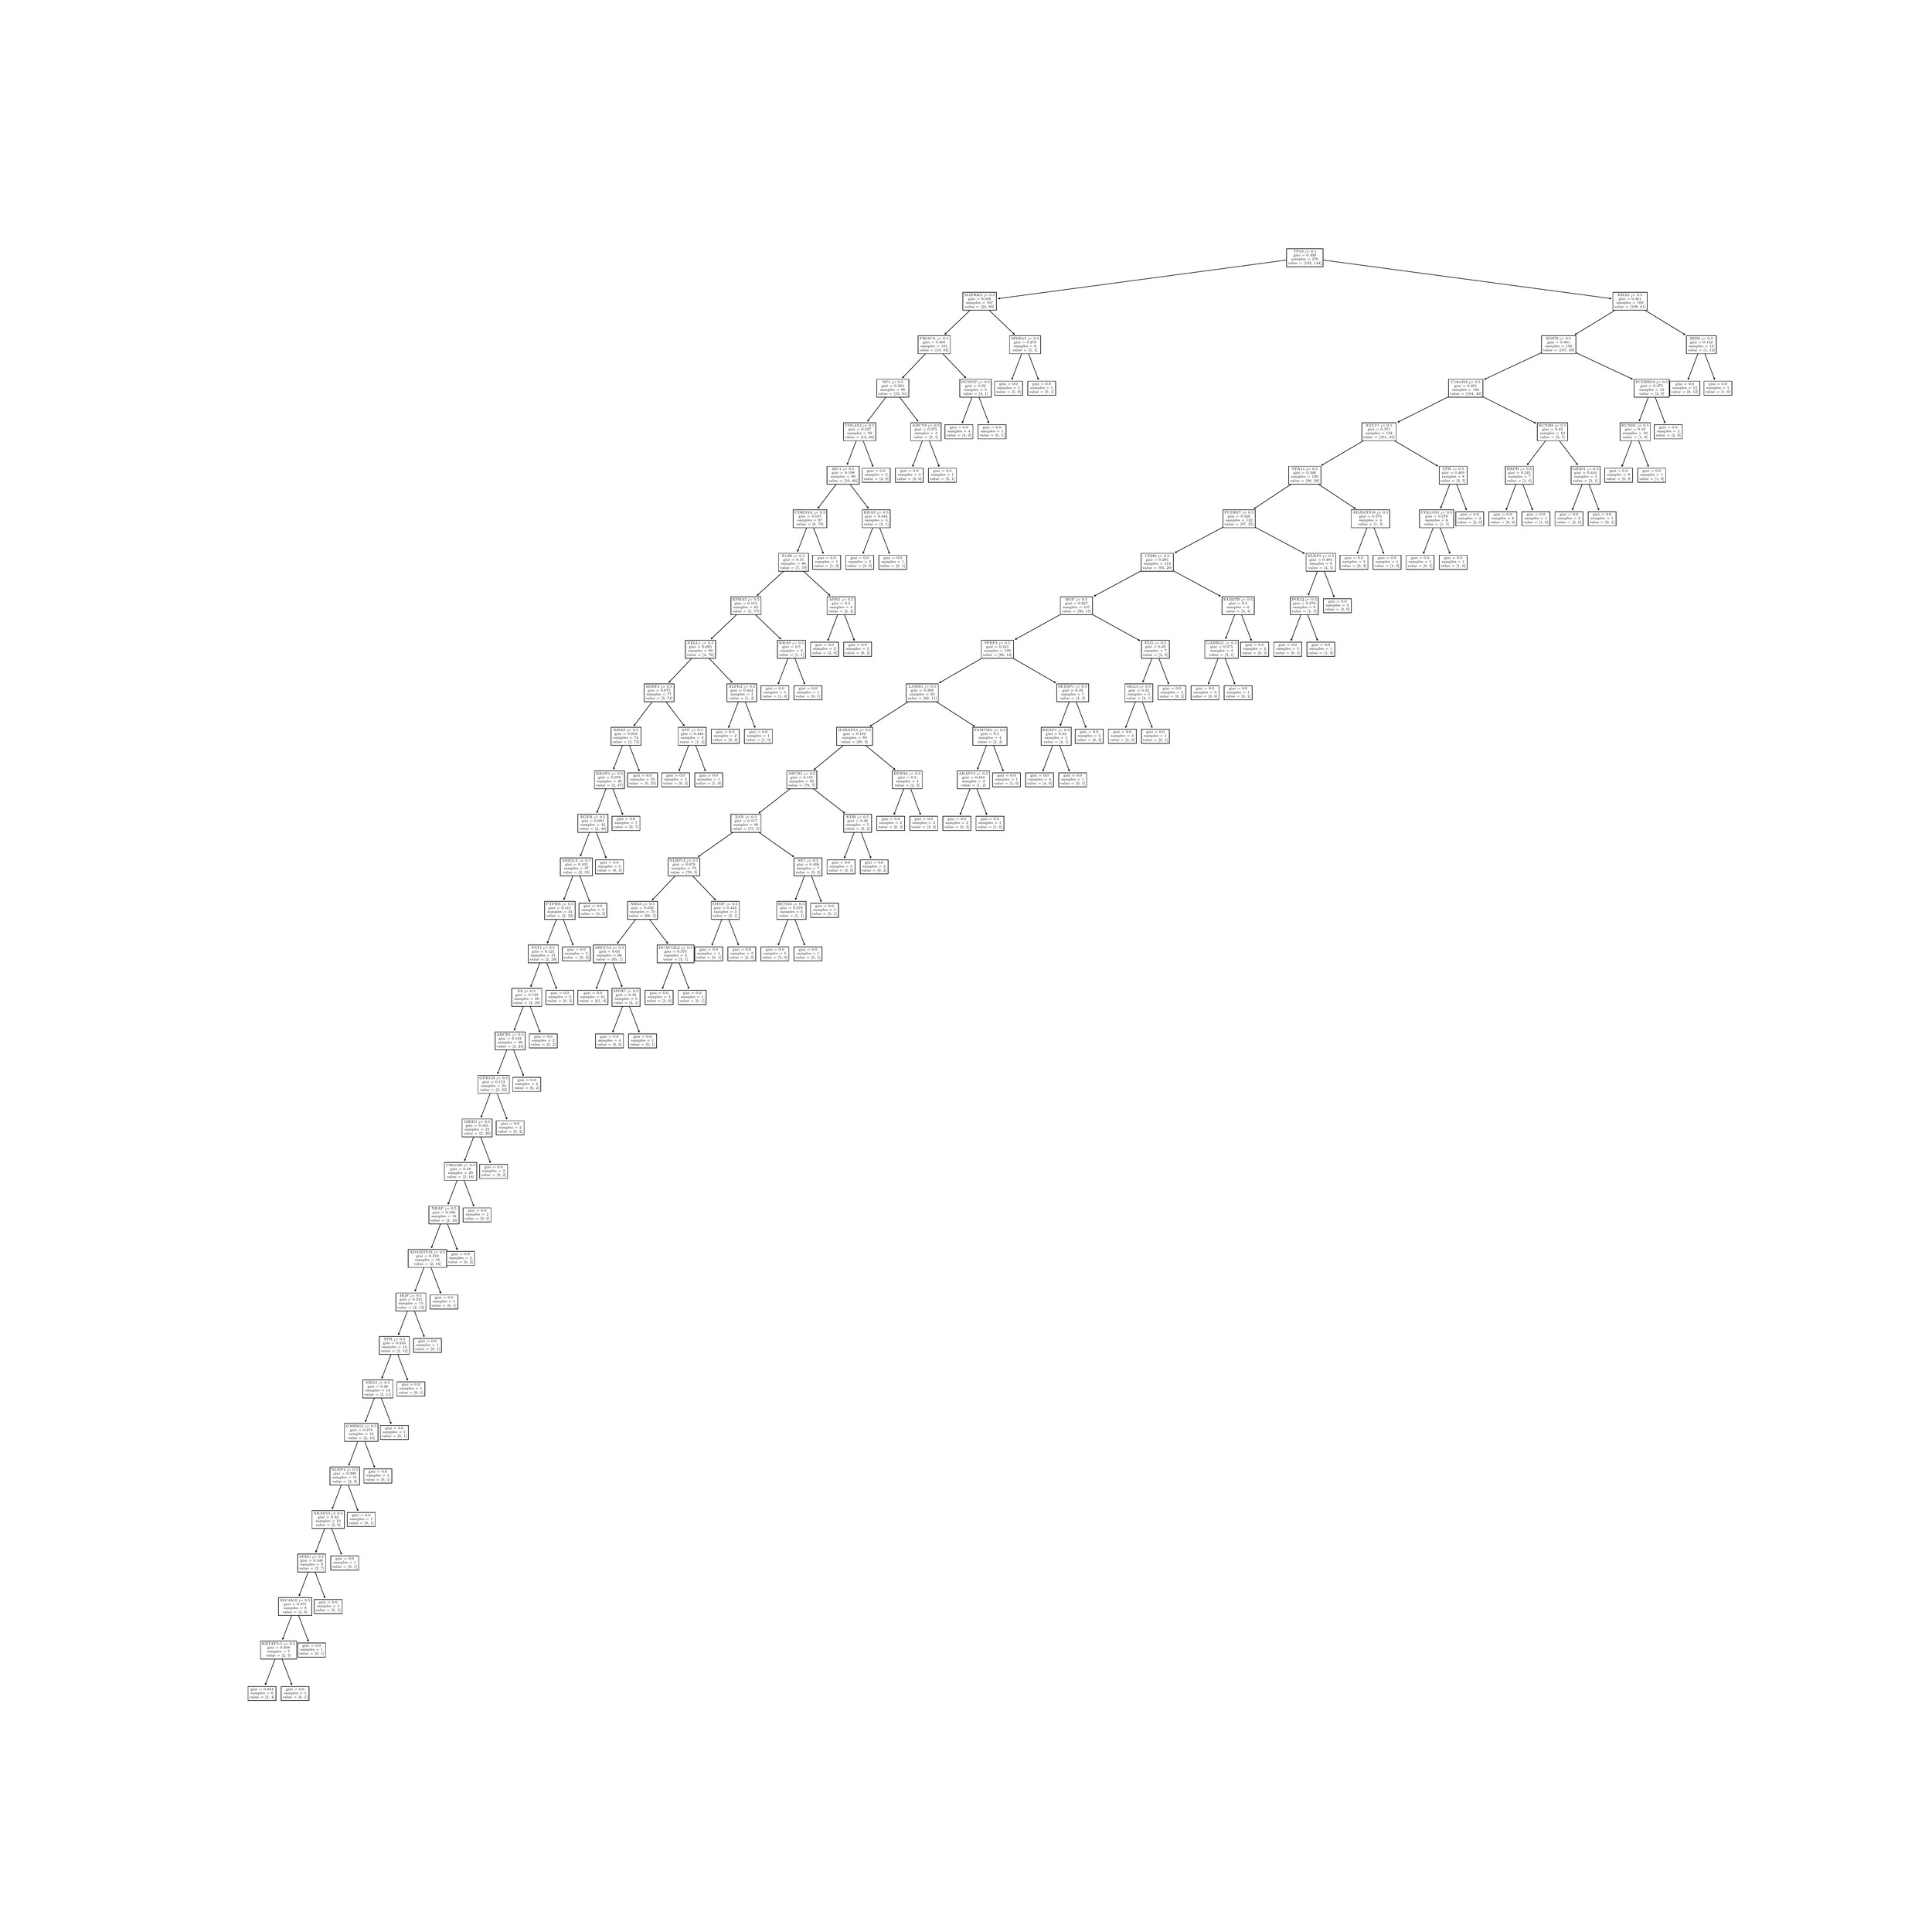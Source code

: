 \begingroup%
\makeatletter%
\begin{pgfpicture}%
\pgfpathrectangle{\pgfpointorigin}{\pgfqpoint{50.0in}{50.0in}}%
\pgfusepath{use as bounding box, clip}%
\begin{pgfscope}%
\pgfsetbuttcap%
\pgfsetmiterjoin%
\definecolor{currentfill}{rgb}{1.0,1.0,1.0}%
\pgfsetfillcolor{currentfill}%
\pgfsetlinewidth{0.0pt}%
\definecolor{currentstroke}{rgb}{1.0,1.0,1.0}%
\pgfsetstrokecolor{currentstroke}%
\pgfsetdash{}{0pt}%
\pgfpathmoveto{\pgfqpoint{0.0in}{0.0in}}%
\pgfpathlineto{\pgfqpoint{50.0in}{0.0in}}%
\pgfpathlineto{\pgfqpoint{50.0in}{50.0in}}%
\pgfpathlineto{\pgfqpoint{0.0in}{50.0in}}%
\pgfpathlineto{\pgfqpoint{0.0in}{0.0in}}%
\pgfpathclose%
\pgfusepath{fill}%
\end{pgfscope}%
\begin{pgfscope}%
\pgfsetroundcap%
\pgfsetroundjoin%
\pgfsetlinewidth{1.004pt}%
\definecolor{currentstroke}{rgb}{0.0,0.0,0.0}%
\pgfsetstrokecolor{currentstroke}%
\pgfsetdash{}{0pt}%
\pgfpathmoveto{\pgfqpoint{6.767in}{6.293in}}%
\pgfpathquadraticcurveto{\pgfqpoint{6.931in}{6.725in}}{\pgfqpoint{7.101in}{7.173in}}%
\pgfusepath{stroke}%
\end{pgfscope}%
\begin{pgfscope}%
\pgfsetroundcap%
\pgfsetroundjoin%
\pgfsetlinewidth{1.004pt}%
\definecolor{currentstroke}{rgb}{0.0,0.0,0.0}%
\pgfsetstrokecolor{currentstroke}%
\pgfsetdash{}{0pt}%
\pgfpathmoveto{\pgfqpoint{6.797in}{6.321in}}%
\pgfpathlineto{\pgfqpoint{6.767in}{6.293in}}%
\pgfpathlineto{\pgfqpoint{6.762in}{6.334in}}%
\pgfusepath{stroke}%
\end{pgfscope}%
\begin{pgfscope}%
\pgfsetbuttcap%
\pgfsetmiterjoin%
\definecolor{currentfill}{rgb}{1.0,1.0,1.0}%
\pgfsetfillcolor{currentfill}%
\pgfsetlinewidth{1.004pt}%
\definecolor{currentstroke}{rgb}{0.0,0.0,0.0}%
\pgfsetstrokecolor{currentstroke}%
\pgfsetdash{}{0pt}%
\pgfpathmoveto{\pgfqpoint{6.317in}{5.88in}}%
\pgfpathlineto{\pgfqpoint{7.044in}{5.88in}}%
\pgfpathlineto{\pgfqpoint{7.044in}{6.247in}}%
\pgfpathlineto{\pgfqpoint{6.317in}{6.247in}}%
\pgfpathlineto{\pgfqpoint{6.317in}{5.88in}}%
\pgfpathclose%
\pgfusepath{stroke,fill}%
\end{pgfscope}%
\begin{pgfscope}%
\definecolor{textcolor}{rgb}{0.0,0.0,0.0}%
\pgfsetstrokecolor{textcolor}%
\pgfsetfillcolor{textcolor}%
\pgftext[x=6.384in, y=6.148in, left, base]{\color{textcolor}\rmfamily\fontsize{6.717}{8.06}\selectfont gini = 0.444}%
\end{pgfscope}%
\begin{pgfscope}%
\definecolor{textcolor}{rgb}{0.0,0.0,0.0}%
\pgfsetstrokecolor{textcolor}%
\pgfsetfillcolor{textcolor}%
\pgftext[x=6.384in, y=6.048in, left, base]{\color{textcolor}\rmfamily\fontsize{6.717}{8.06}\selectfont samples = 6}%
\end{pgfscope}%
\begin{pgfscope}%
\definecolor{textcolor}{rgb}{0.0,0.0,0.0}%
\pgfsetstrokecolor{textcolor}%
\pgfsetfillcolor{textcolor}%
\pgftext[x=6.354in, y=5.941in, left, base]{\color{textcolor}\rmfamily\fontsize{6.717}{8.06}\selectfont value = [2, 4]}%
\end{pgfscope}%
\begin{pgfscope}%
\pgfsetroundcap%
\pgfsetroundjoin%
\pgfsetlinewidth{1.004pt}%
\definecolor{currentstroke}{rgb}{0.0,0.0,0.0}%
\pgfsetstrokecolor{currentstroke}%
\pgfsetdash{}{0pt}%
\pgfpathmoveto{\pgfqpoint{7.456in}{6.293in}}%
\pgfpathquadraticcurveto{\pgfqpoint{7.291in}{6.725in}}{\pgfqpoint{7.121in}{7.173in}}%
\pgfusepath{stroke}%
\end{pgfscope}%
\begin{pgfscope}%
\pgfsetroundcap%
\pgfsetroundjoin%
\pgfsetlinewidth{1.004pt}%
\definecolor{currentstroke}{rgb}{0.0,0.0,0.0}%
\pgfsetstrokecolor{currentstroke}%
\pgfsetdash{}{0pt}%
\pgfpathmoveto{\pgfqpoint{7.46in}{6.334in}}%
\pgfpathlineto{\pgfqpoint{7.456in}{6.293in}}%
\pgfpathlineto{\pgfqpoint{7.425in}{6.321in}}%
\pgfusepath{stroke}%
\end{pgfscope}%
\begin{pgfscope}%
\pgfsetbuttcap%
\pgfsetmiterjoin%
\definecolor{currentfill}{rgb}{1.0,1.0,1.0}%
\pgfsetfillcolor{currentfill}%
\pgfsetlinewidth{1.004pt}%
\definecolor{currentstroke}{rgb}{0.0,0.0,0.0}%
\pgfsetstrokecolor{currentstroke}%
\pgfsetdash{}{0pt}%
\pgfpathmoveto{\pgfqpoint{7.178in}{5.88in}}%
\pgfpathlineto{\pgfqpoint{7.905in}{5.88in}}%
\pgfpathlineto{\pgfqpoint{7.905in}{6.247in}}%
\pgfpathlineto{\pgfqpoint{7.178in}{6.247in}}%
\pgfpathlineto{\pgfqpoint{7.178in}{5.88in}}%
\pgfpathclose%
\pgfusepath{stroke,fill}%
\end{pgfscope}%
\begin{pgfscope}%
\definecolor{textcolor}{rgb}{0.0,0.0,0.0}%
\pgfsetstrokecolor{textcolor}%
\pgfsetfillcolor{textcolor}%
\pgftext[x=7.301in, y=6.148in, left, base]{\color{textcolor}\rmfamily\fontsize{6.717}{8.06}\selectfont gini = 0.0}%
\end{pgfscope}%
\begin{pgfscope}%
\definecolor{textcolor}{rgb}{0.0,0.0,0.0}%
\pgfsetstrokecolor{textcolor}%
\pgfsetfillcolor{textcolor}%
\pgftext[x=7.246in, y=6.048in, left, base]{\color{textcolor}\rmfamily\fontsize{6.717}{8.06}\selectfont samples = 1}%
\end{pgfscope}%
\begin{pgfscope}%
\definecolor{textcolor}{rgb}{0.0,0.0,0.0}%
\pgfsetstrokecolor{textcolor}%
\pgfsetfillcolor{textcolor}%
\pgftext[x=7.215in, y=5.941in, left, base]{\color{textcolor}\rmfamily\fontsize{6.717}{8.06}\selectfont value = [0, 1]}%
\end{pgfscope}%
\begin{pgfscope}%
\pgfsetroundcap%
\pgfsetroundjoin%
\pgfsetlinewidth{1.004pt}%
\definecolor{currentstroke}{rgb}{0.0,0.0,0.0}%
\pgfsetstrokecolor{currentstroke}%
\pgfsetdash{}{0pt}%
\pgfpathmoveto{\pgfqpoint{7.216in}{7.475in}}%
\pgfpathquadraticcurveto{\pgfqpoint{7.371in}{7.883in}}{\pgfqpoint{7.532in}{8.305in}}%
\pgfusepath{stroke}%
\end{pgfscope}%
\begin{pgfscope}%
\pgfsetroundcap%
\pgfsetroundjoin%
\pgfsetlinewidth{1.004pt}%
\definecolor{currentstroke}{rgb}{0.0,0.0,0.0}%
\pgfsetstrokecolor{currentstroke}%
\pgfsetdash{}{0pt}%
\pgfpathmoveto{\pgfqpoint{7.247in}{7.503in}}%
\pgfpathlineto{\pgfqpoint{7.216in}{7.475in}}%
\pgfpathlineto{\pgfqpoint{7.212in}{7.516in}}%
\pgfusepath{stroke}%
\end{pgfscope}%
\begin{pgfscope}%
\pgfsetbuttcap%
\pgfsetmiterjoin%
\definecolor{currentfill}{rgb}{1.0,1.0,1.0}%
\pgfsetfillcolor{currentfill}%
\pgfsetlinewidth{1.004pt}%
\definecolor{currentstroke}{rgb}{0.0,0.0,0.0}%
\pgfsetstrokecolor{currentstroke}%
\pgfsetdash{}{0pt}%
\pgfpathmoveto{\pgfqpoint{6.641in}{6.962in}}%
\pgfpathlineto{\pgfqpoint{7.581in}{6.962in}}%
\pgfpathlineto{\pgfqpoint{7.581in}{7.429in}}%
\pgfpathlineto{\pgfqpoint{6.641in}{7.429in}}%
\pgfpathlineto{\pgfqpoint{6.641in}{6.962in}}%
\pgfpathclose%
\pgfusepath{stroke,fill}%
\end{pgfscope}%
\begin{pgfscope}%
\definecolor{textcolor}{rgb}{0.0,0.0,0.0}%
\pgfsetstrokecolor{textcolor}%
\pgfsetfillcolor{textcolor}%
\pgftext[x=6.678in, y=7.33in, left, base]{\color{textcolor}\rmfamily\fontsize{6.717}{8.06}\selectfont KRTAP5-5 <= 0.5}%
\end{pgfscope}%
\begin{pgfscope}%
\definecolor{textcolor}{rgb}{0.0,0.0,0.0}%
\pgfsetstrokecolor{textcolor}%
\pgfsetfillcolor{textcolor}%
\pgftext[x=6.815in, y=7.23in, left, base]{\color{textcolor}\rmfamily\fontsize{6.717}{8.06}\selectfont gini = 0.408}%
\end{pgfscope}%
\begin{pgfscope}%
\definecolor{textcolor}{rgb}{0.0,0.0,0.0}%
\pgfsetstrokecolor{textcolor}%
\pgfsetfillcolor{textcolor}%
\pgftext[x=6.815in, y=7.13in, left, base]{\color{textcolor}\rmfamily\fontsize{6.717}{8.06}\selectfont samples = 7}%
\end{pgfscope}%
\begin{pgfscope}%
\definecolor{textcolor}{rgb}{0.0,0.0,0.0}%
\pgfsetstrokecolor{textcolor}%
\pgfsetfillcolor{textcolor}%
\pgftext[x=6.785in, y=7.024in, left, base]{\color{textcolor}\rmfamily\fontsize{6.717}{8.06}\selectfont value = [2, 5]}%
\end{pgfscope}%
\begin{pgfscope}%
\pgfsetroundcap%
\pgfsetroundjoin%
\pgfsetlinewidth{1.004pt}%
\definecolor{currentstroke}{rgb}{0.0,0.0,0.0}%
\pgfsetstrokecolor{currentstroke}%
\pgfsetdash{}{0pt}%
\pgfpathmoveto{\pgfqpoint{7.886in}{7.425in}}%
\pgfpathquadraticcurveto{\pgfqpoint{7.722in}{7.858in}}{\pgfqpoint{7.552in}{8.305in}}%
\pgfusepath{stroke}%
\end{pgfscope}%
\begin{pgfscope}%
\pgfsetroundcap%
\pgfsetroundjoin%
\pgfsetlinewidth{1.004pt}%
\definecolor{currentstroke}{rgb}{0.0,0.0,0.0}%
\pgfsetstrokecolor{currentstroke}%
\pgfsetdash{}{0pt}%
\pgfpathmoveto{\pgfqpoint{7.89in}{7.467in}}%
\pgfpathlineto{\pgfqpoint{7.886in}{7.425in}}%
\pgfpathlineto{\pgfqpoint{7.855in}{7.453in}}%
\pgfusepath{stroke}%
\end{pgfscope}%
\begin{pgfscope}%
\pgfsetbuttcap%
\pgfsetmiterjoin%
\definecolor{currentfill}{rgb}{1.0,1.0,1.0}%
\pgfsetfillcolor{currentfill}%
\pgfsetlinewidth{1.004pt}%
\definecolor{currentstroke}{rgb}{0.0,0.0,0.0}%
\pgfsetstrokecolor{currentstroke}%
\pgfsetdash{}{0pt}%
\pgfpathmoveto{\pgfqpoint{7.609in}{7.012in}}%
\pgfpathlineto{\pgfqpoint{8.336in}{7.012in}}%
\pgfpathlineto{\pgfqpoint{8.336in}{7.38in}}%
\pgfpathlineto{\pgfqpoint{7.609in}{7.38in}}%
\pgfpathlineto{\pgfqpoint{7.609in}{7.012in}}%
\pgfpathclose%
\pgfusepath{stroke,fill}%
\end{pgfscope}%
\begin{pgfscope}%
\definecolor{textcolor}{rgb}{0.0,0.0,0.0}%
\pgfsetstrokecolor{textcolor}%
\pgfsetfillcolor{textcolor}%
\pgftext[x=7.731in, y=7.28in, left, base]{\color{textcolor}\rmfamily\fontsize{6.717}{8.06}\selectfont gini = 0.0}%
\end{pgfscope}%
\begin{pgfscope}%
\definecolor{textcolor}{rgb}{0.0,0.0,0.0}%
\pgfsetstrokecolor{textcolor}%
\pgfsetfillcolor{textcolor}%
\pgftext[x=7.676in, y=7.18in, left, base]{\color{textcolor}\rmfamily\fontsize{6.717}{8.06}\selectfont samples = 1}%
\end{pgfscope}%
\begin{pgfscope}%
\definecolor{textcolor}{rgb}{0.0,0.0,0.0}%
\pgfsetstrokecolor{textcolor}%
\pgfsetfillcolor{textcolor}%
\pgftext[x=7.646in, y=7.074in, left, base]{\color{textcolor}\rmfamily\fontsize{6.717}{8.06}\selectfont value = [0, 1]}%
\end{pgfscope}%
\begin{pgfscope}%
\pgfsetroundcap%
\pgfsetroundjoin%
\pgfsetlinewidth{1.004pt}%
\definecolor{currentstroke}{rgb}{0.0,0.0,0.0}%
\pgfsetstrokecolor{currentstroke}%
\pgfsetdash{}{0pt}%
\pgfpathmoveto{\pgfqpoint{7.647in}{8.607in}}%
\pgfpathquadraticcurveto{\pgfqpoint{7.802in}{9.015in}}{\pgfqpoint{7.962in}{9.437in}}%
\pgfusepath{stroke}%
\end{pgfscope}%
\begin{pgfscope}%
\pgfsetroundcap%
\pgfsetroundjoin%
\pgfsetlinewidth{1.004pt}%
\definecolor{currentstroke}{rgb}{0.0,0.0,0.0}%
\pgfsetstrokecolor{currentstroke}%
\pgfsetdash{}{0pt}%
\pgfpathmoveto{\pgfqpoint{7.677in}{8.636in}}%
\pgfpathlineto{\pgfqpoint{7.647in}{8.607in}}%
\pgfpathlineto{\pgfqpoint{7.643in}{8.649in}}%
\pgfusepath{stroke}%
\end{pgfscope}%
\begin{pgfscope}%
\pgfsetbuttcap%
\pgfsetmiterjoin%
\definecolor{currentfill}{rgb}{1.0,1.0,1.0}%
\pgfsetfillcolor{currentfill}%
\pgfsetlinewidth{1.004pt}%
\definecolor{currentstroke}{rgb}{0.0,0.0,0.0}%
\pgfsetstrokecolor{currentstroke}%
\pgfsetdash{}{0pt}%
\pgfpathmoveto{\pgfqpoint{7.109in}{8.095in}}%
\pgfpathlineto{\pgfqpoint{7.975in}{8.095in}}%
\pgfpathlineto{\pgfqpoint{7.975in}{8.562in}}%
\pgfpathlineto{\pgfqpoint{7.109in}{8.562in}}%
\pgfpathlineto{\pgfqpoint{7.109in}{8.095in}}%
\pgfpathclose%
\pgfusepath{stroke,fill}%
\end{pgfscope}%
\begin{pgfscope}%
\definecolor{textcolor}{rgb}{0.0,0.0,0.0}%
\pgfsetstrokecolor{textcolor}%
\pgfsetfillcolor{textcolor}%
\pgftext[x=7.146in, y=8.462in, left, base]{\color{textcolor}\rmfamily\fontsize{6.717}{8.06}\selectfont SLC4A10 <= 0.5}%
\end{pgfscope}%
\begin{pgfscope}%
\definecolor{textcolor}{rgb}{0.0,0.0,0.0}%
\pgfsetstrokecolor{textcolor}%
\pgfsetfillcolor{textcolor}%
\pgftext[x=7.245in, y=8.362in, left, base]{\color{textcolor}\rmfamily\fontsize{6.717}{8.06}\selectfont gini = 0.375}%
\end{pgfscope}%
\begin{pgfscope}%
\definecolor{textcolor}{rgb}{0.0,0.0,0.0}%
\pgfsetstrokecolor{textcolor}%
\pgfsetfillcolor{textcolor}%
\pgftext[x=7.246in, y=8.263in, left, base]{\color{textcolor}\rmfamily\fontsize{6.717}{8.06}\selectfont samples = 8}%
\end{pgfscope}%
\begin{pgfscope}%
\definecolor{textcolor}{rgb}{0.0,0.0,0.0}%
\pgfsetstrokecolor{textcolor}%
\pgfsetfillcolor{textcolor}%
\pgftext[x=7.215in, y=8.156in, left, base]{\color{textcolor}\rmfamily\fontsize{6.717}{8.06}\selectfont value = [2, 6]}%
\end{pgfscope}%
\begin{pgfscope}%
\pgfsetroundcap%
\pgfsetroundjoin%
\pgfsetlinewidth{1.004pt}%
\definecolor{currentstroke}{rgb}{0.0,0.0,0.0}%
\pgfsetstrokecolor{currentstroke}%
\pgfsetdash{}{0pt}%
\pgfpathmoveto{\pgfqpoint{8.317in}{8.557in}}%
\pgfpathquadraticcurveto{\pgfqpoint{8.152in}{8.99in}}{\pgfqpoint{7.982in}{9.437in}}%
\pgfusepath{stroke}%
\end{pgfscope}%
\begin{pgfscope}%
\pgfsetroundcap%
\pgfsetroundjoin%
\pgfsetlinewidth{1.004pt}%
\definecolor{currentstroke}{rgb}{0.0,0.0,0.0}%
\pgfsetstrokecolor{currentstroke}%
\pgfsetdash{}{0pt}%
\pgfpathmoveto{\pgfqpoint{8.321in}{8.599in}}%
\pgfpathlineto{\pgfqpoint{8.317in}{8.557in}}%
\pgfpathlineto{\pgfqpoint{8.286in}{8.586in}}%
\pgfusepath{stroke}%
\end{pgfscope}%
\begin{pgfscope}%
\pgfsetbuttcap%
\pgfsetmiterjoin%
\definecolor{currentfill}{rgb}{1.0,1.0,1.0}%
\pgfsetfillcolor{currentfill}%
\pgfsetlinewidth{1.004pt}%
\definecolor{currentstroke}{rgb}{0.0,0.0,0.0}%
\pgfsetstrokecolor{currentstroke}%
\pgfsetdash{}{0pt}%
\pgfpathmoveto{\pgfqpoint{8.039in}{8.144in}}%
\pgfpathlineto{\pgfqpoint{8.766in}{8.144in}}%
\pgfpathlineto{\pgfqpoint{8.766in}{8.512in}}%
\pgfpathlineto{\pgfqpoint{8.039in}{8.512in}}%
\pgfpathlineto{\pgfqpoint{8.039in}{8.144in}}%
\pgfpathclose%
\pgfusepath{stroke,fill}%
\end{pgfscope}%
\begin{pgfscope}%
\definecolor{textcolor}{rgb}{0.0,0.0,0.0}%
\pgfsetstrokecolor{textcolor}%
\pgfsetfillcolor{textcolor}%
\pgftext[x=8.162in, y=8.412in, left, base]{\color{textcolor}\rmfamily\fontsize{6.717}{8.06}\selectfont gini = 0.0}%
\end{pgfscope}%
\begin{pgfscope}%
\definecolor{textcolor}{rgb}{0.0,0.0,0.0}%
\pgfsetstrokecolor{textcolor}%
\pgfsetfillcolor{textcolor}%
\pgftext[x=8.107in, y=8.313in, left, base]{\color{textcolor}\rmfamily\fontsize{6.717}{8.06}\selectfont samples = 1}%
\end{pgfscope}%
\begin{pgfscope}%
\definecolor{textcolor}{rgb}{0.0,0.0,0.0}%
\pgfsetstrokecolor{textcolor}%
\pgfsetfillcolor{textcolor}%
\pgftext[x=8.077in, y=8.206in, left, base]{\color{textcolor}\rmfamily\fontsize{6.717}{8.06}\selectfont value = [0, 1]}%
\end{pgfscope}%
\begin{pgfscope}%
\pgfsetroundcap%
\pgfsetroundjoin%
\pgfsetlinewidth{1.004pt}%
\definecolor{currentstroke}{rgb}{0.0,0.0,0.0}%
\pgfsetstrokecolor{currentstroke}%
\pgfsetdash{}{0pt}%
\pgfpathmoveto{\pgfqpoint{8.077in}{9.74in}}%
\pgfpathquadraticcurveto{\pgfqpoint{8.232in}{10.147in}}{\pgfqpoint{8.393in}{10.57in}}%
\pgfusepath{stroke}%
\end{pgfscope}%
\begin{pgfscope}%
\pgfsetroundcap%
\pgfsetroundjoin%
\pgfsetlinewidth{1.004pt}%
\definecolor{currentstroke}{rgb}{0.0,0.0,0.0}%
\pgfsetstrokecolor{currentstroke}%
\pgfsetdash{}{0pt}%
\pgfpathmoveto{\pgfqpoint{8.108in}{9.768in}}%
\pgfpathlineto{\pgfqpoint{8.077in}{9.74in}}%
\pgfpathlineto{\pgfqpoint{8.073in}{9.781in}}%
\pgfusepath{stroke}%
\end{pgfscope}%
\begin{pgfscope}%
\pgfsetbuttcap%
\pgfsetmiterjoin%
\definecolor{currentfill}{rgb}{1.0,1.0,1.0}%
\pgfsetfillcolor{currentfill}%
\pgfsetlinewidth{1.004pt}%
\definecolor{currentstroke}{rgb}{0.0,0.0,0.0}%
\pgfsetstrokecolor{currentstroke}%
\pgfsetdash{}{0pt}%
\pgfpathmoveto{\pgfqpoint{7.609in}{9.227in}}%
\pgfpathlineto{\pgfqpoint{8.336in}{9.227in}}%
\pgfpathlineto{\pgfqpoint{8.336in}{9.694in}}%
\pgfpathlineto{\pgfqpoint{7.609in}{9.694in}}%
\pgfpathlineto{\pgfqpoint{7.609in}{9.227in}}%
\pgfpathclose%
\pgfusepath{stroke,fill}%
\end{pgfscope}%
\begin{pgfscope}%
\definecolor{textcolor}{rgb}{0.0,0.0,0.0}%
\pgfsetstrokecolor{textcolor}%
\pgfsetfillcolor{textcolor}%
\pgftext[x=7.657in, y=9.595in, left, base]{\color{textcolor}\rmfamily\fontsize{6.717}{8.06}\selectfont SPEG <= 0.5}%
\end{pgfscope}%
\begin{pgfscope}%
\definecolor{textcolor}{rgb}{0.0,0.0,0.0}%
\pgfsetstrokecolor{textcolor}%
\pgfsetfillcolor{textcolor}%
\pgftext[x=7.676in, y=9.495in, left, base]{\color{textcolor}\rmfamily\fontsize{6.717}{8.06}\selectfont gini = 0.346}%
\end{pgfscope}%
\begin{pgfscope}%
\definecolor{textcolor}{rgb}{0.0,0.0,0.0}%
\pgfsetstrokecolor{textcolor}%
\pgfsetfillcolor{textcolor}%
\pgftext[x=7.676in, y=9.395in, left, base]{\color{textcolor}\rmfamily\fontsize{6.717}{8.06}\selectfont samples = 9}%
\end{pgfscope}%
\begin{pgfscope}%
\definecolor{textcolor}{rgb}{0.0,0.0,0.0}%
\pgfsetstrokecolor{textcolor}%
\pgfsetfillcolor{textcolor}%
\pgftext[x=7.646in, y=9.289in, left, base]{\color{textcolor}\rmfamily\fontsize{6.717}{8.06}\selectfont value = [2, 7]}%
\end{pgfscope}%
\begin{pgfscope}%
\pgfsetroundcap%
\pgfsetroundjoin%
\pgfsetlinewidth{1.004pt}%
\definecolor{currentstroke}{rgb}{0.0,0.0,0.0}%
\pgfsetstrokecolor{currentstroke}%
\pgfsetdash{}{0pt}%
\pgfpathmoveto{\pgfqpoint{8.747in}{9.69in}}%
\pgfpathquadraticcurveto{\pgfqpoint{8.583in}{10.122in}}{\pgfqpoint{8.413in}{10.57in}}%
\pgfusepath{stroke}%
\end{pgfscope}%
\begin{pgfscope}%
\pgfsetroundcap%
\pgfsetroundjoin%
\pgfsetlinewidth{1.004pt}%
\definecolor{currentstroke}{rgb}{0.0,0.0,0.0}%
\pgfsetstrokecolor{currentstroke}%
\pgfsetdash{}{0pt}%
\pgfpathmoveto{\pgfqpoint{8.751in}{9.731in}}%
\pgfpathlineto{\pgfqpoint{8.747in}{9.69in}}%
\pgfpathlineto{\pgfqpoint{8.717in}{9.718in}}%
\pgfusepath{stroke}%
\end{pgfscope}%
\begin{pgfscope}%
\pgfsetbuttcap%
\pgfsetmiterjoin%
\definecolor{currentfill}{rgb}{1.0,1.0,1.0}%
\pgfsetfillcolor{currentfill}%
\pgfsetlinewidth{1.004pt}%
\definecolor{currentstroke}{rgb}{0.0,0.0,0.0}%
\pgfsetstrokecolor{currentstroke}%
\pgfsetdash{}{0pt}%
\pgfpathmoveto{\pgfqpoint{8.47in}{9.277in}}%
\pgfpathlineto{\pgfqpoint{9.197in}{9.277in}}%
\pgfpathlineto{\pgfqpoint{9.197in}{9.644in}}%
\pgfpathlineto{\pgfqpoint{8.47in}{9.644in}}%
\pgfpathlineto{\pgfqpoint{8.47in}{9.277in}}%
\pgfpathclose%
\pgfusepath{stroke,fill}%
\end{pgfscope}%
\begin{pgfscope}%
\definecolor{textcolor}{rgb}{0.0,0.0,0.0}%
\pgfsetstrokecolor{textcolor}%
\pgfsetfillcolor{textcolor}%
\pgftext[x=8.592in, y=9.545in, left, base]{\color{textcolor}\rmfamily\fontsize{6.717}{8.06}\selectfont gini = 0.0}%
\end{pgfscope}%
\begin{pgfscope}%
\definecolor{textcolor}{rgb}{0.0,0.0,0.0}%
\pgfsetstrokecolor{textcolor}%
\pgfsetfillcolor{textcolor}%
\pgftext[x=8.537in, y=9.445in, left, base]{\color{textcolor}\rmfamily\fontsize{6.717}{8.06}\selectfont samples = 1}%
\end{pgfscope}%
\begin{pgfscope}%
\definecolor{textcolor}{rgb}{0.0,0.0,0.0}%
\pgfsetstrokecolor{textcolor}%
\pgfsetfillcolor{textcolor}%
\pgftext[x=8.507in, y=9.338in, left, base]{\color{textcolor}\rmfamily\fontsize{6.717}{8.06}\selectfont value = [0, 1]}%
\end{pgfscope}%
\begin{pgfscope}%
\pgfsetroundcap%
\pgfsetroundjoin%
\pgfsetlinewidth{1.004pt}%
\definecolor{currentstroke}{rgb}{0.0,0.0,0.0}%
\pgfsetstrokecolor{currentstroke}%
\pgfsetdash{}{0pt}%
\pgfpathmoveto{\pgfqpoint{8.508in}{10.872in}}%
\pgfpathquadraticcurveto{\pgfqpoint{8.663in}{11.28in}}{\pgfqpoint{8.823in}{11.702in}}%
\pgfusepath{stroke}%
\end{pgfscope}%
\begin{pgfscope}%
\pgfsetroundcap%
\pgfsetroundjoin%
\pgfsetlinewidth{1.004pt}%
\definecolor{currentstroke}{rgb}{0.0,0.0,0.0}%
\pgfsetstrokecolor{currentstroke}%
\pgfsetdash{}{0pt}%
\pgfpathmoveto{\pgfqpoint{8.539in}{10.9in}}%
\pgfpathlineto{\pgfqpoint{8.508in}{10.872in}}%
\pgfpathlineto{\pgfqpoint{8.504in}{10.913in}}%
\pgfusepath{stroke}%
\end{pgfscope}%
\begin{pgfscope}%
\pgfsetbuttcap%
\pgfsetmiterjoin%
\definecolor{currentfill}{rgb}{1.0,1.0,1.0}%
\pgfsetfillcolor{currentfill}%
\pgfsetlinewidth{1.004pt}%
\definecolor{currentstroke}{rgb}{0.0,0.0,0.0}%
\pgfsetstrokecolor{currentstroke}%
\pgfsetdash{}{0pt}%
\pgfpathmoveto{\pgfqpoint{7.981in}{10.359in}}%
\pgfpathlineto{\pgfqpoint{8.824in}{10.359in}}%
\pgfpathlineto{\pgfqpoint{8.824in}{10.827in}}%
\pgfpathlineto{\pgfqpoint{7.981in}{10.827in}}%
\pgfpathlineto{\pgfqpoint{7.981in}{10.359in}}%
\pgfpathclose%
\pgfusepath{stroke,fill}%
\end{pgfscope}%
\begin{pgfscope}%
\definecolor{textcolor}{rgb}{0.0,0.0,0.0}%
\pgfsetstrokecolor{textcolor}%
\pgfsetfillcolor{textcolor}%
\pgftext[x=8.019in, y=10.727in, left, base]{\color{textcolor}\rmfamily\fontsize{6.717}{8.06}\selectfont AKAP13 <= 0.5}%
\end{pgfscope}%
\begin{pgfscope}%
\definecolor{textcolor}{rgb}{0.0,0.0,0.0}%
\pgfsetstrokecolor{textcolor}%
\pgfsetfillcolor{textcolor}%
\pgftext[x=8.134in, y=10.627in, left, base]{\color{textcolor}\rmfamily\fontsize{6.717}{8.06}\selectfont gini = 0.32}%
\end{pgfscope}%
\begin{pgfscope}%
\definecolor{textcolor}{rgb}{0.0,0.0,0.0}%
\pgfsetstrokecolor{textcolor}%
\pgfsetfillcolor{textcolor}%
\pgftext[x=8.079in, y=10.527in, left, base]{\color{textcolor}\rmfamily\fontsize{6.717}{8.06}\selectfont samples = 10}%
\end{pgfscope}%
\begin{pgfscope}%
\definecolor{textcolor}{rgb}{0.0,0.0,0.0}%
\pgfsetstrokecolor{textcolor}%
\pgfsetfillcolor{textcolor}%
\pgftext[x=8.077in, y=10.421in, left, base]{\color{textcolor}\rmfamily\fontsize{6.717}{8.06}\selectfont value = [2, 8]}%
\end{pgfscope}%
\begin{pgfscope}%
\pgfsetroundcap%
\pgfsetroundjoin%
\pgfsetlinewidth{1.004pt}%
\definecolor{currentstroke}{rgb}{0.0,0.0,0.0}%
\pgfsetstrokecolor{currentstroke}%
\pgfsetdash{}{0pt}%
\pgfpathmoveto{\pgfqpoint{9.178in}{10.822in}}%
\pgfpathquadraticcurveto{\pgfqpoint{9.013in}{11.255in}}{\pgfqpoint{8.843in}{11.702in}}%
\pgfusepath{stroke}%
\end{pgfscope}%
\begin{pgfscope}%
\pgfsetroundcap%
\pgfsetroundjoin%
\pgfsetlinewidth{1.004pt}%
\definecolor{currentstroke}{rgb}{0.0,0.0,0.0}%
\pgfsetstrokecolor{currentstroke}%
\pgfsetdash{}{0pt}%
\pgfpathmoveto{\pgfqpoint{9.182in}{10.864in}}%
\pgfpathlineto{\pgfqpoint{9.178in}{10.822in}}%
\pgfpathlineto{\pgfqpoint{9.147in}{10.85in}}%
\pgfusepath{stroke}%
\end{pgfscope}%
\begin{pgfscope}%
\pgfsetbuttcap%
\pgfsetmiterjoin%
\definecolor{currentfill}{rgb}{1.0,1.0,1.0}%
\pgfsetfillcolor{currentfill}%
\pgfsetlinewidth{1.004pt}%
\definecolor{currentstroke}{rgb}{0.0,0.0,0.0}%
\pgfsetstrokecolor{currentstroke}%
\pgfsetdash{}{0pt}%
\pgfpathmoveto{\pgfqpoint{8.9in}{10.409in}}%
\pgfpathlineto{\pgfqpoint{9.627in}{10.409in}}%
\pgfpathlineto{\pgfqpoint{9.627in}{10.777in}}%
\pgfpathlineto{\pgfqpoint{8.9in}{10.777in}}%
\pgfpathlineto{\pgfqpoint{8.9in}{10.409in}}%
\pgfpathclose%
\pgfusepath{stroke,fill}%
\end{pgfscope}%
\begin{pgfscope}%
\definecolor{textcolor}{rgb}{0.0,0.0,0.0}%
\pgfsetstrokecolor{textcolor}%
\pgfsetfillcolor{textcolor}%
\pgftext[x=9.023in, y=10.677in, left, base]{\color{textcolor}\rmfamily\fontsize{6.717}{8.06}\selectfont gini = 0.0}%
\end{pgfscope}%
\begin{pgfscope}%
\definecolor{textcolor}{rgb}{0.0,0.0,0.0}%
\pgfsetstrokecolor{textcolor}%
\pgfsetfillcolor{textcolor}%
\pgftext[x=8.968in, y=10.577in, left, base]{\color{textcolor}\rmfamily\fontsize{6.717}{8.06}\selectfont samples = 1}%
\end{pgfscope}%
\begin{pgfscope}%
\definecolor{textcolor}{rgb}{0.0,0.0,0.0}%
\pgfsetstrokecolor{textcolor}%
\pgfsetfillcolor{textcolor}%
\pgftext[x=8.938in, y=10.471in, left, base]{\color{textcolor}\rmfamily\fontsize{6.717}{8.06}\selectfont value = [0, 1]}%
\end{pgfscope}%
\begin{pgfscope}%
\pgfsetroundcap%
\pgfsetroundjoin%
\pgfsetlinewidth{1.004pt}%
\definecolor{currentstroke}{rgb}{0.0,0.0,0.0}%
\pgfsetstrokecolor{currentstroke}%
\pgfsetdash{}{0pt}%
\pgfpathmoveto{\pgfqpoint{8.938in}{12.004in}}%
\pgfpathquadraticcurveto{\pgfqpoint{9.093in}{12.412in}}{\pgfqpoint{9.254in}{12.834in}}%
\pgfusepath{stroke}%
\end{pgfscope}%
\begin{pgfscope}%
\pgfsetroundcap%
\pgfsetroundjoin%
\pgfsetlinewidth{1.004pt}%
\definecolor{currentstroke}{rgb}{0.0,0.0,0.0}%
\pgfsetstrokecolor{currentstroke}%
\pgfsetdash{}{0pt}%
\pgfpathmoveto{\pgfqpoint{8.969in}{12.033in}}%
\pgfpathlineto{\pgfqpoint{8.938in}{12.004in}}%
\pgfpathlineto{\pgfqpoint{8.934in}{12.046in}}%
\pgfusepath{stroke}%
\end{pgfscope}%
\begin{pgfscope}%
\pgfsetbuttcap%
\pgfsetmiterjoin%
\definecolor{currentfill}{rgb}{1.0,1.0,1.0}%
\pgfsetfillcolor{currentfill}%
\pgfsetlinewidth{1.004pt}%
\definecolor{currentstroke}{rgb}{0.0,0.0,0.0}%
\pgfsetstrokecolor{currentstroke}%
\pgfsetdash{}{0pt}%
\pgfpathmoveto{\pgfqpoint{8.449in}{11.492in}}%
\pgfpathlineto{\pgfqpoint{9.218in}{11.492in}}%
\pgfpathlineto{\pgfqpoint{9.218in}{11.959in}}%
\pgfpathlineto{\pgfqpoint{8.449in}{11.959in}}%
\pgfpathlineto{\pgfqpoint{8.449in}{11.492in}}%
\pgfpathclose%
\pgfusepath{stroke,fill}%
\end{pgfscope}%
\begin{pgfscope}%
\definecolor{textcolor}{rgb}{0.0,0.0,0.0}%
\pgfsetstrokecolor{textcolor}%
\pgfsetfillcolor{textcolor}%
\pgftext[x=8.486in, y=11.859in, left, base]{\color{textcolor}\rmfamily\fontsize{6.717}{8.06}\selectfont NLRP4 <= 0.5}%
\end{pgfscope}%
\begin{pgfscope}%
\definecolor{textcolor}{rgb}{0.0,0.0,0.0}%
\pgfsetstrokecolor{textcolor}%
\pgfsetfillcolor{textcolor}%
\pgftext[x=8.537in, y=11.76in, left, base]{\color{textcolor}\rmfamily\fontsize{6.717}{8.06}\selectfont gini = 0.298}%
\end{pgfscope}%
\begin{pgfscope}%
\definecolor{textcolor}{rgb}{0.0,0.0,0.0}%
\pgfsetstrokecolor{textcolor}%
\pgfsetfillcolor{textcolor}%
\pgftext[x=8.51in, y=11.66in, left, base]{\color{textcolor}\rmfamily\fontsize{6.717}{8.06}\selectfont samples = 11}%
\end{pgfscope}%
\begin{pgfscope}%
\definecolor{textcolor}{rgb}{0.0,0.0,0.0}%
\pgfsetstrokecolor{textcolor}%
\pgfsetfillcolor{textcolor}%
\pgftext[x=8.507in, y=11.553in, left, base]{\color{textcolor}\rmfamily\fontsize{6.717}{8.06}\selectfont value = [2, 9]}%
\end{pgfscope}%
\begin{pgfscope}%
\pgfsetroundcap%
\pgfsetroundjoin%
\pgfsetlinewidth{1.004pt}%
\definecolor{currentstroke}{rgb}{0.0,0.0,0.0}%
\pgfsetstrokecolor{currentstroke}%
\pgfsetdash{}{0pt}%
\pgfpathmoveto{\pgfqpoint{9.608in}{11.954in}}%
\pgfpathquadraticcurveto{\pgfqpoint{9.444in}{12.387in}}{\pgfqpoint{9.274in}{12.834in}}%
\pgfusepath{stroke}%
\end{pgfscope}%
\begin{pgfscope}%
\pgfsetroundcap%
\pgfsetroundjoin%
\pgfsetlinewidth{1.004pt}%
\definecolor{currentstroke}{rgb}{0.0,0.0,0.0}%
\pgfsetstrokecolor{currentstroke}%
\pgfsetdash{}{0pt}%
\pgfpathmoveto{\pgfqpoint{9.613in}{11.996in}}%
\pgfpathlineto{\pgfqpoint{9.608in}{11.954in}}%
\pgfpathlineto{\pgfqpoint{9.578in}{11.983in}}%
\pgfusepath{stroke}%
\end{pgfscope}%
\begin{pgfscope}%
\pgfsetbuttcap%
\pgfsetmiterjoin%
\definecolor{currentfill}{rgb}{1.0,1.0,1.0}%
\pgfsetfillcolor{currentfill}%
\pgfsetlinewidth{1.004pt}%
\definecolor{currentstroke}{rgb}{0.0,0.0,0.0}%
\pgfsetstrokecolor{currentstroke}%
\pgfsetdash{}{0pt}%
\pgfpathmoveto{\pgfqpoint{9.331in}{11.542in}}%
\pgfpathlineto{\pgfqpoint{10.058in}{11.542in}}%
\pgfpathlineto{\pgfqpoint{10.058in}{11.909in}}%
\pgfpathlineto{\pgfqpoint{9.331in}{11.909in}}%
\pgfpathlineto{\pgfqpoint{9.331in}{11.542in}}%
\pgfpathclose%
\pgfusepath{stroke,fill}%
\end{pgfscope}%
\begin{pgfscope}%
\definecolor{textcolor}{rgb}{0.0,0.0,0.0}%
\pgfsetstrokecolor{textcolor}%
\pgfsetfillcolor{textcolor}%
\pgftext[x=9.454in, y=11.809in, left, base]{\color{textcolor}\rmfamily\fontsize{6.717}{8.06}\selectfont gini = 0.0}%
\end{pgfscope}%
\begin{pgfscope}%
\definecolor{textcolor}{rgb}{0.0,0.0,0.0}%
\pgfsetstrokecolor{textcolor}%
\pgfsetfillcolor{textcolor}%
\pgftext[x=9.398in, y=11.71in, left, base]{\color{textcolor}\rmfamily\fontsize{6.717}{8.06}\selectfont samples = 1}%
\end{pgfscope}%
\begin{pgfscope}%
\definecolor{textcolor}{rgb}{0.0,0.0,0.0}%
\pgfsetstrokecolor{textcolor}%
\pgfsetfillcolor{textcolor}%
\pgftext[x=9.368in, y=11.603in, left, base]{\color{textcolor}\rmfamily\fontsize{6.717}{8.06}\selectfont value = [0, 1]}%
\end{pgfscope}%
\begin{pgfscope}%
\pgfsetroundcap%
\pgfsetroundjoin%
\pgfsetlinewidth{1.004pt}%
\definecolor{currentstroke}{rgb}{0.0,0.0,0.0}%
\pgfsetstrokecolor{currentstroke}%
\pgfsetdash{}{0pt}%
\pgfpathmoveto{\pgfqpoint{9.369in}{13.137in}}%
\pgfpathquadraticcurveto{\pgfqpoint{9.524in}{13.544in}}{\pgfqpoint{9.685in}{13.967in}}%
\pgfusepath{stroke}%
\end{pgfscope}%
\begin{pgfscope}%
\pgfsetroundcap%
\pgfsetroundjoin%
\pgfsetlinewidth{1.004pt}%
\definecolor{currentstroke}{rgb}{0.0,0.0,0.0}%
\pgfsetstrokecolor{currentstroke}%
\pgfsetdash{}{0pt}%
\pgfpathmoveto{\pgfqpoint{9.4in}{13.165in}}%
\pgfpathlineto{\pgfqpoint{9.369in}{13.137in}}%
\pgfpathlineto{\pgfqpoint{9.365in}{13.178in}}%
\pgfusepath{stroke}%
\end{pgfscope}%
\begin{pgfscope}%
\pgfsetbuttcap%
\pgfsetmiterjoin%
\definecolor{currentfill}{rgb}{1.0,1.0,1.0}%
\pgfsetfillcolor{currentfill}%
\pgfsetlinewidth{1.004pt}%
\definecolor{currentstroke}{rgb}{0.0,0.0,0.0}%
\pgfsetstrokecolor{currentstroke}%
\pgfsetdash{}{0pt}%
\pgfpathmoveto{\pgfqpoint{8.827in}{12.624in}}%
\pgfpathlineto{\pgfqpoint{9.7in}{12.624in}}%
\pgfpathlineto{\pgfqpoint{9.7in}{13.091in}}%
\pgfpathlineto{\pgfqpoint{8.827in}{13.091in}}%
\pgfpathlineto{\pgfqpoint{8.827in}{12.624in}}%
\pgfpathclose%
\pgfusepath{stroke,fill}%
\end{pgfscope}%
\begin{pgfscope}%
\definecolor{textcolor}{rgb}{0.0,0.0,0.0}%
\pgfsetstrokecolor{textcolor}%
\pgfsetfillcolor{textcolor}%
\pgftext[x=8.865in, y=12.992in, left, base]{\color{textcolor}\rmfamily\fontsize{6.717}{8.06}\selectfont GABRG1 <= 0.5}%
\end{pgfscope}%
\begin{pgfscope}%
\definecolor{textcolor}{rgb}{0.0,0.0,0.0}%
\pgfsetstrokecolor{textcolor}%
\pgfsetfillcolor{textcolor}%
\pgftext[x=8.968in, y=12.892in, left, base]{\color{textcolor}\rmfamily\fontsize{6.717}{8.06}\selectfont gini = 0.278}%
\end{pgfscope}%
\begin{pgfscope}%
\definecolor{textcolor}{rgb}{0.0,0.0,0.0}%
\pgfsetstrokecolor{textcolor}%
\pgfsetfillcolor{textcolor}%
\pgftext[x=8.94in, y=12.792in, left, base]{\color{textcolor}\rmfamily\fontsize{6.717}{8.06}\selectfont samples = 12}%
\end{pgfscope}%
\begin{pgfscope}%
\definecolor{textcolor}{rgb}{0.0,0.0,0.0}%
\pgfsetstrokecolor{textcolor}%
\pgfsetfillcolor{textcolor}%
\pgftext[x=8.91in, y=12.686in, left, base]{\color{textcolor}\rmfamily\fontsize{6.717}{8.06}\selectfont value = [2, 10]}%
\end{pgfscope}%
\begin{pgfscope}%
\pgfsetroundcap%
\pgfsetroundjoin%
\pgfsetlinewidth{1.004pt}%
\definecolor{currentstroke}{rgb}{0.0,0.0,0.0}%
\pgfsetstrokecolor{currentstroke}%
\pgfsetdash{}{0pt}%
\pgfpathmoveto{\pgfqpoint{10.039in}{13.087in}}%
\pgfpathquadraticcurveto{\pgfqpoint{9.874in}{13.519in}}{\pgfqpoint{9.704in}{13.967in}}%
\pgfusepath{stroke}%
\end{pgfscope}%
\begin{pgfscope}%
\pgfsetroundcap%
\pgfsetroundjoin%
\pgfsetlinewidth{1.004pt}%
\definecolor{currentstroke}{rgb}{0.0,0.0,0.0}%
\pgfsetstrokecolor{currentstroke}%
\pgfsetdash{}{0pt}%
\pgfpathmoveto{\pgfqpoint{10.043in}{13.128in}}%
\pgfpathlineto{\pgfqpoint{10.039in}{13.087in}}%
\pgfpathlineto{\pgfqpoint{10.008in}{13.115in}}%
\pgfusepath{stroke}%
\end{pgfscope}%
\begin{pgfscope}%
\pgfsetbuttcap%
\pgfsetmiterjoin%
\definecolor{currentfill}{rgb}{1.0,1.0,1.0}%
\pgfsetfillcolor{currentfill}%
\pgfsetlinewidth{1.004pt}%
\definecolor{currentstroke}{rgb}{0.0,0.0,0.0}%
\pgfsetstrokecolor{currentstroke}%
\pgfsetdash{}{0pt}%
\pgfpathmoveto{\pgfqpoint{9.761in}{12.674in}}%
\pgfpathlineto{\pgfqpoint{10.489in}{12.674in}}%
\pgfpathlineto{\pgfqpoint{10.489in}{13.041in}}%
\pgfpathlineto{\pgfqpoint{9.761in}{13.041in}}%
\pgfpathlineto{\pgfqpoint{9.761in}{12.674in}}%
\pgfpathclose%
\pgfusepath{stroke,fill}%
\end{pgfscope}%
\begin{pgfscope}%
\definecolor{textcolor}{rgb}{0.0,0.0,0.0}%
\pgfsetstrokecolor{textcolor}%
\pgfsetfillcolor{textcolor}%
\pgftext[x=9.884in, y=12.942in, left, base]{\color{textcolor}\rmfamily\fontsize{6.717}{8.06}\selectfont gini = 0.0}%
\end{pgfscope}%
\begin{pgfscope}%
\definecolor{textcolor}{rgb}{0.0,0.0,0.0}%
\pgfsetstrokecolor{textcolor}%
\pgfsetfillcolor{textcolor}%
\pgftext[x=9.829in, y=12.842in, left, base]{\color{textcolor}\rmfamily\fontsize{6.717}{8.06}\selectfont samples = 1}%
\end{pgfscope}%
\begin{pgfscope}%
\definecolor{textcolor}{rgb}{0.0,0.0,0.0}%
\pgfsetstrokecolor{textcolor}%
\pgfsetfillcolor{textcolor}%
\pgftext[x=9.799in, y=12.736in, left, base]{\color{textcolor}\rmfamily\fontsize{6.717}{8.06}\selectfont value = [0, 1]}%
\end{pgfscope}%
\begin{pgfscope}%
\pgfsetroundcap%
\pgfsetroundjoin%
\pgfsetlinewidth{1.004pt}%
\definecolor{currentstroke}{rgb}{0.0,0.0,0.0}%
\pgfsetstrokecolor{currentstroke}%
\pgfsetdash{}{0pt}%
\pgfpathmoveto{\pgfqpoint{9.8in}{14.269in}}%
\pgfpathquadraticcurveto{\pgfqpoint{9.955in}{14.677in}}{\pgfqpoint{10.115in}{15.099in}}%
\pgfusepath{stroke}%
\end{pgfscope}%
\begin{pgfscope}%
\pgfsetroundcap%
\pgfsetroundjoin%
\pgfsetlinewidth{1.004pt}%
\definecolor{currentstroke}{rgb}{0.0,0.0,0.0}%
\pgfsetstrokecolor{currentstroke}%
\pgfsetdash{}{0pt}%
\pgfpathmoveto{\pgfqpoint{9.83in}{14.297in}}%
\pgfpathlineto{\pgfqpoint{9.8in}{14.269in}}%
\pgfpathlineto{\pgfqpoint{9.795in}{14.311in}}%
\pgfusepath{stroke}%
\end{pgfscope}%
\begin{pgfscope}%
\pgfsetbuttcap%
\pgfsetmiterjoin%
\definecolor{currentfill}{rgb}{1.0,1.0,1.0}%
\pgfsetfillcolor{currentfill}%
\pgfsetlinewidth{1.004pt}%
\definecolor{currentstroke}{rgb}{0.0,0.0,0.0}%
\pgfsetstrokecolor{currentstroke}%
\pgfsetdash{}{0pt}%
\pgfpathmoveto{\pgfqpoint{9.303in}{13.756in}}%
\pgfpathlineto{\pgfqpoint{10.086in}{13.756in}}%
\pgfpathlineto{\pgfqpoint{10.086in}{14.224in}}%
\pgfpathlineto{\pgfqpoint{9.303in}{14.224in}}%
\pgfpathlineto{\pgfqpoint{9.303in}{13.756in}}%
\pgfpathclose%
\pgfusepath{stroke,fill}%
\end{pgfscope}%
\begin{pgfscope}%
\definecolor{textcolor}{rgb}{0.0,0.0,0.0}%
\pgfsetstrokecolor{textcolor}%
\pgfsetfillcolor{textcolor}%
\pgftext[x=9.377in, y=14.124in, left, base]{\color{textcolor}\rmfamily\fontsize{6.717}{8.06}\selectfont NRG3 <= 0.5}%
\end{pgfscope}%
\begin{pgfscope}%
\definecolor{textcolor}{rgb}{0.0,0.0,0.0}%
\pgfsetstrokecolor{textcolor}%
\pgfsetfillcolor{textcolor}%
\pgftext[x=9.426in, y=14.024in, left, base]{\color{textcolor}\rmfamily\fontsize{6.717}{8.06}\selectfont gini = 0.26}%
\end{pgfscope}%
\begin{pgfscope}%
\definecolor{textcolor}{rgb}{0.0,0.0,0.0}%
\pgfsetstrokecolor{textcolor}%
\pgfsetfillcolor{textcolor}%
\pgftext[x=9.371in, y=13.924in, left, base]{\color{textcolor}\rmfamily\fontsize{6.717}{8.06}\selectfont samples = 13}%
\end{pgfscope}%
\begin{pgfscope}%
\definecolor{textcolor}{rgb}{0.0,0.0,0.0}%
\pgfsetstrokecolor{textcolor}%
\pgfsetfillcolor{textcolor}%
\pgftext[x=9.341in, y=13.818in, left, base]{\color{textcolor}\rmfamily\fontsize{6.717}{8.06}\selectfont value = [2, 11]}%
\end{pgfscope}%
\begin{pgfscope}%
\pgfsetroundcap%
\pgfsetroundjoin%
\pgfsetlinewidth{1.004pt}%
\definecolor{currentstroke}{rgb}{0.0,0.0,0.0}%
\pgfsetstrokecolor{currentstroke}%
\pgfsetdash{}{0pt}%
\pgfpathmoveto{\pgfqpoint{10.469in}{14.219in}}%
\pgfpathquadraticcurveto{\pgfqpoint{10.305in}{14.652in}}{\pgfqpoint{10.135in}{15.099in}}%
\pgfusepath{stroke}%
\end{pgfscope}%
\begin{pgfscope}%
\pgfsetroundcap%
\pgfsetroundjoin%
\pgfsetlinewidth{1.004pt}%
\definecolor{currentstroke}{rgb}{0.0,0.0,0.0}%
\pgfsetstrokecolor{currentstroke}%
\pgfsetdash{}{0pt}%
\pgfpathmoveto{\pgfqpoint{10.474in}{14.261in}}%
\pgfpathlineto{\pgfqpoint{10.469in}{14.219in}}%
\pgfpathlineto{\pgfqpoint{10.439in}{14.247in}}%
\pgfusepath{stroke}%
\end{pgfscope}%
\begin{pgfscope}%
\pgfsetbuttcap%
\pgfsetmiterjoin%
\definecolor{currentfill}{rgb}{1.0,1.0,1.0}%
\pgfsetfillcolor{currentfill}%
\pgfsetlinewidth{1.004pt}%
\definecolor{currentstroke}{rgb}{0.0,0.0,0.0}%
\pgfsetstrokecolor{currentstroke}%
\pgfsetdash{}{0pt}%
\pgfpathmoveto{\pgfqpoint{10.192in}{13.806in}}%
\pgfpathlineto{\pgfqpoint{10.919in}{13.806in}}%
\pgfpathlineto{\pgfqpoint{10.919in}{14.174in}}%
\pgfpathlineto{\pgfqpoint{10.192in}{14.174in}}%
\pgfpathlineto{\pgfqpoint{10.192in}{13.806in}}%
\pgfpathclose%
\pgfusepath{stroke,fill}%
\end{pgfscope}%
\begin{pgfscope}%
\definecolor{textcolor}{rgb}{0.0,0.0,0.0}%
\pgfsetstrokecolor{textcolor}%
\pgfsetfillcolor{textcolor}%
\pgftext[x=10.315in, y=14.074in, left, base]{\color{textcolor}\rmfamily\fontsize{6.717}{8.06}\selectfont gini = 0.0}%
\end{pgfscope}%
\begin{pgfscope}%
\definecolor{textcolor}{rgb}{0.0,0.0,0.0}%
\pgfsetstrokecolor{textcolor}%
\pgfsetfillcolor{textcolor}%
\pgftext[x=10.259in, y=13.974in, left, base]{\color{textcolor}\rmfamily\fontsize{6.717}{8.06}\selectfont samples = 1}%
\end{pgfscope}%
\begin{pgfscope}%
\definecolor{textcolor}{rgb}{0.0,0.0,0.0}%
\pgfsetstrokecolor{textcolor}%
\pgfsetfillcolor{textcolor}%
\pgftext[x=10.229in, y=13.868in, left, base]{\color{textcolor}\rmfamily\fontsize{6.717}{8.06}\selectfont value = [0, 1]}%
\end{pgfscope}%
\begin{pgfscope}%
\pgfsetroundcap%
\pgfsetroundjoin%
\pgfsetlinewidth{1.004pt}%
\definecolor{currentstroke}{rgb}{0.0,0.0,0.0}%
\pgfsetstrokecolor{currentstroke}%
\pgfsetdash{}{0pt}%
\pgfpathmoveto{\pgfqpoint{10.23in}{15.401in}}%
\pgfpathquadraticcurveto{\pgfqpoint{10.385in}{15.809in}}{\pgfqpoint{10.546in}{16.231in}}%
\pgfusepath{stroke}%
\end{pgfscope}%
\begin{pgfscope}%
\pgfsetroundcap%
\pgfsetroundjoin%
\pgfsetlinewidth{1.004pt}%
\definecolor{currentstroke}{rgb}{0.0,0.0,0.0}%
\pgfsetstrokecolor{currentstroke}%
\pgfsetdash{}{0pt}%
\pgfpathmoveto{\pgfqpoint{10.261in}{15.43in}}%
\pgfpathlineto{\pgfqpoint{10.23in}{15.401in}}%
\pgfpathlineto{\pgfqpoint{10.226in}{15.443in}}%
\pgfusepath{stroke}%
\end{pgfscope}%
\begin{pgfscope}%
\pgfsetbuttcap%
\pgfsetmiterjoin%
\definecolor{currentfill}{rgb}{1.0,1.0,1.0}%
\pgfsetfillcolor{currentfill}%
\pgfsetlinewidth{1.004pt}%
\definecolor{currentstroke}{rgb}{0.0,0.0,0.0}%
\pgfsetstrokecolor{currentstroke}%
\pgfsetdash{}{0pt}%
\pgfpathmoveto{\pgfqpoint{9.734in}{14.889in}}%
\pgfpathlineto{\pgfqpoint{10.516in}{14.889in}}%
\pgfpathlineto{\pgfqpoint{10.516in}{15.356in}}%
\pgfpathlineto{\pgfqpoint{9.734in}{15.356in}}%
\pgfpathlineto{\pgfqpoint{9.734in}{14.889in}}%
\pgfpathclose%
\pgfusepath{stroke,fill}%
\end{pgfscope}%
\begin{pgfscope}%
\definecolor{textcolor}{rgb}{0.0,0.0,0.0}%
\pgfsetstrokecolor{textcolor}%
\pgfsetfillcolor{textcolor}%
\pgftext[x=9.841in, y=15.257in, left, base]{\color{textcolor}\rmfamily\fontsize{6.717}{8.06}\selectfont TPR <= 0.5}%
\end{pgfscope}%
\begin{pgfscope}%
\definecolor{textcolor}{rgb}{0.0,0.0,0.0}%
\pgfsetstrokecolor{textcolor}%
\pgfsetfillcolor{textcolor}%
\pgftext[x=9.829in, y=15.157in, left, base]{\color{textcolor}\rmfamily\fontsize{6.717}{8.06}\selectfont gini = 0.245}%
\end{pgfscope}%
\begin{pgfscope}%
\definecolor{textcolor}{rgb}{0.0,0.0,0.0}%
\pgfsetstrokecolor{textcolor}%
\pgfsetfillcolor{textcolor}%
\pgftext[x=9.801in, y=15.057in, left, base]{\color{textcolor}\rmfamily\fontsize{6.717}{8.06}\selectfont samples = 14}%
\end{pgfscope}%
\begin{pgfscope}%
\definecolor{textcolor}{rgb}{0.0,0.0,0.0}%
\pgfsetstrokecolor{textcolor}%
\pgfsetfillcolor{textcolor}%
\pgftext[x=9.771in, y=14.95in, left, base]{\color{textcolor}\rmfamily\fontsize{6.717}{8.06}\selectfont value = [2, 12]}%
\end{pgfscope}%
\begin{pgfscope}%
\pgfsetroundcap%
\pgfsetroundjoin%
\pgfsetlinewidth{1.004pt}%
\definecolor{currentstroke}{rgb}{0.0,0.0,0.0}%
\pgfsetstrokecolor{currentstroke}%
\pgfsetdash{}{0pt}%
\pgfpathmoveto{\pgfqpoint{10.9in}{15.351in}}%
\pgfpathquadraticcurveto{\pgfqpoint{10.735in}{15.784in}}{\pgfqpoint{10.565in}{16.231in}}%
\pgfusepath{stroke}%
\end{pgfscope}%
\begin{pgfscope}%
\pgfsetroundcap%
\pgfsetroundjoin%
\pgfsetlinewidth{1.004pt}%
\definecolor{currentstroke}{rgb}{0.0,0.0,0.0}%
\pgfsetstrokecolor{currentstroke}%
\pgfsetdash{}{0pt}%
\pgfpathmoveto{\pgfqpoint{10.904in}{15.393in}}%
\pgfpathlineto{\pgfqpoint{10.9in}{15.351in}}%
\pgfpathlineto{\pgfqpoint{10.869in}{15.38in}}%
\pgfusepath{stroke}%
\end{pgfscope}%
\begin{pgfscope}%
\pgfsetbuttcap%
\pgfsetmiterjoin%
\definecolor{currentfill}{rgb}{1.0,1.0,1.0}%
\pgfsetfillcolor{currentfill}%
\pgfsetlinewidth{1.004pt}%
\definecolor{currentstroke}{rgb}{0.0,0.0,0.0}%
\pgfsetstrokecolor{currentstroke}%
\pgfsetdash{}{0pt}%
\pgfpathmoveto{\pgfqpoint{10.623in}{14.939in}}%
\pgfpathlineto{\pgfqpoint{11.35in}{14.939in}}%
\pgfpathlineto{\pgfqpoint{11.35in}{15.306in}}%
\pgfpathlineto{\pgfqpoint{10.623in}{15.306in}}%
\pgfpathlineto{\pgfqpoint{10.623in}{14.939in}}%
\pgfpathclose%
\pgfusepath{stroke,fill}%
\end{pgfscope}%
\begin{pgfscope}%
\definecolor{textcolor}{rgb}{0.0,0.0,0.0}%
\pgfsetstrokecolor{textcolor}%
\pgfsetfillcolor{textcolor}%
\pgftext[x=10.745in, y=15.207in, left, base]{\color{textcolor}\rmfamily\fontsize{6.717}{8.06}\selectfont gini = 0.0}%
\end{pgfscope}%
\begin{pgfscope}%
\definecolor{textcolor}{rgb}{0.0,0.0,0.0}%
\pgfsetstrokecolor{textcolor}%
\pgfsetfillcolor{textcolor}%
\pgftext[x=10.69in, y=15.107in, left, base]{\color{textcolor}\rmfamily\fontsize{6.717}{8.06}\selectfont samples = 1}%
\end{pgfscope}%
\begin{pgfscope}%
\definecolor{textcolor}{rgb}{0.0,0.0,0.0}%
\pgfsetstrokecolor{textcolor}%
\pgfsetfillcolor{textcolor}%
\pgftext[x=10.66in, y=15.0in, left, base]{\color{textcolor}\rmfamily\fontsize{6.717}{8.06}\selectfont value = [0, 1]}%
\end{pgfscope}%
\begin{pgfscope}%
\pgfsetroundcap%
\pgfsetroundjoin%
\pgfsetlinewidth{1.004pt}%
\definecolor{currentstroke}{rgb}{0.0,0.0,0.0}%
\pgfsetstrokecolor{currentstroke}%
\pgfsetdash{}{0pt}%
\pgfpathmoveto{\pgfqpoint{10.661in}{16.534in}}%
\pgfpathquadraticcurveto{\pgfqpoint{10.816in}{16.941in}}{\pgfqpoint{10.976in}{17.364in}}%
\pgfusepath{stroke}%
\end{pgfscope}%
\begin{pgfscope}%
\pgfsetroundcap%
\pgfsetroundjoin%
\pgfsetlinewidth{1.004pt}%
\definecolor{currentstroke}{rgb}{0.0,0.0,0.0}%
\pgfsetstrokecolor{currentstroke}%
\pgfsetdash{}{0pt}%
\pgfpathmoveto{\pgfqpoint{10.691in}{16.562in}}%
\pgfpathlineto{\pgfqpoint{10.661in}{16.534in}}%
\pgfpathlineto{\pgfqpoint{10.656in}{16.575in}}%
\pgfusepath{stroke}%
\end{pgfscope}%
\begin{pgfscope}%
\pgfsetbuttcap%
\pgfsetmiterjoin%
\definecolor{currentfill}{rgb}{1.0,1.0,1.0}%
\pgfsetfillcolor{currentfill}%
\pgfsetlinewidth{1.004pt}%
\definecolor{currentstroke}{rgb}{0.0,0.0,0.0}%
\pgfsetstrokecolor{currentstroke}%
\pgfsetdash{}{0pt}%
\pgfpathmoveto{\pgfqpoint{10.164in}{16.021in}}%
\pgfpathlineto{\pgfqpoint{10.947in}{16.021in}}%
\pgfpathlineto{\pgfqpoint{10.947in}{16.488in}}%
\pgfpathlineto{\pgfqpoint{10.164in}{16.488in}}%
\pgfpathlineto{\pgfqpoint{10.164in}{16.021in}}%
\pgfpathclose%
\pgfusepath{stroke,fill}%
\end{pgfscope}%
\begin{pgfscope}%
\definecolor{textcolor}{rgb}{0.0,0.0,0.0}%
\pgfsetstrokecolor{textcolor}%
\pgfsetfillcolor{textcolor}%
\pgftext[x=10.269in, y=16.389in, left, base]{\color{textcolor}\rmfamily\fontsize{6.717}{8.06}\selectfont HGF <= 0.5}%
\end{pgfscope}%
\begin{pgfscope}%
\definecolor{textcolor}{rgb}{0.0,0.0,0.0}%
\pgfsetstrokecolor{textcolor}%
\pgfsetfillcolor{textcolor}%
\pgftext[x=10.259in, y=16.289in, left, base]{\color{textcolor}\rmfamily\fontsize{6.717}{8.06}\selectfont gini = 0.231}%
\end{pgfscope}%
\begin{pgfscope}%
\definecolor{textcolor}{rgb}{0.0,0.0,0.0}%
\pgfsetstrokecolor{textcolor}%
\pgfsetfillcolor{textcolor}%
\pgftext[x=10.232in, y=16.189in, left, base]{\color{textcolor}\rmfamily\fontsize{6.717}{8.06}\selectfont samples = 15}%
\end{pgfscope}%
\begin{pgfscope}%
\definecolor{textcolor}{rgb}{0.0,0.0,0.0}%
\pgfsetstrokecolor{textcolor}%
\pgfsetfillcolor{textcolor}%
\pgftext[x=10.202in, y=16.083in, left, base]{\color{textcolor}\rmfamily\fontsize{6.717}{8.06}\selectfont value = [2, 13]}%
\end{pgfscope}%
\begin{pgfscope}%
\pgfsetroundcap%
\pgfsetroundjoin%
\pgfsetlinewidth{1.004pt}%
\definecolor{currentstroke}{rgb}{0.0,0.0,0.0}%
\pgfsetstrokecolor{currentstroke}%
\pgfsetdash{}{0pt}%
\pgfpathmoveto{\pgfqpoint{11.331in}{16.484in}}%
\pgfpathquadraticcurveto{\pgfqpoint{11.166in}{16.917in}}{\pgfqpoint{10.996in}{17.364in}}%
\pgfusepath{stroke}%
\end{pgfscope}%
\begin{pgfscope}%
\pgfsetroundcap%
\pgfsetroundjoin%
\pgfsetlinewidth{1.004pt}%
\definecolor{currentstroke}{rgb}{0.0,0.0,0.0}%
\pgfsetstrokecolor{currentstroke}%
\pgfsetdash{}{0pt}%
\pgfpathmoveto{\pgfqpoint{11.335in}{16.525in}}%
\pgfpathlineto{\pgfqpoint{11.331in}{16.484in}}%
\pgfpathlineto{\pgfqpoint{11.3in}{16.512in}}%
\pgfusepath{stroke}%
\end{pgfscope}%
\begin{pgfscope}%
\pgfsetbuttcap%
\pgfsetmiterjoin%
\definecolor{currentfill}{rgb}{1.0,1.0,1.0}%
\pgfsetfillcolor{currentfill}%
\pgfsetlinewidth{1.004pt}%
\definecolor{currentstroke}{rgb}{0.0,0.0,0.0}%
\pgfsetstrokecolor{currentstroke}%
\pgfsetdash{}{0pt}%
\pgfpathmoveto{\pgfqpoint{11.053in}{16.071in}}%
\pgfpathlineto{\pgfqpoint{11.78in}{16.071in}}%
\pgfpathlineto{\pgfqpoint{11.78in}{16.438in}}%
\pgfpathlineto{\pgfqpoint{11.053in}{16.438in}}%
\pgfpathlineto{\pgfqpoint{11.053in}{16.071in}}%
\pgfpathclose%
\pgfusepath{stroke,fill}%
\end{pgfscope}%
\begin{pgfscope}%
\definecolor{textcolor}{rgb}{0.0,0.0,0.0}%
\pgfsetstrokecolor{textcolor}%
\pgfsetfillcolor{textcolor}%
\pgftext[x=11.176in, y=16.339in, left, base]{\color{textcolor}\rmfamily\fontsize{6.717}{8.06}\selectfont gini = 0.0}%
\end{pgfscope}%
\begin{pgfscope}%
\definecolor{textcolor}{rgb}{0.0,0.0,0.0}%
\pgfsetstrokecolor{textcolor}%
\pgfsetfillcolor{textcolor}%
\pgftext[x=11.121in, y=16.239in, left, base]{\color{textcolor}\rmfamily\fontsize{6.717}{8.06}\selectfont samples = 1}%
\end{pgfscope}%
\begin{pgfscope}%
\definecolor{textcolor}{rgb}{0.0,0.0,0.0}%
\pgfsetstrokecolor{textcolor}%
\pgfsetfillcolor{textcolor}%
\pgftext[x=11.09in, y=16.133in, left, base]{\color{textcolor}\rmfamily\fontsize{6.717}{8.06}\selectfont value = [0, 1]}%
\end{pgfscope}%
\begin{pgfscope}%
\pgfsetroundcap%
\pgfsetroundjoin%
\pgfsetlinewidth{1.004pt}%
\definecolor{currentstroke}{rgb}{0.0,0.0,0.0}%
\pgfsetstrokecolor{currentstroke}%
\pgfsetdash{}{0pt}%
\pgfpathmoveto{\pgfqpoint{11.091in}{17.666in}}%
\pgfpathquadraticcurveto{\pgfqpoint{11.246in}{18.074in}}{\pgfqpoint{11.407in}{18.496in}}%
\pgfusepath{stroke}%
\end{pgfscope}%
\begin{pgfscope}%
\pgfsetroundcap%
\pgfsetroundjoin%
\pgfsetlinewidth{1.004pt}%
\definecolor{currentstroke}{rgb}{0.0,0.0,0.0}%
\pgfsetstrokecolor{currentstroke}%
\pgfsetdash{}{0pt}%
\pgfpathmoveto{\pgfqpoint{11.122in}{17.694in}}%
\pgfpathlineto{\pgfqpoint{11.091in}{17.666in}}%
\pgfpathlineto{\pgfqpoint{11.087in}{17.708in}}%
\pgfusepath{stroke}%
\end{pgfscope}%
\begin{pgfscope}%
\pgfsetbuttcap%
\pgfsetmiterjoin%
\definecolor{currentfill}{rgb}{1.0,1.0,1.0}%
\pgfsetfillcolor{currentfill}%
\pgfsetlinewidth{1.004pt}%
\definecolor{currentstroke}{rgb}{0.0,0.0,0.0}%
\pgfsetstrokecolor{currentstroke}%
\pgfsetdash{}{0pt}%
\pgfpathmoveto{\pgfqpoint{10.484in}{17.153in}}%
\pgfpathlineto{\pgfqpoint{11.488in}{17.153in}}%
\pgfpathlineto{\pgfqpoint{11.488in}{17.621in}}%
\pgfpathlineto{\pgfqpoint{10.484in}{17.621in}}%
\pgfpathlineto{\pgfqpoint{10.484in}{17.153in}}%
\pgfpathclose%
\pgfusepath{stroke,fill}%
\end{pgfscope}%
\begin{pgfscope}%
\definecolor{textcolor}{rgb}{0.0,0.0,0.0}%
\pgfsetstrokecolor{textcolor}%
\pgfsetfillcolor{textcolor}%
\pgftext[x=10.521in, y=17.521in, left, base]{\color{textcolor}\rmfamily\fontsize{6.717}{8.06}\selectfont ADAMTS18 <= 0.5}%
\end{pgfscope}%
\begin{pgfscope}%
\definecolor{textcolor}{rgb}{0.0,0.0,0.0}%
\pgfsetstrokecolor{textcolor}%
\pgfsetfillcolor{textcolor}%
\pgftext[x=10.69in, y=17.421in, left, base]{\color{textcolor}\rmfamily\fontsize{6.717}{8.06}\selectfont gini = 0.219}%
\end{pgfscope}%
\begin{pgfscope}%
\definecolor{textcolor}{rgb}{0.0,0.0,0.0}%
\pgfsetstrokecolor{textcolor}%
\pgfsetfillcolor{textcolor}%
\pgftext[x=10.662in, y=17.321in, left, base]{\color{textcolor}\rmfamily\fontsize{6.717}{8.06}\selectfont samples = 16}%
\end{pgfscope}%
\begin{pgfscope}%
\definecolor{textcolor}{rgb}{0.0,0.0,0.0}%
\pgfsetstrokecolor{textcolor}%
\pgfsetfillcolor{textcolor}%
\pgftext[x=10.632in, y=17.215in, left, base]{\color{textcolor}\rmfamily\fontsize{6.717}{8.06}\selectfont value = [2, 14]}%
\end{pgfscope}%
\begin{pgfscope}%
\pgfsetroundcap%
\pgfsetroundjoin%
\pgfsetlinewidth{1.004pt}%
\definecolor{currentstroke}{rgb}{0.0,0.0,0.0}%
\pgfsetstrokecolor{currentstroke}%
\pgfsetdash{}{0pt}%
\pgfpathmoveto{\pgfqpoint{11.761in}{17.616in}}%
\pgfpathquadraticcurveto{\pgfqpoint{11.597in}{18.049in}}{\pgfqpoint{11.427in}{18.496in}}%
\pgfusepath{stroke}%
\end{pgfscope}%
\begin{pgfscope}%
\pgfsetroundcap%
\pgfsetroundjoin%
\pgfsetlinewidth{1.004pt}%
\definecolor{currentstroke}{rgb}{0.0,0.0,0.0}%
\pgfsetstrokecolor{currentstroke}%
\pgfsetdash{}{0pt}%
\pgfpathmoveto{\pgfqpoint{11.765in}{17.658in}}%
\pgfpathlineto{\pgfqpoint{11.761in}{17.616in}}%
\pgfpathlineto{\pgfqpoint{11.73in}{17.644in}}%
\pgfusepath{stroke}%
\end{pgfscope}%
\begin{pgfscope}%
\pgfsetbuttcap%
\pgfsetmiterjoin%
\definecolor{currentfill}{rgb}{1.0,1.0,1.0}%
\pgfsetfillcolor{currentfill}%
\pgfsetlinewidth{1.004pt}%
\definecolor{currentstroke}{rgb}{0.0,0.0,0.0}%
\pgfsetstrokecolor{currentstroke}%
\pgfsetdash{}{0pt}%
\pgfpathmoveto{\pgfqpoint{11.484in}{17.203in}}%
\pgfpathlineto{\pgfqpoint{12.211in}{17.203in}}%
\pgfpathlineto{\pgfqpoint{12.211in}{17.571in}}%
\pgfpathlineto{\pgfqpoint{11.484in}{17.571in}}%
\pgfpathlineto{\pgfqpoint{11.484in}{17.203in}}%
\pgfpathclose%
\pgfusepath{stroke,fill}%
\end{pgfscope}%
\begin{pgfscope}%
\definecolor{textcolor}{rgb}{0.0,0.0,0.0}%
\pgfsetstrokecolor{textcolor}%
\pgfsetfillcolor{textcolor}%
\pgftext[x=11.606in, y=17.471in, left, base]{\color{textcolor}\rmfamily\fontsize{6.717}{8.06}\selectfont gini = 0.0}%
\end{pgfscope}%
\begin{pgfscope}%
\definecolor{textcolor}{rgb}{0.0,0.0,0.0}%
\pgfsetstrokecolor{textcolor}%
\pgfsetfillcolor{textcolor}%
\pgftext[x=11.551in, y=17.371in, left, base]{\color{textcolor}\rmfamily\fontsize{6.717}{8.06}\selectfont samples = 2}%
\end{pgfscope}%
\begin{pgfscope}%
\definecolor{textcolor}{rgb}{0.0,0.0,0.0}%
\pgfsetstrokecolor{textcolor}%
\pgfsetfillcolor{textcolor}%
\pgftext[x=11.521in, y=17.265in, left, base]{\color{textcolor}\rmfamily\fontsize{6.717}{8.06}\selectfont value = [0, 2]}%
\end{pgfscope}%
\begin{pgfscope}%
\pgfsetroundcap%
\pgfsetroundjoin%
\pgfsetlinewidth{1.004pt}%
\definecolor{currentstroke}{rgb}{0.0,0.0,0.0}%
\pgfsetstrokecolor{currentstroke}%
\pgfsetdash{}{0pt}%
\pgfpathmoveto{\pgfqpoint{11.522in}{18.798in}}%
\pgfpathquadraticcurveto{\pgfqpoint{11.677in}{19.206in}}{\pgfqpoint{11.837in}{19.628in}}%
\pgfusepath{stroke}%
\end{pgfscope}%
\begin{pgfscope}%
\pgfsetroundcap%
\pgfsetroundjoin%
\pgfsetlinewidth{1.004pt}%
\definecolor{currentstroke}{rgb}{0.0,0.0,0.0}%
\pgfsetstrokecolor{currentstroke}%
\pgfsetdash{}{0pt}%
\pgfpathmoveto{\pgfqpoint{11.552in}{18.827in}}%
\pgfpathlineto{\pgfqpoint{11.522in}{18.798in}}%
\pgfpathlineto{\pgfqpoint{11.518in}{18.84in}}%
\pgfusepath{stroke}%
\end{pgfscope}%
\begin{pgfscope}%
\pgfsetbuttcap%
\pgfsetmiterjoin%
\definecolor{currentfill}{rgb}{1.0,1.0,1.0}%
\pgfsetfillcolor{currentfill}%
\pgfsetlinewidth{1.004pt}%
\definecolor{currentstroke}{rgb}{0.0,0.0,0.0}%
\pgfsetstrokecolor{currentstroke}%
\pgfsetdash{}{0pt}%
\pgfpathmoveto{\pgfqpoint{11.025in}{18.286in}}%
\pgfpathlineto{\pgfqpoint{11.808in}{18.286in}}%
\pgfpathlineto{\pgfqpoint{11.808in}{18.753in}}%
\pgfpathlineto{\pgfqpoint{11.025in}{18.753in}}%
\pgfpathlineto{\pgfqpoint{11.025in}{18.286in}}%
\pgfpathclose%
\pgfusepath{stroke,fill}%
\end{pgfscope}%
\begin{pgfscope}%
\definecolor{textcolor}{rgb}{0.0,0.0,0.0}%
\pgfsetstrokecolor{textcolor}%
\pgfsetfillcolor{textcolor}%
\pgftext[x=11.09in, y=18.654in, left, base]{\color{textcolor}\rmfamily\fontsize{6.717}{8.06}\selectfont NRAP <= 0.5}%
\end{pgfscope}%
\begin{pgfscope}%
\definecolor{textcolor}{rgb}{0.0,0.0,0.0}%
\pgfsetstrokecolor{textcolor}%
\pgfsetfillcolor{textcolor}%
\pgftext[x=11.12in, y=18.554in, left, base]{\color{textcolor}\rmfamily\fontsize{6.717}{8.06}\selectfont gini = 0.198}%
\end{pgfscope}%
\begin{pgfscope}%
\definecolor{textcolor}{rgb}{0.0,0.0,0.0}%
\pgfsetstrokecolor{textcolor}%
\pgfsetfillcolor{textcolor}%
\pgftext[x=11.093in, y=18.454in, left, base]{\color{textcolor}\rmfamily\fontsize{6.717}{8.06}\selectfont samples = 18}%
\end{pgfscope}%
\begin{pgfscope}%
\definecolor{textcolor}{rgb}{0.0,0.0,0.0}%
\pgfsetstrokecolor{textcolor}%
\pgfsetfillcolor{textcolor}%
\pgftext[x=11.063in, y=18.347in, left, base]{\color{textcolor}\rmfamily\fontsize{6.717}{8.06}\selectfont value = [2, 16]}%
\end{pgfscope}%
\begin{pgfscope}%
\pgfsetroundcap%
\pgfsetroundjoin%
\pgfsetlinewidth{1.004pt}%
\definecolor{currentstroke}{rgb}{0.0,0.0,0.0}%
\pgfsetstrokecolor{currentstroke}%
\pgfsetdash{}{0pt}%
\pgfpathmoveto{\pgfqpoint{12.192in}{18.749in}}%
\pgfpathquadraticcurveto{\pgfqpoint{12.027in}{19.181in}}{\pgfqpoint{11.857in}{19.628in}}%
\pgfusepath{stroke}%
\end{pgfscope}%
\begin{pgfscope}%
\pgfsetroundcap%
\pgfsetroundjoin%
\pgfsetlinewidth{1.004pt}%
\definecolor{currentstroke}{rgb}{0.0,0.0,0.0}%
\pgfsetstrokecolor{currentstroke}%
\pgfsetdash{}{0pt}%
\pgfpathmoveto{\pgfqpoint{12.196in}{18.79in}}%
\pgfpathlineto{\pgfqpoint{12.192in}{18.749in}}%
\pgfpathlineto{\pgfqpoint{12.161in}{18.777in}}%
\pgfusepath{stroke}%
\end{pgfscope}%
\begin{pgfscope}%
\pgfsetbuttcap%
\pgfsetmiterjoin%
\definecolor{currentfill}{rgb}{1.0,1.0,1.0}%
\pgfsetfillcolor{currentfill}%
\pgfsetlinewidth{1.004pt}%
\definecolor{currentstroke}{rgb}{0.0,0.0,0.0}%
\pgfsetstrokecolor{currentstroke}%
\pgfsetdash{}{0pt}%
\pgfpathmoveto{\pgfqpoint{11.914in}{18.336in}}%
\pgfpathlineto{\pgfqpoint{12.641in}{18.336in}}%
\pgfpathlineto{\pgfqpoint{12.641in}{18.703in}}%
\pgfpathlineto{\pgfqpoint{11.914in}{18.703in}}%
\pgfpathlineto{\pgfqpoint{11.914in}{18.336in}}%
\pgfpathclose%
\pgfusepath{stroke,fill}%
\end{pgfscope}%
\begin{pgfscope}%
\definecolor{textcolor}{rgb}{0.0,0.0,0.0}%
\pgfsetstrokecolor{textcolor}%
\pgfsetfillcolor{textcolor}%
\pgftext[x=12.037in, y=18.604in, left, base]{\color{textcolor}\rmfamily\fontsize{6.717}{8.06}\selectfont gini = 0.0}%
\end{pgfscope}%
\begin{pgfscope}%
\definecolor{textcolor}{rgb}{0.0,0.0,0.0}%
\pgfsetstrokecolor{textcolor}%
\pgfsetfillcolor{textcolor}%
\pgftext[x=11.982in, y=18.504in, left, base]{\color{textcolor}\rmfamily\fontsize{6.717}{8.06}\selectfont samples = 2}%
\end{pgfscope}%
\begin{pgfscope}%
\definecolor{textcolor}{rgb}{0.0,0.0,0.0}%
\pgfsetstrokecolor{textcolor}%
\pgfsetfillcolor{textcolor}%
\pgftext[x=11.952in, y=18.397in, left, base]{\color{textcolor}\rmfamily\fontsize{6.717}{8.06}\selectfont value = [0, 2]}%
\end{pgfscope}%
\begin{pgfscope}%
\pgfsetroundcap%
\pgfsetroundjoin%
\pgfsetlinewidth{1.004pt}%
\definecolor{currentstroke}{rgb}{0.0,0.0,0.0}%
\pgfsetstrokecolor{currentstroke}%
\pgfsetdash{}{0pt}%
\pgfpathmoveto{\pgfqpoint{11.952in}{19.931in}}%
\pgfpathquadraticcurveto{\pgfqpoint{12.107in}{20.339in}}{\pgfqpoint{12.268in}{20.761in}}%
\pgfusepath{stroke}%
\end{pgfscope}%
\begin{pgfscope}%
\pgfsetroundcap%
\pgfsetroundjoin%
\pgfsetlinewidth{1.004pt}%
\definecolor{currentstroke}{rgb}{0.0,0.0,0.0}%
\pgfsetstrokecolor{currentstroke}%
\pgfsetdash{}{0pt}%
\pgfpathmoveto{\pgfqpoint{11.983in}{19.959in}}%
\pgfpathlineto{\pgfqpoint{11.952in}{19.931in}}%
\pgfpathlineto{\pgfqpoint{11.948in}{19.972in}}%
\pgfusepath{stroke}%
\end{pgfscope}%
\begin{pgfscope}%
\pgfsetbuttcap%
\pgfsetmiterjoin%
\definecolor{currentfill}{rgb}{1.0,1.0,1.0}%
\pgfsetfillcolor{currentfill}%
\pgfsetlinewidth{1.004pt}%
\definecolor{currentstroke}{rgb}{0.0,0.0,0.0}%
\pgfsetstrokecolor{currentstroke}%
\pgfsetdash{}{0pt}%
\pgfpathmoveto{\pgfqpoint{11.426in}{19.418in}}%
\pgfpathlineto{\pgfqpoint{12.268in}{19.418in}}%
\pgfpathlineto{\pgfqpoint{12.268in}{19.885in}}%
\pgfpathlineto{\pgfqpoint{11.426in}{19.885in}}%
\pgfpathlineto{\pgfqpoint{11.426in}{19.418in}}%
\pgfpathclose%
\pgfusepath{stroke,fill}%
\end{pgfscope}%
\begin{pgfscope}%
\definecolor{textcolor}{rgb}{0.0,0.0,0.0}%
\pgfsetstrokecolor{textcolor}%
\pgfsetfillcolor{textcolor}%
\pgftext[x=11.463in, y=19.786in, left, base]{\color{textcolor}\rmfamily\fontsize{6.717}{8.06}\selectfont C20orf26 <= 0.5}%
\end{pgfscope}%
\begin{pgfscope}%
\definecolor{textcolor}{rgb}{0.0,0.0,0.0}%
\pgfsetstrokecolor{textcolor}%
\pgfsetfillcolor{textcolor}%
\pgftext[x=11.579in, y=19.686in, left, base]{\color{textcolor}\rmfamily\fontsize{6.717}{8.06}\selectfont gini = 0.18}%
\end{pgfscope}%
\begin{pgfscope}%
\definecolor{textcolor}{rgb}{0.0,0.0,0.0}%
\pgfsetstrokecolor{textcolor}%
\pgfsetfillcolor{textcolor}%
\pgftext[x=11.523in, y=19.586in, left, base]{\color{textcolor}\rmfamily\fontsize{6.717}{8.06}\selectfont samples = 20}%
\end{pgfscope}%
\begin{pgfscope}%
\definecolor{textcolor}{rgb}{0.0,0.0,0.0}%
\pgfsetstrokecolor{textcolor}%
\pgfsetfillcolor{textcolor}%
\pgftext[x=11.493in, y=19.48in, left, base]{\color{textcolor}\rmfamily\fontsize{6.717}{8.06}\selectfont value = [2, 18]}%
\end{pgfscope}%
\begin{pgfscope}%
\pgfsetroundcap%
\pgfsetroundjoin%
\pgfsetlinewidth{1.004pt}%
\definecolor{currentstroke}{rgb}{0.0,0.0,0.0}%
\pgfsetstrokecolor{currentstroke}%
\pgfsetdash{}{0pt}%
\pgfpathmoveto{\pgfqpoint{12.622in}{19.881in}}%
\pgfpathquadraticcurveto{\pgfqpoint{12.458in}{20.314in}}{\pgfqpoint{12.288in}{20.761in}}%
\pgfusepath{stroke}%
\end{pgfscope}%
\begin{pgfscope}%
\pgfsetroundcap%
\pgfsetroundjoin%
\pgfsetlinewidth{1.004pt}%
\definecolor{currentstroke}{rgb}{0.0,0.0,0.0}%
\pgfsetstrokecolor{currentstroke}%
\pgfsetdash{}{0pt}%
\pgfpathmoveto{\pgfqpoint{12.626in}{19.922in}}%
\pgfpathlineto{\pgfqpoint{12.622in}{19.881in}}%
\pgfpathlineto{\pgfqpoint{12.592in}{19.909in}}%
\pgfusepath{stroke}%
\end{pgfscope}%
\begin{pgfscope}%
\pgfsetbuttcap%
\pgfsetmiterjoin%
\definecolor{currentfill}{rgb}{1.0,1.0,1.0}%
\pgfsetfillcolor{currentfill}%
\pgfsetlinewidth{1.004pt}%
\definecolor{currentstroke}{rgb}{0.0,0.0,0.0}%
\pgfsetstrokecolor{currentstroke}%
\pgfsetdash{}{0pt}%
\pgfpathmoveto{\pgfqpoint{12.345in}{19.468in}}%
\pgfpathlineto{\pgfqpoint{13.072in}{19.468in}}%
\pgfpathlineto{\pgfqpoint{13.072in}{19.835in}}%
\pgfpathlineto{\pgfqpoint{12.345in}{19.835in}}%
\pgfpathlineto{\pgfqpoint{12.345in}{19.468in}}%
\pgfpathclose%
\pgfusepath{stroke,fill}%
\end{pgfscope}%
\begin{pgfscope}%
\definecolor{textcolor}{rgb}{0.0,0.0,0.0}%
\pgfsetstrokecolor{textcolor}%
\pgfsetfillcolor{textcolor}%
\pgftext[x=12.467in, y=19.736in, left, base]{\color{textcolor}\rmfamily\fontsize{6.717}{8.06}\selectfont gini = 0.0}%
\end{pgfscope}%
\begin{pgfscope}%
\definecolor{textcolor}{rgb}{0.0,0.0,0.0}%
\pgfsetstrokecolor{textcolor}%
\pgfsetfillcolor{textcolor}%
\pgftext[x=12.412in, y=19.636in, left, base]{\color{textcolor}\rmfamily\fontsize{6.717}{8.06}\selectfont samples = 2}%
\end{pgfscope}%
\begin{pgfscope}%
\definecolor{textcolor}{rgb}{0.0,0.0,0.0}%
\pgfsetstrokecolor{textcolor}%
\pgfsetfillcolor{textcolor}%
\pgftext[x=12.382in, y=19.53in, left, base]{\color{textcolor}\rmfamily\fontsize{6.717}{8.06}\selectfont value = [0, 2]}%
\end{pgfscope}%
\begin{pgfscope}%
\pgfsetroundcap%
\pgfsetroundjoin%
\pgfsetlinewidth{1.004pt}%
\definecolor{currentstroke}{rgb}{0.0,0.0,0.0}%
\pgfsetstrokecolor{currentstroke}%
\pgfsetdash{}{0pt}%
\pgfpathmoveto{\pgfqpoint{12.383in}{21.063in}}%
\pgfpathquadraticcurveto{\pgfqpoint{12.538in}{21.471in}}{\pgfqpoint{12.698in}{21.893in}}%
\pgfusepath{stroke}%
\end{pgfscope}%
\begin{pgfscope}%
\pgfsetroundcap%
\pgfsetroundjoin%
\pgfsetlinewidth{1.004pt}%
\definecolor{currentstroke}{rgb}{0.0,0.0,0.0}%
\pgfsetstrokecolor{currentstroke}%
\pgfsetdash{}{0pt}%
\pgfpathmoveto{\pgfqpoint{12.414in}{21.091in}}%
\pgfpathlineto{\pgfqpoint{12.383in}{21.063in}}%
\pgfpathlineto{\pgfqpoint{12.379in}{21.105in}}%
\pgfusepath{stroke}%
\end{pgfscope}%
\begin{pgfscope}%
\pgfsetbuttcap%
\pgfsetmiterjoin%
\definecolor{currentfill}{rgb}{1.0,1.0,1.0}%
\pgfsetfillcolor{currentfill}%
\pgfsetlinewidth{1.004pt}%
\definecolor{currentstroke}{rgb}{0.0,0.0,0.0}%
\pgfsetstrokecolor{currentstroke}%
\pgfsetdash{}{0pt}%
\pgfpathmoveto{\pgfqpoint{11.887in}{20.55in}}%
\pgfpathlineto{\pgfqpoint{12.669in}{20.55in}}%
\pgfpathlineto{\pgfqpoint{12.669in}{21.018in}}%
\pgfpathlineto{\pgfqpoint{11.887in}{21.018in}}%
\pgfpathlineto{\pgfqpoint{11.887in}{20.55in}}%
\pgfpathclose%
\pgfusepath{stroke,fill}%
\end{pgfscope}%
\begin{pgfscope}%
\definecolor{textcolor}{rgb}{0.0,0.0,0.0}%
\pgfsetstrokecolor{textcolor}%
\pgfsetfillcolor{textcolor}%
\pgftext[x=11.938in, y=20.918in, left, base]{\color{textcolor}\rmfamily\fontsize{6.717}{8.06}\selectfont GRID1 <= 0.5}%
\end{pgfscope}%
\begin{pgfscope}%
\definecolor{textcolor}{rgb}{0.0,0.0,0.0}%
\pgfsetstrokecolor{textcolor}%
\pgfsetfillcolor{textcolor}%
\pgftext[x=11.981in, y=20.818in, left, base]{\color{textcolor}\rmfamily\fontsize{6.717}{8.06}\selectfont gini = 0.165}%
\end{pgfscope}%
\begin{pgfscope}%
\definecolor{textcolor}{rgb}{0.0,0.0,0.0}%
\pgfsetstrokecolor{textcolor}%
\pgfsetfillcolor{textcolor}%
\pgftext[x=11.954in, y=20.718in, left, base]{\color{textcolor}\rmfamily\fontsize{6.717}{8.06}\selectfont samples = 22}%
\end{pgfscope}%
\begin{pgfscope}%
\definecolor{textcolor}{rgb}{0.0,0.0,0.0}%
\pgfsetstrokecolor{textcolor}%
\pgfsetfillcolor{textcolor}%
\pgftext[x=11.924in, y=20.612in, left, base]{\color{textcolor}\rmfamily\fontsize{6.717}{8.06}\selectfont value = [2, 20]}%
\end{pgfscope}%
\begin{pgfscope}%
\pgfsetroundcap%
\pgfsetroundjoin%
\pgfsetlinewidth{1.004pt}%
\definecolor{currentstroke}{rgb}{0.0,0.0,0.0}%
\pgfsetstrokecolor{currentstroke}%
\pgfsetdash{}{0pt}%
\pgfpathmoveto{\pgfqpoint{13.053in}{21.013in}}%
\pgfpathquadraticcurveto{\pgfqpoint{12.888in}{21.446in}}{\pgfqpoint{12.718in}{21.893in}}%
\pgfusepath{stroke}%
\end{pgfscope}%
\begin{pgfscope}%
\pgfsetroundcap%
\pgfsetroundjoin%
\pgfsetlinewidth{1.004pt}%
\definecolor{currentstroke}{rgb}{0.0,0.0,0.0}%
\pgfsetstrokecolor{currentstroke}%
\pgfsetdash{}{0pt}%
\pgfpathmoveto{\pgfqpoint{13.057in}{21.055in}}%
\pgfpathlineto{\pgfqpoint{13.053in}{21.013in}}%
\pgfpathlineto{\pgfqpoint{13.022in}{21.042in}}%
\pgfusepath{stroke}%
\end{pgfscope}%
\begin{pgfscope}%
\pgfsetbuttcap%
\pgfsetmiterjoin%
\definecolor{currentfill}{rgb}{1.0,1.0,1.0}%
\pgfsetfillcolor{currentfill}%
\pgfsetlinewidth{1.004pt}%
\definecolor{currentstroke}{rgb}{0.0,0.0,0.0}%
\pgfsetstrokecolor{currentstroke}%
\pgfsetdash{}{0pt}%
\pgfpathmoveto{\pgfqpoint{12.775in}{20.6in}}%
\pgfpathlineto{\pgfqpoint{13.502in}{20.6in}}%
\pgfpathlineto{\pgfqpoint{13.502in}{20.968in}}%
\pgfpathlineto{\pgfqpoint{12.775in}{20.968in}}%
\pgfpathlineto{\pgfqpoint{12.775in}{20.6in}}%
\pgfpathclose%
\pgfusepath{stroke,fill}%
\end{pgfscope}%
\begin{pgfscope}%
\definecolor{textcolor}{rgb}{0.0,0.0,0.0}%
\pgfsetstrokecolor{textcolor}%
\pgfsetfillcolor{textcolor}%
\pgftext[x=12.898in, y=20.868in, left, base]{\color{textcolor}\rmfamily\fontsize{6.717}{8.06}\selectfont gini = 0.0}%
\end{pgfscope}%
\begin{pgfscope}%
\definecolor{textcolor}{rgb}{0.0,0.0,0.0}%
\pgfsetstrokecolor{textcolor}%
\pgfsetfillcolor{textcolor}%
\pgftext[x=12.843in, y=20.768in, left, base]{\color{textcolor}\rmfamily\fontsize{6.717}{8.06}\selectfont samples = 2}%
\end{pgfscope}%
\begin{pgfscope}%
\definecolor{textcolor}{rgb}{0.0,0.0,0.0}%
\pgfsetstrokecolor{textcolor}%
\pgfsetfillcolor{textcolor}%
\pgftext[x=12.813in, y=20.662in, left, base]{\color{textcolor}\rmfamily\fontsize{6.717}{8.06}\selectfont value = [0, 2]}%
\end{pgfscope}%
\begin{pgfscope}%
\pgfsetroundcap%
\pgfsetroundjoin%
\pgfsetlinewidth{1.004pt}%
\definecolor{currentstroke}{rgb}{0.0,0.0,0.0}%
\pgfsetstrokecolor{currentstroke}%
\pgfsetdash{}{0pt}%
\pgfpathmoveto{\pgfqpoint{12.813in}{22.196in}}%
\pgfpathquadraticcurveto{\pgfqpoint{12.968in}{22.603in}}{\pgfqpoint{13.129in}{23.026in}}%
\pgfusepath{stroke}%
\end{pgfscope}%
\begin{pgfscope}%
\pgfsetroundcap%
\pgfsetroundjoin%
\pgfsetlinewidth{1.004pt}%
\definecolor{currentstroke}{rgb}{0.0,0.0,0.0}%
\pgfsetstrokecolor{currentstroke}%
\pgfsetdash{}{0pt}%
\pgfpathmoveto{\pgfqpoint{12.844in}{22.224in}}%
\pgfpathlineto{\pgfqpoint{12.813in}{22.196in}}%
\pgfpathlineto{\pgfqpoint{12.809in}{22.237in}}%
\pgfusepath{stroke}%
\end{pgfscope}%
\begin{pgfscope}%
\pgfsetbuttcap%
\pgfsetmiterjoin%
\definecolor{currentfill}{rgb}{1.0,1.0,1.0}%
\pgfsetfillcolor{currentfill}%
\pgfsetlinewidth{1.004pt}%
\definecolor{currentstroke}{rgb}{0.0,0.0,0.0}%
\pgfsetstrokecolor{currentstroke}%
\pgfsetdash{}{0pt}%
\pgfpathmoveto{\pgfqpoint{12.301in}{21.683in}}%
\pgfpathlineto{\pgfqpoint{13.116in}{21.683in}}%
\pgfpathlineto{\pgfqpoint{13.116in}{22.15in}}%
\pgfpathlineto{\pgfqpoint{12.301in}{22.15in}}%
\pgfpathlineto{\pgfqpoint{12.301in}{21.683in}}%
\pgfpathclose%
\pgfusepath{stroke,fill}%
\end{pgfscope}%
\begin{pgfscope}%
\definecolor{textcolor}{rgb}{0.0,0.0,0.0}%
\pgfsetstrokecolor{textcolor}%
\pgfsetfillcolor{textcolor}%
\pgftext[x=12.338in, y=22.051in, left, base]{\color{textcolor}\rmfamily\fontsize{6.717}{8.06}\selectfont GPR158 <= 0.5}%
\end{pgfscope}%
\begin{pgfscope}%
\definecolor{textcolor}{rgb}{0.0,0.0,0.0}%
\pgfsetstrokecolor{textcolor}%
\pgfsetfillcolor{textcolor}%
\pgftext[x=12.412in, y=21.951in, left, base]{\color{textcolor}\rmfamily\fontsize{6.717}{8.06}\selectfont gini = 0.153}%
\end{pgfscope}%
\begin{pgfscope}%
\definecolor{textcolor}{rgb}{0.0,0.0,0.0}%
\pgfsetstrokecolor{textcolor}%
\pgfsetfillcolor{textcolor}%
\pgftext[x=12.385in, y=21.851in, left, base]{\color{textcolor}\rmfamily\fontsize{6.717}{8.06}\selectfont samples = 24}%
\end{pgfscope}%
\begin{pgfscope}%
\definecolor{textcolor}{rgb}{0.0,0.0,0.0}%
\pgfsetstrokecolor{textcolor}%
\pgfsetfillcolor{textcolor}%
\pgftext[x=12.354in, y=21.744in, left, base]{\color{textcolor}\rmfamily\fontsize{6.717}{8.06}\selectfont value = [2, 22]}%
\end{pgfscope}%
\begin{pgfscope}%
\pgfsetroundcap%
\pgfsetroundjoin%
\pgfsetlinewidth{1.004pt}%
\definecolor{currentstroke}{rgb}{0.0,0.0,0.0}%
\pgfsetstrokecolor{currentstroke}%
\pgfsetdash{}{0pt}%
\pgfpathmoveto{\pgfqpoint{13.483in}{22.146in}}%
\pgfpathquadraticcurveto{\pgfqpoint{13.319in}{22.578in}}{\pgfqpoint{13.149in}{23.025in}}%
\pgfusepath{stroke}%
\end{pgfscope}%
\begin{pgfscope}%
\pgfsetroundcap%
\pgfsetroundjoin%
\pgfsetlinewidth{1.004pt}%
\definecolor{currentstroke}{rgb}{0.0,0.0,0.0}%
\pgfsetstrokecolor{currentstroke}%
\pgfsetdash{}{0pt}%
\pgfpathmoveto{\pgfqpoint{13.488in}{22.187in}}%
\pgfpathlineto{\pgfqpoint{13.483in}{22.146in}}%
\pgfpathlineto{\pgfqpoint{13.453in}{22.174in}}%
\pgfusepath{stroke}%
\end{pgfscope}%
\begin{pgfscope}%
\pgfsetbuttcap%
\pgfsetmiterjoin%
\definecolor{currentfill}{rgb}{1.0,1.0,1.0}%
\pgfsetfillcolor{currentfill}%
\pgfsetlinewidth{1.004pt}%
\definecolor{currentstroke}{rgb}{0.0,0.0,0.0}%
\pgfsetstrokecolor{currentstroke}%
\pgfsetdash{}{0pt}%
\pgfpathmoveto{\pgfqpoint{13.206in}{21.733in}}%
\pgfpathlineto{\pgfqpoint{13.933in}{21.733in}}%
\pgfpathlineto{\pgfqpoint{13.933in}{22.1in}}%
\pgfpathlineto{\pgfqpoint{13.206in}{22.1in}}%
\pgfpathlineto{\pgfqpoint{13.206in}{21.733in}}%
\pgfpathclose%
\pgfusepath{stroke,fill}%
\end{pgfscope}%
\begin{pgfscope}%
\definecolor{textcolor}{rgb}{0.0,0.0,0.0}%
\pgfsetstrokecolor{textcolor}%
\pgfsetfillcolor{textcolor}%
\pgftext[x=13.329in, y=22.001in, left, base]{\color{textcolor}\rmfamily\fontsize{6.717}{8.06}\selectfont gini = 0.0}%
\end{pgfscope}%
\begin{pgfscope}%
\definecolor{textcolor}{rgb}{0.0,0.0,0.0}%
\pgfsetstrokecolor{textcolor}%
\pgfsetfillcolor{textcolor}%
\pgftext[x=13.273in, y=21.901in, left, base]{\color{textcolor}\rmfamily\fontsize{6.717}{8.06}\selectfont samples = 2}%
\end{pgfscope}%
\begin{pgfscope}%
\definecolor{textcolor}{rgb}{0.0,0.0,0.0}%
\pgfsetstrokecolor{textcolor}%
\pgfsetfillcolor{textcolor}%
\pgftext[x=13.243in, y=21.794in, left, base]{\color{textcolor}\rmfamily\fontsize{6.717}{8.06}\selectfont value = [0, 2]}%
\end{pgfscope}%
\begin{pgfscope}%
\pgfsetroundcap%
\pgfsetroundjoin%
\pgfsetlinewidth{1.004pt}%
\definecolor{currentstroke}{rgb}{0.0,0.0,0.0}%
\pgfsetstrokecolor{currentstroke}%
\pgfsetdash{}{0pt}%
\pgfpathmoveto{\pgfqpoint{13.244in}{23.328in}}%
\pgfpathquadraticcurveto{\pgfqpoint{13.399in}{23.736in}}{\pgfqpoint{13.56in}{24.158in}}%
\pgfusepath{stroke}%
\end{pgfscope}%
\begin{pgfscope}%
\pgfsetroundcap%
\pgfsetroundjoin%
\pgfsetlinewidth{1.004pt}%
\definecolor{currentstroke}{rgb}{0.0,0.0,0.0}%
\pgfsetstrokecolor{currentstroke}%
\pgfsetdash{}{0pt}%
\pgfpathmoveto{\pgfqpoint{13.275in}{23.356in}}%
\pgfpathlineto{\pgfqpoint{13.244in}{23.328in}}%
\pgfpathlineto{\pgfqpoint{13.24in}{23.369in}}%
\pgfusepath{stroke}%
\end{pgfscope}%
\begin{pgfscope}%
\pgfsetbuttcap%
\pgfsetmiterjoin%
\definecolor{currentfill}{rgb}{1.0,1.0,1.0}%
\pgfsetfillcolor{currentfill}%
\pgfsetlinewidth{1.004pt}%
\definecolor{currentstroke}{rgb}{0.0,0.0,0.0}%
\pgfsetstrokecolor{currentstroke}%
\pgfsetdash{}{0pt}%
\pgfpathmoveto{\pgfqpoint{12.748in}{22.815in}}%
\pgfpathlineto{\pgfqpoint{13.53in}{22.815in}}%
\pgfpathlineto{\pgfqpoint{13.53in}{23.282in}}%
\pgfpathlineto{\pgfqpoint{12.748in}{23.282in}}%
\pgfpathlineto{\pgfqpoint{12.748in}{22.815in}}%
\pgfpathclose%
\pgfusepath{stroke,fill}%
\end{pgfscope}%
\begin{pgfscope}%
\definecolor{textcolor}{rgb}{0.0,0.0,0.0}%
\pgfsetstrokecolor{textcolor}%
\pgfsetfillcolor{textcolor}%
\pgftext[x=12.786in, y=23.183in, left, base]{\color{textcolor}\rmfamily\fontsize{6.717}{8.06}\selectfont ABCB1 <= 0.5}%
\end{pgfscope}%
\begin{pgfscope}%
\definecolor{textcolor}{rgb}{0.0,0.0,0.0}%
\pgfsetstrokecolor{textcolor}%
\pgfsetfillcolor{textcolor}%
\pgftext[x=12.843in, y=23.083in, left, base]{\color{textcolor}\rmfamily\fontsize{6.717}{8.06}\selectfont gini = 0.142}%
\end{pgfscope}%
\begin{pgfscope}%
\definecolor{textcolor}{rgb}{0.0,0.0,0.0}%
\pgfsetstrokecolor{textcolor}%
\pgfsetfillcolor{textcolor}%
\pgftext[x=12.815in, y=22.983in, left, base]{\color{textcolor}\rmfamily\fontsize{6.717}{8.06}\selectfont samples = 26}%
\end{pgfscope}%
\begin{pgfscope}%
\definecolor{textcolor}{rgb}{0.0,0.0,0.0}%
\pgfsetstrokecolor{textcolor}%
\pgfsetfillcolor{textcolor}%
\pgftext[x=12.785in, y=22.877in, left, base]{\color{textcolor}\rmfamily\fontsize{6.717}{8.06}\selectfont value = [2, 24]}%
\end{pgfscope}%
\begin{pgfscope}%
\pgfsetroundcap%
\pgfsetroundjoin%
\pgfsetlinewidth{1.004pt}%
\definecolor{currentstroke}{rgb}{0.0,0.0,0.0}%
\pgfsetstrokecolor{currentstroke}%
\pgfsetdash{}{0pt}%
\pgfpathmoveto{\pgfqpoint{13.914in}{23.278in}}%
\pgfpathquadraticcurveto{\pgfqpoint{13.749in}{23.711in}}{\pgfqpoint{13.579in}{24.158in}}%
\pgfusepath{stroke}%
\end{pgfscope}%
\begin{pgfscope}%
\pgfsetroundcap%
\pgfsetroundjoin%
\pgfsetlinewidth{1.004pt}%
\definecolor{currentstroke}{rgb}{0.0,0.0,0.0}%
\pgfsetstrokecolor{currentstroke}%
\pgfsetdash{}{0pt}%
\pgfpathmoveto{\pgfqpoint{13.918in}{23.319in}}%
\pgfpathlineto{\pgfqpoint{13.914in}{23.278in}}%
\pgfpathlineto{\pgfqpoint{13.883in}{23.306in}}%
\pgfusepath{stroke}%
\end{pgfscope}%
\begin{pgfscope}%
\pgfsetbuttcap%
\pgfsetmiterjoin%
\definecolor{currentfill}{rgb}{1.0,1.0,1.0}%
\pgfsetfillcolor{currentfill}%
\pgfsetlinewidth{1.004pt}%
\definecolor{currentstroke}{rgb}{0.0,0.0,0.0}%
\pgfsetstrokecolor{currentstroke}%
\pgfsetdash{}{0pt}%
\pgfpathmoveto{\pgfqpoint{13.636in}{22.865in}}%
\pgfpathlineto{\pgfqpoint{14.364in}{22.865in}}%
\pgfpathlineto{\pgfqpoint{14.364in}{23.232in}}%
\pgfpathlineto{\pgfqpoint{13.636in}{23.232in}}%
\pgfpathlineto{\pgfqpoint{13.636in}{22.865in}}%
\pgfpathclose%
\pgfusepath{stroke,fill}%
\end{pgfscope}%
\begin{pgfscope}%
\definecolor{textcolor}{rgb}{0.0,0.0,0.0}%
\pgfsetstrokecolor{textcolor}%
\pgfsetfillcolor{textcolor}%
\pgftext[x=13.759in, y=23.133in, left, base]{\color{textcolor}\rmfamily\fontsize{6.717}{8.06}\selectfont gini = 0.0}%
\end{pgfscope}%
\begin{pgfscope}%
\definecolor{textcolor}{rgb}{0.0,0.0,0.0}%
\pgfsetstrokecolor{textcolor}%
\pgfsetfillcolor{textcolor}%
\pgftext[x=13.704in, y=23.033in, left, base]{\color{textcolor}\rmfamily\fontsize{6.717}{8.06}\selectfont samples = 2}%
\end{pgfscope}%
\begin{pgfscope}%
\definecolor{textcolor}{rgb}{0.0,0.0,0.0}%
\pgfsetstrokecolor{textcolor}%
\pgfsetfillcolor{textcolor}%
\pgftext[x=13.674in, y=22.927in, left, base]{\color{textcolor}\rmfamily\fontsize{6.717}{8.06}\selectfont value = [0, 2]}%
\end{pgfscope}%
\begin{pgfscope}%
\pgfsetroundcap%
\pgfsetroundjoin%
\pgfsetlinewidth{1.004pt}%
\definecolor{currentstroke}{rgb}{0.0,0.0,0.0}%
\pgfsetstrokecolor{currentstroke}%
\pgfsetdash{}{0pt}%
\pgfpathmoveto{\pgfqpoint{15.808in}{23.278in}}%
\pgfpathquadraticcurveto{\pgfqpoint{15.973in}{23.711in}}{\pgfqpoint{16.143in}{24.158in}}%
\pgfusepath{stroke}%
\end{pgfscope}%
\begin{pgfscope}%
\pgfsetroundcap%
\pgfsetroundjoin%
\pgfsetlinewidth{1.004pt}%
\definecolor{currentstroke}{rgb}{0.0,0.0,0.0}%
\pgfsetstrokecolor{currentstroke}%
\pgfsetdash{}{0pt}%
\pgfpathmoveto{\pgfqpoint{15.839in}{23.306in}}%
\pgfpathlineto{\pgfqpoint{15.808in}{23.278in}}%
\pgfpathlineto{\pgfqpoint{15.804in}{23.319in}}%
\pgfusepath{stroke}%
\end{pgfscope}%
\begin{pgfscope}%
\pgfsetbuttcap%
\pgfsetmiterjoin%
\definecolor{currentfill}{rgb}{1.0,1.0,1.0}%
\pgfsetfillcolor{currentfill}%
\pgfsetlinewidth{1.004pt}%
\definecolor{currentstroke}{rgb}{0.0,0.0,0.0}%
\pgfsetstrokecolor{currentstroke}%
\pgfsetdash{}{0pt}%
\pgfpathmoveto{\pgfqpoint{15.359in}{22.865in}}%
\pgfpathlineto{\pgfqpoint{16.086in}{22.865in}}%
\pgfpathlineto{\pgfqpoint{16.086in}{23.232in}}%
\pgfpathlineto{\pgfqpoint{15.359in}{23.232in}}%
\pgfpathlineto{\pgfqpoint{15.359in}{22.865in}}%
\pgfpathclose%
\pgfusepath{stroke,fill}%
\end{pgfscope}%
\begin{pgfscope}%
\definecolor{textcolor}{rgb}{0.0,0.0,0.0}%
\pgfsetstrokecolor{textcolor}%
\pgfsetfillcolor{textcolor}%
\pgftext[x=15.481in, y=23.133in, left, base]{\color{textcolor}\rmfamily\fontsize{6.717}{8.06}\selectfont gini = 0.0}%
\end{pgfscope}%
\begin{pgfscope}%
\definecolor{textcolor}{rgb}{0.0,0.0,0.0}%
\pgfsetstrokecolor{textcolor}%
\pgfsetfillcolor{textcolor}%
\pgftext[x=15.426in, y=23.033in, left, base]{\color{textcolor}\rmfamily\fontsize{6.717}{8.06}\selectfont samples = 4}%
\end{pgfscope}%
\begin{pgfscope}%
\definecolor{textcolor}{rgb}{0.0,0.0,0.0}%
\pgfsetstrokecolor{textcolor}%
\pgfsetfillcolor{textcolor}%
\pgftext[x=15.396in, y=22.927in, left, base]{\color{textcolor}\rmfamily\fontsize{6.717}{8.06}\selectfont value = [4, 0]}%
\end{pgfscope}%
\begin{pgfscope}%
\pgfsetroundcap%
\pgfsetroundjoin%
\pgfsetlinewidth{1.004pt}%
\definecolor{currentstroke}{rgb}{0.0,0.0,0.0}%
\pgfsetstrokecolor{currentstroke}%
\pgfsetdash{}{0pt}%
\pgfpathmoveto{\pgfqpoint{16.497in}{23.278in}}%
\pgfpathquadraticcurveto{\pgfqpoint{16.333in}{23.711in}}{\pgfqpoint{16.163in}{24.158in}}%
\pgfusepath{stroke}%
\end{pgfscope}%
\begin{pgfscope}%
\pgfsetroundcap%
\pgfsetroundjoin%
\pgfsetlinewidth{1.004pt}%
\definecolor{currentstroke}{rgb}{0.0,0.0,0.0}%
\pgfsetstrokecolor{currentstroke}%
\pgfsetdash{}{0pt}%
\pgfpathmoveto{\pgfqpoint{16.501in}{23.319in}}%
\pgfpathlineto{\pgfqpoint{16.497in}{23.278in}}%
\pgfpathlineto{\pgfqpoint{16.467in}{23.306in}}%
\pgfusepath{stroke}%
\end{pgfscope}%
\begin{pgfscope}%
\pgfsetbuttcap%
\pgfsetmiterjoin%
\definecolor{currentfill}{rgb}{1.0,1.0,1.0}%
\pgfsetfillcolor{currentfill}%
\pgfsetlinewidth{1.004pt}%
\definecolor{currentstroke}{rgb}{0.0,0.0,0.0}%
\pgfsetstrokecolor{currentstroke}%
\pgfsetdash{}{0pt}%
\pgfpathmoveto{\pgfqpoint{16.22in}{22.865in}}%
\pgfpathlineto{\pgfqpoint{16.947in}{22.865in}}%
\pgfpathlineto{\pgfqpoint{16.947in}{23.232in}}%
\pgfpathlineto{\pgfqpoint{16.22in}{23.232in}}%
\pgfpathlineto{\pgfqpoint{16.22in}{22.865in}}%
\pgfpathclose%
\pgfusepath{stroke,fill}%
\end{pgfscope}%
\begin{pgfscope}%
\definecolor{textcolor}{rgb}{0.0,0.0,0.0}%
\pgfsetstrokecolor{textcolor}%
\pgfsetfillcolor{textcolor}%
\pgftext[x=16.342in, y=23.133in, left, base]{\color{textcolor}\rmfamily\fontsize{6.717}{8.06}\selectfont gini = 0.0}%
\end{pgfscope}%
\begin{pgfscope}%
\definecolor{textcolor}{rgb}{0.0,0.0,0.0}%
\pgfsetstrokecolor{textcolor}%
\pgfsetfillcolor{textcolor}%
\pgftext[x=16.287in, y=23.033in, left, base]{\color{textcolor}\rmfamily\fontsize{6.717}{8.06}\selectfont samples = 1}%
\end{pgfscope}%
\begin{pgfscope}%
\definecolor{textcolor}{rgb}{0.0,0.0,0.0}%
\pgfsetstrokecolor{textcolor}%
\pgfsetfillcolor{textcolor}%
\pgftext[x=16.257in, y=22.927in, left, base]{\color{textcolor}\rmfamily\fontsize{6.717}{8.06}\selectfont value = [0, 1]}%
\end{pgfscope}%
\begin{pgfscope}%
\pgfsetroundcap%
\pgfsetroundjoin%
\pgfsetlinewidth{1.004pt}%
\definecolor{currentstroke}{rgb}{0.0,0.0,0.0}%
\pgfsetstrokecolor{currentstroke}%
\pgfsetdash{}{0pt}%
\pgfpathmoveto{\pgfqpoint{13.675in}{24.46in}}%
\pgfpathquadraticcurveto{\pgfqpoint{13.83in}{24.868in}}{\pgfqpoint{13.99in}{25.29in}}%
\pgfusepath{stroke}%
\end{pgfscope}%
\begin{pgfscope}%
\pgfsetroundcap%
\pgfsetroundjoin%
\pgfsetlinewidth{1.004pt}%
\definecolor{currentstroke}{rgb}{0.0,0.0,0.0}%
\pgfsetstrokecolor{currentstroke}%
\pgfsetdash{}{0pt}%
\pgfpathmoveto{\pgfqpoint{13.705in}{24.488in}}%
\pgfpathlineto{\pgfqpoint{13.675in}{24.46in}}%
\pgfpathlineto{\pgfqpoint{13.67in}{24.502in}}%
\pgfusepath{stroke}%
\end{pgfscope}%
\begin{pgfscope}%
\pgfsetbuttcap%
\pgfsetmiterjoin%
\definecolor{currentfill}{rgb}{1.0,1.0,1.0}%
\pgfsetfillcolor{currentfill}%
\pgfsetlinewidth{1.004pt}%
\definecolor{currentstroke}{rgb}{0.0,0.0,0.0}%
\pgfsetstrokecolor{currentstroke}%
\pgfsetdash{}{0pt}%
\pgfpathmoveto{\pgfqpoint{13.178in}{23.947in}}%
\pgfpathlineto{\pgfqpoint{13.961in}{23.947in}}%
\pgfpathlineto{\pgfqpoint{13.961in}{24.415in}}%
\pgfpathlineto{\pgfqpoint{13.178in}{24.415in}}%
\pgfpathlineto{\pgfqpoint{13.178in}{23.947in}}%
\pgfpathclose%
\pgfusepath{stroke,fill}%
\end{pgfscope}%
\begin{pgfscope}%
\definecolor{textcolor}{rgb}{0.0,0.0,0.0}%
\pgfsetstrokecolor{textcolor}%
\pgfsetfillcolor{textcolor}%
\pgftext[x=13.339in, y=24.315in, left, base]{\color{textcolor}\rmfamily\fontsize{6.717}{8.06}\selectfont F8 <= 0.5}%
\end{pgfscope}%
\begin{pgfscope}%
\definecolor{textcolor}{rgb}{0.0,0.0,0.0}%
\pgfsetstrokecolor{textcolor}%
\pgfsetfillcolor{textcolor}%
\pgftext[x=13.273in, y=24.215in, left, base]{\color{textcolor}\rmfamily\fontsize{6.717}{8.06}\selectfont gini = 0.133}%
\end{pgfscope}%
\begin{pgfscope}%
\definecolor{textcolor}{rgb}{0.0,0.0,0.0}%
\pgfsetstrokecolor{textcolor}%
\pgfsetfillcolor{textcolor}%
\pgftext[x=13.246in, y=24.115in, left, base]{\color{textcolor}\rmfamily\fontsize{6.717}{8.06}\selectfont samples = 28}%
\end{pgfscope}%
\begin{pgfscope}%
\definecolor{textcolor}{rgb}{0.0,0.0,0.0}%
\pgfsetstrokecolor{textcolor}%
\pgfsetfillcolor{textcolor}%
\pgftext[x=13.216in, y=24.009in, left, base]{\color{textcolor}\rmfamily\fontsize{6.717}{8.06}\selectfont value = [2, 26]}%
\end{pgfscope}%
\begin{pgfscope}%
\pgfsetroundcap%
\pgfsetroundjoin%
\pgfsetlinewidth{1.004pt}%
\definecolor{currentstroke}{rgb}{0.0,0.0,0.0}%
\pgfsetstrokecolor{currentstroke}%
\pgfsetdash{}{0pt}%
\pgfpathmoveto{\pgfqpoint{14.344in}{24.41in}}%
\pgfpathquadraticcurveto{\pgfqpoint{14.18in}{24.843in}}{\pgfqpoint{14.01in}{25.29in}}%
\pgfusepath{stroke}%
\end{pgfscope}%
\begin{pgfscope}%
\pgfsetroundcap%
\pgfsetroundjoin%
\pgfsetlinewidth{1.004pt}%
\definecolor{currentstroke}{rgb}{0.0,0.0,0.0}%
\pgfsetstrokecolor{currentstroke}%
\pgfsetdash{}{0pt}%
\pgfpathmoveto{\pgfqpoint{14.349in}{24.452in}}%
\pgfpathlineto{\pgfqpoint{14.344in}{24.41in}}%
\pgfpathlineto{\pgfqpoint{14.314in}{24.439in}}%
\pgfusepath{stroke}%
\end{pgfscope}%
\begin{pgfscope}%
\pgfsetbuttcap%
\pgfsetmiterjoin%
\definecolor{currentfill}{rgb}{1.0,1.0,1.0}%
\pgfsetfillcolor{currentfill}%
\pgfsetlinewidth{1.004pt}%
\definecolor{currentstroke}{rgb}{0.0,0.0,0.0}%
\pgfsetstrokecolor{currentstroke}%
\pgfsetdash{}{0pt}%
\pgfpathmoveto{\pgfqpoint{14.067in}{23.997in}}%
\pgfpathlineto{\pgfqpoint{14.794in}{23.997in}}%
\pgfpathlineto{\pgfqpoint{14.794in}{24.365in}}%
\pgfpathlineto{\pgfqpoint{14.067in}{24.365in}}%
\pgfpathlineto{\pgfqpoint{14.067in}{23.997in}}%
\pgfpathclose%
\pgfusepath{stroke,fill}%
\end{pgfscope}%
\begin{pgfscope}%
\definecolor{textcolor}{rgb}{0.0,0.0,0.0}%
\pgfsetstrokecolor{textcolor}%
\pgfsetfillcolor{textcolor}%
\pgftext[x=14.19in, y=24.265in, left, base]{\color{textcolor}\rmfamily\fontsize{6.717}{8.06}\selectfont gini = 0.0}%
\end{pgfscope}%
\begin{pgfscope}%
\definecolor{textcolor}{rgb}{0.0,0.0,0.0}%
\pgfsetstrokecolor{textcolor}%
\pgfsetfillcolor{textcolor}%
\pgftext[x=14.134in, y=24.165in, left, base]{\color{textcolor}\rmfamily\fontsize{6.717}{8.06}\selectfont samples = 3}%
\end{pgfscope}%
\begin{pgfscope}%
\definecolor{textcolor}{rgb}{0.0,0.0,0.0}%
\pgfsetstrokecolor{textcolor}%
\pgfsetfillcolor{textcolor}%
\pgftext[x=14.104in, y=24.059in, left, base]{\color{textcolor}\rmfamily\fontsize{6.717}{8.06}\selectfont value = [0, 3]}%
\end{pgfscope}%
\begin{pgfscope}%
\pgfsetroundcap%
\pgfsetroundjoin%
\pgfsetlinewidth{1.004pt}%
\definecolor{currentstroke}{rgb}{0.0,0.0,0.0}%
\pgfsetstrokecolor{currentstroke}%
\pgfsetdash{}{0pt}%
\pgfpathmoveto{\pgfqpoint{15.378in}{24.41in}}%
\pgfpathquadraticcurveto{\pgfqpoint{15.542in}{24.843in}}{\pgfqpoint{15.712in}{25.29in}}%
\pgfusepath{stroke}%
\end{pgfscope}%
\begin{pgfscope}%
\pgfsetroundcap%
\pgfsetroundjoin%
\pgfsetlinewidth{1.004pt}%
\definecolor{currentstroke}{rgb}{0.0,0.0,0.0}%
\pgfsetstrokecolor{currentstroke}%
\pgfsetdash{}{0pt}%
\pgfpathmoveto{\pgfqpoint{15.408in}{24.439in}}%
\pgfpathlineto{\pgfqpoint{15.378in}{24.41in}}%
\pgfpathlineto{\pgfqpoint{15.374in}{24.452in}}%
\pgfusepath{stroke}%
\end{pgfscope}%
\begin{pgfscope}%
\pgfsetbuttcap%
\pgfsetmiterjoin%
\definecolor{currentfill}{rgb}{1.0,1.0,1.0}%
\pgfsetfillcolor{currentfill}%
\pgfsetlinewidth{1.004pt}%
\definecolor{currentstroke}{rgb}{0.0,0.0,0.0}%
\pgfsetstrokecolor{currentstroke}%
\pgfsetdash{}{0pt}%
\pgfpathmoveto{\pgfqpoint{14.9in}{23.997in}}%
\pgfpathlineto{\pgfqpoint{15.683in}{23.997in}}%
\pgfpathlineto{\pgfqpoint{15.683in}{24.365in}}%
\pgfpathlineto{\pgfqpoint{14.9in}{24.365in}}%
\pgfpathlineto{\pgfqpoint{14.9in}{23.997in}}%
\pgfpathclose%
\pgfusepath{stroke,fill}%
\end{pgfscope}%
\begin{pgfscope}%
\definecolor{textcolor}{rgb}{0.0,0.0,0.0}%
\pgfsetstrokecolor{textcolor}%
\pgfsetfillcolor{textcolor}%
\pgftext[x=15.051in, y=24.265in, left, base]{\color{textcolor}\rmfamily\fontsize{6.717}{8.06}\selectfont gini = 0.0}%
\end{pgfscope}%
\begin{pgfscope}%
\definecolor{textcolor}{rgb}{0.0,0.0,0.0}%
\pgfsetstrokecolor{textcolor}%
\pgfsetfillcolor{textcolor}%
\pgftext[x=14.968in, y=24.165in, left, base]{\color{textcolor}\rmfamily\fontsize{6.717}{8.06}\selectfont samples = 61}%
\end{pgfscope}%
\begin{pgfscope}%
\definecolor{textcolor}{rgb}{0.0,0.0,0.0}%
\pgfsetstrokecolor{textcolor}%
\pgfsetfillcolor{textcolor}%
\pgftext[x=14.938in, y=24.059in, left, base]{\color{textcolor}\rmfamily\fontsize{6.717}{8.06}\selectfont value = [61, 0]}%
\end{pgfscope}%
\begin{pgfscope}%
\pgfsetroundcap%
\pgfsetroundjoin%
\pgfsetlinewidth{1.004pt}%
\definecolor{currentstroke}{rgb}{0.0,0.0,0.0}%
\pgfsetstrokecolor{currentstroke}%
\pgfsetdash{}{0pt}%
\pgfpathmoveto{\pgfqpoint{16.048in}{24.46in}}%
\pgfpathquadraticcurveto{\pgfqpoint{15.893in}{24.868in}}{\pgfqpoint{15.732in}{25.29in}}%
\pgfusepath{stroke}%
\end{pgfscope}%
\begin{pgfscope}%
\pgfsetroundcap%
\pgfsetroundjoin%
\pgfsetlinewidth{1.004pt}%
\definecolor{currentstroke}{rgb}{0.0,0.0,0.0}%
\pgfsetstrokecolor{currentstroke}%
\pgfsetdash{}{0pt}%
\pgfpathmoveto{\pgfqpoint{16.052in}{24.502in}}%
\pgfpathlineto{\pgfqpoint{16.048in}{24.46in}}%
\pgfpathlineto{\pgfqpoint{16.017in}{24.488in}}%
\pgfusepath{stroke}%
\end{pgfscope}%
\begin{pgfscope}%
\pgfsetbuttcap%
\pgfsetmiterjoin%
\definecolor{currentfill}{rgb}{1.0,1.0,1.0}%
\pgfsetfillcolor{currentfill}%
\pgfsetlinewidth{1.004pt}%
\definecolor{currentstroke}{rgb}{0.0,0.0,0.0}%
\pgfsetstrokecolor{currentstroke}%
\pgfsetdash{}{0pt}%
\pgfpathmoveto{\pgfqpoint{15.789in}{23.947in}}%
\pgfpathlineto{\pgfqpoint{16.517in}{23.947in}}%
\pgfpathlineto{\pgfqpoint{16.517in}{24.415in}}%
\pgfpathlineto{\pgfqpoint{15.789in}{24.415in}}%
\pgfpathlineto{\pgfqpoint{15.789in}{23.947in}}%
\pgfpathclose%
\pgfusepath{stroke,fill}%
\end{pgfscope}%
\begin{pgfscope}%
\definecolor{textcolor}{rgb}{0.0,0.0,0.0}%
\pgfsetstrokecolor{textcolor}%
\pgfsetfillcolor{textcolor}%
\pgftext[x=15.826in, y=24.315in, left, base]{\color{textcolor}\rmfamily\fontsize{6.717}{8.06}\selectfont MYH7 <= 0.5}%
\end{pgfscope}%
\begin{pgfscope}%
\definecolor{textcolor}{rgb}{0.0,0.0,0.0}%
\pgfsetstrokecolor{textcolor}%
\pgfsetfillcolor{textcolor}%
\pgftext[x=15.884in, y=24.215in, left, base]{\color{textcolor}\rmfamily\fontsize{6.717}{8.06}\selectfont gini = 0.32}%
\end{pgfscope}%
\begin{pgfscope}%
\definecolor{textcolor}{rgb}{0.0,0.0,0.0}%
\pgfsetstrokecolor{textcolor}%
\pgfsetfillcolor{textcolor}%
\pgftext[x=15.857in, y=24.115in, left, base]{\color{textcolor}\rmfamily\fontsize{6.717}{8.06}\selectfont samples = 5}%
\end{pgfscope}%
\begin{pgfscope}%
\definecolor{textcolor}{rgb}{0.0,0.0,0.0}%
\pgfsetstrokecolor{textcolor}%
\pgfsetfillcolor{textcolor}%
\pgftext[x=15.827in, y=24.009in, left, base]{\color{textcolor}\rmfamily\fontsize{6.717}{8.06}\selectfont value = [4, 1]}%
\end{pgfscope}%
\begin{pgfscope}%
\pgfsetroundcap%
\pgfsetroundjoin%
\pgfsetlinewidth{1.004pt}%
\definecolor{currentstroke}{rgb}{0.0,0.0,0.0}%
\pgfsetstrokecolor{currentstroke}%
\pgfsetdash{}{0pt}%
\pgfpathmoveto{\pgfqpoint{17.1in}{24.41in}}%
\pgfpathquadraticcurveto{\pgfqpoint{17.265in}{24.843in}}{\pgfqpoint{17.435in}{25.29in}}%
\pgfusepath{stroke}%
\end{pgfscope}%
\begin{pgfscope}%
\pgfsetroundcap%
\pgfsetroundjoin%
\pgfsetlinewidth{1.004pt}%
\definecolor{currentstroke}{rgb}{0.0,0.0,0.0}%
\pgfsetstrokecolor{currentstroke}%
\pgfsetdash{}{0pt}%
\pgfpathmoveto{\pgfqpoint{17.131in}{24.439in}}%
\pgfpathlineto{\pgfqpoint{17.1in}{24.41in}}%
\pgfpathlineto{\pgfqpoint{17.096in}{24.452in}}%
\pgfusepath{stroke}%
\end{pgfscope}%
\begin{pgfscope}%
\pgfsetbuttcap%
\pgfsetmiterjoin%
\definecolor{currentfill}{rgb}{1.0,1.0,1.0}%
\pgfsetfillcolor{currentfill}%
\pgfsetlinewidth{1.004pt}%
\definecolor{currentstroke}{rgb}{0.0,0.0,0.0}%
\pgfsetstrokecolor{currentstroke}%
\pgfsetdash{}{0pt}%
\pgfpathmoveto{\pgfqpoint{16.65in}{23.997in}}%
\pgfpathlineto{\pgfqpoint{17.377in}{23.997in}}%
\pgfpathlineto{\pgfqpoint{17.377in}{24.365in}}%
\pgfpathlineto{\pgfqpoint{16.65in}{24.365in}}%
\pgfpathlineto{\pgfqpoint{16.65in}{23.997in}}%
\pgfpathclose%
\pgfusepath{stroke,fill}%
\end{pgfscope}%
\begin{pgfscope}%
\definecolor{textcolor}{rgb}{0.0,0.0,0.0}%
\pgfsetstrokecolor{textcolor}%
\pgfsetfillcolor{textcolor}%
\pgftext[x=16.773in, y=24.265in, left, base]{\color{textcolor}\rmfamily\fontsize{6.717}{8.06}\selectfont gini = 0.0}%
\end{pgfscope}%
\begin{pgfscope}%
\definecolor{textcolor}{rgb}{0.0,0.0,0.0}%
\pgfsetstrokecolor{textcolor}%
\pgfsetfillcolor{textcolor}%
\pgftext[x=16.718in, y=24.165in, left, base]{\color{textcolor}\rmfamily\fontsize{6.717}{8.06}\selectfont samples = 3}%
\end{pgfscope}%
\begin{pgfscope}%
\definecolor{textcolor}{rgb}{0.0,0.0,0.0}%
\pgfsetstrokecolor{textcolor}%
\pgfsetfillcolor{textcolor}%
\pgftext[x=16.688in, y=24.059in, left, base]{\color{textcolor}\rmfamily\fontsize{6.717}{8.06}\selectfont value = [3, 0]}%
\end{pgfscope}%
\begin{pgfscope}%
\pgfsetroundcap%
\pgfsetroundjoin%
\pgfsetlinewidth{1.004pt}%
\definecolor{currentstroke}{rgb}{0.0,0.0,0.0}%
\pgfsetstrokecolor{currentstroke}%
\pgfsetdash{}{0pt}%
\pgfpathmoveto{\pgfqpoint{17.789in}{24.41in}}%
\pgfpathquadraticcurveto{\pgfqpoint{17.624in}{24.843in}}{\pgfqpoint{17.454in}{25.29in}}%
\pgfusepath{stroke}%
\end{pgfscope}%
\begin{pgfscope}%
\pgfsetroundcap%
\pgfsetroundjoin%
\pgfsetlinewidth{1.004pt}%
\definecolor{currentstroke}{rgb}{0.0,0.0,0.0}%
\pgfsetstrokecolor{currentstroke}%
\pgfsetdash{}{0pt}%
\pgfpathmoveto{\pgfqpoint{17.793in}{24.452in}}%
\pgfpathlineto{\pgfqpoint{17.789in}{24.41in}}%
\pgfpathlineto{\pgfqpoint{17.758in}{24.439in}}%
\pgfusepath{stroke}%
\end{pgfscope}%
\begin{pgfscope}%
\pgfsetbuttcap%
\pgfsetmiterjoin%
\definecolor{currentfill}{rgb}{1.0,1.0,1.0}%
\pgfsetfillcolor{currentfill}%
\pgfsetlinewidth{1.004pt}%
\definecolor{currentstroke}{rgb}{0.0,0.0,0.0}%
\pgfsetstrokecolor{currentstroke}%
\pgfsetdash{}{0pt}%
\pgfpathmoveto{\pgfqpoint{17.511in}{23.997in}}%
\pgfpathlineto{\pgfqpoint{18.239in}{23.997in}}%
\pgfpathlineto{\pgfqpoint{18.239in}{24.365in}}%
\pgfpathlineto{\pgfqpoint{17.511in}{24.365in}}%
\pgfpathlineto{\pgfqpoint{17.511in}{23.997in}}%
\pgfpathclose%
\pgfusepath{stroke,fill}%
\end{pgfscope}%
\begin{pgfscope}%
\definecolor{textcolor}{rgb}{0.0,0.0,0.0}%
\pgfsetstrokecolor{textcolor}%
\pgfsetfillcolor{textcolor}%
\pgftext[x=17.634in, y=24.265in, left, base]{\color{textcolor}\rmfamily\fontsize{6.717}{8.06}\selectfont gini = 0.0}%
\end{pgfscope}%
\begin{pgfscope}%
\definecolor{textcolor}{rgb}{0.0,0.0,0.0}%
\pgfsetstrokecolor{textcolor}%
\pgfsetfillcolor{textcolor}%
\pgftext[x=17.579in, y=24.165in, left, base]{\color{textcolor}\rmfamily\fontsize{6.717}{8.06}\selectfont samples = 1}%
\end{pgfscope}%
\begin{pgfscope}%
\definecolor{textcolor}{rgb}{0.0,0.0,0.0}%
\pgfsetstrokecolor{textcolor}%
\pgfsetfillcolor{textcolor}%
\pgftext[x=17.549in, y=24.059in, left, base]{\color{textcolor}\rmfamily\fontsize{6.717}{8.06}\selectfont value = [0, 1]}%
\end{pgfscope}%
\begin{pgfscope}%
\pgfsetroundcap%
\pgfsetroundjoin%
\pgfsetlinewidth{1.004pt}%
\definecolor{currentstroke}{rgb}{0.0,0.0,0.0}%
\pgfsetstrokecolor{currentstroke}%
\pgfsetdash{}{0pt}%
\pgfpathmoveto{\pgfqpoint{14.105in}{25.593in}}%
\pgfpathquadraticcurveto{\pgfqpoint{14.26in}{26.0in}}{\pgfqpoint{14.421in}{26.423in}}%
\pgfusepath{stroke}%
\end{pgfscope}%
\begin{pgfscope}%
\pgfsetroundcap%
\pgfsetroundjoin%
\pgfsetlinewidth{1.004pt}%
\definecolor{currentstroke}{rgb}{0.0,0.0,0.0}%
\pgfsetstrokecolor{currentstroke}%
\pgfsetdash{}{0pt}%
\pgfpathmoveto{\pgfqpoint{14.136in}{25.621in}}%
\pgfpathlineto{\pgfqpoint{14.105in}{25.593in}}%
\pgfpathlineto{\pgfqpoint{14.101in}{25.634in}}%
\pgfusepath{stroke}%
\end{pgfscope}%
\begin{pgfscope}%
\pgfsetbuttcap%
\pgfsetmiterjoin%
\definecolor{currentfill}{rgb}{1.0,1.0,1.0}%
\pgfsetfillcolor{currentfill}%
\pgfsetlinewidth{1.004pt}%
\definecolor{currentstroke}{rgb}{0.0,0.0,0.0}%
\pgfsetstrokecolor{currentstroke}%
\pgfsetdash{}{0pt}%
\pgfpathmoveto{\pgfqpoint{13.609in}{25.08in}}%
\pgfpathlineto{\pgfqpoint{14.391in}{25.08in}}%
\pgfpathlineto{\pgfqpoint{14.391in}{25.547in}}%
\pgfpathlineto{\pgfqpoint{13.609in}{25.547in}}%
\pgfpathlineto{\pgfqpoint{13.609in}{25.08in}}%
\pgfpathclose%
\pgfusepath{stroke,fill}%
\end{pgfscope}%
\begin{pgfscope}%
\definecolor{textcolor}{rgb}{0.0,0.0,0.0}%
\pgfsetstrokecolor{textcolor}%
\pgfsetfillcolor{textcolor}%
\pgftext[x=13.699in, y=25.448in, left, base]{\color{textcolor}\rmfamily\fontsize{6.717}{8.06}\selectfont FAT1 <= 0.5}%
\end{pgfscope}%
\begin{pgfscope}%
\definecolor{textcolor}{rgb}{0.0,0.0,0.0}%
\pgfsetstrokecolor{textcolor}%
\pgfsetfillcolor{textcolor}%
\pgftext[x=13.704in, y=25.348in, left, base]{\color{textcolor}\rmfamily\fontsize{6.717}{8.06}\selectfont gini = 0.121}%
\end{pgfscope}%
\begin{pgfscope}%
\definecolor{textcolor}{rgb}{0.0,0.0,0.0}%
\pgfsetstrokecolor{textcolor}%
\pgfsetfillcolor{textcolor}%
\pgftext[x=13.676in, y=25.248in, left, base]{\color{textcolor}\rmfamily\fontsize{6.717}{8.06}\selectfont samples = 31}%
\end{pgfscope}%
\begin{pgfscope}%
\definecolor{textcolor}{rgb}{0.0,0.0,0.0}%
\pgfsetstrokecolor{textcolor}%
\pgfsetfillcolor{textcolor}%
\pgftext[x=13.646in, y=25.141in, left, base]{\color{textcolor}\rmfamily\fontsize{6.717}{8.06}\selectfont value = [2, 29]}%
\end{pgfscope}%
\begin{pgfscope}%
\pgfsetroundcap%
\pgfsetroundjoin%
\pgfsetlinewidth{1.004pt}%
\definecolor{currentstroke}{rgb}{0.0,0.0,0.0}%
\pgfsetstrokecolor{currentstroke}%
\pgfsetdash{}{0pt}%
\pgfpathmoveto{\pgfqpoint{14.775in}{25.543in}}%
\pgfpathquadraticcurveto{\pgfqpoint{14.61in}{25.975in}}{\pgfqpoint{14.44in}{26.423in}}%
\pgfusepath{stroke}%
\end{pgfscope}%
\begin{pgfscope}%
\pgfsetroundcap%
\pgfsetroundjoin%
\pgfsetlinewidth{1.004pt}%
\definecolor{currentstroke}{rgb}{0.0,0.0,0.0}%
\pgfsetstrokecolor{currentstroke}%
\pgfsetdash{}{0pt}%
\pgfpathmoveto{\pgfqpoint{14.779in}{25.584in}}%
\pgfpathlineto{\pgfqpoint{14.775in}{25.543in}}%
\pgfpathlineto{\pgfqpoint{14.744in}{25.571in}}%
\pgfusepath{stroke}%
\end{pgfscope}%
\begin{pgfscope}%
\pgfsetbuttcap%
\pgfsetmiterjoin%
\definecolor{currentfill}{rgb}{1.0,1.0,1.0}%
\pgfsetfillcolor{currentfill}%
\pgfsetlinewidth{1.004pt}%
\definecolor{currentstroke}{rgb}{0.0,0.0,0.0}%
\pgfsetstrokecolor{currentstroke}%
\pgfsetdash{}{0pt}%
\pgfpathmoveto{\pgfqpoint{14.498in}{25.13in}}%
\pgfpathlineto{\pgfqpoint{15.225in}{25.13in}}%
\pgfpathlineto{\pgfqpoint{15.225in}{25.497in}}%
\pgfpathlineto{\pgfqpoint{14.498in}{25.497in}}%
\pgfpathlineto{\pgfqpoint{14.498in}{25.13in}}%
\pgfpathclose%
\pgfusepath{stroke,fill}%
\end{pgfscope}%
\begin{pgfscope}%
\definecolor{textcolor}{rgb}{0.0,0.0,0.0}%
\pgfsetstrokecolor{textcolor}%
\pgfsetfillcolor{textcolor}%
\pgftext[x=14.62in, y=25.398in, left, base]{\color{textcolor}\rmfamily\fontsize{6.717}{8.06}\selectfont gini = 0.0}%
\end{pgfscope}%
\begin{pgfscope}%
\definecolor{textcolor}{rgb}{0.0,0.0,0.0}%
\pgfsetstrokecolor{textcolor}%
\pgfsetfillcolor{textcolor}%
\pgftext[x=14.565in, y=25.298in, left, base]{\color{textcolor}\rmfamily\fontsize{6.717}{8.06}\selectfont samples = 3}%
\end{pgfscope}%
\begin{pgfscope}%
\definecolor{textcolor}{rgb}{0.0,0.0,0.0}%
\pgfsetstrokecolor{textcolor}%
\pgfsetfillcolor{textcolor}%
\pgftext[x=14.535in, y=25.191in, left, base]{\color{textcolor}\rmfamily\fontsize{6.717}{8.06}\selectfont value = [0, 3]}%
\end{pgfscope}%
\begin{pgfscope}%
\pgfsetroundcap%
\pgfsetroundjoin%
\pgfsetlinewidth{1.004pt}%
\definecolor{currentstroke}{rgb}{0.0,0.0,0.0}%
\pgfsetstrokecolor{currentstroke}%
\pgfsetdash{}{0pt}%
\pgfpathmoveto{\pgfqpoint{15.928in}{25.587in}}%
\pgfpathquadraticcurveto{\pgfqpoint{16.242in}{26.0in}}{\pgfqpoint{16.567in}{26.426in}}%
\pgfusepath{stroke}%
\end{pgfscope}%
\begin{pgfscope}%
\pgfsetroundcap%
\pgfsetroundjoin%
\pgfsetlinewidth{1.004pt}%
\definecolor{currentstroke}{rgb}{0.0,0.0,0.0}%
\pgfsetstrokecolor{currentstroke}%
\pgfsetdash{}{0pt}%
\pgfpathmoveto{\pgfqpoint{15.965in}{25.605in}}%
\pgfpathlineto{\pgfqpoint{15.928in}{25.587in}}%
\pgfpathlineto{\pgfqpoint{15.936in}{25.628in}}%
\pgfusepath{stroke}%
\end{pgfscope}%
\begin{pgfscope}%
\pgfsetbuttcap%
\pgfsetmiterjoin%
\definecolor{currentfill}{rgb}{1.0,1.0,1.0}%
\pgfsetfillcolor{currentfill}%
\pgfsetlinewidth{1.004pt}%
\definecolor{currentstroke}{rgb}{0.0,0.0,0.0}%
\pgfsetstrokecolor{currentstroke}%
\pgfsetdash{}{0pt}%
\pgfpathmoveto{\pgfqpoint{15.304in}{25.08in}}%
\pgfpathlineto{\pgfqpoint{16.141in}{25.08in}}%
\pgfpathlineto{\pgfqpoint{16.141in}{25.547in}}%
\pgfpathlineto{\pgfqpoint{15.304in}{25.547in}}%
\pgfpathlineto{\pgfqpoint{15.304in}{25.08in}}%
\pgfpathclose%
\pgfusepath{stroke,fill}%
\end{pgfscope}%
\begin{pgfscope}%
\definecolor{textcolor}{rgb}{0.0,0.0,0.0}%
\pgfsetstrokecolor{textcolor}%
\pgfsetfillcolor{textcolor}%
\pgftext[x=15.341in, y=25.448in, left, base]{\color{textcolor}\rmfamily\fontsize{6.717}{8.06}\selectfont ABCC12 <= 0.5}%
\end{pgfscope}%
\begin{pgfscope}%
\definecolor{textcolor}{rgb}{0.0,0.0,0.0}%
\pgfsetstrokecolor{textcolor}%
\pgfsetfillcolor{textcolor}%
\pgftext[x=15.454in, y=25.348in, left, base]{\color{textcolor}\rmfamily\fontsize{6.717}{8.06}\selectfont gini = 0.03}%
\end{pgfscope}%
\begin{pgfscope}%
\definecolor{textcolor}{rgb}{0.0,0.0,0.0}%
\pgfsetstrokecolor{textcolor}%
\pgfsetfillcolor{textcolor}%
\pgftext[x=15.398in, y=25.248in, left, base]{\color{textcolor}\rmfamily\fontsize{6.717}{8.06}\selectfont samples = 66}%
\end{pgfscope}%
\begin{pgfscope}%
\definecolor{textcolor}{rgb}{0.0,0.0,0.0}%
\pgfsetstrokecolor{textcolor}%
\pgfsetfillcolor{textcolor}%
\pgftext[x=15.368in, y=25.141in, left, base]{\color{textcolor}\rmfamily\fontsize{6.717}{8.06}\selectfont value = [65, 1]}%
\end{pgfscope}%
\begin{pgfscope}%
\pgfsetroundcap%
\pgfsetroundjoin%
\pgfsetlinewidth{1.004pt}%
\definecolor{currentstroke}{rgb}{0.0,0.0,0.0}%
\pgfsetstrokecolor{currentstroke}%
\pgfsetdash{}{0pt}%
\pgfpathmoveto{\pgfqpoint{17.239in}{25.587in}}%
\pgfpathquadraticcurveto{\pgfqpoint{16.924in}{26.0in}}{\pgfqpoint{16.6in}{26.426in}}%
\pgfusepath{stroke}%
\end{pgfscope}%
\begin{pgfscope}%
\pgfsetroundcap%
\pgfsetroundjoin%
\pgfsetlinewidth{1.004pt}%
\definecolor{currentstroke}{rgb}{0.0,0.0,0.0}%
\pgfsetstrokecolor{currentstroke}%
\pgfsetdash{}{0pt}%
\pgfpathmoveto{\pgfqpoint{17.231in}{25.628in}}%
\pgfpathlineto{\pgfqpoint{17.239in}{25.587in}}%
\pgfpathlineto{\pgfqpoint{17.201in}{25.605in}}%
\pgfusepath{stroke}%
\end{pgfscope}%
\begin{pgfscope}%
\pgfsetbuttcap%
\pgfsetmiterjoin%
\definecolor{currentfill}{rgb}{1.0,1.0,1.0}%
\pgfsetfillcolor{currentfill}%
\pgfsetlinewidth{1.004pt}%
\definecolor{currentstroke}{rgb}{0.0,0.0,0.0}%
\pgfsetstrokecolor{currentstroke}%
\pgfsetdash{}{0pt}%
\pgfpathmoveto{\pgfqpoint{16.965in}{25.08in}}%
\pgfpathlineto{\pgfqpoint{17.924in}{25.08in}}%
\pgfpathlineto{\pgfqpoint{17.924in}{25.547in}}%
\pgfpathlineto{\pgfqpoint{16.965in}{25.547in}}%
\pgfpathlineto{\pgfqpoint{16.965in}{25.08in}}%
\pgfpathclose%
\pgfusepath{stroke,fill}%
\end{pgfscope}%
\begin{pgfscope}%
\definecolor{textcolor}{rgb}{0.0,0.0,0.0}%
\pgfsetstrokecolor{textcolor}%
\pgfsetfillcolor{textcolor}%
\pgftext[x=17.002in, y=25.448in, left, base]{\color{textcolor}\rmfamily\fontsize{6.717}{8.06}\selectfont DCAF12L2 <= 0.5}%
\end{pgfscope}%
\begin{pgfscope}%
\definecolor{textcolor}{rgb}{0.0,0.0,0.0}%
\pgfsetstrokecolor{textcolor}%
\pgfsetfillcolor{textcolor}%
\pgftext[x=17.148in, y=25.348in, left, base]{\color{textcolor}\rmfamily\fontsize{6.717}{8.06}\selectfont gini = 0.375}%
\end{pgfscope}%
\begin{pgfscope}%
\definecolor{textcolor}{rgb}{0.0,0.0,0.0}%
\pgfsetstrokecolor{textcolor}%
\pgfsetfillcolor{textcolor}%
\pgftext[x=17.148in, y=25.248in, left, base]{\color{textcolor}\rmfamily\fontsize{6.717}{8.06}\selectfont samples = 4}%
\end{pgfscope}%
\begin{pgfscope}%
\definecolor{textcolor}{rgb}{0.0,0.0,0.0}%
\pgfsetstrokecolor{textcolor}%
\pgfsetfillcolor{textcolor}%
\pgftext[x=17.118in, y=25.141in, left, base]{\color{textcolor}\rmfamily\fontsize{6.717}{8.06}\selectfont value = [3, 1]}%
\end{pgfscope}%
\begin{pgfscope}%
\pgfsetroundcap%
\pgfsetroundjoin%
\pgfsetlinewidth{1.004pt}%
\definecolor{currentstroke}{rgb}{0.0,0.0,0.0}%
\pgfsetstrokecolor{currentstroke}%
\pgfsetdash{}{0pt}%
\pgfpathmoveto{\pgfqpoint{18.392in}{25.543in}}%
\pgfpathquadraticcurveto{\pgfqpoint{18.556in}{25.975in}}{\pgfqpoint{18.726in}{26.423in}}%
\pgfusepath{stroke}%
\end{pgfscope}%
\begin{pgfscope}%
\pgfsetroundcap%
\pgfsetroundjoin%
\pgfsetlinewidth{1.004pt}%
\definecolor{currentstroke}{rgb}{0.0,0.0,0.0}%
\pgfsetstrokecolor{currentstroke}%
\pgfsetdash{}{0pt}%
\pgfpathmoveto{\pgfqpoint{18.422in}{25.571in}}%
\pgfpathlineto{\pgfqpoint{18.392in}{25.543in}}%
\pgfpathlineto{\pgfqpoint{18.387in}{25.584in}}%
\pgfusepath{stroke}%
\end{pgfscope}%
\begin{pgfscope}%
\pgfsetbuttcap%
\pgfsetmiterjoin%
\definecolor{currentfill}{rgb}{1.0,1.0,1.0}%
\pgfsetfillcolor{currentfill}%
\pgfsetlinewidth{1.004pt}%
\definecolor{currentstroke}{rgb}{0.0,0.0,0.0}%
\pgfsetstrokecolor{currentstroke}%
\pgfsetdash{}{0pt}%
\pgfpathmoveto{\pgfqpoint{17.942in}{25.13in}}%
\pgfpathlineto{\pgfqpoint{18.669in}{25.13in}}%
\pgfpathlineto{\pgfqpoint{18.669in}{25.497in}}%
\pgfpathlineto{\pgfqpoint{17.942in}{25.497in}}%
\pgfpathlineto{\pgfqpoint{17.942in}{25.13in}}%
\pgfpathclose%
\pgfusepath{stroke,fill}%
\end{pgfscope}%
\begin{pgfscope}%
\definecolor{textcolor}{rgb}{0.0,0.0,0.0}%
\pgfsetstrokecolor{textcolor}%
\pgfsetfillcolor{textcolor}%
\pgftext[x=18.065in, y=25.398in, left, base]{\color{textcolor}\rmfamily\fontsize{6.717}{8.06}\selectfont gini = 0.0}%
\end{pgfscope}%
\begin{pgfscope}%
\definecolor{textcolor}{rgb}{0.0,0.0,0.0}%
\pgfsetstrokecolor{textcolor}%
\pgfsetfillcolor{textcolor}%
\pgftext[x=18.009in, y=25.298in, left, base]{\color{textcolor}\rmfamily\fontsize{6.717}{8.06}\selectfont samples = 1}%
\end{pgfscope}%
\begin{pgfscope}%
\definecolor{textcolor}{rgb}{0.0,0.0,0.0}%
\pgfsetstrokecolor{textcolor}%
\pgfsetfillcolor{textcolor}%
\pgftext[x=17.979in, y=25.191in, left, base]{\color{textcolor}\rmfamily\fontsize{6.717}{8.06}\selectfont value = [0, 1]}%
\end{pgfscope}%
\begin{pgfscope}%
\pgfsetroundcap%
\pgfsetroundjoin%
\pgfsetlinewidth{1.004pt}%
\definecolor{currentstroke}{rgb}{0.0,0.0,0.0}%
\pgfsetstrokecolor{currentstroke}%
\pgfsetdash{}{0pt}%
\pgfpathmoveto{\pgfqpoint{19.081in}{25.543in}}%
\pgfpathquadraticcurveto{\pgfqpoint{18.916in}{25.975in}}{\pgfqpoint{18.746in}{26.423in}}%
\pgfusepath{stroke}%
\end{pgfscope}%
\begin{pgfscope}%
\pgfsetroundcap%
\pgfsetroundjoin%
\pgfsetlinewidth{1.004pt}%
\definecolor{currentstroke}{rgb}{0.0,0.0,0.0}%
\pgfsetstrokecolor{currentstroke}%
\pgfsetdash{}{0pt}%
\pgfpathmoveto{\pgfqpoint{19.085in}{25.584in}}%
\pgfpathlineto{\pgfqpoint{19.081in}{25.543in}}%
\pgfpathlineto{\pgfqpoint{19.05in}{25.571in}}%
\pgfusepath{stroke}%
\end{pgfscope}%
\begin{pgfscope}%
\pgfsetbuttcap%
\pgfsetmiterjoin%
\definecolor{currentfill}{rgb}{1.0,1.0,1.0}%
\pgfsetfillcolor{currentfill}%
\pgfsetlinewidth{1.004pt}%
\definecolor{currentstroke}{rgb}{0.0,0.0,0.0}%
\pgfsetstrokecolor{currentstroke}%
\pgfsetdash{}{0pt}%
\pgfpathmoveto{\pgfqpoint{18.803in}{25.13in}}%
\pgfpathlineto{\pgfqpoint{19.53in}{25.13in}}%
\pgfpathlineto{\pgfqpoint{19.53in}{25.497in}}%
\pgfpathlineto{\pgfqpoint{18.803in}{25.497in}}%
\pgfpathlineto{\pgfqpoint{18.803in}{25.13in}}%
\pgfpathclose%
\pgfusepath{stroke,fill}%
\end{pgfscope}%
\begin{pgfscope}%
\definecolor{textcolor}{rgb}{0.0,0.0,0.0}%
\pgfsetstrokecolor{textcolor}%
\pgfsetfillcolor{textcolor}%
\pgftext[x=18.926in, y=25.398in, left, base]{\color{textcolor}\rmfamily\fontsize{6.717}{8.06}\selectfont gini = 0.0}%
\end{pgfscope}%
\begin{pgfscope}%
\definecolor{textcolor}{rgb}{0.0,0.0,0.0}%
\pgfsetstrokecolor{textcolor}%
\pgfsetfillcolor{textcolor}%
\pgftext[x=18.871in, y=25.298in, left, base]{\color{textcolor}\rmfamily\fontsize{6.717}{8.06}\selectfont samples = 2}%
\end{pgfscope}%
\begin{pgfscope}%
\definecolor{textcolor}{rgb}{0.0,0.0,0.0}%
\pgfsetstrokecolor{textcolor}%
\pgfsetfillcolor{textcolor}%
\pgftext[x=18.84in, y=25.191in, left, base]{\color{textcolor}\rmfamily\fontsize{6.717}{8.06}\selectfont value = [2, 0]}%
\end{pgfscope}%
\begin{pgfscope}%
\pgfsetroundcap%
\pgfsetroundjoin%
\pgfsetlinewidth{1.004pt}%
\definecolor{currentstroke}{rgb}{0.0,0.0,0.0}%
\pgfsetstrokecolor{currentstroke}%
\pgfsetdash{}{0pt}%
\pgfpathmoveto{\pgfqpoint{20.114in}{25.543in}}%
\pgfpathquadraticcurveto{\pgfqpoint{20.278in}{25.975in}}{\pgfqpoint{20.448in}{26.423in}}%
\pgfusepath{stroke}%
\end{pgfscope}%
\begin{pgfscope}%
\pgfsetroundcap%
\pgfsetroundjoin%
\pgfsetlinewidth{1.004pt}%
\definecolor{currentstroke}{rgb}{0.0,0.0,0.0}%
\pgfsetstrokecolor{currentstroke}%
\pgfsetdash{}{0pt}%
\pgfpathmoveto{\pgfqpoint{20.145in}{25.571in}}%
\pgfpathlineto{\pgfqpoint{20.114in}{25.543in}}%
\pgfpathlineto{\pgfqpoint{20.11in}{25.584in}}%
\pgfusepath{stroke}%
\end{pgfscope}%
\begin{pgfscope}%
\pgfsetbuttcap%
\pgfsetmiterjoin%
\definecolor{currentfill}{rgb}{1.0,1.0,1.0}%
\pgfsetfillcolor{currentfill}%
\pgfsetlinewidth{1.004pt}%
\definecolor{currentstroke}{rgb}{0.0,0.0,0.0}%
\pgfsetstrokecolor{currentstroke}%
\pgfsetdash{}{0pt}%
\pgfpathmoveto{\pgfqpoint{19.664in}{25.13in}}%
\pgfpathlineto{\pgfqpoint{20.391in}{25.13in}}%
\pgfpathlineto{\pgfqpoint{20.391in}{25.497in}}%
\pgfpathlineto{\pgfqpoint{19.664in}{25.497in}}%
\pgfpathlineto{\pgfqpoint{19.664in}{25.13in}}%
\pgfpathclose%
\pgfusepath{stroke,fill}%
\end{pgfscope}%
\begin{pgfscope}%
\definecolor{textcolor}{rgb}{0.0,0.0,0.0}%
\pgfsetstrokecolor{textcolor}%
\pgfsetfillcolor{textcolor}%
\pgftext[x=19.787in, y=25.398in, left, base]{\color{textcolor}\rmfamily\fontsize{6.717}{8.06}\selectfont gini = 0.0}%
\end{pgfscope}%
\begin{pgfscope}%
\definecolor{textcolor}{rgb}{0.0,0.0,0.0}%
\pgfsetstrokecolor{textcolor}%
\pgfsetfillcolor{textcolor}%
\pgftext[x=19.732in, y=25.298in, left, base]{\color{textcolor}\rmfamily\fontsize{6.717}{8.06}\selectfont samples = 5}%
\end{pgfscope}%
\begin{pgfscope}%
\definecolor{textcolor}{rgb}{0.0,0.0,0.0}%
\pgfsetstrokecolor{textcolor}%
\pgfsetfillcolor{textcolor}%
\pgftext[x=19.702in, y=25.191in, left, base]{\color{textcolor}\rmfamily\fontsize{6.717}{8.06}\selectfont value = [5, 0]}%
\end{pgfscope}%
\begin{pgfscope}%
\pgfsetroundcap%
\pgfsetroundjoin%
\pgfsetlinewidth{1.004pt}%
\definecolor{currentstroke}{rgb}{0.0,0.0,0.0}%
\pgfsetstrokecolor{currentstroke}%
\pgfsetdash{}{0pt}%
\pgfpathmoveto{\pgfqpoint{20.803in}{25.543in}}%
\pgfpathquadraticcurveto{\pgfqpoint{20.638in}{25.975in}}{\pgfqpoint{20.468in}{26.423in}}%
\pgfusepath{stroke}%
\end{pgfscope}%
\begin{pgfscope}%
\pgfsetroundcap%
\pgfsetroundjoin%
\pgfsetlinewidth{1.004pt}%
\definecolor{currentstroke}{rgb}{0.0,0.0,0.0}%
\pgfsetstrokecolor{currentstroke}%
\pgfsetdash{}{0pt}%
\pgfpathmoveto{\pgfqpoint{20.807in}{25.584in}}%
\pgfpathlineto{\pgfqpoint{20.803in}{25.543in}}%
\pgfpathlineto{\pgfqpoint{20.772in}{25.571in}}%
\pgfusepath{stroke}%
\end{pgfscope}%
\begin{pgfscope}%
\pgfsetbuttcap%
\pgfsetmiterjoin%
\definecolor{currentfill}{rgb}{1.0,1.0,1.0}%
\pgfsetfillcolor{currentfill}%
\pgfsetlinewidth{1.004pt}%
\definecolor{currentstroke}{rgb}{0.0,0.0,0.0}%
\pgfsetstrokecolor{currentstroke}%
\pgfsetdash{}{0pt}%
\pgfpathmoveto{\pgfqpoint{20.525in}{25.13in}}%
\pgfpathlineto{\pgfqpoint{21.252in}{25.13in}}%
\pgfpathlineto{\pgfqpoint{21.252in}{25.497in}}%
\pgfpathlineto{\pgfqpoint{20.525in}{25.497in}}%
\pgfpathlineto{\pgfqpoint{20.525in}{25.13in}}%
\pgfpathclose%
\pgfusepath{stroke,fill}%
\end{pgfscope}%
\begin{pgfscope}%
\definecolor{textcolor}{rgb}{0.0,0.0,0.0}%
\pgfsetstrokecolor{textcolor}%
\pgfsetfillcolor{textcolor}%
\pgftext[x=20.648in, y=25.398in, left, base]{\color{textcolor}\rmfamily\fontsize{6.717}{8.06}\selectfont gini = 0.0}%
\end{pgfscope}%
\begin{pgfscope}%
\definecolor{textcolor}{rgb}{0.0,0.0,0.0}%
\pgfsetstrokecolor{textcolor}%
\pgfsetfillcolor{textcolor}%
\pgftext[x=20.593in, y=25.298in, left, base]{\color{textcolor}\rmfamily\fontsize{6.717}{8.06}\selectfont samples = 1}%
\end{pgfscope}%
\begin{pgfscope}%
\definecolor{textcolor}{rgb}{0.0,0.0,0.0}%
\pgfsetstrokecolor{textcolor}%
\pgfsetfillcolor{textcolor}%
\pgftext[x=20.563in, y=25.191in, left, base]{\color{textcolor}\rmfamily\fontsize{6.717}{8.06}\selectfont value = [0, 1]}%
\end{pgfscope}%
\begin{pgfscope}%
\pgfsetroundcap%
\pgfsetroundjoin%
\pgfsetlinewidth{1.004pt}%
\definecolor{currentstroke}{rgb}{0.0,0.0,0.0}%
\pgfsetstrokecolor{currentstroke}%
\pgfsetdash{}{0pt}%
\pgfpathmoveto{\pgfqpoint{14.536in}{26.725in}}%
\pgfpathquadraticcurveto{\pgfqpoint{14.691in}{27.133in}}{\pgfqpoint{14.851in}{27.555in}}%
\pgfusepath{stroke}%
\end{pgfscope}%
\begin{pgfscope}%
\pgfsetroundcap%
\pgfsetroundjoin%
\pgfsetlinewidth{1.004pt}%
\definecolor{currentstroke}{rgb}{0.0,0.0,0.0}%
\pgfsetstrokecolor{currentstroke}%
\pgfsetdash{}{0pt}%
\pgfpathmoveto{\pgfqpoint{14.566in}{26.753in}}%
\pgfpathlineto{\pgfqpoint{14.536in}{26.725in}}%
\pgfpathlineto{\pgfqpoint{14.531in}{26.766in}}%
\pgfusepath{stroke}%
\end{pgfscope}%
\begin{pgfscope}%
\pgfsetbuttcap%
\pgfsetmiterjoin%
\definecolor{currentfill}{rgb}{1.0,1.0,1.0}%
\pgfsetfillcolor{currentfill}%
\pgfsetlinewidth{1.004pt}%
\definecolor{currentstroke}{rgb}{0.0,0.0,0.0}%
\pgfsetstrokecolor{currentstroke}%
\pgfsetdash{}{0pt}%
\pgfpathmoveto{\pgfqpoint{14.033in}{26.212in}}%
\pgfpathlineto{\pgfqpoint{14.828in}{26.212in}}%
\pgfpathlineto{\pgfqpoint{14.828in}{26.679in}}%
\pgfpathlineto{\pgfqpoint{14.033in}{26.679in}}%
\pgfpathlineto{\pgfqpoint{14.033in}{26.212in}}%
\pgfpathclose%
\pgfusepath{stroke,fill}%
\end{pgfscope}%
\begin{pgfscope}%
\definecolor{textcolor}{rgb}{0.0,0.0,0.0}%
\pgfsetstrokecolor{textcolor}%
\pgfsetfillcolor{textcolor}%
\pgftext[x=14.07in, y=26.58in, left, base]{\color{textcolor}\rmfamily\fontsize{6.717}{8.06}\selectfont PTPRB <= 0.5}%
\end{pgfscope}%
\begin{pgfscope}%
\definecolor{textcolor}{rgb}{0.0,0.0,0.0}%
\pgfsetstrokecolor{textcolor}%
\pgfsetfillcolor{textcolor}%
\pgftext[x=14.134in, y=26.48in, left, base]{\color{textcolor}\rmfamily\fontsize{6.717}{8.06}\selectfont gini = 0.111}%
\end{pgfscope}%
\begin{pgfscope}%
\definecolor{textcolor}{rgb}{0.0,0.0,0.0}%
\pgfsetstrokecolor{textcolor}%
\pgfsetfillcolor{textcolor}%
\pgftext[x=14.107in, y=26.38in, left, base]{\color{textcolor}\rmfamily\fontsize{6.717}{8.06}\selectfont samples = 34}%
\end{pgfscope}%
\begin{pgfscope}%
\definecolor{textcolor}{rgb}{0.0,0.0,0.0}%
\pgfsetstrokecolor{textcolor}%
\pgfsetfillcolor{textcolor}%
\pgftext[x=14.077in, y=26.274in, left, base]{\color{textcolor}\rmfamily\fontsize{6.717}{8.06}\selectfont value = [2, 32]}%
\end{pgfscope}%
\begin{pgfscope}%
\pgfsetroundcap%
\pgfsetroundjoin%
\pgfsetlinewidth{1.004pt}%
\definecolor{currentstroke}{rgb}{0.0,0.0,0.0}%
\pgfsetstrokecolor{currentstroke}%
\pgfsetdash{}{0pt}%
\pgfpathmoveto{\pgfqpoint{15.206in}{26.675in}}%
\pgfpathquadraticcurveto{\pgfqpoint{15.041in}{27.108in}}{\pgfqpoint{14.871in}{27.555in}}%
\pgfusepath{stroke}%
\end{pgfscope}%
\begin{pgfscope}%
\pgfsetroundcap%
\pgfsetroundjoin%
\pgfsetlinewidth{1.004pt}%
\definecolor{currentstroke}{rgb}{0.0,0.0,0.0}%
\pgfsetstrokecolor{currentstroke}%
\pgfsetdash{}{0pt}%
\pgfpathmoveto{\pgfqpoint{15.21in}{26.717in}}%
\pgfpathlineto{\pgfqpoint{15.206in}{26.675in}}%
\pgfpathlineto{\pgfqpoint{15.175in}{26.703in}}%
\pgfusepath{stroke}%
\end{pgfscope}%
\begin{pgfscope}%
\pgfsetbuttcap%
\pgfsetmiterjoin%
\definecolor{currentfill}{rgb}{1.0,1.0,1.0}%
\pgfsetfillcolor{currentfill}%
\pgfsetlinewidth{1.004pt}%
\definecolor{currentstroke}{rgb}{0.0,0.0,0.0}%
\pgfsetstrokecolor{currentstroke}%
\pgfsetdash{}{0pt}%
\pgfpathmoveto{\pgfqpoint{14.928in}{26.262in}}%
\pgfpathlineto{\pgfqpoint{15.655in}{26.262in}}%
\pgfpathlineto{\pgfqpoint{15.655in}{26.63in}}%
\pgfpathlineto{\pgfqpoint{14.928in}{26.63in}}%
\pgfpathlineto{\pgfqpoint{14.928in}{26.262in}}%
\pgfpathclose%
\pgfusepath{stroke,fill}%
\end{pgfscope}%
\begin{pgfscope}%
\definecolor{textcolor}{rgb}{0.0,0.0,0.0}%
\pgfsetstrokecolor{textcolor}%
\pgfsetfillcolor{textcolor}%
\pgftext[x=15.051in, y=26.53in, left, base]{\color{textcolor}\rmfamily\fontsize{6.717}{8.06}\selectfont gini = 0.0}%
\end{pgfscope}%
\begin{pgfscope}%
\definecolor{textcolor}{rgb}{0.0,0.0,0.0}%
\pgfsetstrokecolor{textcolor}%
\pgfsetfillcolor{textcolor}%
\pgftext[x=14.996in, y=26.43in, left, base]{\color{textcolor}\rmfamily\fontsize{6.717}{8.06}\selectfont samples = 3}%
\end{pgfscope}%
\begin{pgfscope}%
\definecolor{textcolor}{rgb}{0.0,0.0,0.0}%
\pgfsetstrokecolor{textcolor}%
\pgfsetfillcolor{textcolor}%
\pgftext[x=14.965in, y=26.324in, left, base]{\color{textcolor}\rmfamily\fontsize{6.717}{8.06}\selectfont value = [0, 3]}%
\end{pgfscope}%
\begin{pgfscope}%
\pgfsetroundcap%
\pgfsetroundjoin%
\pgfsetlinewidth{1.004pt}%
\definecolor{currentstroke}{rgb}{0.0,0.0,0.0}%
\pgfsetstrokecolor{currentstroke}%
\pgfsetdash{}{0pt}%
\pgfpathmoveto{\pgfqpoint{16.837in}{26.716in}}%
\pgfpathquadraticcurveto{\pgfqpoint{17.234in}{27.133in}}{\pgfqpoint{17.641in}{27.561in}}%
\pgfusepath{stroke}%
\end{pgfscope}%
\begin{pgfscope}%
\pgfsetroundcap%
\pgfsetroundjoin%
\pgfsetlinewidth{1.004pt}%
\definecolor{currentstroke}{rgb}{0.0,0.0,0.0}%
\pgfsetstrokecolor{currentstroke}%
\pgfsetdash{}{0pt}%
\pgfpathmoveto{\pgfqpoint{16.877in}{26.73in}}%
\pgfpathlineto{\pgfqpoint{16.837in}{26.716in}}%
\pgfpathlineto{\pgfqpoint{16.85in}{26.756in}}%
\pgfusepath{stroke}%
\end{pgfscope}%
\begin{pgfscope}%
\pgfsetbuttcap%
\pgfsetmiterjoin%
\definecolor{currentfill}{rgb}{1.0,1.0,1.0}%
\pgfsetfillcolor{currentfill}%
\pgfsetlinewidth{1.004pt}%
\definecolor{currentstroke}{rgb}{0.0,0.0,0.0}%
\pgfsetstrokecolor{currentstroke}%
\pgfsetdash{}{0pt}%
\pgfpathmoveto{\pgfqpoint{16.192in}{26.212in}}%
\pgfpathlineto{\pgfqpoint{16.975in}{26.212in}}%
\pgfpathlineto{\pgfqpoint{16.975in}{26.679in}}%
\pgfpathlineto{\pgfqpoint{16.192in}{26.679in}}%
\pgfpathlineto{\pgfqpoint{16.192in}{26.212in}}%
\pgfpathclose%
\pgfusepath{stroke,fill}%
\end{pgfscope}%
\begin{pgfscope}%
\definecolor{textcolor}{rgb}{0.0,0.0,0.0}%
\pgfsetstrokecolor{textcolor}%
\pgfsetfillcolor{textcolor}%
\pgftext[x=16.266in, y=26.58in, left, base]{\color{textcolor}\rmfamily\fontsize{6.717}{8.06}\selectfont NRG3 <= 0.5}%
\end{pgfscope}%
\begin{pgfscope}%
\definecolor{textcolor}{rgb}{0.0,0.0,0.0}%
\pgfsetstrokecolor{textcolor}%
\pgfsetfillcolor{textcolor}%
\pgftext[x=16.287in, y=26.48in, left, base]{\color{textcolor}\rmfamily\fontsize{6.717}{8.06}\selectfont gini = 0.056}%
\end{pgfscope}%
\begin{pgfscope}%
\definecolor{textcolor}{rgb}{0.0,0.0,0.0}%
\pgfsetstrokecolor{textcolor}%
\pgfsetfillcolor{textcolor}%
\pgftext[x=16.26in, y=26.38in, left, base]{\color{textcolor}\rmfamily\fontsize{6.717}{8.06}\selectfont samples = 70}%
\end{pgfscope}%
\begin{pgfscope}%
\definecolor{textcolor}{rgb}{0.0,0.0,0.0}%
\pgfsetstrokecolor{textcolor}%
\pgfsetfillcolor{textcolor}%
\pgftext[x=16.229in, y=26.274in, left, base]{\color{textcolor}\rmfamily\fontsize{6.717}{8.06}\selectfont value = [68, 2]}%
\end{pgfscope}%
\begin{pgfscope}%
\pgfsetroundcap%
\pgfsetroundjoin%
\pgfsetlinewidth{1.004pt}%
\definecolor{currentstroke}{rgb}{0.0,0.0,0.0}%
\pgfsetstrokecolor{currentstroke}%
\pgfsetdash{}{0pt}%
\pgfpathmoveto{\pgfqpoint{18.482in}{26.716in}}%
\pgfpathquadraticcurveto{\pgfqpoint{18.086in}{27.133in}}{\pgfqpoint{17.679in}{27.561in}}%
\pgfusepath{stroke}%
\end{pgfscope}%
\begin{pgfscope}%
\pgfsetroundcap%
\pgfsetroundjoin%
\pgfsetlinewidth{1.004pt}%
\definecolor{currentstroke}{rgb}{0.0,0.0,0.0}%
\pgfsetstrokecolor{currentstroke}%
\pgfsetdash{}{0pt}%
\pgfpathmoveto{\pgfqpoint{18.47in}{26.756in}}%
\pgfpathlineto{\pgfqpoint{18.482in}{26.716in}}%
\pgfpathlineto{\pgfqpoint{18.443in}{26.73in}}%
\pgfusepath{stroke}%
\end{pgfscope}%
\begin{pgfscope}%
\pgfsetbuttcap%
\pgfsetmiterjoin%
\definecolor{currentfill}{rgb}{1.0,1.0,1.0}%
\pgfsetfillcolor{currentfill}%
\pgfsetlinewidth{1.004pt}%
\definecolor{currentstroke}{rgb}{0.0,0.0,0.0}%
\pgfsetstrokecolor{currentstroke}%
\pgfsetdash{}{0pt}%
\pgfpathmoveto{\pgfqpoint{18.371in}{26.212in}}%
\pgfpathlineto{\pgfqpoint{19.101in}{26.212in}}%
\pgfpathlineto{\pgfqpoint{19.101in}{26.679in}}%
\pgfpathlineto{\pgfqpoint{18.371in}{26.679in}}%
\pgfpathlineto{\pgfqpoint{18.371in}{26.212in}}%
\pgfpathclose%
\pgfusepath{stroke,fill}%
\end{pgfscope}%
\begin{pgfscope}%
\definecolor{textcolor}{rgb}{0.0,0.0,0.0}%
\pgfsetstrokecolor{textcolor}%
\pgfsetfillcolor{textcolor}%
\pgftext[x=18.409in, y=26.58in, left, base]{\color{textcolor}\rmfamily\fontsize{6.717}{8.06}\selectfont OTOF <= 0.5}%
\end{pgfscope}%
\begin{pgfscope}%
\definecolor{textcolor}{rgb}{0.0,0.0,0.0}%
\pgfsetstrokecolor{textcolor}%
\pgfsetfillcolor{textcolor}%
\pgftext[x=18.44in, y=26.48in, left, base]{\color{textcolor}\rmfamily\fontsize{6.717}{8.06}\selectfont gini = 0.444}%
\end{pgfscope}%
\begin{pgfscope}%
\definecolor{textcolor}{rgb}{0.0,0.0,0.0}%
\pgfsetstrokecolor{textcolor}%
\pgfsetfillcolor{textcolor}%
\pgftext[x=18.44in, y=26.38in, left, base]{\color{textcolor}\rmfamily\fontsize{6.717}{8.06}\selectfont samples = 3}%
\end{pgfscope}%
\begin{pgfscope}%
\definecolor{textcolor}{rgb}{0.0,0.0,0.0}%
\pgfsetstrokecolor{textcolor}%
\pgfsetfillcolor{textcolor}%
\pgftext[x=18.41in, y=26.274in, left, base]{\color{textcolor}\rmfamily\fontsize{6.717}{8.06}\selectfont value = [2, 1]}%
\end{pgfscope}%
\begin{pgfscope}%
\pgfsetroundcap%
\pgfsetroundjoin%
\pgfsetlinewidth{1.004pt}%
\definecolor{currentstroke}{rgb}{0.0,0.0,0.0}%
\pgfsetstrokecolor{currentstroke}%
\pgfsetdash{}{0pt}%
\pgfpathmoveto{\pgfqpoint{20.563in}{26.725in}}%
\pgfpathquadraticcurveto{\pgfqpoint{20.718in}{27.133in}}{\pgfqpoint{20.879in}{27.555in}}%
\pgfusepath{stroke}%
\end{pgfscope}%
\begin{pgfscope}%
\pgfsetroundcap%
\pgfsetroundjoin%
\pgfsetlinewidth{1.004pt}%
\definecolor{currentstroke}{rgb}{0.0,0.0,0.0}%
\pgfsetstrokecolor{currentstroke}%
\pgfsetdash{}{0pt}%
\pgfpathmoveto{\pgfqpoint{20.594in}{26.753in}}%
\pgfpathlineto{\pgfqpoint{20.563in}{26.725in}}%
\pgfpathlineto{\pgfqpoint{20.559in}{26.766in}}%
\pgfusepath{stroke}%
\end{pgfscope}%
\begin{pgfscope}%
\pgfsetbuttcap%
\pgfsetmiterjoin%
\definecolor{currentfill}{rgb}{1.0,1.0,1.0}%
\pgfsetfillcolor{currentfill}%
\pgfsetlinewidth{1.004pt}%
\definecolor{currentstroke}{rgb}{0.0,0.0,0.0}%
\pgfsetstrokecolor{currentstroke}%
\pgfsetdash{}{0pt}%
\pgfpathmoveto{\pgfqpoint{20.076in}{26.212in}}%
\pgfpathlineto{\pgfqpoint{20.84in}{26.212in}}%
\pgfpathlineto{\pgfqpoint{20.84in}{26.679in}}%
\pgfpathlineto{\pgfqpoint{20.076in}{26.679in}}%
\pgfpathlineto{\pgfqpoint{20.076in}{26.212in}}%
\pgfpathclose%
\pgfusepath{stroke,fill}%
\end{pgfscope}%
\begin{pgfscope}%
\definecolor{textcolor}{rgb}{0.0,0.0,0.0}%
\pgfsetstrokecolor{textcolor}%
\pgfsetfillcolor{textcolor}%
\pgftext[x=20.114in, y=26.58in, left, base]{\color{textcolor}\rmfamily\fontsize{6.717}{8.06}\selectfont KCNJ3 <= 0.5}%
\end{pgfscope}%
\begin{pgfscope}%
\definecolor{textcolor}{rgb}{0.0,0.0,0.0}%
\pgfsetstrokecolor{textcolor}%
\pgfsetfillcolor{textcolor}%
\pgftext[x=20.162in, y=26.48in, left, base]{\color{textcolor}\rmfamily\fontsize{6.717}{8.06}\selectfont gini = 0.278}%
\end{pgfscope}%
\begin{pgfscope}%
\definecolor{textcolor}{rgb}{0.0,0.0,0.0}%
\pgfsetstrokecolor{textcolor}%
\pgfsetfillcolor{textcolor}%
\pgftext[x=20.162in, y=26.38in, left, base]{\color{textcolor}\rmfamily\fontsize{6.717}{8.06}\selectfont samples = 6}%
\end{pgfscope}%
\begin{pgfscope}%
\definecolor{textcolor}{rgb}{0.0,0.0,0.0}%
\pgfsetstrokecolor{textcolor}%
\pgfsetfillcolor{textcolor}%
\pgftext[x=20.132in, y=26.274in, left, base]{\color{textcolor}\rmfamily\fontsize{6.717}{8.06}\selectfont value = [5, 1]}%
\end{pgfscope}%
\begin{pgfscope}%
\pgfsetroundcap%
\pgfsetroundjoin%
\pgfsetlinewidth{1.004pt}%
\definecolor{currentstroke}{rgb}{0.0,0.0,0.0}%
\pgfsetstrokecolor{currentstroke}%
\pgfsetdash{}{0pt}%
\pgfpathmoveto{\pgfqpoint{21.233in}{26.675in}}%
\pgfpathquadraticcurveto{\pgfqpoint{21.069in}{27.108in}}{\pgfqpoint{20.899in}{27.555in}}%
\pgfusepath{stroke}%
\end{pgfscope}%
\begin{pgfscope}%
\pgfsetroundcap%
\pgfsetroundjoin%
\pgfsetlinewidth{1.004pt}%
\definecolor{currentstroke}{rgb}{0.0,0.0,0.0}%
\pgfsetstrokecolor{currentstroke}%
\pgfsetdash{}{0pt}%
\pgfpathmoveto{\pgfqpoint{21.238in}{26.717in}}%
\pgfpathlineto{\pgfqpoint{21.233in}{26.675in}}%
\pgfpathlineto{\pgfqpoint{21.203in}{26.703in}}%
\pgfusepath{stroke}%
\end{pgfscope}%
\begin{pgfscope}%
\pgfsetbuttcap%
\pgfsetmiterjoin%
\definecolor{currentfill}{rgb}{1.0,1.0,1.0}%
\pgfsetfillcolor{currentfill}%
\pgfsetlinewidth{1.004pt}%
\definecolor{currentstroke}{rgb}{0.0,0.0,0.0}%
\pgfsetstrokecolor{currentstroke}%
\pgfsetdash{}{0pt}%
\pgfpathmoveto{\pgfqpoint{20.956in}{26.262in}}%
\pgfpathlineto{\pgfqpoint{21.683in}{26.262in}}%
\pgfpathlineto{\pgfqpoint{21.683in}{26.63in}}%
\pgfpathlineto{\pgfqpoint{20.956in}{26.63in}}%
\pgfpathlineto{\pgfqpoint{20.956in}{26.262in}}%
\pgfpathclose%
\pgfusepath{stroke,fill}%
\end{pgfscope}%
\begin{pgfscope}%
\definecolor{textcolor}{rgb}{0.0,0.0,0.0}%
\pgfsetstrokecolor{textcolor}%
\pgfsetfillcolor{textcolor}%
\pgftext[x=21.079in, y=26.53in, left, base]{\color{textcolor}\rmfamily\fontsize{6.717}{8.06}\selectfont gini = 0.0}%
\end{pgfscope}%
\begin{pgfscope}%
\definecolor{textcolor}{rgb}{0.0,0.0,0.0}%
\pgfsetstrokecolor{textcolor}%
\pgfsetfillcolor{textcolor}%
\pgftext[x=21.023in, y=26.43in, left, base]{\color{textcolor}\rmfamily\fontsize{6.717}{8.06}\selectfont samples = 1}%
\end{pgfscope}%
\begin{pgfscope}%
\definecolor{textcolor}{rgb}{0.0,0.0,0.0}%
\pgfsetstrokecolor{textcolor}%
\pgfsetfillcolor{textcolor}%
\pgftext[x=20.993in, y=26.324in, left, base]{\color{textcolor}\rmfamily\fontsize{6.717}{8.06}\selectfont value = [0, 1]}%
\end{pgfscope}%
\begin{pgfscope}%
\pgfsetroundcap%
\pgfsetroundjoin%
\pgfsetlinewidth{1.004pt}%
\definecolor{currentstroke}{rgb}{0.0,0.0,0.0}%
\pgfsetstrokecolor{currentstroke}%
\pgfsetdash{}{0pt}%
\pgfpathmoveto{\pgfqpoint{14.966in}{27.857in}}%
\pgfpathquadraticcurveto{\pgfqpoint{15.121in}{28.265in}}{\pgfqpoint{15.282in}{28.687in}}%
\pgfusepath{stroke}%
\end{pgfscope}%
\begin{pgfscope}%
\pgfsetroundcap%
\pgfsetroundjoin%
\pgfsetlinewidth{1.004pt}%
\definecolor{currentstroke}{rgb}{0.0,0.0,0.0}%
\pgfsetstrokecolor{currentstroke}%
\pgfsetdash{}{0pt}%
\pgfpathmoveto{\pgfqpoint{14.997in}{27.886in}}%
\pgfpathlineto{\pgfqpoint{14.966in}{27.857in}}%
\pgfpathlineto{\pgfqpoint{14.962in}{27.899in}}%
\pgfusepath{stroke}%
\end{pgfscope}%
\begin{pgfscope}%
\pgfsetbuttcap%
\pgfsetmiterjoin%
\definecolor{currentfill}{rgb}{1.0,1.0,1.0}%
\pgfsetfillcolor{currentfill}%
\pgfsetlinewidth{1.004pt}%
\definecolor{currentstroke}{rgb}{0.0,0.0,0.0}%
\pgfsetstrokecolor{currentstroke}%
\pgfsetdash{}{0pt}%
\pgfpathmoveto{\pgfqpoint{14.445in}{27.345in}}%
\pgfpathlineto{\pgfqpoint{15.277in}{27.345in}}%
\pgfpathlineto{\pgfqpoint{15.277in}{27.812in}}%
\pgfpathlineto{\pgfqpoint{14.445in}{27.812in}}%
\pgfpathlineto{\pgfqpoint{14.445in}{27.345in}}%
\pgfpathclose%
\pgfusepath{stroke,fill}%
\end{pgfscope}%
\begin{pgfscope}%
\definecolor{textcolor}{rgb}{0.0,0.0,0.0}%
\pgfsetstrokecolor{textcolor}%
\pgfsetfillcolor{textcolor}%
\pgftext[x=14.482in, y=27.712in, left, base]{\color{textcolor}\rmfamily\fontsize{6.717}{8.06}\selectfont ARID1A <= 0.5}%
\end{pgfscope}%
\begin{pgfscope}%
\definecolor{textcolor}{rgb}{0.0,0.0,0.0}%
\pgfsetstrokecolor{textcolor}%
\pgfsetfillcolor{textcolor}%
\pgftext[x=14.565in, y=27.612in, left, base]{\color{textcolor}\rmfamily\fontsize{6.717}{8.06}\selectfont gini = 0.102}%
\end{pgfscope}%
\begin{pgfscope}%
\definecolor{textcolor}{rgb}{0.0,0.0,0.0}%
\pgfsetstrokecolor{textcolor}%
\pgfsetfillcolor{textcolor}%
\pgftext[x=14.537in, y=27.513in, left, base]{\color{textcolor}\rmfamily\fontsize{6.717}{8.06}\selectfont samples = 37}%
\end{pgfscope}%
\begin{pgfscope}%
\definecolor{textcolor}{rgb}{0.0,0.0,0.0}%
\pgfsetstrokecolor{textcolor}%
\pgfsetfillcolor{textcolor}%
\pgftext[x=14.507in, y=27.406in, left, base]{\color{textcolor}\rmfamily\fontsize{6.717}{8.06}\selectfont value = [2, 35]}%
\end{pgfscope}%
\begin{pgfscope}%
\pgfsetroundcap%
\pgfsetroundjoin%
\pgfsetlinewidth{1.004pt}%
\definecolor{currentstroke}{rgb}{0.0,0.0,0.0}%
\pgfsetstrokecolor{currentstroke}%
\pgfsetdash{}{0pt}%
\pgfpathmoveto{\pgfqpoint{15.636in}{27.807in}}%
\pgfpathquadraticcurveto{\pgfqpoint{15.472in}{28.24in}}{\pgfqpoint{15.302in}{28.687in}}%
\pgfusepath{stroke}%
\end{pgfscope}%
\begin{pgfscope}%
\pgfsetroundcap%
\pgfsetroundjoin%
\pgfsetlinewidth{1.004pt}%
\definecolor{currentstroke}{rgb}{0.0,0.0,0.0}%
\pgfsetstrokecolor{currentstroke}%
\pgfsetdash{}{0pt}%
\pgfpathmoveto{\pgfqpoint{15.64in}{27.849in}}%
\pgfpathlineto{\pgfqpoint{15.636in}{27.807in}}%
\pgfpathlineto{\pgfqpoint{15.605in}{27.836in}}%
\pgfusepath{stroke}%
\end{pgfscope}%
\begin{pgfscope}%
\pgfsetbuttcap%
\pgfsetmiterjoin%
\definecolor{currentfill}{rgb}{1.0,1.0,1.0}%
\pgfsetfillcolor{currentfill}%
\pgfsetlinewidth{1.004pt}%
\definecolor{currentstroke}{rgb}{0.0,0.0,0.0}%
\pgfsetstrokecolor{currentstroke}%
\pgfsetdash{}{0pt}%
\pgfpathmoveto{\pgfqpoint{15.359in}{27.394in}}%
\pgfpathlineto{\pgfqpoint{16.086in}{27.394in}}%
\pgfpathlineto{\pgfqpoint{16.086in}{27.762in}}%
\pgfpathlineto{\pgfqpoint{15.359in}{27.762in}}%
\pgfpathlineto{\pgfqpoint{15.359in}{27.394in}}%
\pgfpathclose%
\pgfusepath{stroke,fill}%
\end{pgfscope}%
\begin{pgfscope}%
\definecolor{textcolor}{rgb}{0.0,0.0,0.0}%
\pgfsetstrokecolor{textcolor}%
\pgfsetfillcolor{textcolor}%
\pgftext[x=15.481in, y=27.662in, left, base]{\color{textcolor}\rmfamily\fontsize{6.717}{8.06}\selectfont gini = 0.0}%
\end{pgfscope}%
\begin{pgfscope}%
\definecolor{textcolor}{rgb}{0.0,0.0,0.0}%
\pgfsetstrokecolor{textcolor}%
\pgfsetfillcolor{textcolor}%
\pgftext[x=15.426in, y=27.563in, left, base]{\color{textcolor}\rmfamily\fontsize{6.717}{8.06}\selectfont samples = 5}%
\end{pgfscope}%
\begin{pgfscope}%
\definecolor{textcolor}{rgb}{0.0,0.0,0.0}%
\pgfsetstrokecolor{textcolor}%
\pgfsetfillcolor{textcolor}%
\pgftext[x=15.396in, y=27.456in, left, base]{\color{textcolor}\rmfamily\fontsize{6.717}{8.06}\selectfont value = [0, 5]}%
\end{pgfscope}%
\begin{pgfscope}%
\pgfsetroundcap%
\pgfsetroundjoin%
\pgfsetlinewidth{1.004pt}%
\definecolor{currentstroke}{rgb}{0.0,0.0,0.0}%
\pgfsetstrokecolor{currentstroke}%
\pgfsetdash{}{0pt}%
\pgfpathmoveto{\pgfqpoint{18.032in}{27.842in}}%
\pgfpathquadraticcurveto{\pgfqpoint{18.635in}{28.265in}}{\pgfqpoint{19.252in}{28.697in}}%
\pgfusepath{stroke}%
\end{pgfscope}%
\begin{pgfscope}%
\pgfsetroundcap%
\pgfsetroundjoin%
\pgfsetlinewidth{1.004pt}%
\definecolor{currentstroke}{rgb}{0.0,0.0,0.0}%
\pgfsetstrokecolor{currentstroke}%
\pgfsetdash{}{0pt}%
\pgfpathmoveto{\pgfqpoint{18.073in}{27.848in}}%
\pgfpathlineto{\pgfqpoint{18.032in}{27.842in}}%
\pgfpathlineto{\pgfqpoint{18.051in}{27.878in}}%
\pgfusepath{stroke}%
\end{pgfscope}%
\begin{pgfscope}%
\pgfsetbuttcap%
\pgfsetmiterjoin%
\definecolor{currentfill}{rgb}{1.0,1.0,1.0}%
\pgfsetfillcolor{currentfill}%
\pgfsetlinewidth{1.004pt}%
\definecolor{currentstroke}{rgb}{0.0,0.0,0.0}%
\pgfsetstrokecolor{currentstroke}%
\pgfsetdash{}{0pt}%
\pgfpathmoveto{\pgfqpoint{17.247in}{27.345in}}%
\pgfpathlineto{\pgfqpoint{18.072in}{27.345in}}%
\pgfpathlineto{\pgfqpoint{18.072in}{27.812in}}%
\pgfpathlineto{\pgfqpoint{17.247in}{27.812in}}%
\pgfpathlineto{\pgfqpoint{17.247in}{27.345in}}%
\pgfpathclose%
\pgfusepath{stroke,fill}%
\end{pgfscope}%
\begin{pgfscope}%
\definecolor{textcolor}{rgb}{0.0,0.0,0.0}%
\pgfsetstrokecolor{textcolor}%
\pgfsetfillcolor{textcolor}%
\pgftext[x=17.285in, y=27.712in, left, base]{\color{textcolor}\rmfamily\fontsize{6.717}{8.06}\selectfont NLRP14 <= 0.5}%
\end{pgfscope}%
\begin{pgfscope}%
\definecolor{textcolor}{rgb}{0.0,0.0,0.0}%
\pgfsetstrokecolor{textcolor}%
\pgfsetfillcolor{textcolor}%
\pgftext[x=17.363in, y=27.612in, left, base]{\color{textcolor}\rmfamily\fontsize{6.717}{8.06}\selectfont gini = 0.079}%
\end{pgfscope}%
\begin{pgfscope}%
\definecolor{textcolor}{rgb}{0.0,0.0,0.0}%
\pgfsetstrokecolor{textcolor}%
\pgfsetfillcolor{textcolor}%
\pgftext[x=17.336in, y=27.513in, left, base]{\color{textcolor}\rmfamily\fontsize{6.717}{8.06}\selectfont samples = 73}%
\end{pgfscope}%
\begin{pgfscope}%
\definecolor{textcolor}{rgb}{0.0,0.0,0.0}%
\pgfsetstrokecolor{textcolor}%
\pgfsetfillcolor{textcolor}%
\pgftext[x=17.306in, y=27.406in, left, base]{\color{textcolor}\rmfamily\fontsize{6.717}{8.06}\selectfont value = [70, 3]}%
\end{pgfscope}%
\begin{pgfscope}%
\pgfsetroundcap%
\pgfsetroundjoin%
\pgfsetlinewidth{1.004pt}%
\definecolor{currentstroke}{rgb}{0.0,0.0,0.0}%
\pgfsetstrokecolor{currentstroke}%
\pgfsetdash{}{0pt}%
\pgfpathmoveto{\pgfqpoint{20.517in}{27.842in}}%
\pgfpathquadraticcurveto{\pgfqpoint{19.913in}{28.265in}}{\pgfqpoint{19.297in}{28.697in}}%
\pgfusepath{stroke}%
\end{pgfscope}%
\begin{pgfscope}%
\pgfsetroundcap%
\pgfsetroundjoin%
\pgfsetlinewidth{1.004pt}%
\definecolor{currentstroke}{rgb}{0.0,0.0,0.0}%
\pgfsetstrokecolor{currentstroke}%
\pgfsetdash{}{0pt}%
\pgfpathmoveto{\pgfqpoint{20.497in}{27.878in}}%
\pgfpathlineto{\pgfqpoint{20.517in}{27.842in}}%
\pgfpathlineto{\pgfqpoint{20.476in}{27.848in}}%
\pgfusepath{stroke}%
\end{pgfscope}%
\begin{pgfscope}%
\pgfsetbuttcap%
\pgfsetmiterjoin%
\definecolor{currentfill}{rgb}{1.0,1.0,1.0}%
\pgfsetfillcolor{currentfill}%
\pgfsetlinewidth{1.004pt}%
\definecolor{currentstroke}{rgb}{0.0,0.0,0.0}%
\pgfsetstrokecolor{currentstroke}%
\pgfsetdash{}{0pt}%
\pgfpathmoveto{\pgfqpoint{20.525in}{27.345in}}%
\pgfpathlineto{\pgfqpoint{21.252in}{27.345in}}%
\pgfpathlineto{\pgfqpoint{21.252in}{27.812in}}%
\pgfpathlineto{\pgfqpoint{20.525in}{27.812in}}%
\pgfpathlineto{\pgfqpoint{20.525in}{27.345in}}%
\pgfpathclose%
\pgfusepath{stroke,fill}%
\end{pgfscope}%
\begin{pgfscope}%
\definecolor{textcolor}{rgb}{0.0,0.0,0.0}%
\pgfsetstrokecolor{textcolor}%
\pgfsetfillcolor{textcolor}%
\pgftext[x=20.618in, y=27.712in, left, base]{\color{textcolor}\rmfamily\fontsize{6.717}{8.06}\selectfont NF1 <= 0.5}%
\end{pgfscope}%
\begin{pgfscope}%
\definecolor{textcolor}{rgb}{0.0,0.0,0.0}%
\pgfsetstrokecolor{textcolor}%
\pgfsetfillcolor{textcolor}%
\pgftext[x=20.593in, y=27.612in, left, base]{\color{textcolor}\rmfamily\fontsize{6.717}{8.06}\selectfont gini = 0.408}%
\end{pgfscope}%
\begin{pgfscope}%
\definecolor{textcolor}{rgb}{0.0,0.0,0.0}%
\pgfsetstrokecolor{textcolor}%
\pgfsetfillcolor{textcolor}%
\pgftext[x=20.593in, y=27.513in, left, base]{\color{textcolor}\rmfamily\fontsize{6.717}{8.06}\selectfont samples = 7}%
\end{pgfscope}%
\begin{pgfscope}%
\definecolor{textcolor}{rgb}{0.0,0.0,0.0}%
\pgfsetstrokecolor{textcolor}%
\pgfsetfillcolor{textcolor}%
\pgftext[x=20.563in, y=27.406in, left, base]{\color{textcolor}\rmfamily\fontsize{6.717}{8.06}\selectfont value = [5, 2]}%
\end{pgfscope}%
\begin{pgfscope}%
\pgfsetroundcap%
\pgfsetroundjoin%
\pgfsetlinewidth{1.004pt}%
\definecolor{currentstroke}{rgb}{0.0,0.0,0.0}%
\pgfsetstrokecolor{currentstroke}%
\pgfsetdash{}{0pt}%
\pgfpathmoveto{\pgfqpoint{21.836in}{27.807in}}%
\pgfpathquadraticcurveto{\pgfqpoint{22.001in}{28.24in}}{\pgfqpoint{22.171in}{28.687in}}%
\pgfusepath{stroke}%
\end{pgfscope}%
\begin{pgfscope}%
\pgfsetroundcap%
\pgfsetroundjoin%
\pgfsetlinewidth{1.004pt}%
\definecolor{currentstroke}{rgb}{0.0,0.0,0.0}%
\pgfsetstrokecolor{currentstroke}%
\pgfsetdash{}{0pt}%
\pgfpathmoveto{\pgfqpoint{21.867in}{27.836in}}%
\pgfpathlineto{\pgfqpoint{21.836in}{27.807in}}%
\pgfpathlineto{\pgfqpoint{21.832in}{27.849in}}%
\pgfusepath{stroke}%
\end{pgfscope}%
\begin{pgfscope}%
\pgfsetbuttcap%
\pgfsetmiterjoin%
\definecolor{currentfill}{rgb}{1.0,1.0,1.0}%
\pgfsetfillcolor{currentfill}%
\pgfsetlinewidth{1.004pt}%
\definecolor{currentstroke}{rgb}{0.0,0.0,0.0}%
\pgfsetstrokecolor{currentstroke}%
\pgfsetdash{}{0pt}%
\pgfpathmoveto{\pgfqpoint{21.386in}{27.394in}}%
\pgfpathlineto{\pgfqpoint{22.114in}{27.394in}}%
\pgfpathlineto{\pgfqpoint{22.114in}{27.762in}}%
\pgfpathlineto{\pgfqpoint{21.386in}{27.762in}}%
\pgfpathlineto{\pgfqpoint{21.386in}{27.394in}}%
\pgfpathclose%
\pgfusepath{stroke,fill}%
\end{pgfscope}%
\begin{pgfscope}%
\definecolor{textcolor}{rgb}{0.0,0.0,0.0}%
\pgfsetstrokecolor{textcolor}%
\pgfsetfillcolor{textcolor}%
\pgftext[x=21.509in, y=27.662in, left, base]{\color{textcolor}\rmfamily\fontsize{6.717}{8.06}\selectfont gini = 0.0}%
\end{pgfscope}%
\begin{pgfscope}%
\definecolor{textcolor}{rgb}{0.0,0.0,0.0}%
\pgfsetstrokecolor{textcolor}%
\pgfsetfillcolor{textcolor}%
\pgftext[x=21.454in, y=27.563in, left, base]{\color{textcolor}\rmfamily\fontsize{6.717}{8.06}\selectfont samples = 3}%
\end{pgfscope}%
\begin{pgfscope}%
\definecolor{textcolor}{rgb}{0.0,0.0,0.0}%
\pgfsetstrokecolor{textcolor}%
\pgfsetfillcolor{textcolor}%
\pgftext[x=21.424in, y=27.456in, left, base]{\color{textcolor}\rmfamily\fontsize{6.717}{8.06}\selectfont value = [3, 0]}%
\end{pgfscope}%
\begin{pgfscope}%
\pgfsetroundcap%
\pgfsetroundjoin%
\pgfsetlinewidth{1.004pt}%
\definecolor{currentstroke}{rgb}{0.0,0.0,0.0}%
\pgfsetstrokecolor{currentstroke}%
\pgfsetdash{}{0pt}%
\pgfpathmoveto{\pgfqpoint{22.525in}{27.807in}}%
\pgfpathquadraticcurveto{\pgfqpoint{22.36in}{28.24in}}{\pgfqpoint{22.19in}{28.687in}}%
\pgfusepath{stroke}%
\end{pgfscope}%
\begin{pgfscope}%
\pgfsetroundcap%
\pgfsetroundjoin%
\pgfsetlinewidth{1.004pt}%
\definecolor{currentstroke}{rgb}{0.0,0.0,0.0}%
\pgfsetstrokecolor{currentstroke}%
\pgfsetdash{}{0pt}%
\pgfpathmoveto{\pgfqpoint{22.529in}{27.849in}}%
\pgfpathlineto{\pgfqpoint{22.525in}{27.807in}}%
\pgfpathlineto{\pgfqpoint{22.494in}{27.836in}}%
\pgfusepath{stroke}%
\end{pgfscope}%
\begin{pgfscope}%
\pgfsetbuttcap%
\pgfsetmiterjoin%
\definecolor{currentfill}{rgb}{1.0,1.0,1.0}%
\pgfsetfillcolor{currentfill}%
\pgfsetlinewidth{1.004pt}%
\definecolor{currentstroke}{rgb}{0.0,0.0,0.0}%
\pgfsetstrokecolor{currentstroke}%
\pgfsetdash{}{0pt}%
\pgfpathmoveto{\pgfqpoint{22.248in}{27.394in}}%
\pgfpathlineto{\pgfqpoint{22.975in}{27.394in}}%
\pgfpathlineto{\pgfqpoint{22.975in}{27.762in}}%
\pgfpathlineto{\pgfqpoint{22.248in}{27.762in}}%
\pgfpathlineto{\pgfqpoint{22.248in}{27.394in}}%
\pgfpathclose%
\pgfusepath{stroke,fill}%
\end{pgfscope}%
\begin{pgfscope}%
\definecolor{textcolor}{rgb}{0.0,0.0,0.0}%
\pgfsetstrokecolor{textcolor}%
\pgfsetfillcolor{textcolor}%
\pgftext[x=22.37in, y=27.662in, left, base]{\color{textcolor}\rmfamily\fontsize{6.717}{8.06}\selectfont gini = 0.0}%
\end{pgfscope}%
\begin{pgfscope}%
\definecolor{textcolor}{rgb}{0.0,0.0,0.0}%
\pgfsetstrokecolor{textcolor}%
\pgfsetfillcolor{textcolor}%
\pgftext[x=22.315in, y=27.563in, left, base]{\color{textcolor}\rmfamily\fontsize{6.717}{8.06}\selectfont samples = 2}%
\end{pgfscope}%
\begin{pgfscope}%
\definecolor{textcolor}{rgb}{0.0,0.0,0.0}%
\pgfsetstrokecolor{textcolor}%
\pgfsetfillcolor{textcolor}%
\pgftext[x=22.285in, y=27.456in, left, base]{\color{textcolor}\rmfamily\fontsize{6.717}{8.06}\selectfont value = [0, 2]}%
\end{pgfscope}%
\begin{pgfscope}%
\pgfsetroundcap%
\pgfsetroundjoin%
\pgfsetlinewidth{1.004pt}%
\definecolor{currentstroke}{rgb}{0.0,0.0,0.0}%
\pgfsetstrokecolor{currentstroke}%
\pgfsetdash{}{0pt}%
\pgfpathmoveto{\pgfqpoint{15.397in}{28.99in}}%
\pgfpathquadraticcurveto{\pgfqpoint{15.552in}{29.397in}}{\pgfqpoint{15.712in}{29.82in}}%
\pgfusepath{stroke}%
\end{pgfscope}%
\begin{pgfscope}%
\pgfsetroundcap%
\pgfsetroundjoin%
\pgfsetlinewidth{1.004pt}%
\definecolor{currentstroke}{rgb}{0.0,0.0,0.0}%
\pgfsetstrokecolor{currentstroke}%
\pgfsetdash{}{0pt}%
\pgfpathmoveto{\pgfqpoint{15.427in}{29.018in}}%
\pgfpathlineto{\pgfqpoint{15.397in}{28.99in}}%
\pgfpathlineto{\pgfqpoint{15.393in}{29.031in}}%
\pgfusepath{stroke}%
\end{pgfscope}%
\begin{pgfscope}%
\pgfsetbuttcap%
\pgfsetmiterjoin%
\definecolor{currentfill}{rgb}{1.0,1.0,1.0}%
\pgfsetfillcolor{currentfill}%
\pgfsetlinewidth{1.004pt}%
\definecolor{currentstroke}{rgb}{0.0,0.0,0.0}%
\pgfsetstrokecolor{currentstroke}%
\pgfsetdash{}{0pt}%
\pgfpathmoveto{\pgfqpoint{14.9in}{28.477in}}%
\pgfpathlineto{\pgfqpoint{15.683in}{28.477in}}%
\pgfpathlineto{\pgfqpoint{15.683in}{28.944in}}%
\pgfpathlineto{\pgfqpoint{14.9in}{28.944in}}%
\pgfpathlineto{\pgfqpoint{14.9in}{28.477in}}%
\pgfpathclose%
\pgfusepath{stroke,fill}%
\end{pgfscope}%
\begin{pgfscope}%
\definecolor{textcolor}{rgb}{0.0,0.0,0.0}%
\pgfsetstrokecolor{textcolor}%
\pgfsetfillcolor{textcolor}%
\pgftext[x=14.968in, y=28.845in, left, base]{\color{textcolor}\rmfamily\fontsize{6.717}{8.06}\selectfont EGFR <= 0.5}%
\end{pgfscope}%
\begin{pgfscope}%
\definecolor{textcolor}{rgb}{0.0,0.0,0.0}%
\pgfsetstrokecolor{textcolor}%
\pgfsetfillcolor{textcolor}%
\pgftext[x=14.995in, y=28.745in, left, base]{\color{textcolor}\rmfamily\fontsize{6.717}{8.06}\selectfont gini = 0.091}%
\end{pgfscope}%
\begin{pgfscope}%
\definecolor{textcolor}{rgb}{0.0,0.0,0.0}%
\pgfsetstrokecolor{textcolor}%
\pgfsetfillcolor{textcolor}%
\pgftext[x=14.968in, y=28.645in, left, base]{\color{textcolor}\rmfamily\fontsize{6.717}{8.06}\selectfont samples = 42}%
\end{pgfscope}%
\begin{pgfscope}%
\definecolor{textcolor}{rgb}{0.0,0.0,0.0}%
\pgfsetstrokecolor{textcolor}%
\pgfsetfillcolor{textcolor}%
\pgftext[x=14.938in, y=28.539in, left, base]{\color{textcolor}\rmfamily\fontsize{6.717}{8.06}\selectfont value = [2, 40]}%
\end{pgfscope}%
\begin{pgfscope}%
\pgfsetroundcap%
\pgfsetroundjoin%
\pgfsetlinewidth{1.004pt}%
\definecolor{currentstroke}{rgb}{0.0,0.0,0.0}%
\pgfsetstrokecolor{currentstroke}%
\pgfsetdash{}{0pt}%
\pgfpathmoveto{\pgfqpoint{16.067in}{28.94in}}%
\pgfpathquadraticcurveto{\pgfqpoint{15.902in}{29.372in}}{\pgfqpoint{15.732in}{29.82in}}%
\pgfusepath{stroke}%
\end{pgfscope}%
\begin{pgfscope}%
\pgfsetroundcap%
\pgfsetroundjoin%
\pgfsetlinewidth{1.004pt}%
\definecolor{currentstroke}{rgb}{0.0,0.0,0.0}%
\pgfsetstrokecolor{currentstroke}%
\pgfsetdash{}{0pt}%
\pgfpathmoveto{\pgfqpoint{16.071in}{28.981in}}%
\pgfpathlineto{\pgfqpoint{16.067in}{28.94in}}%
\pgfpathlineto{\pgfqpoint{16.036in}{28.968in}}%
\pgfusepath{stroke}%
\end{pgfscope}%
\begin{pgfscope}%
\pgfsetbuttcap%
\pgfsetmiterjoin%
\definecolor{currentfill}{rgb}{1.0,1.0,1.0}%
\pgfsetfillcolor{currentfill}%
\pgfsetlinewidth{1.004pt}%
\definecolor{currentstroke}{rgb}{0.0,0.0,0.0}%
\pgfsetstrokecolor{currentstroke}%
\pgfsetdash{}{0pt}%
\pgfpathmoveto{\pgfqpoint{15.789in}{28.527in}}%
\pgfpathlineto{\pgfqpoint{16.516in}{28.527in}}%
\pgfpathlineto{\pgfqpoint{16.516in}{28.894in}}%
\pgfpathlineto{\pgfqpoint{15.789in}{28.894in}}%
\pgfpathlineto{\pgfqpoint{15.789in}{28.527in}}%
\pgfpathclose%
\pgfusepath{stroke,fill}%
\end{pgfscope}%
\begin{pgfscope}%
\definecolor{textcolor}{rgb}{0.0,0.0,0.0}%
\pgfsetstrokecolor{textcolor}%
\pgfsetfillcolor{textcolor}%
\pgftext[x=15.912in, y=28.795in, left, base]{\color{textcolor}\rmfamily\fontsize{6.717}{8.06}\selectfont gini = 0.0}%
\end{pgfscope}%
\begin{pgfscope}%
\definecolor{textcolor}{rgb}{0.0,0.0,0.0}%
\pgfsetstrokecolor{textcolor}%
\pgfsetfillcolor{textcolor}%
\pgftext[x=15.857in, y=28.695in, left, base]{\color{textcolor}\rmfamily\fontsize{6.717}{8.06}\selectfont samples = 7}%
\end{pgfscope}%
\begin{pgfscope}%
\definecolor{textcolor}{rgb}{0.0,0.0,0.0}%
\pgfsetstrokecolor{textcolor}%
\pgfsetfillcolor{textcolor}%
\pgftext[x=15.827in, y=28.588in, left, base]{\color{textcolor}\rmfamily\fontsize{6.717}{8.06}\selectfont value = [0, 7]}%
\end{pgfscope}%
\begin{pgfscope}%
\pgfsetroundcap%
\pgfsetroundjoin%
\pgfsetlinewidth{1.004pt}%
\definecolor{currentstroke}{rgb}{0.0,0.0,0.0}%
\pgfsetstrokecolor{currentstroke}%
\pgfsetdash{}{0pt}%
\pgfpathmoveto{\pgfqpoint{19.611in}{28.976in}}%
\pgfpathquadraticcurveto{\pgfqpoint{20.152in}{29.397in}}{\pgfqpoint{20.705in}{29.828in}}%
\pgfusepath{stroke}%
\end{pgfscope}%
\begin{pgfscope}%
\pgfsetroundcap%
\pgfsetroundjoin%
\pgfsetlinewidth{1.004pt}%
\definecolor{currentstroke}{rgb}{0.0,0.0,0.0}%
\pgfsetstrokecolor{currentstroke}%
\pgfsetdash{}{0pt}%
\pgfpathmoveto{\pgfqpoint{19.652in}{28.984in}}%
\pgfpathlineto{\pgfqpoint{19.611in}{28.976in}}%
\pgfpathlineto{\pgfqpoint{19.629in}{29.013in}}%
\pgfusepath{stroke}%
\end{pgfscope}%
\begin{pgfscope}%
\pgfsetbuttcap%
\pgfsetmiterjoin%
\definecolor{currentfill}{rgb}{1.0,1.0,1.0}%
\pgfsetfillcolor{currentfill}%
\pgfsetlinewidth{1.004pt}%
\definecolor{currentstroke}{rgb}{0.0,0.0,0.0}%
\pgfsetstrokecolor{currentstroke}%
\pgfsetdash{}{0pt}%
\pgfpathmoveto{\pgfqpoint{18.883in}{28.477in}}%
\pgfpathlineto{\pgfqpoint{19.666in}{28.477in}}%
\pgfpathlineto{\pgfqpoint{19.666in}{28.944in}}%
\pgfpathlineto{\pgfqpoint{18.883in}{28.944in}}%
\pgfpathlineto{\pgfqpoint{18.883in}{28.477in}}%
\pgfpathclose%
\pgfusepath{stroke,fill}%
\end{pgfscope}%
\begin{pgfscope}%
\definecolor{textcolor}{rgb}{0.0,0.0,0.0}%
\pgfsetstrokecolor{textcolor}%
\pgfsetfillcolor{textcolor}%
\pgftext[x=18.992in, y=28.845in, left, base]{\color{textcolor}\rmfamily\fontsize{6.717}{8.06}\selectfont ZAN <= 0.5}%
\end{pgfscope}%
\begin{pgfscope}%
\definecolor{textcolor}{rgb}{0.0,0.0,0.0}%
\pgfsetstrokecolor{textcolor}%
\pgfsetfillcolor{textcolor}%
\pgftext[x=18.978in, y=28.745in, left, base]{\color{textcolor}\rmfamily\fontsize{6.717}{8.06}\selectfont gini = 0.117}%
\end{pgfscope}%
\begin{pgfscope}%
\definecolor{textcolor}{rgb}{0.0,0.0,0.0}%
\pgfsetstrokecolor{textcolor}%
\pgfsetfillcolor{textcolor}%
\pgftext[x=18.951in, y=28.645in, left, base]{\color{textcolor}\rmfamily\fontsize{6.717}{8.06}\selectfont samples = 80}%
\end{pgfscope}%
\begin{pgfscope}%
\definecolor{textcolor}{rgb}{0.0,0.0,0.0}%
\pgfsetstrokecolor{textcolor}%
\pgfsetfillcolor{textcolor}%
\pgftext[x=18.92in, y=28.539in, left, base]{\color{textcolor}\rmfamily\fontsize{6.717}{8.06}\selectfont value = [75, 5]}%
\end{pgfscope}%
\begin{pgfscope}%
\pgfsetroundcap%
\pgfsetroundjoin%
\pgfsetlinewidth{1.004pt}%
\definecolor{currentstroke}{rgb}{0.0,0.0,0.0}%
\pgfsetstrokecolor{currentstroke}%
\pgfsetdash{}{0pt}%
\pgfpathmoveto{\pgfqpoint{21.844in}{28.976in}}%
\pgfpathquadraticcurveto{\pgfqpoint{21.303in}{29.397in}}{\pgfqpoint{20.749in}{29.828in}}%
\pgfusepath{stroke}%
\end{pgfscope}%
\begin{pgfscope}%
\pgfsetroundcap%
\pgfsetroundjoin%
\pgfsetlinewidth{1.004pt}%
\definecolor{currentstroke}{rgb}{0.0,0.0,0.0}%
\pgfsetstrokecolor{currentstroke}%
\pgfsetdash{}{0pt}%
\pgfpathmoveto{\pgfqpoint{21.826in}{29.013in}}%
\pgfpathlineto{\pgfqpoint{21.844in}{28.976in}}%
\pgfpathlineto{\pgfqpoint{21.803in}{28.984in}}%
\pgfusepath{stroke}%
\end{pgfscope}%
\begin{pgfscope}%
\pgfsetbuttcap%
\pgfsetmiterjoin%
\definecolor{currentfill}{rgb}{1.0,1.0,1.0}%
\pgfsetfillcolor{currentfill}%
\pgfsetlinewidth{1.004pt}%
\definecolor{currentstroke}{rgb}{0.0,0.0,0.0}%
\pgfsetstrokecolor{currentstroke}%
\pgfsetdash{}{0pt}%
\pgfpathmoveto{\pgfqpoint{21.817in}{28.477in}}%
\pgfpathlineto{\pgfqpoint{22.544in}{28.477in}}%
\pgfpathlineto{\pgfqpoint{22.544in}{28.944in}}%
\pgfpathlineto{\pgfqpoint{21.817in}{28.944in}}%
\pgfpathlineto{\pgfqpoint{21.817in}{28.477in}}%
\pgfpathclose%
\pgfusepath{stroke,fill}%
\end{pgfscope}%
\begin{pgfscope}%
\definecolor{textcolor}{rgb}{0.0,0.0,0.0}%
\pgfsetstrokecolor{textcolor}%
\pgfsetfillcolor{textcolor}%
\pgftext[x=21.889in, y=28.845in, left, base]{\color{textcolor}\rmfamily\fontsize{6.717}{8.06}\selectfont KDR <= 0.5}%
\end{pgfscope}%
\begin{pgfscope}%
\definecolor{textcolor}{rgb}{0.0,0.0,0.0}%
\pgfsetstrokecolor{textcolor}%
\pgfsetfillcolor{textcolor}%
\pgftext[x=21.912in, y=28.745in, left, base]{\color{textcolor}\rmfamily\fontsize{6.717}{8.06}\selectfont gini = 0.48}%
\end{pgfscope}%
\begin{pgfscope}%
\definecolor{textcolor}{rgb}{0.0,0.0,0.0}%
\pgfsetstrokecolor{textcolor}%
\pgfsetfillcolor{textcolor}%
\pgftext[x=21.884in, y=28.645in, left, base]{\color{textcolor}\rmfamily\fontsize{6.717}{8.06}\selectfont samples = 5}%
\end{pgfscope}%
\begin{pgfscope}%
\definecolor{textcolor}{rgb}{0.0,0.0,0.0}%
\pgfsetstrokecolor{textcolor}%
\pgfsetfillcolor{textcolor}%
\pgftext[x=21.854in, y=28.539in, left, base]{\color{textcolor}\rmfamily\fontsize{6.717}{8.06}\selectfont value = [3, 2]}%
\end{pgfscope}%
\begin{pgfscope}%
\pgfsetroundcap%
\pgfsetroundjoin%
\pgfsetlinewidth{1.004pt}%
\definecolor{currentstroke}{rgb}{0.0,0.0,0.0}%
\pgfsetstrokecolor{currentstroke}%
\pgfsetdash{}{0pt}%
\pgfpathmoveto{\pgfqpoint{23.128in}{28.94in}}%
\pgfpathquadraticcurveto{\pgfqpoint{23.292in}{29.372in}}{\pgfqpoint{23.462in}{29.82in}}%
\pgfusepath{stroke}%
\end{pgfscope}%
\begin{pgfscope}%
\pgfsetroundcap%
\pgfsetroundjoin%
\pgfsetlinewidth{1.004pt}%
\definecolor{currentstroke}{rgb}{0.0,0.0,0.0}%
\pgfsetstrokecolor{currentstroke}%
\pgfsetdash{}{0pt}%
\pgfpathmoveto{\pgfqpoint{23.158in}{28.968in}}%
\pgfpathlineto{\pgfqpoint{23.128in}{28.94in}}%
\pgfpathlineto{\pgfqpoint{23.124in}{28.981in}}%
\pgfusepath{stroke}%
\end{pgfscope}%
\begin{pgfscope}%
\pgfsetbuttcap%
\pgfsetmiterjoin%
\definecolor{currentfill}{rgb}{1.0,1.0,1.0}%
\pgfsetfillcolor{currentfill}%
\pgfsetlinewidth{1.004pt}%
\definecolor{currentstroke}{rgb}{0.0,0.0,0.0}%
\pgfsetstrokecolor{currentstroke}%
\pgfsetdash{}{0pt}%
\pgfpathmoveto{\pgfqpoint{22.678in}{28.527in}}%
\pgfpathlineto{\pgfqpoint{23.405in}{28.527in}}%
\pgfpathlineto{\pgfqpoint{23.405in}{28.894in}}%
\pgfpathlineto{\pgfqpoint{22.678in}{28.894in}}%
\pgfpathlineto{\pgfqpoint{22.678in}{28.527in}}%
\pgfpathclose%
\pgfusepath{stroke,fill}%
\end{pgfscope}%
\begin{pgfscope}%
\definecolor{textcolor}{rgb}{0.0,0.0,0.0}%
\pgfsetstrokecolor{textcolor}%
\pgfsetfillcolor{textcolor}%
\pgftext[x=22.801in, y=28.795in, left, base]{\color{textcolor}\rmfamily\fontsize{6.717}{8.06}\selectfont gini = 0.0}%
\end{pgfscope}%
\begin{pgfscope}%
\definecolor{textcolor}{rgb}{0.0,0.0,0.0}%
\pgfsetstrokecolor{textcolor}%
\pgfsetfillcolor{textcolor}%
\pgftext[x=22.746in, y=28.695in, left, base]{\color{textcolor}\rmfamily\fontsize{6.717}{8.06}\selectfont samples = 2}%
\end{pgfscope}%
\begin{pgfscope}%
\definecolor{textcolor}{rgb}{0.0,0.0,0.0}%
\pgfsetstrokecolor{textcolor}%
\pgfsetfillcolor{textcolor}%
\pgftext[x=22.715in, y=28.588in, left, base]{\color{textcolor}\rmfamily\fontsize{6.717}{8.06}\selectfont value = [0, 2]}%
\end{pgfscope}%
\begin{pgfscope}%
\pgfsetroundcap%
\pgfsetroundjoin%
\pgfsetlinewidth{1.004pt}%
\definecolor{currentstroke}{rgb}{0.0,0.0,0.0}%
\pgfsetstrokecolor{currentstroke}%
\pgfsetdash{}{0pt}%
\pgfpathmoveto{\pgfqpoint{23.817in}{28.94in}}%
\pgfpathquadraticcurveto{\pgfqpoint{23.652in}{29.372in}}{\pgfqpoint{23.482in}{29.82in}}%
\pgfusepath{stroke}%
\end{pgfscope}%
\begin{pgfscope}%
\pgfsetroundcap%
\pgfsetroundjoin%
\pgfsetlinewidth{1.004pt}%
\definecolor{currentstroke}{rgb}{0.0,0.0,0.0}%
\pgfsetstrokecolor{currentstroke}%
\pgfsetdash{}{0pt}%
\pgfpathmoveto{\pgfqpoint{23.821in}{28.981in}}%
\pgfpathlineto{\pgfqpoint{23.817in}{28.94in}}%
\pgfpathlineto{\pgfqpoint{23.786in}{28.968in}}%
\pgfusepath{stroke}%
\end{pgfscope}%
\begin{pgfscope}%
\pgfsetbuttcap%
\pgfsetmiterjoin%
\definecolor{currentfill}{rgb}{1.0,1.0,1.0}%
\pgfsetfillcolor{currentfill}%
\pgfsetlinewidth{1.004pt}%
\definecolor{currentstroke}{rgb}{0.0,0.0,0.0}%
\pgfsetstrokecolor{currentstroke}%
\pgfsetdash{}{0pt}%
\pgfpathmoveto{\pgfqpoint{23.539in}{28.527in}}%
\pgfpathlineto{\pgfqpoint{24.266in}{28.527in}}%
\pgfpathlineto{\pgfqpoint{24.266in}{28.894in}}%
\pgfpathlineto{\pgfqpoint{23.539in}{28.894in}}%
\pgfpathlineto{\pgfqpoint{23.539in}{28.527in}}%
\pgfpathclose%
\pgfusepath{stroke,fill}%
\end{pgfscope}%
\begin{pgfscope}%
\definecolor{textcolor}{rgb}{0.0,0.0,0.0}%
\pgfsetstrokecolor{textcolor}%
\pgfsetfillcolor{textcolor}%
\pgftext[x=23.662in, y=28.795in, left, base]{\color{textcolor}\rmfamily\fontsize{6.717}{8.06}\selectfont gini = 0.0}%
\end{pgfscope}%
\begin{pgfscope}%
\definecolor{textcolor}{rgb}{0.0,0.0,0.0}%
\pgfsetstrokecolor{textcolor}%
\pgfsetfillcolor{textcolor}%
\pgftext[x=23.607in, y=28.695in, left, base]{\color{textcolor}\rmfamily\fontsize{6.717}{8.06}\selectfont samples = 2}%
\end{pgfscope}%
\begin{pgfscope}%
\definecolor{textcolor}{rgb}{0.0,0.0,0.0}%
\pgfsetstrokecolor{textcolor}%
\pgfsetfillcolor{textcolor}%
\pgftext[x=23.577in, y=28.588in, left, base]{\color{textcolor}\rmfamily\fontsize{6.717}{8.06}\selectfont value = [2, 0]}%
\end{pgfscope}%
\begin{pgfscope}%
\pgfsetroundcap%
\pgfsetroundjoin%
\pgfsetlinewidth{1.004pt}%
\definecolor{currentstroke}{rgb}{0.0,0.0,0.0}%
\pgfsetstrokecolor{currentstroke}%
\pgfsetdash{}{0pt}%
\pgfpathmoveto{\pgfqpoint{24.85in}{28.94in}}%
\pgfpathquadraticcurveto{\pgfqpoint{25.015in}{29.372in}}{\pgfqpoint{25.185in}{29.82in}}%
\pgfusepath{stroke}%
\end{pgfscope}%
\begin{pgfscope}%
\pgfsetroundcap%
\pgfsetroundjoin%
\pgfsetlinewidth{1.004pt}%
\definecolor{currentstroke}{rgb}{0.0,0.0,0.0}%
\pgfsetstrokecolor{currentstroke}%
\pgfsetdash{}{0pt}%
\pgfpathmoveto{\pgfqpoint{24.881in}{28.968in}}%
\pgfpathlineto{\pgfqpoint{24.85in}{28.94in}}%
\pgfpathlineto{\pgfqpoint{24.846in}{28.981in}}%
\pgfusepath{stroke}%
\end{pgfscope}%
\begin{pgfscope}%
\pgfsetbuttcap%
\pgfsetmiterjoin%
\definecolor{currentfill}{rgb}{1.0,1.0,1.0}%
\pgfsetfillcolor{currentfill}%
\pgfsetlinewidth{1.004pt}%
\definecolor{currentstroke}{rgb}{0.0,0.0,0.0}%
\pgfsetstrokecolor{currentstroke}%
\pgfsetdash{}{0pt}%
\pgfpathmoveto{\pgfqpoint{24.4in}{28.527in}}%
\pgfpathlineto{\pgfqpoint{25.127in}{28.527in}}%
\pgfpathlineto{\pgfqpoint{25.127in}{28.894in}}%
\pgfpathlineto{\pgfqpoint{24.4in}{28.894in}}%
\pgfpathlineto{\pgfqpoint{24.4in}{28.527in}}%
\pgfpathclose%
\pgfusepath{stroke,fill}%
\end{pgfscope}%
\begin{pgfscope}%
\definecolor{textcolor}{rgb}{0.0,0.0,0.0}%
\pgfsetstrokecolor{textcolor}%
\pgfsetfillcolor{textcolor}%
\pgftext[x=24.523in, y=28.795in, left, base]{\color{textcolor}\rmfamily\fontsize{6.717}{8.06}\selectfont gini = 0.0}%
\end{pgfscope}%
\begin{pgfscope}%
\definecolor{textcolor}{rgb}{0.0,0.0,0.0}%
\pgfsetstrokecolor{textcolor}%
\pgfsetfillcolor{textcolor}%
\pgftext[x=24.468in, y=28.695in, left, base]{\color{textcolor}\rmfamily\fontsize{6.717}{8.06}\selectfont samples = 2}%
\end{pgfscope}%
\begin{pgfscope}%
\definecolor{textcolor}{rgb}{0.0,0.0,0.0}%
\pgfsetstrokecolor{textcolor}%
\pgfsetfillcolor{textcolor}%
\pgftext[x=24.438in, y=28.588in, left, base]{\color{textcolor}\rmfamily\fontsize{6.717}{8.06}\selectfont value = [0, 2]}%
\end{pgfscope}%
\begin{pgfscope}%
\pgfsetroundcap%
\pgfsetroundjoin%
\pgfsetlinewidth{1.004pt}%
\definecolor{currentstroke}{rgb}{0.0,0.0,0.0}%
\pgfsetstrokecolor{currentstroke}%
\pgfsetdash{}{0pt}%
\pgfpathmoveto{\pgfqpoint{25.539in}{28.94in}}%
\pgfpathquadraticcurveto{\pgfqpoint{25.374in}{29.372in}}{\pgfqpoint{25.204in}{29.82in}}%
\pgfusepath{stroke}%
\end{pgfscope}%
\begin{pgfscope}%
\pgfsetroundcap%
\pgfsetroundjoin%
\pgfsetlinewidth{1.004pt}%
\definecolor{currentstroke}{rgb}{0.0,0.0,0.0}%
\pgfsetstrokecolor{currentstroke}%
\pgfsetdash{}{0pt}%
\pgfpathmoveto{\pgfqpoint{25.543in}{28.981in}}%
\pgfpathlineto{\pgfqpoint{25.539in}{28.94in}}%
\pgfpathlineto{\pgfqpoint{25.508in}{28.968in}}%
\pgfusepath{stroke}%
\end{pgfscope}%
\begin{pgfscope}%
\pgfsetbuttcap%
\pgfsetmiterjoin%
\definecolor{currentfill}{rgb}{1.0,1.0,1.0}%
\pgfsetfillcolor{currentfill}%
\pgfsetlinewidth{1.004pt}%
\definecolor{currentstroke}{rgb}{0.0,0.0,0.0}%
\pgfsetstrokecolor{currentstroke}%
\pgfsetdash{}{0pt}%
\pgfpathmoveto{\pgfqpoint{25.261in}{28.527in}}%
\pgfpathlineto{\pgfqpoint{25.989in}{28.527in}}%
\pgfpathlineto{\pgfqpoint{25.989in}{28.894in}}%
\pgfpathlineto{\pgfqpoint{25.261in}{28.894in}}%
\pgfpathlineto{\pgfqpoint{25.261in}{28.527in}}%
\pgfpathclose%
\pgfusepath{stroke,fill}%
\end{pgfscope}%
\begin{pgfscope}%
\definecolor{textcolor}{rgb}{0.0,0.0,0.0}%
\pgfsetstrokecolor{textcolor}%
\pgfsetfillcolor{textcolor}%
\pgftext[x=25.384in, y=28.795in, left, base]{\color{textcolor}\rmfamily\fontsize{6.717}{8.06}\selectfont gini = 0.0}%
\end{pgfscope}%
\begin{pgfscope}%
\definecolor{textcolor}{rgb}{0.0,0.0,0.0}%
\pgfsetstrokecolor{textcolor}%
\pgfsetfillcolor{textcolor}%
\pgftext[x=25.329in, y=28.695in, left, base]{\color{textcolor}\rmfamily\fontsize{6.717}{8.06}\selectfont samples = 1}%
\end{pgfscope}%
\begin{pgfscope}%
\definecolor{textcolor}{rgb}{0.0,0.0,0.0}%
\pgfsetstrokecolor{textcolor}%
\pgfsetfillcolor{textcolor}%
\pgftext[x=25.299in, y=28.588in, left, base]{\color{textcolor}\rmfamily\fontsize{6.717}{8.06}\selectfont value = [1, 0]}%
\end{pgfscope}%
\begin{pgfscope}%
\pgfsetroundcap%
\pgfsetroundjoin%
\pgfsetlinewidth{1.004pt}%
\definecolor{currentstroke}{rgb}{0.0,0.0,0.0}%
\pgfsetstrokecolor{currentstroke}%
\pgfsetdash{}{0pt}%
\pgfpathmoveto{\pgfqpoint{15.827in}{30.122in}}%
\pgfpathquadraticcurveto{\pgfqpoint{15.982in}{30.53in}}{\pgfqpoint{16.143in}{30.952in}}%
\pgfusepath{stroke}%
\end{pgfscope}%
\begin{pgfscope}%
\pgfsetroundcap%
\pgfsetroundjoin%
\pgfsetlinewidth{1.004pt}%
\definecolor{currentstroke}{rgb}{0.0,0.0,0.0}%
\pgfsetstrokecolor{currentstroke}%
\pgfsetdash{}{0pt}%
\pgfpathmoveto{\pgfqpoint{15.858in}{30.15in}}%
\pgfpathlineto{\pgfqpoint{15.827in}{30.122in}}%
\pgfpathlineto{\pgfqpoint{15.823in}{30.163in}}%
\pgfusepath{stroke}%
\end{pgfscope}%
\begin{pgfscope}%
\pgfsetbuttcap%
\pgfsetmiterjoin%
\definecolor{currentfill}{rgb}{1.0,1.0,1.0}%
\pgfsetfillcolor{currentfill}%
\pgfsetlinewidth{1.004pt}%
\definecolor{currentstroke}{rgb}{0.0,0.0,0.0}%
\pgfsetstrokecolor{currentstroke}%
\pgfsetdash{}{0pt}%
\pgfpathmoveto{\pgfqpoint{15.331in}{29.609in}}%
\pgfpathlineto{\pgfqpoint{16.113in}{29.609in}}%
\pgfpathlineto{\pgfqpoint{16.113in}{30.077in}}%
\pgfpathlineto{\pgfqpoint{15.331in}{30.077in}}%
\pgfpathlineto{\pgfqpoint{15.331in}{29.609in}}%
\pgfpathclose%
\pgfusepath{stroke,fill}%
\end{pgfscope}%
\begin{pgfscope}%
\definecolor{textcolor}{rgb}{0.0,0.0,0.0}%
\pgfsetstrokecolor{textcolor}%
\pgfsetfillcolor{textcolor}%
\pgftext[x=15.37in, y=29.977in, left, base]{\color{textcolor}\rmfamily\fontsize{6.717}{8.06}\selectfont KEAP1 <= 0.5}%
\end{pgfscope}%
\begin{pgfscope}%
\definecolor{textcolor}{rgb}{0.0,0.0,0.0}%
\pgfsetstrokecolor{textcolor}%
\pgfsetfillcolor{textcolor}%
\pgftext[x=15.426in, y=29.877in, left, base]{\color{textcolor}\rmfamily\fontsize{6.717}{8.06}\selectfont gini = 0.078}%
\end{pgfscope}%
\begin{pgfscope}%
\definecolor{textcolor}{rgb}{0.0,0.0,0.0}%
\pgfsetstrokecolor{textcolor}%
\pgfsetfillcolor{textcolor}%
\pgftext[x=15.398in, y=29.777in, left, base]{\color{textcolor}\rmfamily\fontsize{6.717}{8.06}\selectfont samples = 49}%
\end{pgfscope}%
\begin{pgfscope}%
\definecolor{textcolor}{rgb}{0.0,0.0,0.0}%
\pgfsetstrokecolor{textcolor}%
\pgfsetfillcolor{textcolor}%
\pgftext[x=15.368in, y=29.671in, left, base]{\color{textcolor}\rmfamily\fontsize{6.717}{8.06}\selectfont value = [2, 47]}%
\end{pgfscope}%
\begin{pgfscope}%
\pgfsetroundcap%
\pgfsetroundjoin%
\pgfsetlinewidth{1.004pt}%
\definecolor{currentstroke}{rgb}{0.0,0.0,0.0}%
\pgfsetstrokecolor{currentstroke}%
\pgfsetdash{}{0pt}%
\pgfpathmoveto{\pgfqpoint{16.497in}{30.072in}}%
\pgfpathquadraticcurveto{\pgfqpoint{16.333in}{30.505in}}{\pgfqpoint{16.163in}{30.952in}}%
\pgfusepath{stroke}%
\end{pgfscope}%
\begin{pgfscope}%
\pgfsetroundcap%
\pgfsetroundjoin%
\pgfsetlinewidth{1.004pt}%
\definecolor{currentstroke}{rgb}{0.0,0.0,0.0}%
\pgfsetstrokecolor{currentstroke}%
\pgfsetdash{}{0pt}%
\pgfpathmoveto{\pgfqpoint{16.501in}{30.114in}}%
\pgfpathlineto{\pgfqpoint{16.497in}{30.072in}}%
\pgfpathlineto{\pgfqpoint{16.467in}{30.1in}}%
\pgfusepath{stroke}%
\end{pgfscope}%
\begin{pgfscope}%
\pgfsetbuttcap%
\pgfsetmiterjoin%
\definecolor{currentfill}{rgb}{1.0,1.0,1.0}%
\pgfsetfillcolor{currentfill}%
\pgfsetlinewidth{1.004pt}%
\definecolor{currentstroke}{rgb}{0.0,0.0,0.0}%
\pgfsetstrokecolor{currentstroke}%
\pgfsetdash{}{0pt}%
\pgfpathmoveto{\pgfqpoint{16.192in}{29.659in}}%
\pgfpathlineto{\pgfqpoint{16.975in}{29.659in}}%
\pgfpathlineto{\pgfqpoint{16.975in}{30.027in}}%
\pgfpathlineto{\pgfqpoint{16.192in}{30.027in}}%
\pgfpathlineto{\pgfqpoint{16.192in}{29.659in}}%
\pgfpathclose%
\pgfusepath{stroke,fill}%
\end{pgfscope}%
\begin{pgfscope}%
\definecolor{textcolor}{rgb}{0.0,0.0,0.0}%
\pgfsetstrokecolor{textcolor}%
\pgfsetfillcolor{textcolor}%
\pgftext[x=16.342in, y=29.927in, left, base]{\color{textcolor}\rmfamily\fontsize{6.717}{8.06}\selectfont gini = 0.0}%
\end{pgfscope}%
\begin{pgfscope}%
\definecolor{textcolor}{rgb}{0.0,0.0,0.0}%
\pgfsetstrokecolor{textcolor}%
\pgfsetfillcolor{textcolor}%
\pgftext[x=16.26in, y=29.827in, left, base]{\color{textcolor}\rmfamily\fontsize{6.717}{8.06}\selectfont samples = 25}%
\end{pgfscope}%
\begin{pgfscope}%
\definecolor{textcolor}{rgb}{0.0,0.0,0.0}%
\pgfsetstrokecolor{textcolor}%
\pgfsetfillcolor{textcolor}%
\pgftext[x=16.229in, y=29.721in, left, base]{\color{textcolor}\rmfamily\fontsize{6.717}{8.06}\selectfont value = [0, 25]}%
\end{pgfscope}%
\begin{pgfscope}%
\pgfsetroundcap%
\pgfsetroundjoin%
\pgfsetlinewidth{1.004pt}%
\definecolor{currentstroke}{rgb}{0.0,0.0,0.0}%
\pgfsetstrokecolor{currentstroke}%
\pgfsetdash{}{0pt}%
\pgfpathmoveto{\pgfqpoint{17.531in}{30.072in}}%
\pgfpathquadraticcurveto{\pgfqpoint{17.695in}{30.505in}}{\pgfqpoint{17.865in}{30.952in}}%
\pgfusepath{stroke}%
\end{pgfscope}%
\begin{pgfscope}%
\pgfsetroundcap%
\pgfsetroundjoin%
\pgfsetlinewidth{1.004pt}%
\definecolor{currentstroke}{rgb}{0.0,0.0,0.0}%
\pgfsetstrokecolor{currentstroke}%
\pgfsetdash{}{0pt}%
\pgfpathmoveto{\pgfqpoint{17.561in}{30.1in}}%
\pgfpathlineto{\pgfqpoint{17.531in}{30.072in}}%
\pgfpathlineto{\pgfqpoint{17.526in}{30.114in}}%
\pgfusepath{stroke}%
\end{pgfscope}%
\begin{pgfscope}%
\pgfsetbuttcap%
\pgfsetmiterjoin%
\definecolor{currentfill}{rgb}{1.0,1.0,1.0}%
\pgfsetfillcolor{currentfill}%
\pgfsetlinewidth{1.004pt}%
\definecolor{currentstroke}{rgb}{0.0,0.0,0.0}%
\pgfsetstrokecolor{currentstroke}%
\pgfsetdash{}{0pt}%
\pgfpathmoveto{\pgfqpoint{17.081in}{29.659in}}%
\pgfpathlineto{\pgfqpoint{17.808in}{29.659in}}%
\pgfpathlineto{\pgfqpoint{17.808in}{30.027in}}%
\pgfpathlineto{\pgfqpoint{17.081in}{30.027in}}%
\pgfpathlineto{\pgfqpoint{17.081in}{29.659in}}%
\pgfpathclose%
\pgfusepath{stroke,fill}%
\end{pgfscope}%
\begin{pgfscope}%
\definecolor{textcolor}{rgb}{0.0,0.0,0.0}%
\pgfsetstrokecolor{textcolor}%
\pgfsetfillcolor{textcolor}%
\pgftext[x=17.204in, y=29.927in, left, base]{\color{textcolor}\rmfamily\fontsize{6.717}{8.06}\selectfont gini = 0.0}%
\end{pgfscope}%
\begin{pgfscope}%
\definecolor{textcolor}{rgb}{0.0,0.0,0.0}%
\pgfsetstrokecolor{textcolor}%
\pgfsetfillcolor{textcolor}%
\pgftext[x=17.148in, y=29.827in, left, base]{\color{textcolor}\rmfamily\fontsize{6.717}{8.06}\selectfont samples = 2}%
\end{pgfscope}%
\begin{pgfscope}%
\definecolor{textcolor}{rgb}{0.0,0.0,0.0}%
\pgfsetstrokecolor{textcolor}%
\pgfsetfillcolor{textcolor}%
\pgftext[x=17.118in, y=29.721in, left, base]{\color{textcolor}\rmfamily\fontsize{6.717}{8.06}\selectfont value = [0, 2]}%
\end{pgfscope}%
\begin{pgfscope}%
\pgfsetroundcap%
\pgfsetroundjoin%
\pgfsetlinewidth{1.004pt}%
\definecolor{currentstroke}{rgb}{0.0,0.0,0.0}%
\pgfsetstrokecolor{currentstroke}%
\pgfsetdash{}{0pt}%
\pgfpathmoveto{\pgfqpoint{18.219in}{30.072in}}%
\pgfpathquadraticcurveto{\pgfqpoint{18.055in}{30.505in}}{\pgfqpoint{17.885in}{30.952in}}%
\pgfusepath{stroke}%
\end{pgfscope}%
\begin{pgfscope}%
\pgfsetroundcap%
\pgfsetroundjoin%
\pgfsetlinewidth{1.004pt}%
\definecolor{currentstroke}{rgb}{0.0,0.0,0.0}%
\pgfsetstrokecolor{currentstroke}%
\pgfsetdash{}{0pt}%
\pgfpathmoveto{\pgfqpoint{18.224in}{30.114in}}%
\pgfpathlineto{\pgfqpoint{18.219in}{30.072in}}%
\pgfpathlineto{\pgfqpoint{18.189in}{30.1in}}%
\pgfusepath{stroke}%
\end{pgfscope}%
\begin{pgfscope}%
\pgfsetbuttcap%
\pgfsetmiterjoin%
\definecolor{currentfill}{rgb}{1.0,1.0,1.0}%
\pgfsetfillcolor{currentfill}%
\pgfsetlinewidth{1.004pt}%
\definecolor{currentstroke}{rgb}{0.0,0.0,0.0}%
\pgfsetstrokecolor{currentstroke}%
\pgfsetdash{}{0pt}%
\pgfpathmoveto{\pgfqpoint{17.942in}{29.659in}}%
\pgfpathlineto{\pgfqpoint{18.669in}{29.659in}}%
\pgfpathlineto{\pgfqpoint{18.669in}{30.027in}}%
\pgfpathlineto{\pgfqpoint{17.942in}{30.027in}}%
\pgfpathlineto{\pgfqpoint{17.942in}{29.659in}}%
\pgfpathclose%
\pgfusepath{stroke,fill}%
\end{pgfscope}%
\begin{pgfscope}%
\definecolor{textcolor}{rgb}{0.0,0.0,0.0}%
\pgfsetstrokecolor{textcolor}%
\pgfsetfillcolor{textcolor}%
\pgftext[x=18.065in, y=29.927in, left, base]{\color{textcolor}\rmfamily\fontsize{6.717}{8.06}\selectfont gini = 0.0}%
\end{pgfscope}%
\begin{pgfscope}%
\definecolor{textcolor}{rgb}{0.0,0.0,0.0}%
\pgfsetstrokecolor{textcolor}%
\pgfsetfillcolor{textcolor}%
\pgftext[x=18.009in, y=29.827in, left, base]{\color{textcolor}\rmfamily\fontsize{6.717}{8.06}\selectfont samples = 1}%
\end{pgfscope}%
\begin{pgfscope}%
\definecolor{textcolor}{rgb}{0.0,0.0,0.0}%
\pgfsetstrokecolor{textcolor}%
\pgfsetfillcolor{textcolor}%
\pgftext[x=17.979in, y=29.721in, left, base]{\color{textcolor}\rmfamily\fontsize{6.717}{8.06}\selectfont value = [1, 0]}%
\end{pgfscope}%
\begin{pgfscope}%
\pgfsetroundcap%
\pgfsetroundjoin%
\pgfsetlinewidth{1.004pt}%
\definecolor{currentstroke}{rgb}{0.0,0.0,0.0}%
\pgfsetstrokecolor{currentstroke}%
\pgfsetdash{}{0pt}%
\pgfpathmoveto{\pgfqpoint{21.047in}{30.109in}}%
\pgfpathquadraticcurveto{\pgfqpoint{21.557in}{30.53in}}{\pgfqpoint{22.078in}{30.96in}}%
\pgfusepath{stroke}%
\end{pgfscope}%
\begin{pgfscope}%
\pgfsetroundcap%
\pgfsetroundjoin%
\pgfsetlinewidth{1.004pt}%
\definecolor{currentstroke}{rgb}{0.0,0.0,0.0}%
\pgfsetstrokecolor{currentstroke}%
\pgfsetdash{}{0pt}%
\pgfpathmoveto{\pgfqpoint{21.087in}{30.118in}}%
\pgfpathlineto{\pgfqpoint{21.047in}{30.109in}}%
\pgfpathlineto{\pgfqpoint{21.064in}{30.147in}}%
\pgfusepath{stroke}%
\end{pgfscope}%
\begin{pgfscope}%
\pgfsetbuttcap%
\pgfsetmiterjoin%
\definecolor{currentfill}{rgb}{1.0,1.0,1.0}%
\pgfsetfillcolor{currentfill}%
\pgfsetlinewidth{1.004pt}%
\definecolor{currentstroke}{rgb}{0.0,0.0,0.0}%
\pgfsetstrokecolor{currentstroke}%
\pgfsetdash{}{0pt}%
\pgfpathmoveto{\pgfqpoint{20.336in}{29.609in}}%
\pgfpathlineto{\pgfqpoint{21.119in}{29.609in}}%
\pgfpathlineto{\pgfqpoint{21.119in}{30.077in}}%
\pgfpathlineto{\pgfqpoint{20.336in}{30.077in}}%
\pgfpathlineto{\pgfqpoint{20.336in}{29.609in}}%
\pgfpathclose%
\pgfusepath{stroke,fill}%
\end{pgfscope}%
\begin{pgfscope}%
\definecolor{textcolor}{rgb}{0.0,0.0,0.0}%
\pgfsetstrokecolor{textcolor}%
\pgfsetfillcolor{textcolor}%
\pgftext[x=20.375in, y=29.977in, left, base]{\color{textcolor}\rmfamily\fontsize{6.717}{8.06}\selectfont ABCB1 <= 0.5}%
\end{pgfscope}%
\begin{pgfscope}%
\definecolor{textcolor}{rgb}{0.0,0.0,0.0}%
\pgfsetstrokecolor{textcolor}%
\pgfsetfillcolor{textcolor}%
\pgftext[x=20.431in, y=29.877in, left, base]{\color{textcolor}\rmfamily\fontsize{6.717}{8.06}\selectfont gini = 0.151}%
\end{pgfscope}%
\begin{pgfscope}%
\definecolor{textcolor}{rgb}{0.0,0.0,0.0}%
\pgfsetstrokecolor{textcolor}%
\pgfsetfillcolor{textcolor}%
\pgftext[x=20.404in, y=29.777in, left, base]{\color{textcolor}\rmfamily\fontsize{6.717}{8.06}\selectfont samples = 85}%
\end{pgfscope}%
\begin{pgfscope}%
\definecolor{textcolor}{rgb}{0.0,0.0,0.0}%
\pgfsetstrokecolor{textcolor}%
\pgfsetfillcolor{textcolor}%
\pgftext[x=20.374in, y=29.671in, left, base]{\color{textcolor}\rmfamily\fontsize{6.717}{8.06}\selectfont value = [78, 7]}%
\end{pgfscope}%
\begin{pgfscope}%
\pgfsetroundcap%
\pgfsetroundjoin%
\pgfsetlinewidth{1.004pt}%
\definecolor{currentstroke}{rgb}{0.0,0.0,0.0}%
\pgfsetstrokecolor{currentstroke}%
\pgfsetdash{}{0pt}%
\pgfpathmoveto{\pgfqpoint{23.153in}{30.109in}}%
\pgfpathquadraticcurveto{\pgfqpoint{22.643in}{30.53in}}{\pgfqpoint{22.121in}{30.96in}}%
\pgfusepath{stroke}%
\end{pgfscope}%
\begin{pgfscope}%
\pgfsetroundcap%
\pgfsetroundjoin%
\pgfsetlinewidth{1.004pt}%
\definecolor{currentstroke}{rgb}{0.0,0.0,0.0}%
\pgfsetstrokecolor{currentstroke}%
\pgfsetdash{}{0pt}%
\pgfpathmoveto{\pgfqpoint{23.136in}{30.147in}}%
\pgfpathlineto{\pgfqpoint{23.153in}{30.109in}}%
\pgfpathlineto{\pgfqpoint{23.112in}{30.118in}}%
\pgfusepath{stroke}%
\end{pgfscope}%
\begin{pgfscope}%
\pgfsetbuttcap%
\pgfsetmiterjoin%
\definecolor{currentfill}{rgb}{1.0,1.0,1.0}%
\pgfsetfillcolor{currentfill}%
\pgfsetlinewidth{1.004pt}%
\definecolor{currentstroke}{rgb}{0.0,0.0,0.0}%
\pgfsetstrokecolor{currentstroke}%
\pgfsetdash{}{0pt}%
\pgfpathmoveto{\pgfqpoint{23.084in}{29.609in}}%
\pgfpathlineto{\pgfqpoint{23.861in}{29.609in}}%
\pgfpathlineto{\pgfqpoint{23.861in}{30.077in}}%
\pgfpathlineto{\pgfqpoint{23.084in}{30.077in}}%
\pgfpathlineto{\pgfqpoint{23.084in}{29.609in}}%
\pgfpathclose%
\pgfusepath{stroke,fill}%
\end{pgfscope}%
\begin{pgfscope}%
\definecolor{textcolor}{rgb}{0.0,0.0,0.0}%
\pgfsetstrokecolor{textcolor}%
\pgfsetfillcolor{textcolor}%
\pgftext[x=23.121in, y=29.977in, left, base]{\color{textcolor}\rmfamily\fontsize{6.717}{8.06}\selectfont EPHA6 <= 0.5}%
\end{pgfscope}%
\begin{pgfscope}%
\definecolor{textcolor}{rgb}{0.0,0.0,0.0}%
\pgfsetstrokecolor{textcolor}%
\pgfsetfillcolor{textcolor}%
\pgftext[x=23.231in, y=29.877in, left, base]{\color{textcolor}\rmfamily\fontsize{6.717}{8.06}\selectfont gini = 0.5}%
\end{pgfscope}%
\begin{pgfscope}%
\definecolor{textcolor}{rgb}{0.0,0.0,0.0}%
\pgfsetstrokecolor{textcolor}%
\pgfsetfillcolor{textcolor}%
\pgftext[x=23.176in, y=29.777in, left, base]{\color{textcolor}\rmfamily\fontsize{6.717}{8.06}\selectfont samples = 4}%
\end{pgfscope}%
\begin{pgfscope}%
\definecolor{textcolor}{rgb}{0.0,0.0,0.0}%
\pgfsetstrokecolor{textcolor}%
\pgfsetfillcolor{textcolor}%
\pgftext[x=23.146in, y=29.671in, left, base]{\color{textcolor}\rmfamily\fontsize{6.717}{8.06}\selectfont value = [2, 2]}%
\end{pgfscope}%
\begin{pgfscope}%
\pgfsetroundcap%
\pgfsetroundjoin%
\pgfsetlinewidth{1.004pt}%
\definecolor{currentstroke}{rgb}{0.0,0.0,0.0}%
\pgfsetstrokecolor{currentstroke}%
\pgfsetdash{}{0pt}%
\pgfpathmoveto{\pgfqpoint{25.3in}{30.122in}}%
\pgfpathquadraticcurveto{\pgfqpoint{25.455in}{30.53in}}{\pgfqpoint{25.615in}{30.952in}}%
\pgfusepath{stroke}%
\end{pgfscope}%
\begin{pgfscope}%
\pgfsetroundcap%
\pgfsetroundjoin%
\pgfsetlinewidth{1.004pt}%
\definecolor{currentstroke}{rgb}{0.0,0.0,0.0}%
\pgfsetstrokecolor{currentstroke}%
\pgfsetdash{}{0pt}%
\pgfpathmoveto{\pgfqpoint{25.33in}{30.15in}}%
\pgfpathlineto{\pgfqpoint{25.3in}{30.122in}}%
\pgfpathlineto{\pgfqpoint{25.295in}{30.163in}}%
\pgfusepath{stroke}%
\end{pgfscope}%
\begin{pgfscope}%
\pgfsetbuttcap%
\pgfsetmiterjoin%
\definecolor{currentfill}{rgb}{1.0,1.0,1.0}%
\pgfsetfillcolor{currentfill}%
\pgfsetlinewidth{1.004pt}%
\definecolor{currentstroke}{rgb}{0.0,0.0,0.0}%
\pgfsetstrokecolor{currentstroke}%
\pgfsetdash{}{0pt}%
\pgfpathmoveto{\pgfqpoint{24.773in}{29.609in}}%
\pgfpathlineto{\pgfqpoint{25.616in}{29.609in}}%
\pgfpathlineto{\pgfqpoint{25.616in}{30.077in}}%
\pgfpathlineto{\pgfqpoint{24.773in}{30.077in}}%
\pgfpathlineto{\pgfqpoint{24.773in}{29.609in}}%
\pgfpathclose%
\pgfusepath{stroke,fill}%
\end{pgfscope}%
\begin{pgfscope}%
\definecolor{textcolor}{rgb}{0.0,0.0,0.0}%
\pgfsetstrokecolor{textcolor}%
\pgfsetfillcolor{textcolor}%
\pgftext[x=24.81in, y=29.977in, left, base]{\color{textcolor}\rmfamily\fontsize{6.717}{8.06}\selectfont AKAP13 <= 0.5}%
\end{pgfscope}%
\begin{pgfscope}%
\definecolor{textcolor}{rgb}{0.0,0.0,0.0}%
\pgfsetstrokecolor{textcolor}%
\pgfsetfillcolor{textcolor}%
\pgftext[x=24.898in, y=29.877in, left, base]{\color{textcolor}\rmfamily\fontsize{6.717}{8.06}\selectfont gini = 0.444}%
\end{pgfscope}%
\begin{pgfscope}%
\definecolor{textcolor}{rgb}{0.0,0.0,0.0}%
\pgfsetstrokecolor{textcolor}%
\pgfsetfillcolor{textcolor}%
\pgftext[x=24.898in, y=29.777in, left, base]{\color{textcolor}\rmfamily\fontsize{6.717}{8.06}\selectfont samples = 3}%
\end{pgfscope}%
\begin{pgfscope}%
\definecolor{textcolor}{rgb}{0.0,0.0,0.0}%
\pgfsetstrokecolor{textcolor}%
\pgfsetfillcolor{textcolor}%
\pgftext[x=24.868in, y=29.671in, left, base]{\color{textcolor}\rmfamily\fontsize{6.717}{8.06}\selectfont value = [1, 2]}%
\end{pgfscope}%
\begin{pgfscope}%
\pgfsetroundcap%
\pgfsetroundjoin%
\pgfsetlinewidth{1.004pt}%
\definecolor{currentstroke}{rgb}{0.0,0.0,0.0}%
\pgfsetstrokecolor{currentstroke}%
\pgfsetdash{}{0pt}%
\pgfpathmoveto{\pgfqpoint{25.969in}{30.072in}}%
\pgfpathquadraticcurveto{\pgfqpoint{25.805in}{30.505in}}{\pgfqpoint{25.635in}{30.952in}}%
\pgfusepath{stroke}%
\end{pgfscope}%
\begin{pgfscope}%
\pgfsetroundcap%
\pgfsetroundjoin%
\pgfsetlinewidth{1.004pt}%
\definecolor{currentstroke}{rgb}{0.0,0.0,0.0}%
\pgfsetstrokecolor{currentstroke}%
\pgfsetdash{}{0pt}%
\pgfpathmoveto{\pgfqpoint{25.974in}{30.114in}}%
\pgfpathlineto{\pgfqpoint{25.969in}{30.072in}}%
\pgfpathlineto{\pgfqpoint{25.939in}{30.1in}}%
\pgfusepath{stroke}%
\end{pgfscope}%
\begin{pgfscope}%
\pgfsetbuttcap%
\pgfsetmiterjoin%
\definecolor{currentfill}{rgb}{1.0,1.0,1.0}%
\pgfsetfillcolor{currentfill}%
\pgfsetlinewidth{1.004pt}%
\definecolor{currentstroke}{rgb}{0.0,0.0,0.0}%
\pgfsetstrokecolor{currentstroke}%
\pgfsetdash{}{0pt}%
\pgfpathmoveto{\pgfqpoint{25.692in}{29.659in}}%
\pgfpathlineto{\pgfqpoint{26.419in}{29.659in}}%
\pgfpathlineto{\pgfqpoint{26.419in}{30.027in}}%
\pgfpathlineto{\pgfqpoint{25.692in}{30.027in}}%
\pgfpathlineto{\pgfqpoint{25.692in}{29.659in}}%
\pgfpathclose%
\pgfusepath{stroke,fill}%
\end{pgfscope}%
\begin{pgfscope}%
\definecolor{textcolor}{rgb}{0.0,0.0,0.0}%
\pgfsetstrokecolor{textcolor}%
\pgfsetfillcolor{textcolor}%
\pgftext[x=25.815in, y=29.927in, left, base]{\color{textcolor}\rmfamily\fontsize{6.717}{8.06}\selectfont gini = 0.0}%
\end{pgfscope}%
\begin{pgfscope}%
\definecolor{textcolor}{rgb}{0.0,0.0,0.0}%
\pgfsetstrokecolor{textcolor}%
\pgfsetfillcolor{textcolor}%
\pgftext[x=25.759in, y=29.827in, left, base]{\color{textcolor}\rmfamily\fontsize{6.717}{8.06}\selectfont samples = 1}%
\end{pgfscope}%
\begin{pgfscope}%
\definecolor{textcolor}{rgb}{0.0,0.0,0.0}%
\pgfsetstrokecolor{textcolor}%
\pgfsetfillcolor{textcolor}%
\pgftext[x=25.729in, y=29.721in, left, base]{\color{textcolor}\rmfamily\fontsize{6.717}{8.06}\selectfont value = [1, 0]}%
\end{pgfscope}%
\begin{pgfscope}%
\pgfsetroundcap%
\pgfsetroundjoin%
\pgfsetlinewidth{1.004pt}%
\definecolor{currentstroke}{rgb}{0.0,0.0,0.0}%
\pgfsetstrokecolor{currentstroke}%
\pgfsetdash{}{0pt}%
\pgfpathmoveto{\pgfqpoint{27.003in}{30.072in}}%
\pgfpathquadraticcurveto{\pgfqpoint{27.167in}{30.505in}}{\pgfqpoint{27.337in}{30.952in}}%
\pgfusepath{stroke}%
\end{pgfscope}%
\begin{pgfscope}%
\pgfsetroundcap%
\pgfsetroundjoin%
\pgfsetlinewidth{1.004pt}%
\definecolor{currentstroke}{rgb}{0.0,0.0,0.0}%
\pgfsetstrokecolor{currentstroke}%
\pgfsetdash{}{0pt}%
\pgfpathmoveto{\pgfqpoint{27.033in}{30.1in}}%
\pgfpathlineto{\pgfqpoint{27.003in}{30.072in}}%
\pgfpathlineto{\pgfqpoint{26.999in}{30.114in}}%
\pgfusepath{stroke}%
\end{pgfscope}%
\begin{pgfscope}%
\pgfsetbuttcap%
\pgfsetmiterjoin%
\definecolor{currentfill}{rgb}{1.0,1.0,1.0}%
\pgfsetfillcolor{currentfill}%
\pgfsetlinewidth{1.004pt}%
\definecolor{currentstroke}{rgb}{0.0,0.0,0.0}%
\pgfsetstrokecolor{currentstroke}%
\pgfsetdash{}{0pt}%
\pgfpathmoveto{\pgfqpoint{26.553in}{29.659in}}%
\pgfpathlineto{\pgfqpoint{27.28in}{29.659in}}%
\pgfpathlineto{\pgfqpoint{27.28in}{30.027in}}%
\pgfpathlineto{\pgfqpoint{26.553in}{30.027in}}%
\pgfpathlineto{\pgfqpoint{26.553in}{29.659in}}%
\pgfpathclose%
\pgfusepath{stroke,fill}%
\end{pgfscope}%
\begin{pgfscope}%
\definecolor{textcolor}{rgb}{0.0,0.0,0.0}%
\pgfsetstrokecolor{textcolor}%
\pgfsetfillcolor{textcolor}%
\pgftext[x=26.676in, y=29.927in, left, base]{\color{textcolor}\rmfamily\fontsize{6.717}{8.06}\selectfont gini = 0.0}%
\end{pgfscope}%
\begin{pgfscope}%
\definecolor{textcolor}{rgb}{0.0,0.0,0.0}%
\pgfsetstrokecolor{textcolor}%
\pgfsetfillcolor{textcolor}%
\pgftext[x=26.621in, y=29.827in, left, base]{\color{textcolor}\rmfamily\fontsize{6.717}{8.06}\selectfont samples = 4}%
\end{pgfscope}%
\begin{pgfscope}%
\definecolor{textcolor}{rgb}{0.0,0.0,0.0}%
\pgfsetstrokecolor{textcolor}%
\pgfsetfillcolor{textcolor}%
\pgftext[x=26.59in, y=29.721in, left, base]{\color{textcolor}\rmfamily\fontsize{6.717}{8.06}\selectfont value = [4, 0]}%
\end{pgfscope}%
\begin{pgfscope}%
\pgfsetroundcap%
\pgfsetroundjoin%
\pgfsetlinewidth{1.004pt}%
\definecolor{currentstroke}{rgb}{0.0,0.0,0.0}%
\pgfsetstrokecolor{currentstroke}%
\pgfsetdash{}{0pt}%
\pgfpathmoveto{\pgfqpoint{27.692in}{30.072in}}%
\pgfpathquadraticcurveto{\pgfqpoint{27.527in}{30.505in}}{\pgfqpoint{27.357in}{30.952in}}%
\pgfusepath{stroke}%
\end{pgfscope}%
\begin{pgfscope}%
\pgfsetroundcap%
\pgfsetroundjoin%
\pgfsetlinewidth{1.004pt}%
\definecolor{currentstroke}{rgb}{0.0,0.0,0.0}%
\pgfsetstrokecolor{currentstroke}%
\pgfsetdash{}{0pt}%
\pgfpathmoveto{\pgfqpoint{27.696in}{30.114in}}%
\pgfpathlineto{\pgfqpoint{27.692in}{30.072in}}%
\pgfpathlineto{\pgfqpoint{27.661in}{30.1in}}%
\pgfusepath{stroke}%
\end{pgfscope}%
\begin{pgfscope}%
\pgfsetbuttcap%
\pgfsetmiterjoin%
\definecolor{currentfill}{rgb}{1.0,1.0,1.0}%
\pgfsetfillcolor{currentfill}%
\pgfsetlinewidth{1.004pt}%
\definecolor{currentstroke}{rgb}{0.0,0.0,0.0}%
\pgfsetstrokecolor{currentstroke}%
\pgfsetdash{}{0pt}%
\pgfpathmoveto{\pgfqpoint{27.414in}{29.659in}}%
\pgfpathlineto{\pgfqpoint{28.141in}{29.659in}}%
\pgfpathlineto{\pgfqpoint{28.141in}{30.027in}}%
\pgfpathlineto{\pgfqpoint{27.414in}{30.027in}}%
\pgfpathlineto{\pgfqpoint{27.414in}{29.659in}}%
\pgfpathclose%
\pgfusepath{stroke,fill}%
\end{pgfscope}%
\begin{pgfscope}%
\definecolor{textcolor}{rgb}{0.0,0.0,0.0}%
\pgfsetstrokecolor{textcolor}%
\pgfsetfillcolor{textcolor}%
\pgftext[x=27.537in, y=29.927in, left, base]{\color{textcolor}\rmfamily\fontsize{6.717}{8.06}\selectfont gini = 0.0}%
\end{pgfscope}%
\begin{pgfscope}%
\definecolor{textcolor}{rgb}{0.0,0.0,0.0}%
\pgfsetstrokecolor{textcolor}%
\pgfsetfillcolor{textcolor}%
\pgftext[x=27.482in, y=29.827in, left, base]{\color{textcolor}\rmfamily\fontsize{6.717}{8.06}\selectfont samples = 1}%
\end{pgfscope}%
\begin{pgfscope}%
\definecolor{textcolor}{rgb}{0.0,0.0,0.0}%
\pgfsetstrokecolor{textcolor}%
\pgfsetfillcolor{textcolor}%
\pgftext[x=27.452in, y=29.721in, left, base]{\color{textcolor}\rmfamily\fontsize{6.717}{8.06}\selectfont value = [0, 1]}%
\end{pgfscope}%
\begin{pgfscope}%
\pgfsetroundcap%
\pgfsetroundjoin%
\pgfsetlinewidth{1.004pt}%
\definecolor{currentstroke}{rgb}{0.0,0.0,0.0}%
\pgfsetstrokecolor{currentstroke}%
\pgfsetdash{}{0pt}%
\pgfpathmoveto{\pgfqpoint{16.358in}{31.248in}}%
\pgfpathquadraticcurveto{\pgfqpoint{16.673in}{31.662in}}{\pgfqpoint{16.997in}{32.088in}}%
\pgfusepath{stroke}%
\end{pgfscope}%
\begin{pgfscope}%
\pgfsetroundcap%
\pgfsetroundjoin%
\pgfsetlinewidth{1.004pt}%
\definecolor{currentstroke}{rgb}{0.0,0.0,0.0}%
\pgfsetstrokecolor{currentstroke}%
\pgfsetdash{}{0pt}%
\pgfpathmoveto{\pgfqpoint{16.396in}{31.267in}}%
\pgfpathlineto{\pgfqpoint{16.358in}{31.248in}}%
\pgfpathlineto{\pgfqpoint{16.366in}{31.289in}}%
\pgfusepath{stroke}%
\end{pgfscope}%
\begin{pgfscope}%
\pgfsetbuttcap%
\pgfsetmiterjoin%
\definecolor{currentfill}{rgb}{1.0,1.0,1.0}%
\pgfsetfillcolor{currentfill}%
\pgfsetlinewidth{1.004pt}%
\definecolor{currentstroke}{rgb}{0.0,0.0,0.0}%
\pgfsetstrokecolor{currentstroke}%
\pgfsetdash{}{0pt}%
\pgfpathmoveto{\pgfqpoint{15.762in}{30.742in}}%
\pgfpathlineto{\pgfqpoint{16.544in}{30.742in}}%
\pgfpathlineto{\pgfqpoint{16.544in}{31.209in}}%
\pgfpathlineto{\pgfqpoint{15.762in}{31.209in}}%
\pgfpathlineto{\pgfqpoint{15.762in}{30.742in}}%
\pgfpathclose%
\pgfusepath{stroke,fill}%
\end{pgfscope}%
\begin{pgfscope}%
\definecolor{textcolor}{rgb}{0.0,0.0,0.0}%
\pgfsetstrokecolor{textcolor}%
\pgfsetfillcolor{textcolor}%
\pgftext[x=15.831in, y=31.109in, left, base]{\color{textcolor}\rmfamily\fontsize{6.717}{8.06}\selectfont KRAS <= 0.5}%
\end{pgfscope}%
\begin{pgfscope}%
\definecolor{textcolor}{rgb}{0.0,0.0,0.0}%
\pgfsetstrokecolor{textcolor}%
\pgfsetfillcolor{textcolor}%
\pgftext[x=15.856in, y=31.01in, left, base]{\color{textcolor}\rmfamily\fontsize{6.717}{8.06}\selectfont gini = 0.053}%
\end{pgfscope}%
\begin{pgfscope}%
\definecolor{textcolor}{rgb}{0.0,0.0,0.0}%
\pgfsetstrokecolor{textcolor}%
\pgfsetfillcolor{textcolor}%
\pgftext[x=15.829in, y=30.91in, left, base]{\color{textcolor}\rmfamily\fontsize{6.717}{8.06}\selectfont samples = 74}%
\end{pgfscope}%
\begin{pgfscope}%
\definecolor{textcolor}{rgb}{0.0,0.0,0.0}%
\pgfsetstrokecolor{textcolor}%
\pgfsetfillcolor{textcolor}%
\pgftext[x=15.799in, y=30.803in, left, base]{\color{textcolor}\rmfamily\fontsize{6.717}{8.06}\selectfont value = [2, 72]}%
\end{pgfscope}%
\begin{pgfscope}%
\pgfsetroundcap%
\pgfsetroundjoin%
\pgfsetlinewidth{1.004pt}%
\definecolor{currentstroke}{rgb}{0.0,0.0,0.0}%
\pgfsetstrokecolor{currentstroke}%
\pgfsetdash{}{0pt}%
\pgfpathmoveto{\pgfqpoint{17.669in}{31.248in}}%
\pgfpathquadraticcurveto{\pgfqpoint{17.355in}{31.662in}}{\pgfqpoint{17.031in}{32.088in}}%
\pgfusepath{stroke}%
\end{pgfscope}%
\begin{pgfscope}%
\pgfsetroundcap%
\pgfsetroundjoin%
\pgfsetlinewidth{1.004pt}%
\definecolor{currentstroke}{rgb}{0.0,0.0,0.0}%
\pgfsetstrokecolor{currentstroke}%
\pgfsetdash{}{0pt}%
\pgfpathmoveto{\pgfqpoint{17.662in}{31.289in}}%
\pgfpathlineto{\pgfqpoint{17.669in}{31.248in}}%
\pgfpathlineto{\pgfqpoint{17.632in}{31.267in}}%
\pgfusepath{stroke}%
\end{pgfscope}%
\begin{pgfscope}%
\pgfsetbuttcap%
\pgfsetmiterjoin%
\definecolor{currentfill}{rgb}{1.0,1.0,1.0}%
\pgfsetfillcolor{currentfill}%
\pgfsetlinewidth{1.004pt}%
\definecolor{currentstroke}{rgb}{0.0,0.0,0.0}%
\pgfsetstrokecolor{currentstroke}%
\pgfsetdash{}{0pt}%
\pgfpathmoveto{\pgfqpoint{17.511in}{30.742in}}%
\pgfpathlineto{\pgfqpoint{18.239in}{30.742in}}%
\pgfpathlineto{\pgfqpoint{18.239in}{31.209in}}%
\pgfpathlineto{\pgfqpoint{17.511in}{31.209in}}%
\pgfpathlineto{\pgfqpoint{17.511in}{30.742in}}%
\pgfpathclose%
\pgfusepath{stroke,fill}%
\end{pgfscope}%
\begin{pgfscope}%
\definecolor{textcolor}{rgb}{0.0,0.0,0.0}%
\pgfsetstrokecolor{textcolor}%
\pgfsetfillcolor{textcolor}%
\pgftext[x=17.59in, y=31.109in, left, base]{\color{textcolor}\rmfamily\fontsize{6.717}{8.06}\selectfont APC <= 0.5}%
\end{pgfscope}%
\begin{pgfscope}%
\definecolor{textcolor}{rgb}{0.0,0.0,0.0}%
\pgfsetstrokecolor{textcolor}%
\pgfsetfillcolor{textcolor}%
\pgftext[x=17.579in, y=31.01in, left, base]{\color{textcolor}\rmfamily\fontsize{6.717}{8.06}\selectfont gini = 0.444}%
\end{pgfscope}%
\begin{pgfscope}%
\definecolor{textcolor}{rgb}{0.0,0.0,0.0}%
\pgfsetstrokecolor{textcolor}%
\pgfsetfillcolor{textcolor}%
\pgftext[x=17.579in, y=30.91in, left, base]{\color{textcolor}\rmfamily\fontsize{6.717}{8.06}\selectfont samples = 3}%
\end{pgfscope}%
\begin{pgfscope}%
\definecolor{textcolor}{rgb}{0.0,0.0,0.0}%
\pgfsetstrokecolor{textcolor}%
\pgfsetfillcolor{textcolor}%
\pgftext[x=17.549in, y=30.803in, left, base]{\color{textcolor}\rmfamily\fontsize{6.717}{8.06}\selectfont value = [1, 2]}%
\end{pgfscope}%
\begin{pgfscope}%
\pgfsetroundcap%
\pgfsetroundjoin%
\pgfsetlinewidth{1.004pt}%
\definecolor{currentstroke}{rgb}{0.0,0.0,0.0}%
\pgfsetstrokecolor{currentstroke}%
\pgfsetdash{}{0pt}%
\pgfpathmoveto{\pgfqpoint{18.822in}{31.204in}}%
\pgfpathquadraticcurveto{\pgfqpoint{18.987in}{31.637in}}{\pgfqpoint{19.157in}{32.084in}}%
\pgfusepath{stroke}%
\end{pgfscope}%
\begin{pgfscope}%
\pgfsetroundcap%
\pgfsetroundjoin%
\pgfsetlinewidth{1.004pt}%
\definecolor{currentstroke}{rgb}{0.0,0.0,0.0}%
\pgfsetstrokecolor{currentstroke}%
\pgfsetdash{}{0pt}%
\pgfpathmoveto{\pgfqpoint{18.853in}{31.233in}}%
\pgfpathlineto{\pgfqpoint{18.822in}{31.204in}}%
\pgfpathlineto{\pgfqpoint{18.818in}{31.246in}}%
\pgfusepath{stroke}%
\end{pgfscope}%
\begin{pgfscope}%
\pgfsetbuttcap%
\pgfsetmiterjoin%
\definecolor{currentfill}{rgb}{1.0,1.0,1.0}%
\pgfsetfillcolor{currentfill}%
\pgfsetlinewidth{1.004pt}%
\definecolor{currentstroke}{rgb}{0.0,0.0,0.0}%
\pgfsetstrokecolor{currentstroke}%
\pgfsetdash{}{0pt}%
\pgfpathmoveto{\pgfqpoint{18.373in}{30.792in}}%
\pgfpathlineto{\pgfqpoint{19.1in}{30.792in}}%
\pgfpathlineto{\pgfqpoint{19.1in}{31.159in}}%
\pgfpathlineto{\pgfqpoint{18.373in}{31.159in}}%
\pgfpathlineto{\pgfqpoint{18.373in}{30.792in}}%
\pgfpathclose%
\pgfusepath{stroke,fill}%
\end{pgfscope}%
\begin{pgfscope}%
\definecolor{textcolor}{rgb}{0.0,0.0,0.0}%
\pgfsetstrokecolor{textcolor}%
\pgfsetfillcolor{textcolor}%
\pgftext[x=18.495in, y=31.059in, left, base]{\color{textcolor}\rmfamily\fontsize{6.717}{8.06}\selectfont gini = 0.0}%
\end{pgfscope}%
\begin{pgfscope}%
\definecolor{textcolor}{rgb}{0.0,0.0,0.0}%
\pgfsetstrokecolor{textcolor}%
\pgfsetfillcolor{textcolor}%
\pgftext[x=18.44in, y=30.96in, left, base]{\color{textcolor}\rmfamily\fontsize{6.717}{8.06}\selectfont samples = 2}%
\end{pgfscope}%
\begin{pgfscope}%
\definecolor{textcolor}{rgb}{0.0,0.0,0.0}%
\pgfsetstrokecolor{textcolor}%
\pgfsetfillcolor{textcolor}%
\pgftext[x=18.41in, y=30.853in, left, base]{\color{textcolor}\rmfamily\fontsize{6.717}{8.06}\selectfont value = [0, 2]}%
\end{pgfscope}%
\begin{pgfscope}%
\pgfsetroundcap%
\pgfsetroundjoin%
\pgfsetlinewidth{1.004pt}%
\definecolor{currentstroke}{rgb}{0.0,0.0,0.0}%
\pgfsetstrokecolor{currentstroke}%
\pgfsetdash{}{0pt}%
\pgfpathmoveto{\pgfqpoint{19.511in}{31.204in}}%
\pgfpathquadraticcurveto{\pgfqpoint{19.347in}{31.637in}}{\pgfqpoint{19.177in}{32.084in}}%
\pgfusepath{stroke}%
\end{pgfscope}%
\begin{pgfscope}%
\pgfsetroundcap%
\pgfsetroundjoin%
\pgfsetlinewidth{1.004pt}%
\definecolor{currentstroke}{rgb}{0.0,0.0,0.0}%
\pgfsetstrokecolor{currentstroke}%
\pgfsetdash{}{0pt}%
\pgfpathmoveto{\pgfqpoint{19.515in}{31.246in}}%
\pgfpathlineto{\pgfqpoint{19.511in}{31.204in}}%
\pgfpathlineto{\pgfqpoint{19.48in}{31.233in}}%
\pgfusepath{stroke}%
\end{pgfscope}%
\begin{pgfscope}%
\pgfsetbuttcap%
\pgfsetmiterjoin%
\definecolor{currentfill}{rgb}{1.0,1.0,1.0}%
\pgfsetfillcolor{currentfill}%
\pgfsetlinewidth{1.004pt}%
\definecolor{currentstroke}{rgb}{0.0,0.0,0.0}%
\pgfsetstrokecolor{currentstroke}%
\pgfsetdash{}{0pt}%
\pgfpathmoveto{\pgfqpoint{19.234in}{30.792in}}%
\pgfpathlineto{\pgfqpoint{19.961in}{30.792in}}%
\pgfpathlineto{\pgfqpoint{19.961in}{31.159in}}%
\pgfpathlineto{\pgfqpoint{19.234in}{31.159in}}%
\pgfpathlineto{\pgfqpoint{19.234in}{30.792in}}%
\pgfpathclose%
\pgfusepath{stroke,fill}%
\end{pgfscope}%
\begin{pgfscope}%
\definecolor{textcolor}{rgb}{0.0,0.0,0.0}%
\pgfsetstrokecolor{textcolor}%
\pgfsetfillcolor{textcolor}%
\pgftext[x=19.356in, y=31.059in, left, base]{\color{textcolor}\rmfamily\fontsize{6.717}{8.06}\selectfont gini = 0.0}%
\end{pgfscope}%
\begin{pgfscope}%
\definecolor{textcolor}{rgb}{0.0,0.0,0.0}%
\pgfsetstrokecolor{textcolor}%
\pgfsetfillcolor{textcolor}%
\pgftext[x=19.301in, y=30.96in, left, base]{\color{textcolor}\rmfamily\fontsize{6.717}{8.06}\selectfont samples = 1}%
\end{pgfscope}%
\begin{pgfscope}%
\definecolor{textcolor}{rgb}{0.0,0.0,0.0}%
\pgfsetstrokecolor{textcolor}%
\pgfsetfillcolor{textcolor}%
\pgftext[x=19.271in, y=30.853in, left, base]{\color{textcolor}\rmfamily\fontsize{6.717}{8.06}\selectfont value = [1, 0]}%
\end{pgfscope}%
\begin{pgfscope}%
\pgfsetroundcap%
\pgfsetroundjoin%
\pgfsetlinewidth{1.004pt}%
\definecolor{currentstroke}{rgb}{0.0,0.0,0.0}%
\pgfsetstrokecolor{currentstroke}%
\pgfsetdash{}{0pt}%
\pgfpathmoveto{\pgfqpoint{22.503in}{31.237in}}%
\pgfpathquadraticcurveto{\pgfqpoint{23.165in}{31.662in}}{\pgfqpoint{23.839in}{32.095in}}%
\pgfusepath{stroke}%
\end{pgfscope}%
\begin{pgfscope}%
\pgfsetroundcap%
\pgfsetroundjoin%
\pgfsetlinewidth{1.004pt}%
\definecolor{currentstroke}{rgb}{0.0,0.0,0.0}%
\pgfsetstrokecolor{currentstroke}%
\pgfsetdash{}{0pt}%
\pgfpathmoveto{\pgfqpoint{22.545in}{31.242in}}%
\pgfpathlineto{\pgfqpoint{22.503in}{31.237in}}%
\pgfpathlineto{\pgfqpoint{22.525in}{31.273in}}%
\pgfusepath{stroke}%
\end{pgfscope}%
\begin{pgfscope}%
\pgfsetbuttcap%
\pgfsetmiterjoin%
\definecolor{currentfill}{rgb}{1.0,1.0,1.0}%
\pgfsetfillcolor{currentfill}%
\pgfsetlinewidth{1.004pt}%
\definecolor{currentstroke}{rgb}{0.0,0.0,0.0}%
\pgfsetstrokecolor{currentstroke}%
\pgfsetdash{}{0pt}%
\pgfpathmoveto{\pgfqpoint{21.633in}{30.742in}}%
\pgfpathlineto{\pgfqpoint{22.567in}{30.742in}}%
\pgfpathlineto{\pgfqpoint{22.567in}{31.209in}}%
\pgfpathlineto{\pgfqpoint{21.633in}{31.209in}}%
\pgfpathlineto{\pgfqpoint{21.633in}{30.742in}}%
\pgfpathclose%
\pgfusepath{stroke,fill}%
\end{pgfscope}%
\begin{pgfscope}%
\definecolor{textcolor}{rgb}{0.0,0.0,0.0}%
\pgfsetstrokecolor{textcolor}%
\pgfsetfillcolor{textcolor}%
\pgftext[x=21.67in, y=31.109in, left, base]{\color{textcolor}\rmfamily\fontsize{6.717}{8.06}\selectfont IL1RAPL1 <= 0.5}%
\end{pgfscope}%
\begin{pgfscope}%
\definecolor{textcolor}{rgb}{0.0,0.0,0.0}%
\pgfsetstrokecolor{textcolor}%
\pgfsetfillcolor{textcolor}%
\pgftext[x=21.804in, y=31.01in, left, base]{\color{textcolor}\rmfamily\fontsize{6.717}{8.06}\selectfont gini = 0.182}%
\end{pgfscope}%
\begin{pgfscope}%
\definecolor{textcolor}{rgb}{0.0,0.0,0.0}%
\pgfsetstrokecolor{textcolor}%
\pgfsetfillcolor{textcolor}%
\pgftext[x=21.776in, y=30.91in, left, base]{\color{textcolor}\rmfamily\fontsize{6.717}{8.06}\selectfont samples = 89}%
\end{pgfscope}%
\begin{pgfscope}%
\definecolor{textcolor}{rgb}{0.0,0.0,0.0}%
\pgfsetstrokecolor{textcolor}%
\pgfsetfillcolor{textcolor}%
\pgftext[x=21.746in, y=30.803in, left, base]{\color{textcolor}\rmfamily\fontsize{6.717}{8.06}\selectfont value = [80, 9]}%
\end{pgfscope}%
\begin{pgfscope}%
\pgfsetroundcap%
\pgfsetroundjoin%
\pgfsetlinewidth{1.004pt}%
\definecolor{currentstroke}{rgb}{0.0,0.0,0.0}%
\pgfsetstrokecolor{currentstroke}%
\pgfsetdash{}{0pt}%
\pgfpathmoveto{\pgfqpoint{25.221in}{31.237in}}%
\pgfpathquadraticcurveto{\pgfqpoint{24.56in}{31.662in}}{\pgfqpoint{23.886in}{32.095in}}%
\pgfusepath{stroke}%
\end{pgfscope}%
\begin{pgfscope}%
\pgfsetroundcap%
\pgfsetroundjoin%
\pgfsetlinewidth{1.004pt}%
\definecolor{currentstroke}{rgb}{0.0,0.0,0.0}%
\pgfsetstrokecolor{currentstroke}%
\pgfsetdash{}{0pt}%
\pgfpathmoveto{\pgfqpoint{25.2in}{31.273in}}%
\pgfpathlineto{\pgfqpoint{25.221in}{31.237in}}%
\pgfpathlineto{\pgfqpoint{25.18in}{31.242in}}%
\pgfusepath{stroke}%
\end{pgfscope}%
\begin{pgfscope}%
\pgfsetbuttcap%
\pgfsetmiterjoin%
\definecolor{currentfill}{rgb}{1.0,1.0,1.0}%
\pgfsetfillcolor{currentfill}%
\pgfsetlinewidth{1.004pt}%
\definecolor{currentstroke}{rgb}{0.0,0.0,0.0}%
\pgfsetstrokecolor{currentstroke}%
\pgfsetdash{}{0pt}%
\pgfpathmoveto{\pgfqpoint{25.18in}{30.742in}}%
\pgfpathlineto{\pgfqpoint{26.07in}{30.742in}}%
\pgfpathlineto{\pgfqpoint{26.07in}{31.209in}}%
\pgfpathlineto{\pgfqpoint{25.18in}{31.209in}}%
\pgfpathlineto{\pgfqpoint{25.18in}{30.742in}}%
\pgfpathclose%
\pgfusepath{stroke,fill}%
\end{pgfscope}%
\begin{pgfscope}%
\definecolor{textcolor}{rgb}{0.0,0.0,0.0}%
\pgfsetstrokecolor{textcolor}%
\pgfsetfillcolor{textcolor}%
\pgftext[x=25.217in, y=31.109in, left, base]{\color{textcolor}\rmfamily\fontsize{6.717}{8.06}\selectfont FAM75E1 <= 0.5}%
\end{pgfscope}%
\begin{pgfscope}%
\definecolor{textcolor}{rgb}{0.0,0.0,0.0}%
\pgfsetstrokecolor{textcolor}%
\pgfsetfillcolor{textcolor}%
\pgftext[x=25.384in, y=31.01in, left, base]{\color{textcolor}\rmfamily\fontsize{6.717}{8.06}\selectfont gini = 0.5}%
\end{pgfscope}%
\begin{pgfscope}%
\definecolor{textcolor}{rgb}{0.0,0.0,0.0}%
\pgfsetstrokecolor{textcolor}%
\pgfsetfillcolor{textcolor}%
\pgftext[x=25.329in, y=30.91in, left, base]{\color{textcolor}\rmfamily\fontsize{6.717}{8.06}\selectfont samples = 4}%
\end{pgfscope}%
\begin{pgfscope}%
\definecolor{textcolor}{rgb}{0.0,0.0,0.0}%
\pgfsetstrokecolor{textcolor}%
\pgfsetfillcolor{textcolor}%
\pgftext[x=25.299in, y=30.803in, left, base]{\color{textcolor}\rmfamily\fontsize{6.717}{8.06}\selectfont value = [2, 2]}%
\end{pgfscope}%
\begin{pgfscope}%
\pgfsetroundcap%
\pgfsetroundjoin%
\pgfsetlinewidth{1.004pt}%
\definecolor{currentstroke}{rgb}{0.0,0.0,0.0}%
\pgfsetstrokecolor{currentstroke}%
\pgfsetdash{}{0pt}%
\pgfpathmoveto{\pgfqpoint{27.452in}{31.254in}}%
\pgfpathquadraticcurveto{\pgfqpoint{27.607in}{31.662in}}{\pgfqpoint{27.768in}{32.084in}}%
\pgfusepath{stroke}%
\end{pgfscope}%
\begin{pgfscope}%
\pgfsetroundcap%
\pgfsetroundjoin%
\pgfsetlinewidth{1.004pt}%
\definecolor{currentstroke}{rgb}{0.0,0.0,0.0}%
\pgfsetstrokecolor{currentstroke}%
\pgfsetdash{}{0pt}%
\pgfpathmoveto{\pgfqpoint{27.483in}{31.283in}}%
\pgfpathlineto{\pgfqpoint{27.452in}{31.254in}}%
\pgfpathlineto{\pgfqpoint{27.448in}{31.296in}}%
\pgfusepath{stroke}%
\end{pgfscope}%
\begin{pgfscope}%
\pgfsetbuttcap%
\pgfsetmiterjoin%
\definecolor{currentfill}{rgb}{1.0,1.0,1.0}%
\pgfsetfillcolor{currentfill}%
\pgfsetlinewidth{1.004pt}%
\definecolor{currentstroke}{rgb}{0.0,0.0,0.0}%
\pgfsetstrokecolor{currentstroke}%
\pgfsetdash{}{0pt}%
\pgfpathmoveto{\pgfqpoint{26.957in}{30.742in}}%
\pgfpathlineto{\pgfqpoint{27.737in}{30.742in}}%
\pgfpathlineto{\pgfqpoint{27.737in}{31.209in}}%
\pgfpathlineto{\pgfqpoint{26.957in}{31.209in}}%
\pgfpathlineto{\pgfqpoint{26.957in}{30.742in}}%
\pgfpathclose%
\pgfusepath{stroke,fill}%
\end{pgfscope}%
\begin{pgfscope}%
\definecolor{textcolor}{rgb}{0.0,0.0,0.0}%
\pgfsetstrokecolor{textcolor}%
\pgfsetfillcolor{textcolor}%
\pgftext[x=26.995in, y=31.109in, left, base]{\color{textcolor}\rmfamily\fontsize{6.717}{8.06}\selectfont KEAP1 <= 0.5}%
\end{pgfscope}%
\begin{pgfscope}%
\definecolor{textcolor}{rgb}{0.0,0.0,0.0}%
\pgfsetstrokecolor{textcolor}%
\pgfsetfillcolor{textcolor}%
\pgftext[x=27.079in, y=31.01in, left, base]{\color{textcolor}\rmfamily\fontsize{6.717}{8.06}\selectfont gini = 0.32}%
\end{pgfscope}%
\begin{pgfscope}%
\definecolor{textcolor}{rgb}{0.0,0.0,0.0}%
\pgfsetstrokecolor{textcolor}%
\pgfsetfillcolor{textcolor}%
\pgftext[x=27.051in, y=30.91in, left, base]{\color{textcolor}\rmfamily\fontsize{6.717}{8.06}\selectfont samples = 5}%
\end{pgfscope}%
\begin{pgfscope}%
\definecolor{textcolor}{rgb}{0.0,0.0,0.0}%
\pgfsetstrokecolor{textcolor}%
\pgfsetfillcolor{textcolor}%
\pgftext[x=27.021in, y=30.803in, left, base]{\color{textcolor}\rmfamily\fontsize{6.717}{8.06}\selectfont value = [4, 1]}%
\end{pgfscope}%
\begin{pgfscope}%
\pgfsetroundcap%
\pgfsetroundjoin%
\pgfsetlinewidth{1.004pt}%
\definecolor{currentstroke}{rgb}{0.0,0.0,0.0}%
\pgfsetstrokecolor{currentstroke}%
\pgfsetdash{}{0pt}%
\pgfpathmoveto{\pgfqpoint{28.122in}{31.204in}}%
\pgfpathquadraticcurveto{\pgfqpoint{27.958in}{31.637in}}{\pgfqpoint{27.788in}{32.084in}}%
\pgfusepath{stroke}%
\end{pgfscope}%
\begin{pgfscope}%
\pgfsetroundcap%
\pgfsetroundjoin%
\pgfsetlinewidth{1.004pt}%
\definecolor{currentstroke}{rgb}{0.0,0.0,0.0}%
\pgfsetstrokecolor{currentstroke}%
\pgfsetdash{}{0pt}%
\pgfpathmoveto{\pgfqpoint{28.126in}{31.246in}}%
\pgfpathlineto{\pgfqpoint{28.122in}{31.204in}}%
\pgfpathlineto{\pgfqpoint{28.092in}{31.233in}}%
\pgfusepath{stroke}%
\end{pgfscope}%
\begin{pgfscope}%
\pgfsetbuttcap%
\pgfsetmiterjoin%
\definecolor{currentfill}{rgb}{1.0,1.0,1.0}%
\pgfsetfillcolor{currentfill}%
\pgfsetlinewidth{1.004pt}%
\definecolor{currentstroke}{rgb}{0.0,0.0,0.0}%
\pgfsetstrokecolor{currentstroke}%
\pgfsetdash{}{0pt}%
\pgfpathmoveto{\pgfqpoint{27.845in}{30.792in}}%
\pgfpathlineto{\pgfqpoint{28.572in}{30.792in}}%
\pgfpathlineto{\pgfqpoint{28.572in}{31.159in}}%
\pgfpathlineto{\pgfqpoint{27.845in}{31.159in}}%
\pgfpathlineto{\pgfqpoint{27.845in}{30.792in}}%
\pgfpathclose%
\pgfusepath{stroke,fill}%
\end{pgfscope}%
\begin{pgfscope}%
\definecolor{textcolor}{rgb}{0.0,0.0,0.0}%
\pgfsetstrokecolor{textcolor}%
\pgfsetfillcolor{textcolor}%
\pgftext[x=27.967in, y=31.059in, left, base]{\color{textcolor}\rmfamily\fontsize{6.717}{8.06}\selectfont gini = 0.0}%
\end{pgfscope}%
\begin{pgfscope}%
\definecolor{textcolor}{rgb}{0.0,0.0,0.0}%
\pgfsetstrokecolor{textcolor}%
\pgfsetfillcolor{textcolor}%
\pgftext[x=27.912in, y=30.96in, left, base]{\color{textcolor}\rmfamily\fontsize{6.717}{8.06}\selectfont samples = 2}%
\end{pgfscope}%
\begin{pgfscope}%
\definecolor{textcolor}{rgb}{0.0,0.0,0.0}%
\pgfsetstrokecolor{textcolor}%
\pgfsetfillcolor{textcolor}%
\pgftext[x=27.882in, y=30.853in, left, base]{\color{textcolor}\rmfamily\fontsize{6.717}{8.06}\selectfont value = [0, 2]}%
\end{pgfscope}%
\begin{pgfscope}%
\pgfsetroundcap%
\pgfsetroundjoin%
\pgfsetlinewidth{1.004pt}%
\definecolor{currentstroke}{rgb}{0.0,0.0,0.0}%
\pgfsetstrokecolor{currentstroke}%
\pgfsetdash{}{0pt}%
\pgfpathmoveto{\pgfqpoint{29.156in}{31.204in}}%
\pgfpathquadraticcurveto{\pgfqpoint{29.32in}{31.637in}}{\pgfqpoint{29.49in}{32.084in}}%
\pgfusepath{stroke}%
\end{pgfscope}%
\begin{pgfscope}%
\pgfsetroundcap%
\pgfsetroundjoin%
\pgfsetlinewidth{1.004pt}%
\definecolor{currentstroke}{rgb}{0.0,0.0,0.0}%
\pgfsetstrokecolor{currentstroke}%
\pgfsetdash{}{0pt}%
\pgfpathmoveto{\pgfqpoint{29.186in}{31.233in}}%
\pgfpathlineto{\pgfqpoint{29.156in}{31.204in}}%
\pgfpathlineto{\pgfqpoint{29.151in}{31.246in}}%
\pgfusepath{stroke}%
\end{pgfscope}%
\begin{pgfscope}%
\pgfsetbuttcap%
\pgfsetmiterjoin%
\definecolor{currentfill}{rgb}{1.0,1.0,1.0}%
\pgfsetfillcolor{currentfill}%
\pgfsetlinewidth{1.004pt}%
\definecolor{currentstroke}{rgb}{0.0,0.0,0.0}%
\pgfsetstrokecolor{currentstroke}%
\pgfsetdash{}{0pt}%
\pgfpathmoveto{\pgfqpoint{28.706in}{30.792in}}%
\pgfpathlineto{\pgfqpoint{29.433in}{30.792in}}%
\pgfpathlineto{\pgfqpoint{29.433in}{31.159in}}%
\pgfpathlineto{\pgfqpoint{28.706in}{31.159in}}%
\pgfpathlineto{\pgfqpoint{28.706in}{30.792in}}%
\pgfpathclose%
\pgfusepath{stroke,fill}%
\end{pgfscope}%
\begin{pgfscope}%
\definecolor{textcolor}{rgb}{0.0,0.0,0.0}%
\pgfsetstrokecolor{textcolor}%
\pgfsetfillcolor{textcolor}%
\pgftext[x=28.829in, y=31.059in, left, base]{\color{textcolor}\rmfamily\fontsize{6.717}{8.06}\selectfont gini = 0.0}%
\end{pgfscope}%
\begin{pgfscope}%
\definecolor{textcolor}{rgb}{0.0,0.0,0.0}%
\pgfsetstrokecolor{textcolor}%
\pgfsetfillcolor{textcolor}%
\pgftext[x=28.773in, y=30.96in, left, base]{\color{textcolor}\rmfamily\fontsize{6.717}{8.06}\selectfont samples = 4}%
\end{pgfscope}%
\begin{pgfscope}%
\definecolor{textcolor}{rgb}{0.0,0.0,0.0}%
\pgfsetstrokecolor{textcolor}%
\pgfsetfillcolor{textcolor}%
\pgftext[x=28.743in, y=30.853in, left, base]{\color{textcolor}\rmfamily\fontsize{6.717}{8.06}\selectfont value = [4, 0]}%
\end{pgfscope}%
\begin{pgfscope}%
\pgfsetroundcap%
\pgfsetroundjoin%
\pgfsetlinewidth{1.004pt}%
\definecolor{currentstroke}{rgb}{0.0,0.0,0.0}%
\pgfsetstrokecolor{currentstroke}%
\pgfsetdash{}{0pt}%
\pgfpathmoveto{\pgfqpoint{29.844in}{31.204in}}%
\pgfpathquadraticcurveto{\pgfqpoint{29.68in}{31.637in}}{\pgfqpoint{29.51in}{32.084in}}%
\pgfusepath{stroke}%
\end{pgfscope}%
\begin{pgfscope}%
\pgfsetroundcap%
\pgfsetroundjoin%
\pgfsetlinewidth{1.004pt}%
\definecolor{currentstroke}{rgb}{0.0,0.0,0.0}%
\pgfsetstrokecolor{currentstroke}%
\pgfsetdash{}{0pt}%
\pgfpathmoveto{\pgfqpoint{29.849in}{31.246in}}%
\pgfpathlineto{\pgfqpoint{29.844in}{31.204in}}%
\pgfpathlineto{\pgfqpoint{29.814in}{31.233in}}%
\pgfusepath{stroke}%
\end{pgfscope}%
\begin{pgfscope}%
\pgfsetbuttcap%
\pgfsetmiterjoin%
\definecolor{currentfill}{rgb}{1.0,1.0,1.0}%
\pgfsetfillcolor{currentfill}%
\pgfsetlinewidth{1.004pt}%
\definecolor{currentstroke}{rgb}{0.0,0.0,0.0}%
\pgfsetstrokecolor{currentstroke}%
\pgfsetdash{}{0pt}%
\pgfpathmoveto{\pgfqpoint{29.567in}{30.792in}}%
\pgfpathlineto{\pgfqpoint{30.294in}{30.792in}}%
\pgfpathlineto{\pgfqpoint{30.294in}{31.159in}}%
\pgfpathlineto{\pgfqpoint{29.567in}{31.159in}}%
\pgfpathlineto{\pgfqpoint{29.567in}{30.792in}}%
\pgfpathclose%
\pgfusepath{stroke,fill}%
\end{pgfscope}%
\begin{pgfscope}%
\definecolor{textcolor}{rgb}{0.0,0.0,0.0}%
\pgfsetstrokecolor{textcolor}%
\pgfsetfillcolor{textcolor}%
\pgftext[x=29.69in, y=31.059in, left, base]{\color{textcolor}\rmfamily\fontsize{6.717}{8.06}\selectfont gini = 0.0}%
\end{pgfscope}%
\begin{pgfscope}%
\definecolor{textcolor}{rgb}{0.0,0.0,0.0}%
\pgfsetstrokecolor{textcolor}%
\pgfsetfillcolor{textcolor}%
\pgftext[x=29.634in, y=30.96in, left, base]{\color{textcolor}\rmfamily\fontsize{6.717}{8.06}\selectfont samples = 1}%
\end{pgfscope}%
\begin{pgfscope}%
\definecolor{textcolor}{rgb}{0.0,0.0,0.0}%
\pgfsetstrokecolor{textcolor}%
\pgfsetfillcolor{textcolor}%
\pgftext[x=29.604in, y=30.853in, left, base]{\color{textcolor}\rmfamily\fontsize{6.717}{8.06}\selectfont value = [0, 1]}%
\end{pgfscope}%
\begin{pgfscope}%
\pgfsetroundcap%
\pgfsetroundjoin%
\pgfsetlinewidth{1.004pt}%
\definecolor{currentstroke}{rgb}{0.0,0.0,0.0}%
\pgfsetstrokecolor{currentstroke}%
\pgfsetdash{}{0pt}%
\pgfpathmoveto{\pgfqpoint{17.268in}{32.378in}}%
\pgfpathquadraticcurveto{\pgfqpoint{17.664in}{32.794in}}{\pgfqpoint{18.071in}{33.223in}}%
\pgfusepath{stroke}%
\end{pgfscope}%
\begin{pgfscope}%
\pgfsetroundcap%
\pgfsetroundjoin%
\pgfsetlinewidth{1.004pt}%
\definecolor{currentstroke}{rgb}{0.0,0.0,0.0}%
\pgfsetstrokecolor{currentstroke}%
\pgfsetdash{}{0pt}%
\pgfpathmoveto{\pgfqpoint{17.307in}{32.392in}}%
\pgfpathlineto{\pgfqpoint{17.268in}{32.378in}}%
\pgfpathlineto{\pgfqpoint{17.28in}{32.417in}}%
\pgfusepath{stroke}%
\end{pgfscope}%
\begin{pgfscope}%
\pgfsetbuttcap%
\pgfsetmiterjoin%
\definecolor{currentfill}{rgb}{1.0,1.0,1.0}%
\pgfsetfillcolor{currentfill}%
\pgfsetlinewidth{1.004pt}%
\definecolor{currentstroke}{rgb}{0.0,0.0,0.0}%
\pgfsetstrokecolor{currentstroke}%
\pgfsetdash{}{0pt}%
\pgfpathmoveto{\pgfqpoint{16.623in}{31.874in}}%
\pgfpathlineto{\pgfqpoint{17.405in}{31.874in}}%
\pgfpathlineto{\pgfqpoint{17.405in}{32.341in}}%
\pgfpathlineto{\pgfqpoint{16.623in}{32.341in}}%
\pgfpathlineto{\pgfqpoint{16.623in}{31.874in}}%
\pgfpathclose%
\pgfusepath{stroke,fill}%
\end{pgfscope}%
\begin{pgfscope}%
\definecolor{textcolor}{rgb}{0.0,0.0,0.0}%
\pgfsetstrokecolor{textcolor}%
\pgfsetfillcolor{textcolor}%
\pgftext[x=16.669in, y=32.242in, left, base]{\color{textcolor}\rmfamily\fontsize{6.717}{8.06}\selectfont ZDBF2 <= 0.5}%
\end{pgfscope}%
\begin{pgfscope}%
\definecolor{textcolor}{rgb}{0.0,0.0,0.0}%
\pgfsetstrokecolor{textcolor}%
\pgfsetfillcolor{textcolor}%
\pgftext[x=16.718in, y=32.142in, left, base]{\color{textcolor}\rmfamily\fontsize{6.717}{8.06}\selectfont gini = 0.075}%
\end{pgfscope}%
\begin{pgfscope}%
\definecolor{textcolor}{rgb}{0.0,0.0,0.0}%
\pgfsetstrokecolor{textcolor}%
\pgfsetfillcolor{textcolor}%
\pgftext[x=16.69in, y=32.042in, left, base]{\color{textcolor}\rmfamily\fontsize{6.717}{8.06}\selectfont samples = 77}%
\end{pgfscope}%
\begin{pgfscope}%
\definecolor{textcolor}{rgb}{0.0,0.0,0.0}%
\pgfsetstrokecolor{textcolor}%
\pgfsetfillcolor{textcolor}%
\pgftext[x=16.66in, y=31.936in, left, base]{\color{textcolor}\rmfamily\fontsize{6.717}{8.06}\selectfont value = [3, 74]}%
\end{pgfscope}%
\begin{pgfscope}%
\pgfsetroundcap%
\pgfsetroundjoin%
\pgfsetlinewidth{1.004pt}%
\definecolor{currentstroke}{rgb}{0.0,0.0,0.0}%
\pgfsetstrokecolor{currentstroke}%
\pgfsetdash{}{0pt}%
\pgfpathmoveto{\pgfqpoint{18.913in}{32.378in}}%
\pgfpathquadraticcurveto{\pgfqpoint{18.516in}{32.794in}}{\pgfqpoint{18.109in}{33.223in}}%
\pgfusepath{stroke}%
\end{pgfscope}%
\begin{pgfscope}%
\pgfsetroundcap%
\pgfsetroundjoin%
\pgfsetlinewidth{1.004pt}%
\definecolor{currentstroke}{rgb}{0.0,0.0,0.0}%
\pgfsetstrokecolor{currentstroke}%
\pgfsetdash{}{0pt}%
\pgfpathmoveto{\pgfqpoint{18.9in}{32.417in}}%
\pgfpathlineto{\pgfqpoint{18.913in}{32.378in}}%
\pgfpathlineto{\pgfqpoint{18.873in}{32.392in}}%
\pgfusepath{stroke}%
\end{pgfscope}%
\begin{pgfscope}%
\pgfsetbuttcap%
\pgfsetmiterjoin%
\definecolor{currentfill}{rgb}{1.0,1.0,1.0}%
\pgfsetfillcolor{currentfill}%
\pgfsetlinewidth{1.004pt}%
\definecolor{currentstroke}{rgb}{0.0,0.0,0.0}%
\pgfsetstrokecolor{currentstroke}%
\pgfsetdash{}{0pt}%
\pgfpathmoveto{\pgfqpoint{18.78in}{31.874in}}%
\pgfpathlineto{\pgfqpoint{19.554in}{31.874in}}%
\pgfpathlineto{\pgfqpoint{19.554in}{32.341in}}%
\pgfpathlineto{\pgfqpoint{18.78in}{32.341in}}%
\pgfpathlineto{\pgfqpoint{18.78in}{31.874in}}%
\pgfpathclose%
\pgfusepath{stroke,fill}%
\end{pgfscope}%
\begin{pgfscope}%
\definecolor{textcolor}{rgb}{0.0,0.0,0.0}%
\pgfsetstrokecolor{textcolor}%
\pgfsetfillcolor{textcolor}%
\pgftext[x=18.817in, y=32.242in, left, base]{\color{textcolor}\rmfamily\fontsize{6.717}{8.06}\selectfont ALPK2 <= 0.5}%
\end{pgfscope}%
\begin{pgfscope}%
\definecolor{textcolor}{rgb}{0.0,0.0,0.0}%
\pgfsetstrokecolor{textcolor}%
\pgfsetfillcolor{textcolor}%
\pgftext[x=18.87in, y=32.142in, left, base]{\color{textcolor}\rmfamily\fontsize{6.717}{8.06}\selectfont gini = 0.444}%
\end{pgfscope}%
\begin{pgfscope}%
\definecolor{textcolor}{rgb}{0.0,0.0,0.0}%
\pgfsetstrokecolor{textcolor}%
\pgfsetfillcolor{textcolor}%
\pgftext[x=18.871in, y=32.042in, left, base]{\color{textcolor}\rmfamily\fontsize{6.717}{8.06}\selectfont samples = 3}%
\end{pgfscope}%
\begin{pgfscope}%
\definecolor{textcolor}{rgb}{0.0,0.0,0.0}%
\pgfsetstrokecolor{textcolor}%
\pgfsetfillcolor{textcolor}%
\pgftext[x=18.84in, y=31.936in, left, base]{\color{textcolor}\rmfamily\fontsize{6.717}{8.06}\selectfont value = [1, 2]}%
\end{pgfscope}%
\begin{pgfscope}%
\pgfsetroundcap%
\pgfsetroundjoin%
\pgfsetlinewidth{1.004pt}%
\definecolor{currentstroke}{rgb}{0.0,0.0,0.0}%
\pgfsetstrokecolor{currentstroke}%
\pgfsetdash{}{0pt}%
\pgfpathmoveto{\pgfqpoint{20.114in}{32.337in}}%
\pgfpathquadraticcurveto{\pgfqpoint{20.278in}{32.769in}}{\pgfqpoint{20.448in}{33.217in}}%
\pgfusepath{stroke}%
\end{pgfscope}%
\begin{pgfscope}%
\pgfsetroundcap%
\pgfsetroundjoin%
\pgfsetlinewidth{1.004pt}%
\definecolor{currentstroke}{rgb}{0.0,0.0,0.0}%
\pgfsetstrokecolor{currentstroke}%
\pgfsetdash{}{0pt}%
\pgfpathmoveto{\pgfqpoint{20.145in}{32.365in}}%
\pgfpathlineto{\pgfqpoint{20.114in}{32.337in}}%
\pgfpathlineto{\pgfqpoint{20.11in}{32.378in}}%
\pgfusepath{stroke}%
\end{pgfscope}%
\begin{pgfscope}%
\pgfsetbuttcap%
\pgfsetmiterjoin%
\definecolor{currentfill}{rgb}{1.0,1.0,1.0}%
\pgfsetfillcolor{currentfill}%
\pgfsetlinewidth{1.004pt}%
\definecolor{currentstroke}{rgb}{0.0,0.0,0.0}%
\pgfsetstrokecolor{currentstroke}%
\pgfsetdash{}{0pt}%
\pgfpathmoveto{\pgfqpoint{19.664in}{31.924in}}%
\pgfpathlineto{\pgfqpoint{20.391in}{31.924in}}%
\pgfpathlineto{\pgfqpoint{20.391in}{32.291in}}%
\pgfpathlineto{\pgfqpoint{19.664in}{32.291in}}%
\pgfpathlineto{\pgfqpoint{19.664in}{31.924in}}%
\pgfpathclose%
\pgfusepath{stroke,fill}%
\end{pgfscope}%
\begin{pgfscope}%
\definecolor{textcolor}{rgb}{0.0,0.0,0.0}%
\pgfsetstrokecolor{textcolor}%
\pgfsetfillcolor{textcolor}%
\pgftext[x=19.787in, y=32.192in, left, base]{\color{textcolor}\rmfamily\fontsize{6.717}{8.06}\selectfont gini = 0.0}%
\end{pgfscope}%
\begin{pgfscope}%
\definecolor{textcolor}{rgb}{0.0,0.0,0.0}%
\pgfsetstrokecolor{textcolor}%
\pgfsetfillcolor{textcolor}%
\pgftext[x=19.732in, y=32.092in, left, base]{\color{textcolor}\rmfamily\fontsize{6.717}{8.06}\selectfont samples = 1}%
\end{pgfscope}%
\begin{pgfscope}%
\definecolor{textcolor}{rgb}{0.0,0.0,0.0}%
\pgfsetstrokecolor{textcolor}%
\pgfsetfillcolor{textcolor}%
\pgftext[x=19.702in, y=31.986in, left, base]{\color{textcolor}\rmfamily\fontsize{6.717}{8.06}\selectfont value = [1, 0]}%
\end{pgfscope}%
\begin{pgfscope}%
\pgfsetroundcap%
\pgfsetroundjoin%
\pgfsetlinewidth{1.004pt}%
\definecolor{currentstroke}{rgb}{0.0,0.0,0.0}%
\pgfsetstrokecolor{currentstroke}%
\pgfsetdash{}{0pt}%
\pgfpathmoveto{\pgfqpoint{20.803in}{32.337in}}%
\pgfpathquadraticcurveto{\pgfqpoint{20.638in}{32.769in}}{\pgfqpoint{20.468in}{33.217in}}%
\pgfusepath{stroke}%
\end{pgfscope}%
\begin{pgfscope}%
\pgfsetroundcap%
\pgfsetroundjoin%
\pgfsetlinewidth{1.004pt}%
\definecolor{currentstroke}{rgb}{0.0,0.0,0.0}%
\pgfsetstrokecolor{currentstroke}%
\pgfsetdash{}{0pt}%
\pgfpathmoveto{\pgfqpoint{20.807in}{32.378in}}%
\pgfpathlineto{\pgfqpoint{20.803in}{32.337in}}%
\pgfpathlineto{\pgfqpoint{20.772in}{32.365in}}%
\pgfusepath{stroke}%
\end{pgfscope}%
\begin{pgfscope}%
\pgfsetbuttcap%
\pgfsetmiterjoin%
\definecolor{currentfill}{rgb}{1.0,1.0,1.0}%
\pgfsetfillcolor{currentfill}%
\pgfsetlinewidth{1.004pt}%
\definecolor{currentstroke}{rgb}{0.0,0.0,0.0}%
\pgfsetstrokecolor{currentstroke}%
\pgfsetdash{}{0pt}%
\pgfpathmoveto{\pgfqpoint{20.525in}{31.924in}}%
\pgfpathlineto{\pgfqpoint{21.252in}{31.924in}}%
\pgfpathlineto{\pgfqpoint{21.252in}{32.291in}}%
\pgfpathlineto{\pgfqpoint{20.525in}{32.291in}}%
\pgfpathlineto{\pgfqpoint{20.525in}{31.924in}}%
\pgfpathclose%
\pgfusepath{stroke,fill}%
\end{pgfscope}%
\begin{pgfscope}%
\definecolor{textcolor}{rgb}{0.0,0.0,0.0}%
\pgfsetstrokecolor{textcolor}%
\pgfsetfillcolor{textcolor}%
\pgftext[x=20.648in, y=32.192in, left, base]{\color{textcolor}\rmfamily\fontsize{6.717}{8.06}\selectfont gini = 0.0}%
\end{pgfscope}%
\begin{pgfscope}%
\definecolor{textcolor}{rgb}{0.0,0.0,0.0}%
\pgfsetstrokecolor{textcolor}%
\pgfsetfillcolor{textcolor}%
\pgftext[x=20.593in, y=32.092in, left, base]{\color{textcolor}\rmfamily\fontsize{6.717}{8.06}\selectfont samples = 1}%
\end{pgfscope}%
\begin{pgfscope}%
\definecolor{textcolor}{rgb}{0.0,0.0,0.0}%
\pgfsetstrokecolor{textcolor}%
\pgfsetfillcolor{textcolor}%
\pgftext[x=20.563in, y=31.986in, left, base]{\color{textcolor}\rmfamily\fontsize{6.717}{8.06}\selectfont value = [0, 1]}%
\end{pgfscope}%
\begin{pgfscope}%
\pgfsetroundcap%
\pgfsetroundjoin%
\pgfsetlinewidth{1.004pt}%
\definecolor{currentstroke}{rgb}{0.0,0.0,0.0}%
\pgfsetstrokecolor{currentstroke}%
\pgfsetdash{}{0pt}%
\pgfpathmoveto{\pgfqpoint{24.308in}{32.368in}}%
\pgfpathquadraticcurveto{\pgfqpoint{25.045in}{32.794in}}{\pgfqpoint{25.796in}{33.229in}}%
\pgfusepath{stroke}%
\end{pgfscope}%
\begin{pgfscope}%
\pgfsetroundcap%
\pgfsetroundjoin%
\pgfsetlinewidth{1.004pt}%
\definecolor{currentstroke}{rgb}{0.0,0.0,0.0}%
\pgfsetstrokecolor{currentstroke}%
\pgfsetdash{}{0pt}%
\pgfpathmoveto{\pgfqpoint{24.349in}{32.37in}}%
\pgfpathlineto{\pgfqpoint{24.308in}{32.368in}}%
\pgfpathlineto{\pgfqpoint{24.331in}{32.403in}}%
\pgfusepath{stroke}%
\end{pgfscope}%
\begin{pgfscope}%
\pgfsetbuttcap%
\pgfsetmiterjoin%
\definecolor{currentfill}{rgb}{1.0,1.0,1.0}%
\pgfsetfillcolor{currentfill}%
\pgfsetlinewidth{1.004pt}%
\definecolor{currentstroke}{rgb}{0.0,0.0,0.0}%
\pgfsetstrokecolor{currentstroke}%
\pgfsetdash{}{0pt}%
\pgfpathmoveto{\pgfqpoint{23.443in}{31.874in}}%
\pgfpathlineto{\pgfqpoint{24.281in}{31.874in}}%
\pgfpathlineto{\pgfqpoint{24.281in}{32.341in}}%
\pgfpathlineto{\pgfqpoint{23.443in}{32.341in}}%
\pgfpathlineto{\pgfqpoint{23.443in}{31.874in}}%
\pgfpathclose%
\pgfusepath{stroke,fill}%
\end{pgfscope}%
\begin{pgfscope}%
\definecolor{textcolor}{rgb}{0.0,0.0,0.0}%
\pgfsetstrokecolor{textcolor}%
\pgfsetfillcolor{textcolor}%
\pgftext[x=23.504in, y=32.242in, left, base]{\color{textcolor}\rmfamily\fontsize{6.717}{8.06}\selectfont LAMB1 <= 0.5}%
\end{pgfscope}%
\begin{pgfscope}%
\definecolor{textcolor}{rgb}{0.0,0.0,0.0}%
\pgfsetstrokecolor{textcolor}%
\pgfsetfillcolor{textcolor}%
\pgftext[x=23.566in, y=32.142in, left, base]{\color{textcolor}\rmfamily\fontsize{6.717}{8.06}\selectfont gini = 0.209}%
\end{pgfscope}%
\begin{pgfscope}%
\definecolor{textcolor}{rgb}{0.0,0.0,0.0}%
\pgfsetstrokecolor{textcolor}%
\pgfsetfillcolor{textcolor}%
\pgftext[x=23.539in, y=32.042in, left, base]{\color{textcolor}\rmfamily\fontsize{6.717}{8.06}\selectfont samples = 93}%
\end{pgfscope}%
\begin{pgfscope}%
\definecolor{textcolor}{rgb}{0.0,0.0,0.0}%
\pgfsetstrokecolor{textcolor}%
\pgfsetfillcolor{textcolor}%
\pgftext[x=23.481in, y=31.936in, left, base]{\color{textcolor}\rmfamily\fontsize{6.717}{8.06}\selectfont value = [82, 11]}%
\end{pgfscope}%
\begin{pgfscope}%
\pgfsetroundcap%
\pgfsetroundjoin%
\pgfsetlinewidth{1.004pt}%
\definecolor{currentstroke}{rgb}{0.0,0.0,0.0}%
\pgfsetstrokecolor{currentstroke}%
\pgfsetdash{}{0pt}%
\pgfpathmoveto{\pgfqpoint{27.332in}{32.368in}}%
\pgfpathquadraticcurveto{\pgfqpoint{26.595in}{32.794in}}{\pgfqpoint{25.844in}{33.229in}}%
\pgfusepath{stroke}%
\end{pgfscope}%
\begin{pgfscope}%
\pgfsetroundcap%
\pgfsetroundjoin%
\pgfsetlinewidth{1.004pt}%
\definecolor{currentstroke}{rgb}{0.0,0.0,0.0}%
\pgfsetstrokecolor{currentstroke}%
\pgfsetdash{}{0pt}%
\pgfpathmoveto{\pgfqpoint{27.309in}{32.403in}}%
\pgfpathlineto{\pgfqpoint{27.332in}{32.368in}}%
\pgfpathlineto{\pgfqpoint{27.291in}{32.37in}}%
\pgfusepath{stroke}%
\end{pgfscope}%
\begin{pgfscope}%
\pgfsetbuttcap%
\pgfsetmiterjoin%
\definecolor{currentfill}{rgb}{1.0,1.0,1.0}%
\pgfsetfillcolor{currentfill}%
\pgfsetlinewidth{1.004pt}%
\definecolor{currentstroke}{rgb}{0.0,0.0,0.0}%
\pgfsetstrokecolor{currentstroke}%
\pgfsetdash{}{0pt}%
\pgfpathmoveto{\pgfqpoint{27.362in}{31.874in}}%
\pgfpathlineto{\pgfqpoint{28.193in}{31.874in}}%
\pgfpathlineto{\pgfqpoint{28.193in}{32.341in}}%
\pgfpathlineto{\pgfqpoint{27.362in}{32.341in}}%
\pgfpathlineto{\pgfqpoint{27.362in}{31.874in}}%
\pgfpathclose%
\pgfusepath{stroke,fill}%
\end{pgfscope}%
\begin{pgfscope}%
\definecolor{textcolor}{rgb}{0.0,0.0,0.0}%
\pgfsetstrokecolor{textcolor}%
\pgfsetfillcolor{textcolor}%
\pgftext[x=27.399in, y=32.242in, left, base]{\color{textcolor}\rmfamily\fontsize{6.717}{8.06}\selectfont SETBP1 <= 0.5}%
\end{pgfscope}%
\begin{pgfscope}%
\definecolor{textcolor}{rgb}{0.0,0.0,0.0}%
\pgfsetstrokecolor{textcolor}%
\pgfsetfillcolor{textcolor}%
\pgftext[x=27.509in, y=32.142in, left, base]{\color{textcolor}\rmfamily\fontsize{6.717}{8.06}\selectfont gini = 0.49}%
\end{pgfscope}%
\begin{pgfscope}%
\definecolor{textcolor}{rgb}{0.0,0.0,0.0}%
\pgfsetstrokecolor{textcolor}%
\pgfsetfillcolor{textcolor}%
\pgftext[x=27.482in, y=32.042in, left, base]{\color{textcolor}\rmfamily\fontsize{6.717}{8.06}\selectfont samples = 7}%
\end{pgfscope}%
\begin{pgfscope}%
\definecolor{textcolor}{rgb}{0.0,0.0,0.0}%
\pgfsetstrokecolor{textcolor}%
\pgfsetfillcolor{textcolor}%
\pgftext[x=27.452in, y=31.936in, left, base]{\color{textcolor}\rmfamily\fontsize{6.717}{8.06}\selectfont value = [4, 3]}%
\end{pgfscope}%
\begin{pgfscope}%
\pgfsetroundcap%
\pgfsetroundjoin%
\pgfsetlinewidth{1.004pt}%
\definecolor{currentstroke}{rgb}{0.0,0.0,0.0}%
\pgfsetstrokecolor{currentstroke}%
\pgfsetdash{}{0pt}%
\pgfpathmoveto{\pgfqpoint{29.605in}{32.387in}}%
\pgfpathquadraticcurveto{\pgfqpoint{29.76in}{32.794in}}{\pgfqpoint{29.921in}{33.217in}}%
\pgfusepath{stroke}%
\end{pgfscope}%
\begin{pgfscope}%
\pgfsetroundcap%
\pgfsetroundjoin%
\pgfsetlinewidth{1.004pt}%
\definecolor{currentstroke}{rgb}{0.0,0.0,0.0}%
\pgfsetstrokecolor{currentstroke}%
\pgfsetdash{}{0pt}%
\pgfpathmoveto{\pgfqpoint{29.636in}{32.415in}}%
\pgfpathlineto{\pgfqpoint{29.605in}{32.387in}}%
\pgfpathlineto{\pgfqpoint{29.601in}{32.428in}}%
\pgfusepath{stroke}%
\end{pgfscope}%
\begin{pgfscope}%
\pgfsetbuttcap%
\pgfsetmiterjoin%
\definecolor{currentfill}{rgb}{1.0,1.0,1.0}%
\pgfsetfillcolor{currentfill}%
\pgfsetlinewidth{1.004pt}%
\definecolor{currentstroke}{rgb}{0.0,0.0,0.0}%
\pgfsetstrokecolor{currentstroke}%
\pgfsetdash{}{0pt}%
\pgfpathmoveto{\pgfqpoint{29.136in}{31.874in}}%
\pgfpathlineto{\pgfqpoint{29.864in}{31.874in}}%
\pgfpathlineto{\pgfqpoint{29.864in}{32.341in}}%
\pgfpathlineto{\pgfqpoint{29.136in}{32.341in}}%
\pgfpathlineto{\pgfqpoint{29.136in}{31.874in}}%
\pgfpathclose%
\pgfusepath{stroke,fill}%
\end{pgfscope}%
\begin{pgfscope}%
\definecolor{textcolor}{rgb}{0.0,0.0,0.0}%
\pgfsetstrokecolor{textcolor}%
\pgfsetfillcolor{textcolor}%
\pgftext[x=29.187in, y=32.242in, left, base]{\color{textcolor}\rmfamily\fontsize{6.717}{8.06}\selectfont MLL3 <= 0.5}%
\end{pgfscope}%
\begin{pgfscope}%
\definecolor{textcolor}{rgb}{0.0,0.0,0.0}%
\pgfsetstrokecolor{textcolor}%
\pgfsetfillcolor{textcolor}%
\pgftext[x=29.231in, y=32.142in, left, base]{\color{textcolor}\rmfamily\fontsize{6.717}{8.06}\selectfont gini = 0.32}%
\end{pgfscope}%
\begin{pgfscope}%
\definecolor{textcolor}{rgb}{0.0,0.0,0.0}%
\pgfsetstrokecolor{textcolor}%
\pgfsetfillcolor{textcolor}%
\pgftext[x=29.204in, y=32.042in, left, base]{\color{textcolor}\rmfamily\fontsize{6.717}{8.06}\selectfont samples = 5}%
\end{pgfscope}%
\begin{pgfscope}%
\definecolor{textcolor}{rgb}{0.0,0.0,0.0}%
\pgfsetstrokecolor{textcolor}%
\pgfsetfillcolor{textcolor}%
\pgftext[x=29.174in, y=31.936in, left, base]{\color{textcolor}\rmfamily\fontsize{6.717}{8.06}\selectfont value = [4, 1]}%
\end{pgfscope}%
\begin{pgfscope}%
\pgfsetroundcap%
\pgfsetroundjoin%
\pgfsetlinewidth{1.004pt}%
\definecolor{currentstroke}{rgb}{0.0,0.0,0.0}%
\pgfsetstrokecolor{currentstroke}%
\pgfsetdash{}{0pt}%
\pgfpathmoveto{\pgfqpoint{30.275in}{32.337in}}%
\pgfpathquadraticcurveto{\pgfqpoint{30.11in}{32.769in}}{\pgfqpoint{29.94in}{33.217in}}%
\pgfusepath{stroke}%
\end{pgfscope}%
\begin{pgfscope}%
\pgfsetroundcap%
\pgfsetroundjoin%
\pgfsetlinewidth{1.004pt}%
\definecolor{currentstroke}{rgb}{0.0,0.0,0.0}%
\pgfsetstrokecolor{currentstroke}%
\pgfsetdash{}{0pt}%
\pgfpathmoveto{\pgfqpoint{30.279in}{32.378in}}%
\pgfpathlineto{\pgfqpoint{30.275in}{32.337in}}%
\pgfpathlineto{\pgfqpoint{30.244in}{32.365in}}%
\pgfusepath{stroke}%
\end{pgfscope}%
\begin{pgfscope}%
\pgfsetbuttcap%
\pgfsetmiterjoin%
\definecolor{currentfill}{rgb}{1.0,1.0,1.0}%
\pgfsetfillcolor{currentfill}%
\pgfsetlinewidth{1.004pt}%
\definecolor{currentstroke}{rgb}{0.0,0.0,0.0}%
\pgfsetstrokecolor{currentstroke}%
\pgfsetdash{}{0pt}%
\pgfpathmoveto{\pgfqpoint{29.998in}{31.924in}}%
\pgfpathlineto{\pgfqpoint{30.725in}{31.924in}}%
\pgfpathlineto{\pgfqpoint{30.725in}{32.291in}}%
\pgfpathlineto{\pgfqpoint{29.998in}{32.291in}}%
\pgfpathlineto{\pgfqpoint{29.998in}{31.924in}}%
\pgfpathclose%
\pgfusepath{stroke,fill}%
\end{pgfscope}%
\begin{pgfscope}%
\definecolor{textcolor}{rgb}{0.0,0.0,0.0}%
\pgfsetstrokecolor{textcolor}%
\pgfsetfillcolor{textcolor}%
\pgftext[x=30.12in, y=32.192in, left, base]{\color{textcolor}\rmfamily\fontsize{6.717}{8.06}\selectfont gini = 0.0}%
\end{pgfscope}%
\begin{pgfscope}%
\definecolor{textcolor}{rgb}{0.0,0.0,0.0}%
\pgfsetstrokecolor{textcolor}%
\pgfsetfillcolor{textcolor}%
\pgftext[x=30.065in, y=32.092in, left, base]{\color{textcolor}\rmfamily\fontsize{6.717}{8.06}\selectfont samples = 2}%
\end{pgfscope}%
\begin{pgfscope}%
\definecolor{textcolor}{rgb}{0.0,0.0,0.0}%
\pgfsetstrokecolor{textcolor}%
\pgfsetfillcolor{textcolor}%
\pgftext[x=30.035in, y=31.986in, left, base]{\color{textcolor}\rmfamily\fontsize{6.717}{8.06}\selectfont value = [0, 2]}%
\end{pgfscope}%
\begin{pgfscope}%
\pgfsetroundcap%
\pgfsetroundjoin%
\pgfsetlinewidth{1.004pt}%
\definecolor{currentstroke}{rgb}{0.0,0.0,0.0}%
\pgfsetstrokecolor{currentstroke}%
\pgfsetdash{}{0pt}%
\pgfpathmoveto{\pgfqpoint{31.308in}{32.337in}}%
\pgfpathquadraticcurveto{\pgfqpoint{31.473in}{32.769in}}{\pgfqpoint{31.643in}{33.217in}}%
\pgfusepath{stroke}%
\end{pgfscope}%
\begin{pgfscope}%
\pgfsetroundcap%
\pgfsetroundjoin%
\pgfsetlinewidth{1.004pt}%
\definecolor{currentstroke}{rgb}{0.0,0.0,0.0}%
\pgfsetstrokecolor{currentstroke}%
\pgfsetdash{}{0pt}%
\pgfpathmoveto{\pgfqpoint{31.339in}{32.365in}}%
\pgfpathlineto{\pgfqpoint{31.308in}{32.337in}}%
\pgfpathlineto{\pgfqpoint{31.304in}{32.378in}}%
\pgfusepath{stroke}%
\end{pgfscope}%
\begin{pgfscope}%
\pgfsetbuttcap%
\pgfsetmiterjoin%
\definecolor{currentfill}{rgb}{1.0,1.0,1.0}%
\pgfsetfillcolor{currentfill}%
\pgfsetlinewidth{1.004pt}%
\definecolor{currentstroke}{rgb}{0.0,0.0,0.0}%
\pgfsetstrokecolor{currentstroke}%
\pgfsetdash{}{0pt}%
\pgfpathmoveto{\pgfqpoint{30.859in}{31.924in}}%
\pgfpathlineto{\pgfqpoint{31.586in}{31.924in}}%
\pgfpathlineto{\pgfqpoint{31.586in}{32.291in}}%
\pgfpathlineto{\pgfqpoint{30.859in}{32.291in}}%
\pgfpathlineto{\pgfqpoint{30.859in}{31.924in}}%
\pgfpathclose%
\pgfusepath{stroke,fill}%
\end{pgfscope}%
\begin{pgfscope}%
\definecolor{textcolor}{rgb}{0.0,0.0,0.0}%
\pgfsetstrokecolor{textcolor}%
\pgfsetfillcolor{textcolor}%
\pgftext[x=30.981in, y=32.192in, left, base]{\color{textcolor}\rmfamily\fontsize{6.717}{8.06}\selectfont gini = 0.0}%
\end{pgfscope}%
\begin{pgfscope}%
\definecolor{textcolor}{rgb}{0.0,0.0,0.0}%
\pgfsetstrokecolor{textcolor}%
\pgfsetfillcolor{textcolor}%
\pgftext[x=30.926in, y=32.092in, left, base]{\color{textcolor}\rmfamily\fontsize{6.717}{8.06}\selectfont samples = 3}%
\end{pgfscope}%
\begin{pgfscope}%
\definecolor{textcolor}{rgb}{0.0,0.0,0.0}%
\pgfsetstrokecolor{textcolor}%
\pgfsetfillcolor{textcolor}%
\pgftext[x=30.896in, y=31.986in, left, base]{\color{textcolor}\rmfamily\fontsize{6.717}{8.06}\selectfont value = [3, 0]}%
\end{pgfscope}%
\begin{pgfscope}%
\pgfsetroundcap%
\pgfsetroundjoin%
\pgfsetlinewidth{1.004pt}%
\definecolor{currentstroke}{rgb}{0.0,0.0,0.0}%
\pgfsetstrokecolor{currentstroke}%
\pgfsetdash{}{0pt}%
\pgfpathmoveto{\pgfqpoint{31.997in}{32.337in}}%
\pgfpathquadraticcurveto{\pgfqpoint{31.833in}{32.769in}}{\pgfqpoint{31.663in}{33.217in}}%
\pgfusepath{stroke}%
\end{pgfscope}%
\begin{pgfscope}%
\pgfsetroundcap%
\pgfsetroundjoin%
\pgfsetlinewidth{1.004pt}%
\definecolor{currentstroke}{rgb}{0.0,0.0,0.0}%
\pgfsetstrokecolor{currentstroke}%
\pgfsetdash{}{0pt}%
\pgfpathmoveto{\pgfqpoint{32.001in}{32.378in}}%
\pgfpathlineto{\pgfqpoint{31.997in}{32.337in}}%
\pgfpathlineto{\pgfqpoint{31.967in}{32.365in}}%
\pgfusepath{stroke}%
\end{pgfscope}%
\begin{pgfscope}%
\pgfsetbuttcap%
\pgfsetmiterjoin%
\definecolor{currentfill}{rgb}{1.0,1.0,1.0}%
\pgfsetfillcolor{currentfill}%
\pgfsetlinewidth{1.004pt}%
\definecolor{currentstroke}{rgb}{0.0,0.0,0.0}%
\pgfsetstrokecolor{currentstroke}%
\pgfsetdash{}{0pt}%
\pgfpathmoveto{\pgfqpoint{31.72in}{31.924in}}%
\pgfpathlineto{\pgfqpoint{32.447in}{31.924in}}%
\pgfpathlineto{\pgfqpoint{32.447in}{32.291in}}%
\pgfpathlineto{\pgfqpoint{31.72in}{32.291in}}%
\pgfpathlineto{\pgfqpoint{31.72in}{31.924in}}%
\pgfpathclose%
\pgfusepath{stroke,fill}%
\end{pgfscope}%
\begin{pgfscope}%
\definecolor{textcolor}{rgb}{0.0,0.0,0.0}%
\pgfsetstrokecolor{textcolor}%
\pgfsetfillcolor{textcolor}%
\pgftext[x=31.842in, y=32.192in, left, base]{\color{textcolor}\rmfamily\fontsize{6.717}{8.06}\selectfont gini = 0.0}%
\end{pgfscope}%
\begin{pgfscope}%
\definecolor{textcolor}{rgb}{0.0,0.0,0.0}%
\pgfsetstrokecolor{textcolor}%
\pgfsetfillcolor{textcolor}%
\pgftext[x=31.787in, y=32.092in, left, base]{\color{textcolor}\rmfamily\fontsize{6.717}{8.06}\selectfont samples = 1}%
\end{pgfscope}%
\begin{pgfscope}%
\definecolor{textcolor}{rgb}{0.0,0.0,0.0}%
\pgfsetstrokecolor{textcolor}%
\pgfsetfillcolor{textcolor}%
\pgftext[x=31.757in, y=31.986in, left, base]{\color{textcolor}\rmfamily\fontsize{6.717}{8.06}\selectfont value = [0, 1]}%
\end{pgfscope}%
\begin{pgfscope}%
\pgfsetroundcap%
\pgfsetroundjoin%
\pgfsetlinewidth{1.004pt}%
\definecolor{currentstroke}{rgb}{0.0,0.0,0.0}%
\pgfsetstrokecolor{currentstroke}%
\pgfsetdash{}{0pt}%
\pgfpathmoveto{\pgfqpoint{18.368in}{33.508in}}%
\pgfpathquadraticcurveto{\pgfqpoint{18.806in}{33.927in}}{\pgfqpoint{19.254in}{34.356in}}%
\pgfusepath{stroke}%
\end{pgfscope}%
\begin{pgfscope}%
\pgfsetroundcap%
\pgfsetroundjoin%
\pgfsetlinewidth{1.004pt}%
\definecolor{currentstroke}{rgb}{0.0,0.0,0.0}%
\pgfsetstrokecolor{currentstroke}%
\pgfsetdash{}{0pt}%
\pgfpathmoveto{\pgfqpoint{18.408in}{33.521in}}%
\pgfpathlineto{\pgfqpoint{18.368in}{33.508in}}%
\pgfpathlineto{\pgfqpoint{18.382in}{33.548in}}%
\pgfusepath{stroke}%
\end{pgfscope}%
\begin{pgfscope}%
\pgfsetbuttcap%
\pgfsetmiterjoin%
\definecolor{currentfill}{rgb}{1.0,1.0,1.0}%
\pgfsetfillcolor{currentfill}%
\pgfsetlinewidth{1.004pt}%
\definecolor{currentstroke}{rgb}{0.0,0.0,0.0}%
\pgfsetstrokecolor{currentstroke}%
\pgfsetdash{}{0pt}%
\pgfpathmoveto{\pgfqpoint{17.699in}{33.006in}}%
\pgfpathlineto{\pgfqpoint{18.482in}{33.006in}}%
\pgfpathlineto{\pgfqpoint{18.482in}{33.474in}}%
\pgfpathlineto{\pgfqpoint{17.699in}{33.474in}}%
\pgfpathlineto{\pgfqpoint{17.699in}{33.006in}}%
\pgfpathclose%
\pgfusepath{stroke,fill}%
\end{pgfscope}%
\begin{pgfscope}%
\definecolor{textcolor}{rgb}{0.0,0.0,0.0}%
\pgfsetstrokecolor{textcolor}%
\pgfsetfillcolor{textcolor}%
\pgftext[x=17.749in, y=33.374in, left, base]{\color{textcolor}\rmfamily\fontsize{6.717}{8.06}\selectfont NELL1 <= 0.5}%
\end{pgfscope}%
\begin{pgfscope}%
\definecolor{textcolor}{rgb}{0.0,0.0,0.0}%
\pgfsetstrokecolor{textcolor}%
\pgfsetfillcolor{textcolor}%
\pgftext[x=17.794in, y=33.274in, left, base]{\color{textcolor}\rmfamily\fontsize{6.717}{8.06}\selectfont gini = 0.095}%
\end{pgfscope}%
\begin{pgfscope}%
\definecolor{textcolor}{rgb}{0.0,0.0,0.0}%
\pgfsetstrokecolor{textcolor}%
\pgfsetfillcolor{textcolor}%
\pgftext[x=17.766in, y=33.174in, left, base]{\color{textcolor}\rmfamily\fontsize{6.717}{8.06}\selectfont samples = 80}%
\end{pgfscope}%
\begin{pgfscope}%
\definecolor{textcolor}{rgb}{0.0,0.0,0.0}%
\pgfsetstrokecolor{textcolor}%
\pgfsetfillcolor{textcolor}%
\pgftext[x=17.736in, y=33.068in, left, base]{\color{textcolor}\rmfamily\fontsize{6.717}{8.06}\selectfont value = [4, 76]}%
\end{pgfscope}%
\begin{pgfscope}%
\pgfsetroundcap%
\pgfsetroundjoin%
\pgfsetlinewidth{1.004pt}%
\definecolor{currentstroke}{rgb}{0.0,0.0,0.0}%
\pgfsetstrokecolor{currentstroke}%
\pgfsetdash{}{0pt}%
\pgfpathmoveto{\pgfqpoint{20.18in}{33.508in}}%
\pgfpathquadraticcurveto{\pgfqpoint{19.743in}{33.927in}}{\pgfqpoint{19.294in}{34.356in}}%
\pgfusepath{stroke}%
\end{pgfscope}%
\begin{pgfscope}%
\pgfsetroundcap%
\pgfsetroundjoin%
\pgfsetlinewidth{1.004pt}%
\definecolor{currentstroke}{rgb}{0.0,0.0,0.0}%
\pgfsetstrokecolor{currentstroke}%
\pgfsetdash{}{0pt}%
\pgfpathmoveto{\pgfqpoint{20.166in}{33.548in}}%
\pgfpathlineto{\pgfqpoint{20.18in}{33.508in}}%
\pgfpathlineto{\pgfqpoint{20.141in}{33.521in}}%
\pgfusepath{stroke}%
\end{pgfscope}%
\begin{pgfscope}%
\pgfsetbuttcap%
\pgfsetmiterjoin%
\definecolor{currentfill}{rgb}{1.0,1.0,1.0}%
\pgfsetfillcolor{currentfill}%
\pgfsetlinewidth{1.004pt}%
\definecolor{currentstroke}{rgb}{0.0,0.0,0.0}%
\pgfsetstrokecolor{currentstroke}%
\pgfsetdash{}{0pt}%
\pgfpathmoveto{\pgfqpoint{20.095in}{33.006in}}%
\pgfpathlineto{\pgfqpoint{20.822in}{33.006in}}%
\pgfpathlineto{\pgfqpoint{20.822in}{33.474in}}%
\pgfpathlineto{\pgfqpoint{20.095in}{33.474in}}%
\pgfpathlineto{\pgfqpoint{20.095in}{33.006in}}%
\pgfpathclose%
\pgfusepath{stroke,fill}%
\end{pgfscope}%
\begin{pgfscope}%
\definecolor{textcolor}{rgb}{0.0,0.0,0.0}%
\pgfsetstrokecolor{textcolor}%
\pgfsetfillcolor{textcolor}%
\pgftext[x=20.137in, y=33.374in, left, base]{\color{textcolor}\rmfamily\fontsize{6.717}{8.06}\selectfont KRAS <= 0.5}%
\end{pgfscope}%
\begin{pgfscope}%
\definecolor{textcolor}{rgb}{0.0,0.0,0.0}%
\pgfsetstrokecolor{textcolor}%
\pgfsetfillcolor{textcolor}%
\pgftext[x=20.217in, y=33.274in, left, base]{\color{textcolor}\rmfamily\fontsize{6.717}{8.06}\selectfont gini = 0.5}%
\end{pgfscope}%
\begin{pgfscope}%
\definecolor{textcolor}{rgb}{0.0,0.0,0.0}%
\pgfsetstrokecolor{textcolor}%
\pgfsetfillcolor{textcolor}%
\pgftext[x=20.162in, y=33.174in, left, base]{\color{textcolor}\rmfamily\fontsize{6.717}{8.06}\selectfont samples = 2}%
\end{pgfscope}%
\begin{pgfscope}%
\definecolor{textcolor}{rgb}{0.0,0.0,0.0}%
\pgfsetstrokecolor{textcolor}%
\pgfsetfillcolor{textcolor}%
\pgftext[x=20.132in, y=33.068in, left, base]{\color{textcolor}\rmfamily\fontsize{6.717}{8.06}\selectfont value = [1, 1]}%
\end{pgfscope}%
\begin{pgfscope}%
\pgfsetroundcap%
\pgfsetroundjoin%
\pgfsetlinewidth{1.004pt}%
\definecolor{currentstroke}{rgb}{0.0,0.0,0.0}%
\pgfsetstrokecolor{currentstroke}%
\pgfsetdash{}{0pt}%
\pgfpathmoveto{\pgfqpoint{21.406in}{33.469in}}%
\pgfpathquadraticcurveto{\pgfqpoint{21.57in}{33.902in}}{\pgfqpoint{21.74in}{34.349in}}%
\pgfusepath{stroke}%
\end{pgfscope}%
\begin{pgfscope}%
\pgfsetroundcap%
\pgfsetroundjoin%
\pgfsetlinewidth{1.004pt}%
\definecolor{currentstroke}{rgb}{0.0,0.0,0.0}%
\pgfsetstrokecolor{currentstroke}%
\pgfsetdash{}{0pt}%
\pgfpathmoveto{\pgfqpoint{21.436in}{33.497in}}%
\pgfpathlineto{\pgfqpoint{21.406in}{33.469in}}%
\pgfpathlineto{\pgfqpoint{21.401in}{33.511in}}%
\pgfusepath{stroke}%
\end{pgfscope}%
\begin{pgfscope}%
\pgfsetbuttcap%
\pgfsetmiterjoin%
\definecolor{currentfill}{rgb}{1.0,1.0,1.0}%
\pgfsetfillcolor{currentfill}%
\pgfsetlinewidth{1.004pt}%
\definecolor{currentstroke}{rgb}{0.0,0.0,0.0}%
\pgfsetstrokecolor{currentstroke}%
\pgfsetdash{}{0pt}%
\pgfpathmoveto{\pgfqpoint{20.956in}{33.056in}}%
\pgfpathlineto{\pgfqpoint{21.683in}{33.056in}}%
\pgfpathlineto{\pgfqpoint{21.683in}{33.424in}}%
\pgfpathlineto{\pgfqpoint{20.956in}{33.424in}}%
\pgfpathlineto{\pgfqpoint{20.956in}{33.056in}}%
\pgfpathclose%
\pgfusepath{stroke,fill}%
\end{pgfscope}%
\begin{pgfscope}%
\definecolor{textcolor}{rgb}{0.0,0.0,0.0}%
\pgfsetstrokecolor{textcolor}%
\pgfsetfillcolor{textcolor}%
\pgftext[x=21.079in, y=33.324in, left, base]{\color{textcolor}\rmfamily\fontsize{6.717}{8.06}\selectfont gini = 0.0}%
\end{pgfscope}%
\begin{pgfscope}%
\definecolor{textcolor}{rgb}{0.0,0.0,0.0}%
\pgfsetstrokecolor{textcolor}%
\pgfsetfillcolor{textcolor}%
\pgftext[x=21.023in, y=33.224in, left, base]{\color{textcolor}\rmfamily\fontsize{6.717}{8.06}\selectfont samples = 2}%
\end{pgfscope}%
\begin{pgfscope}%
\definecolor{textcolor}{rgb}{0.0,0.0,0.0}%
\pgfsetstrokecolor{textcolor}%
\pgfsetfillcolor{textcolor}%
\pgftext[x=20.993in, y=33.118in, left, base]{\color{textcolor}\rmfamily\fontsize{6.717}{8.06}\selectfont value = [2, 0]}%
\end{pgfscope}%
\begin{pgfscope}%
\pgfsetroundcap%
\pgfsetroundjoin%
\pgfsetlinewidth{1.004pt}%
\definecolor{currentstroke}{rgb}{0.0,0.0,0.0}%
\pgfsetstrokecolor{currentstroke}%
\pgfsetdash{}{0pt}%
\pgfpathmoveto{\pgfqpoint{22.094in}{33.469in}}%
\pgfpathquadraticcurveto{\pgfqpoint{21.93in}{33.902in}}{\pgfqpoint{21.76in}{34.349in}}%
\pgfusepath{stroke}%
\end{pgfscope}%
\begin{pgfscope}%
\pgfsetroundcap%
\pgfsetroundjoin%
\pgfsetlinewidth{1.004pt}%
\definecolor{currentstroke}{rgb}{0.0,0.0,0.0}%
\pgfsetstrokecolor{currentstroke}%
\pgfsetdash{}{0pt}%
\pgfpathmoveto{\pgfqpoint{22.099in}{33.511in}}%
\pgfpathlineto{\pgfqpoint{22.094in}{33.469in}}%
\pgfpathlineto{\pgfqpoint{22.064in}{33.497in}}%
\pgfusepath{stroke}%
\end{pgfscope}%
\begin{pgfscope}%
\pgfsetbuttcap%
\pgfsetmiterjoin%
\definecolor{currentfill}{rgb}{1.0,1.0,1.0}%
\pgfsetfillcolor{currentfill}%
\pgfsetlinewidth{1.004pt}%
\definecolor{currentstroke}{rgb}{0.0,0.0,0.0}%
\pgfsetstrokecolor{currentstroke}%
\pgfsetdash{}{0pt}%
\pgfpathmoveto{\pgfqpoint{21.817in}{33.056in}}%
\pgfpathlineto{\pgfqpoint{22.544in}{33.056in}}%
\pgfpathlineto{\pgfqpoint{22.544in}{33.424in}}%
\pgfpathlineto{\pgfqpoint{21.817in}{33.424in}}%
\pgfpathlineto{\pgfqpoint{21.817in}{33.056in}}%
\pgfpathclose%
\pgfusepath{stroke,fill}%
\end{pgfscope}%
\begin{pgfscope}%
\definecolor{textcolor}{rgb}{0.0,0.0,0.0}%
\pgfsetstrokecolor{textcolor}%
\pgfsetfillcolor{textcolor}%
\pgftext[x=21.94in, y=33.324in, left, base]{\color{textcolor}\rmfamily\fontsize{6.717}{8.06}\selectfont gini = 0.0}%
\end{pgfscope}%
\begin{pgfscope}%
\definecolor{textcolor}{rgb}{0.0,0.0,0.0}%
\pgfsetstrokecolor{textcolor}%
\pgfsetfillcolor{textcolor}%
\pgftext[x=21.884in, y=33.224in, left, base]{\color{textcolor}\rmfamily\fontsize{6.717}{8.06}\selectfont samples = 2}%
\end{pgfscope}%
\begin{pgfscope}%
\definecolor{textcolor}{rgb}{0.0,0.0,0.0}%
\pgfsetstrokecolor{textcolor}%
\pgfsetfillcolor{textcolor}%
\pgftext[x=21.854in, y=33.118in, left, base]{\color{textcolor}\rmfamily\fontsize{6.717}{8.06}\selectfont value = [0, 2]}%
\end{pgfscope}%
\begin{pgfscope}%
\pgfsetroundcap%
\pgfsetroundjoin%
\pgfsetlinewidth{1.004pt}%
\definecolor{currentstroke}{rgb}{0.0,0.0,0.0}%
\pgfsetstrokecolor{currentstroke}%
\pgfsetdash{}{0pt}%
\pgfpathmoveto{\pgfqpoint{26.282in}{33.497in}}%
\pgfpathquadraticcurveto{\pgfqpoint{27.06in}{33.926in}}{\pgfqpoint{27.851in}{34.362in}}%
\pgfusepath{stroke}%
\end{pgfscope}%
\begin{pgfscope}%
\pgfsetroundcap%
\pgfsetroundjoin%
\pgfsetlinewidth{1.004pt}%
\definecolor{currentstroke}{rgb}{0.0,0.0,0.0}%
\pgfsetstrokecolor{currentstroke}%
\pgfsetdash{}{0pt}%
\pgfpathmoveto{\pgfqpoint{26.324in}{33.499in}}%
\pgfpathlineto{\pgfqpoint{26.282in}{33.497in}}%
\pgfpathlineto{\pgfqpoint{26.306in}{33.531in}}%
\pgfusepath{stroke}%
\end{pgfscope}%
\begin{pgfscope}%
\pgfsetbuttcap%
\pgfsetmiterjoin%
\definecolor{currentfill}{rgb}{1.0,1.0,1.0}%
\pgfsetfillcolor{currentfill}%
\pgfsetlinewidth{1.004pt}%
\definecolor{currentstroke}{rgb}{0.0,0.0,0.0}%
\pgfsetstrokecolor{currentstroke}%
\pgfsetdash{}{0pt}%
\pgfpathmoveto{\pgfqpoint{25.401in}{33.006in}}%
\pgfpathlineto{\pgfqpoint{26.239in}{33.006in}}%
\pgfpathlineto{\pgfqpoint{26.239in}{33.474in}}%
\pgfpathlineto{\pgfqpoint{25.401in}{33.474in}}%
\pgfpathlineto{\pgfqpoint{25.401in}{33.006in}}%
\pgfpathclose%
\pgfusepath{stroke,fill}%
\end{pgfscope}%
\begin{pgfscope}%
\definecolor{textcolor}{rgb}{0.0,0.0,0.0}%
\pgfsetstrokecolor{textcolor}%
\pgfsetfillcolor{textcolor}%
\pgftext[x=25.484in, y=33.374in, left, base]{\color{textcolor}\rmfamily\fontsize{6.717}{8.06}\selectfont SPEF2 <= 0.5}%
\end{pgfscope}%
\begin{pgfscope}%
\definecolor{textcolor}{rgb}{0.0,0.0,0.0}%
\pgfsetstrokecolor{textcolor}%
\pgfsetfillcolor{textcolor}%
\pgftext[x=25.524in, y=33.274in, left, base]{\color{textcolor}\rmfamily\fontsize{6.717}{8.06}\selectfont gini = 0.241}%
\end{pgfscope}%
\begin{pgfscope}%
\definecolor{textcolor}{rgb}{0.0,0.0,0.0}%
\pgfsetstrokecolor{textcolor}%
\pgfsetfillcolor{textcolor}%
\pgftext[x=25.469in, y=33.174in, left, base]{\color{textcolor}\rmfamily\fontsize{6.717}{8.06}\selectfont samples = 100}%
\end{pgfscope}%
\begin{pgfscope}%
\definecolor{textcolor}{rgb}{0.0,0.0,0.0}%
\pgfsetstrokecolor{textcolor}%
\pgfsetfillcolor{textcolor}%
\pgftext[x=25.438in, y=33.068in, left, base]{\color{textcolor}\rmfamily\fontsize{6.717}{8.06}\selectfont value = [86, 14]}%
\end{pgfscope}%
\begin{pgfscope}%
\pgfsetroundcap%
\pgfsetroundjoin%
\pgfsetlinewidth{1.004pt}%
\definecolor{currentstroke}{rgb}{0.0,0.0,0.0}%
\pgfsetstrokecolor{currentstroke}%
\pgfsetdash{}{0pt}%
\pgfpathmoveto{\pgfqpoint{29.524in}{33.467in}}%
\pgfpathquadraticcurveto{\pgfqpoint{28.719in}{33.91in}}{\pgfqpoint{27.9in}{34.362in}}%
\pgfusepath{stroke}%
\end{pgfscope}%
\begin{pgfscope}%
\pgfsetroundcap%
\pgfsetroundjoin%
\pgfsetlinewidth{1.004pt}%
\definecolor{currentstroke}{rgb}{0.0,0.0,0.0}%
\pgfsetstrokecolor{currentstroke}%
\pgfsetdash{}{0pt}%
\pgfpathmoveto{\pgfqpoint{29.5in}{33.501in}}%
\pgfpathlineto{\pgfqpoint{29.524in}{33.467in}}%
\pgfpathlineto{\pgfqpoint{29.482in}{33.468in}}%
\pgfusepath{stroke}%
\end{pgfscope}%
\begin{pgfscope}%
\pgfsetbuttcap%
\pgfsetmiterjoin%
\definecolor{currentfill}{rgb}{1.0,1.0,1.0}%
\pgfsetfillcolor{currentfill}%
\pgfsetlinewidth{1.004pt}%
\definecolor{currentstroke}{rgb}{0.0,0.0,0.0}%
\pgfsetstrokecolor{currentstroke}%
\pgfsetdash{}{0pt}%
\pgfpathmoveto{\pgfqpoint{29.567in}{33.006in}}%
\pgfpathlineto{\pgfqpoint{30.294in}{33.006in}}%
\pgfpathlineto{\pgfqpoint{30.294in}{33.474in}}%
\pgfpathlineto{\pgfqpoint{29.567in}{33.474in}}%
\pgfpathlineto{\pgfqpoint{29.567in}{33.006in}}%
\pgfpathclose%
\pgfusepath{stroke,fill}%
\end{pgfscope}%
\begin{pgfscope}%
\definecolor{textcolor}{rgb}{0.0,0.0,0.0}%
\pgfsetstrokecolor{textcolor}%
\pgfsetfillcolor{textcolor}%
\pgftext[x=29.651in, y=33.374in, left, base]{\color{textcolor}\rmfamily\fontsize{6.717}{8.06}\selectfont FLG <= 0.5}%
\end{pgfscope}%
\begin{pgfscope}%
\definecolor{textcolor}{rgb}{0.0,0.0,0.0}%
\pgfsetstrokecolor{textcolor}%
\pgfsetfillcolor{textcolor}%
\pgftext[x=29.662in, y=33.274in, left, base]{\color{textcolor}\rmfamily\fontsize{6.717}{8.06}\selectfont gini = 0.49}%
\end{pgfscope}%
\begin{pgfscope}%
\definecolor{textcolor}{rgb}{0.0,0.0,0.0}%
\pgfsetstrokecolor{textcolor}%
\pgfsetfillcolor{textcolor}%
\pgftext[x=29.634in, y=33.174in, left, base]{\color{textcolor}\rmfamily\fontsize{6.717}{8.06}\selectfont samples = 7}%
\end{pgfscope}%
\begin{pgfscope}%
\definecolor{textcolor}{rgb}{0.0,0.0,0.0}%
\pgfsetstrokecolor{textcolor}%
\pgfsetfillcolor{textcolor}%
\pgftext[x=29.604in, y=33.068in, left, base]{\color{textcolor}\rmfamily\fontsize{6.717}{8.06}\selectfont value = [4, 3]}%
\end{pgfscope}%
\begin{pgfscope}%
\pgfsetroundcap%
\pgfsetroundjoin%
\pgfsetlinewidth{1.004pt}%
\definecolor{currentstroke}{rgb}{0.0,0.0,0.0}%
\pgfsetstrokecolor{currentstroke}%
\pgfsetdash{}{0pt}%
\pgfpathmoveto{\pgfqpoint{31.758in}{33.519in}}%
\pgfpathquadraticcurveto{\pgfqpoint{31.913in}{33.927in}}{\pgfqpoint{32.073in}{34.349in}}%
\pgfusepath{stroke}%
\end{pgfscope}%
\begin{pgfscope}%
\pgfsetroundcap%
\pgfsetroundjoin%
\pgfsetlinewidth{1.004pt}%
\definecolor{currentstroke}{rgb}{0.0,0.0,0.0}%
\pgfsetstrokecolor{currentstroke}%
\pgfsetdash{}{0pt}%
\pgfpathmoveto{\pgfqpoint{31.789in}{33.547in}}%
\pgfpathlineto{\pgfqpoint{31.758in}{33.519in}}%
\pgfpathlineto{\pgfqpoint{31.754in}{33.561in}}%
\pgfusepath{stroke}%
\end{pgfscope}%
\begin{pgfscope}%
\pgfsetbuttcap%
\pgfsetmiterjoin%
\definecolor{currentfill}{rgb}{1.0,1.0,1.0}%
\pgfsetfillcolor{currentfill}%
\pgfsetlinewidth{1.004pt}%
\definecolor{currentstroke}{rgb}{0.0,0.0,0.0}%
\pgfsetstrokecolor{currentstroke}%
\pgfsetdash{}{0pt}%
\pgfpathmoveto{\pgfqpoint{31.216in}{33.006in}}%
\pgfpathlineto{\pgfqpoint{32.089in}{33.006in}}%
\pgfpathlineto{\pgfqpoint{32.089in}{33.474in}}%
\pgfpathlineto{\pgfqpoint{31.216in}{33.474in}}%
\pgfpathlineto{\pgfqpoint{31.216in}{33.006in}}%
\pgfpathclose%
\pgfusepath{stroke,fill}%
\end{pgfscope}%
\begin{pgfscope}%
\definecolor{textcolor}{rgb}{0.0,0.0,0.0}%
\pgfsetstrokecolor{textcolor}%
\pgfsetfillcolor{textcolor}%
\pgftext[x=31.254in, y=33.374in, left, base]{\color{textcolor}\rmfamily\fontsize{6.717}{8.06}\selectfont GABRG1 <= 0.5}%
\end{pgfscope}%
\begin{pgfscope}%
\definecolor{textcolor}{rgb}{0.0,0.0,0.0}%
\pgfsetstrokecolor{textcolor}%
\pgfsetfillcolor{textcolor}%
\pgftext[x=31.356in, y=33.274in, left, base]{\color{textcolor}\rmfamily\fontsize{6.717}{8.06}\selectfont gini = 0.375}%
\end{pgfscope}%
\begin{pgfscope}%
\definecolor{textcolor}{rgb}{0.0,0.0,0.0}%
\pgfsetstrokecolor{textcolor}%
\pgfsetfillcolor{textcolor}%
\pgftext[x=31.357in, y=33.174in, left, base]{\color{textcolor}\rmfamily\fontsize{6.717}{8.06}\selectfont samples = 4}%
\end{pgfscope}%
\begin{pgfscope}%
\definecolor{textcolor}{rgb}{0.0,0.0,0.0}%
\pgfsetstrokecolor{textcolor}%
\pgfsetfillcolor{textcolor}%
\pgftext[x=31.327in, y=33.068in, left, base]{\color{textcolor}\rmfamily\fontsize{6.717}{8.06}\selectfont value = [3, 1]}%
\end{pgfscope}%
\begin{pgfscope}%
\pgfsetroundcap%
\pgfsetroundjoin%
\pgfsetlinewidth{1.004pt}%
\definecolor{currentstroke}{rgb}{0.0,0.0,0.0}%
\pgfsetstrokecolor{currentstroke}%
\pgfsetdash{}{0pt}%
\pgfpathmoveto{\pgfqpoint{32.428in}{33.469in}}%
\pgfpathquadraticcurveto{\pgfqpoint{32.263in}{33.902in}}{\pgfqpoint{32.093in}{34.349in}}%
\pgfusepath{stroke}%
\end{pgfscope}%
\begin{pgfscope}%
\pgfsetroundcap%
\pgfsetroundjoin%
\pgfsetlinewidth{1.004pt}%
\definecolor{currentstroke}{rgb}{0.0,0.0,0.0}%
\pgfsetstrokecolor{currentstroke}%
\pgfsetdash{}{0pt}%
\pgfpathmoveto{\pgfqpoint{32.432in}{33.511in}}%
\pgfpathlineto{\pgfqpoint{32.428in}{33.469in}}%
\pgfpathlineto{\pgfqpoint{32.397in}{33.497in}}%
\pgfusepath{stroke}%
\end{pgfscope}%
\begin{pgfscope}%
\pgfsetbuttcap%
\pgfsetmiterjoin%
\definecolor{currentfill}{rgb}{1.0,1.0,1.0}%
\pgfsetfillcolor{currentfill}%
\pgfsetlinewidth{1.004pt}%
\definecolor{currentstroke}{rgb}{0.0,0.0,0.0}%
\pgfsetstrokecolor{currentstroke}%
\pgfsetdash{}{0pt}%
\pgfpathmoveto{\pgfqpoint{32.15in}{33.056in}}%
\pgfpathlineto{\pgfqpoint{32.877in}{33.056in}}%
\pgfpathlineto{\pgfqpoint{32.877in}{33.424in}}%
\pgfpathlineto{\pgfqpoint{32.15in}{33.424in}}%
\pgfpathlineto{\pgfqpoint{32.15in}{33.056in}}%
\pgfpathclose%
\pgfusepath{stroke,fill}%
\end{pgfscope}%
\begin{pgfscope}%
\definecolor{textcolor}{rgb}{0.0,0.0,0.0}%
\pgfsetstrokecolor{textcolor}%
\pgfsetfillcolor{textcolor}%
\pgftext[x=32.273in, y=33.324in, left, base]{\color{textcolor}\rmfamily\fontsize{6.717}{8.06}\selectfont gini = 0.0}%
\end{pgfscope}%
\begin{pgfscope}%
\definecolor{textcolor}{rgb}{0.0,0.0,0.0}%
\pgfsetstrokecolor{textcolor}%
\pgfsetfillcolor{textcolor}%
\pgftext[x=32.218in, y=33.224in, left, base]{\color{textcolor}\rmfamily\fontsize{6.717}{8.06}\selectfont samples = 2}%
\end{pgfscope}%
\begin{pgfscope}%
\definecolor{textcolor}{rgb}{0.0,0.0,0.0}%
\pgfsetstrokecolor{textcolor}%
\pgfsetfillcolor{textcolor}%
\pgftext[x=32.188in, y=33.118in, left, base]{\color{textcolor}\rmfamily\fontsize{6.717}{8.06}\selectfont value = [0, 2]}%
\end{pgfscope}%
\begin{pgfscope}%
\pgfsetroundcap%
\pgfsetroundjoin%
\pgfsetlinewidth{1.004pt}%
\definecolor{currentstroke}{rgb}{0.0,0.0,0.0}%
\pgfsetstrokecolor{currentstroke}%
\pgfsetdash{}{0pt}%
\pgfpathmoveto{\pgfqpoint{33.461in}{33.469in}}%
\pgfpathquadraticcurveto{\pgfqpoint{33.626in}{33.902in}}{\pgfqpoint{33.796in}{34.349in}}%
\pgfusepath{stroke}%
\end{pgfscope}%
\begin{pgfscope}%
\pgfsetroundcap%
\pgfsetroundjoin%
\pgfsetlinewidth{1.004pt}%
\definecolor{currentstroke}{rgb}{0.0,0.0,0.0}%
\pgfsetstrokecolor{currentstroke}%
\pgfsetdash{}{0pt}%
\pgfpathmoveto{\pgfqpoint{33.492in}{33.497in}}%
\pgfpathlineto{\pgfqpoint{33.461in}{33.469in}}%
\pgfpathlineto{\pgfqpoint{33.457in}{33.511in}}%
\pgfusepath{stroke}%
\end{pgfscope}%
\begin{pgfscope}%
\pgfsetbuttcap%
\pgfsetmiterjoin%
\definecolor{currentfill}{rgb}{1.0,1.0,1.0}%
\pgfsetfillcolor{currentfill}%
\pgfsetlinewidth{1.004pt}%
\definecolor{currentstroke}{rgb}{0.0,0.0,0.0}%
\pgfsetstrokecolor{currentstroke}%
\pgfsetdash{}{0pt}%
\pgfpathmoveto{\pgfqpoint{33.011in}{33.056in}}%
\pgfpathlineto{\pgfqpoint{33.739in}{33.056in}}%
\pgfpathlineto{\pgfqpoint{33.739in}{33.424in}}%
\pgfpathlineto{\pgfqpoint{33.011in}{33.424in}}%
\pgfpathlineto{\pgfqpoint{33.011in}{33.056in}}%
\pgfpathclose%
\pgfusepath{stroke,fill}%
\end{pgfscope}%
\begin{pgfscope}%
\definecolor{textcolor}{rgb}{0.0,0.0,0.0}%
\pgfsetstrokecolor{textcolor}%
\pgfsetfillcolor{textcolor}%
\pgftext[x=33.134in, y=33.324in, left, base]{\color{textcolor}\rmfamily\fontsize{6.717}{8.06}\selectfont gini = 0.0}%
\end{pgfscope}%
\begin{pgfscope}%
\definecolor{textcolor}{rgb}{0.0,0.0,0.0}%
\pgfsetstrokecolor{textcolor}%
\pgfsetfillcolor{textcolor}%
\pgftext[x=33.079in, y=33.224in, left, base]{\color{textcolor}\rmfamily\fontsize{6.717}{8.06}\selectfont samples = 5}%
\end{pgfscope}%
\begin{pgfscope}%
\definecolor{textcolor}{rgb}{0.0,0.0,0.0}%
\pgfsetstrokecolor{textcolor}%
\pgfsetfillcolor{textcolor}%
\pgftext[x=33.049in, y=33.118in, left, base]{\color{textcolor}\rmfamily\fontsize{6.717}{8.06}\selectfont value = [0, 5]}%
\end{pgfscope}%
\begin{pgfscope}%
\pgfsetroundcap%
\pgfsetroundjoin%
\pgfsetlinewidth{1.004pt}%
\definecolor{currentstroke}{rgb}{0.0,0.0,0.0}%
\pgfsetstrokecolor{currentstroke}%
\pgfsetdash{}{0pt}%
\pgfpathmoveto{\pgfqpoint{34.15in}{33.469in}}%
\pgfpathquadraticcurveto{\pgfqpoint{33.985in}{33.902in}}{\pgfqpoint{33.815in}{34.349in}}%
\pgfusepath{stroke}%
\end{pgfscope}%
\begin{pgfscope}%
\pgfsetroundcap%
\pgfsetroundjoin%
\pgfsetlinewidth{1.004pt}%
\definecolor{currentstroke}{rgb}{0.0,0.0,0.0}%
\pgfsetstrokecolor{currentstroke}%
\pgfsetdash{}{0pt}%
\pgfpathmoveto{\pgfqpoint{34.154in}{33.511in}}%
\pgfpathlineto{\pgfqpoint{34.15in}{33.469in}}%
\pgfpathlineto{\pgfqpoint{34.119in}{33.497in}}%
\pgfusepath{stroke}%
\end{pgfscope}%
\begin{pgfscope}%
\pgfsetbuttcap%
\pgfsetmiterjoin%
\definecolor{currentfill}{rgb}{1.0,1.0,1.0}%
\pgfsetfillcolor{currentfill}%
\pgfsetlinewidth{1.004pt}%
\definecolor{currentstroke}{rgb}{0.0,0.0,0.0}%
\pgfsetstrokecolor{currentstroke}%
\pgfsetdash{}{0pt}%
\pgfpathmoveto{\pgfqpoint{33.873in}{33.056in}}%
\pgfpathlineto{\pgfqpoint{34.6in}{33.056in}}%
\pgfpathlineto{\pgfqpoint{34.6in}{33.424in}}%
\pgfpathlineto{\pgfqpoint{33.873in}{33.424in}}%
\pgfpathlineto{\pgfqpoint{33.873in}{33.056in}}%
\pgfpathclose%
\pgfusepath{stroke,fill}%
\end{pgfscope}%
\begin{pgfscope}%
\definecolor{textcolor}{rgb}{0.0,0.0,0.0}%
\pgfsetstrokecolor{textcolor}%
\pgfsetfillcolor{textcolor}%
\pgftext[x=33.995in, y=33.324in, left, base]{\color{textcolor}\rmfamily\fontsize{6.717}{8.06}\selectfont gini = 0.0}%
\end{pgfscope}%
\begin{pgfscope}%
\definecolor{textcolor}{rgb}{0.0,0.0,0.0}%
\pgfsetstrokecolor{textcolor}%
\pgfsetfillcolor{textcolor}%
\pgftext[x=33.94in, y=33.224in, left, base]{\color{textcolor}\rmfamily\fontsize{6.717}{8.06}\selectfont samples = 1}%
\end{pgfscope}%
\begin{pgfscope}%
\definecolor{textcolor}{rgb}{0.0,0.0,0.0}%
\pgfsetstrokecolor{textcolor}%
\pgfsetfillcolor{textcolor}%
\pgftext[x=33.91in, y=33.118in, left, base]{\color{textcolor}\rmfamily\fontsize{6.717}{8.06}\selectfont value = [1, 0]}%
\end{pgfscope}%
\begin{pgfscope}%
\pgfsetroundcap%
\pgfsetroundjoin%
\pgfsetlinewidth{1.004pt}%
\definecolor{currentstroke}{rgb}{0.0,0.0,0.0}%
\pgfsetstrokecolor{currentstroke}%
\pgfsetdash{}{0pt}%
\pgfpathmoveto{\pgfqpoint{19.564in}{34.64in}}%
\pgfpathquadraticcurveto{\pgfqpoint{20.022in}{35.059in}}{\pgfqpoint{20.492in}{35.489in}}%
\pgfusepath{stroke}%
\end{pgfscope}%
\begin{pgfscope}%
\pgfsetroundcap%
\pgfsetroundjoin%
\pgfsetlinewidth{1.004pt}%
\definecolor{currentstroke}{rgb}{0.0,0.0,0.0}%
\pgfsetstrokecolor{currentstroke}%
\pgfsetdash{}{0pt}%
\pgfpathmoveto{\pgfqpoint{19.604in}{34.652in}}%
\pgfpathlineto{\pgfqpoint{19.564in}{34.64in}}%
\pgfpathlineto{\pgfqpoint{19.579in}{34.679in}}%
\pgfusepath{stroke}%
\end{pgfscope}%
\begin{pgfscope}%
\pgfsetbuttcap%
\pgfsetmiterjoin%
\definecolor{currentfill}{rgb}{1.0,1.0,1.0}%
\pgfsetfillcolor{currentfill}%
\pgfsetlinewidth{1.004pt}%
\definecolor{currentstroke}{rgb}{0.0,0.0,0.0}%
\pgfsetstrokecolor{currentstroke}%
\pgfsetdash{}{0pt}%
\pgfpathmoveto{\pgfqpoint{18.883in}{34.139in}}%
\pgfpathlineto{\pgfqpoint{19.666in}{34.139in}}%
\pgfpathlineto{\pgfqpoint{19.666in}{34.606in}}%
\pgfpathlineto{\pgfqpoint{18.883in}{34.606in}}%
\pgfpathlineto{\pgfqpoint{18.883in}{34.139in}}%
\pgfpathclose%
\pgfusepath{stroke,fill}%
\end{pgfscope}%
\begin{pgfscope}%
\definecolor{textcolor}{rgb}{0.0,0.0,0.0}%
\pgfsetstrokecolor{textcolor}%
\pgfsetfillcolor{textcolor}%
\pgftext[x=18.923in, y=34.507in, left, base]{\color{textcolor}\rmfamily\fontsize{6.717}{8.06}\selectfont EPHA3 <= 0.5}%
\end{pgfscope}%
\begin{pgfscope}%
\definecolor{textcolor}{rgb}{0.0,0.0,0.0}%
\pgfsetstrokecolor{textcolor}%
\pgfsetfillcolor{textcolor}%
\pgftext[x=18.978in, y=34.407in, left, base]{\color{textcolor}\rmfamily\fontsize{6.717}{8.06}\selectfont gini = 0.115}%
\end{pgfscope}%
\begin{pgfscope}%
\definecolor{textcolor}{rgb}{0.0,0.0,0.0}%
\pgfsetstrokecolor{textcolor}%
\pgfsetfillcolor{textcolor}%
\pgftext[x=18.951in, y=34.307in, left, base]{\color{textcolor}\rmfamily\fontsize{6.717}{8.06}\selectfont samples = 82}%
\end{pgfscope}%
\begin{pgfscope}%
\definecolor{textcolor}{rgb}{0.0,0.0,0.0}%
\pgfsetstrokecolor{textcolor}%
\pgfsetfillcolor{textcolor}%
\pgftext[x=18.92in, y=34.2in, left, base]{\color{textcolor}\rmfamily\fontsize{6.717}{8.06}\selectfont value = [5, 77]}%
\end{pgfscope}%
\begin{pgfscope}%
\pgfsetroundcap%
\pgfsetroundjoin%
\pgfsetlinewidth{1.004pt}%
\definecolor{currentstroke}{rgb}{0.0,0.0,0.0}%
\pgfsetstrokecolor{currentstroke}%
\pgfsetdash{}{0pt}%
\pgfpathmoveto{\pgfqpoint{21.46in}{34.64in}}%
\pgfpathquadraticcurveto{\pgfqpoint{21.002in}{35.059in}}{\pgfqpoint{20.533in}{35.489in}}%
\pgfusepath{stroke}%
\end{pgfscope}%
\begin{pgfscope}%
\pgfsetroundcap%
\pgfsetroundjoin%
\pgfsetlinewidth{1.004pt}%
\definecolor{currentstroke}{rgb}{0.0,0.0,0.0}%
\pgfsetstrokecolor{currentstroke}%
\pgfsetdash{}{0pt}%
\pgfpathmoveto{\pgfqpoint{21.445in}{34.679in}}%
\pgfpathlineto{\pgfqpoint{21.46in}{34.64in}}%
\pgfpathlineto{\pgfqpoint{21.42in}{34.652in}}%
\pgfusepath{stroke}%
\end{pgfscope}%
\begin{pgfscope}%
\pgfsetbuttcap%
\pgfsetmiterjoin%
\definecolor{currentfill}{rgb}{1.0,1.0,1.0}%
\pgfsetfillcolor{currentfill}%
\pgfsetlinewidth{1.004pt}%
\definecolor{currentstroke}{rgb}{0.0,0.0,0.0}%
\pgfsetstrokecolor{currentstroke}%
\pgfsetdash{}{0pt}%
\pgfpathmoveto{\pgfqpoint{21.386in}{34.139in}}%
\pgfpathlineto{\pgfqpoint{22.114in}{34.139in}}%
\pgfpathlineto{\pgfqpoint{22.114in}{34.606in}}%
\pgfpathlineto{\pgfqpoint{21.386in}{34.606in}}%
\pgfpathlineto{\pgfqpoint{21.386in}{34.139in}}%
\pgfpathclose%
\pgfusepath{stroke,fill}%
\end{pgfscope}%
\begin{pgfscope}%
\definecolor{textcolor}{rgb}{0.0,0.0,0.0}%
\pgfsetstrokecolor{textcolor}%
\pgfsetfillcolor{textcolor}%
\pgftext[x=21.431in, y=34.507in, left, base]{\color{textcolor}\rmfamily\fontsize{6.717}{8.06}\selectfont ANK1 <= 0.5}%
\end{pgfscope}%
\begin{pgfscope}%
\definecolor{textcolor}{rgb}{0.0,0.0,0.0}%
\pgfsetstrokecolor{textcolor}%
\pgfsetfillcolor{textcolor}%
\pgftext[x=21.509in, y=34.407in, left, base]{\color{textcolor}\rmfamily\fontsize{6.717}{8.06}\selectfont gini = 0.5}%
\end{pgfscope}%
\begin{pgfscope}%
\definecolor{textcolor}{rgb}{0.0,0.0,0.0}%
\pgfsetstrokecolor{textcolor}%
\pgfsetfillcolor{textcolor}%
\pgftext[x=21.454in, y=34.307in, left, base]{\color{textcolor}\rmfamily\fontsize{6.717}{8.06}\selectfont samples = 4}%
\end{pgfscope}%
\begin{pgfscope}%
\definecolor{textcolor}{rgb}{0.0,0.0,0.0}%
\pgfsetstrokecolor{textcolor}%
\pgfsetfillcolor{textcolor}%
\pgftext[x=21.424in, y=34.2in, left, base]{\color{textcolor}\rmfamily\fontsize{6.717}{8.06}\selectfont value = [2, 2]}%
\end{pgfscope}%
\begin{pgfscope}%
\pgfsetroundcap%
\pgfsetroundjoin%
\pgfsetlinewidth{1.004pt}%
\definecolor{currentstroke}{rgb}{0.0,0.0,0.0}%
\pgfsetstrokecolor{currentstroke}%
\pgfsetdash{}{0pt}%
\pgfpathmoveto{\pgfqpoint{28.337in}{34.624in}}%
\pgfpathquadraticcurveto{\pgfqpoint{29.139in}{35.055in}}{\pgfqpoint{29.955in}{35.494in}}%
\pgfusepath{stroke}%
\end{pgfscope}%
\begin{pgfscope}%
\pgfsetroundcap%
\pgfsetroundjoin%
\pgfsetlinewidth{1.004pt}%
\definecolor{currentstroke}{rgb}{0.0,0.0,0.0}%
\pgfsetstrokecolor{currentstroke}%
\pgfsetdash{}{0pt}%
\pgfpathmoveto{\pgfqpoint{28.379in}{34.625in}}%
\pgfpathlineto{\pgfqpoint{28.337in}{34.624in}}%
\pgfpathlineto{\pgfqpoint{28.361in}{34.658in}}%
\pgfusepath{stroke}%
\end{pgfscope}%
\begin{pgfscope}%
\pgfsetbuttcap%
\pgfsetmiterjoin%
\definecolor{currentfill}{rgb}{1.0,1.0,1.0}%
\pgfsetfillcolor{currentfill}%
\pgfsetlinewidth{1.004pt}%
\definecolor{currentstroke}{rgb}{0.0,0.0,0.0}%
\pgfsetstrokecolor{currentstroke}%
\pgfsetdash{}{0pt}%
\pgfpathmoveto{\pgfqpoint{27.456in}{34.139in}}%
\pgfpathlineto{\pgfqpoint{28.294in}{34.139in}}%
\pgfpathlineto{\pgfqpoint{28.294in}{34.606in}}%
\pgfpathlineto{\pgfqpoint{27.456in}{34.606in}}%
\pgfpathlineto{\pgfqpoint{27.456in}{34.139in}}%
\pgfpathclose%
\pgfusepath{stroke,fill}%
\end{pgfscope}%
\begin{pgfscope}%
\definecolor{textcolor}{rgb}{0.0,0.0,0.0}%
\pgfsetstrokecolor{textcolor}%
\pgfsetfillcolor{textcolor}%
\pgftext[x=27.589in, y=34.507in, left, base]{\color{textcolor}\rmfamily\fontsize{6.717}{8.06}\selectfont HGF <= 0.5}%
\end{pgfscope}%
\begin{pgfscope}%
\definecolor{textcolor}{rgb}{0.0,0.0,0.0}%
\pgfsetstrokecolor{textcolor}%
\pgfsetfillcolor{textcolor}%
\pgftext[x=27.579in, y=34.407in, left, base]{\color{textcolor}\rmfamily\fontsize{6.717}{8.06}\selectfont gini = 0.267}%
\end{pgfscope}%
\begin{pgfscope}%
\definecolor{textcolor}{rgb}{0.0,0.0,0.0}%
\pgfsetstrokecolor{textcolor}%
\pgfsetfillcolor{textcolor}%
\pgftext[x=27.524in, y=34.307in, left, base]{\color{textcolor}\rmfamily\fontsize{6.717}{8.06}\selectfont samples = 107}%
\end{pgfscope}%
\begin{pgfscope}%
\definecolor{textcolor}{rgb}{0.0,0.0,0.0}%
\pgfsetstrokecolor{textcolor}%
\pgfsetfillcolor{textcolor}%
\pgftext[x=27.494in, y=34.2in, left, base]{\color{textcolor}\rmfamily\fontsize{6.717}{8.06}\selectfont value = [90, 17]}%
\end{pgfscope}%
\begin{pgfscope}%
\pgfsetroundcap%
\pgfsetroundjoin%
\pgfsetlinewidth{1.004pt}%
\definecolor{currentstroke}{rgb}{0.0,0.0,0.0}%
\pgfsetstrokecolor{currentstroke}%
\pgfsetdash{}{0pt}%
\pgfpathmoveto{\pgfqpoint{31.621in}{34.624in}}%
\pgfpathquadraticcurveto{\pgfqpoint{30.819in}{35.055in}}{\pgfqpoint{30.004in}{35.494in}}%
\pgfusepath{stroke}%
\end{pgfscope}%
\begin{pgfscope}%
\pgfsetroundcap%
\pgfsetroundjoin%
\pgfsetlinewidth{1.004pt}%
\definecolor{currentstroke}{rgb}{0.0,0.0,0.0}%
\pgfsetstrokecolor{currentstroke}%
\pgfsetdash{}{0pt}%
\pgfpathmoveto{\pgfqpoint{31.597in}{34.658in}}%
\pgfpathlineto{\pgfqpoint{31.621in}{34.624in}}%
\pgfpathlineto{\pgfqpoint{31.579in}{34.625in}}%
\pgfusepath{stroke}%
\end{pgfscope}%
\begin{pgfscope}%
\pgfsetbuttcap%
\pgfsetmiterjoin%
\definecolor{currentfill}{rgb}{1.0,1.0,1.0}%
\pgfsetfillcolor{currentfill}%
\pgfsetlinewidth{1.004pt}%
\definecolor{currentstroke}{rgb}{0.0,0.0,0.0}%
\pgfsetstrokecolor{currentstroke}%
\pgfsetdash{}{0pt}%
\pgfpathmoveto{\pgfqpoint{31.664in}{34.139in}}%
\pgfpathlineto{\pgfqpoint{32.502in}{34.139in}}%
\pgfpathlineto{\pgfqpoint{32.502in}{34.606in}}%
\pgfpathlineto{\pgfqpoint{31.664in}{34.606in}}%
\pgfpathlineto{\pgfqpoint{31.664in}{34.139in}}%
\pgfpathclose%
\pgfusepath{stroke,fill}%
\end{pgfscope}%
\begin{pgfscope}%
\definecolor{textcolor}{rgb}{0.0,0.0,0.0}%
\pgfsetstrokecolor{textcolor}%
\pgfsetfillcolor{textcolor}%
\pgftext[x=31.701in, y=34.507in, left, base]{\color{textcolor}\rmfamily\fontsize{6.717}{8.06}\selectfont FAM47B <= 0.5}%
\end{pgfscope}%
\begin{pgfscope}%
\definecolor{textcolor}{rgb}{0.0,0.0,0.0}%
\pgfsetstrokecolor{textcolor}%
\pgfsetfillcolor{textcolor}%
\pgftext[x=31.842in, y=34.407in, left, base]{\color{textcolor}\rmfamily\fontsize{6.717}{8.06}\selectfont gini = 0.5}%
\end{pgfscope}%
\begin{pgfscope}%
\definecolor{textcolor}{rgb}{0.0,0.0,0.0}%
\pgfsetstrokecolor{textcolor}%
\pgfsetfillcolor{textcolor}%
\pgftext[x=31.787in, y=34.307in, left, base]{\color{textcolor}\rmfamily\fontsize{6.717}{8.06}\selectfont samples = 6}%
\end{pgfscope}%
\begin{pgfscope}%
\definecolor{textcolor}{rgb}{0.0,0.0,0.0}%
\pgfsetstrokecolor{textcolor}%
\pgfsetfillcolor{textcolor}%
\pgftext[x=31.757in, y=34.2in, left, base]{\color{textcolor}\rmfamily\fontsize{6.717}{8.06}\selectfont value = [3, 3]}%
\end{pgfscope}%
\begin{pgfscope}%
\pgfsetroundcap%
\pgfsetroundjoin%
\pgfsetlinewidth{1.004pt}%
\definecolor{currentstroke}{rgb}{0.0,0.0,0.0}%
\pgfsetstrokecolor{currentstroke}%
\pgfsetdash{}{0pt}%
\pgfpathmoveto{\pgfqpoint{33.911in}{34.651in}}%
\pgfpathquadraticcurveto{\pgfqpoint{34.066in}{35.059in}}{\pgfqpoint{34.226in}{35.481in}}%
\pgfusepath{stroke}%
\end{pgfscope}%
\begin{pgfscope}%
\pgfsetroundcap%
\pgfsetroundjoin%
\pgfsetlinewidth{1.004pt}%
\definecolor{currentstroke}{rgb}{0.0,0.0,0.0}%
\pgfsetstrokecolor{currentstroke}%
\pgfsetdash{}{0pt}%
\pgfpathmoveto{\pgfqpoint{33.941in}{34.68in}}%
\pgfpathlineto{\pgfqpoint{33.911in}{34.651in}}%
\pgfpathlineto{\pgfqpoint{33.906in}{34.693in}}%
\pgfusepath{stroke}%
\end{pgfscope}%
\begin{pgfscope}%
\pgfsetbuttcap%
\pgfsetmiterjoin%
\definecolor{currentfill}{rgb}{1.0,1.0,1.0}%
\pgfsetfillcolor{currentfill}%
\pgfsetlinewidth{1.004pt}%
\definecolor{currentstroke}{rgb}{0.0,0.0,0.0}%
\pgfsetstrokecolor{currentstroke}%
\pgfsetdash{}{0pt}%
\pgfpathmoveto{\pgfqpoint{33.442in}{34.139in}}%
\pgfpathlineto{\pgfqpoint{34.169in}{34.139in}}%
\pgfpathlineto{\pgfqpoint{34.169in}{34.606in}}%
\pgfpathlineto{\pgfqpoint{33.442in}{34.606in}}%
\pgfpathlineto{\pgfqpoint{33.442in}{34.139in}}%
\pgfpathclose%
\pgfusepath{stroke,fill}%
\end{pgfscope}%
\begin{pgfscope}%
\definecolor{textcolor}{rgb}{0.0,0.0,0.0}%
\pgfsetstrokecolor{textcolor}%
\pgfsetfillcolor{textcolor}%
\pgftext[x=33.482in, y=34.507in, left, base]{\color{textcolor}\rmfamily\fontsize{6.717}{8.06}\selectfont POLQ <= 0.5}%
\end{pgfscope}%
\begin{pgfscope}%
\definecolor{textcolor}{rgb}{0.0,0.0,0.0}%
\pgfsetstrokecolor{textcolor}%
\pgfsetfillcolor{textcolor}%
\pgftext[x=33.509in, y=34.407in, left, base]{\color{textcolor}\rmfamily\fontsize{6.717}{8.06}\selectfont gini = 0.278}%
\end{pgfscope}%
\begin{pgfscope}%
\definecolor{textcolor}{rgb}{0.0,0.0,0.0}%
\pgfsetstrokecolor{textcolor}%
\pgfsetfillcolor{textcolor}%
\pgftext[x=33.509in, y=34.307in, left, base]{\color{textcolor}\rmfamily\fontsize{6.717}{8.06}\selectfont samples = 6}%
\end{pgfscope}%
\begin{pgfscope}%
\definecolor{textcolor}{rgb}{0.0,0.0,0.0}%
\pgfsetstrokecolor{textcolor}%
\pgfsetfillcolor{textcolor}%
\pgftext[x=33.479in, y=34.2in, left, base]{\color{textcolor}\rmfamily\fontsize{6.717}{8.06}\selectfont value = [1, 5]}%
\end{pgfscope}%
\begin{pgfscope}%
\pgfsetroundcap%
\pgfsetroundjoin%
\pgfsetlinewidth{1.004pt}%
\definecolor{currentstroke}{rgb}{0.0,0.0,0.0}%
\pgfsetstrokecolor{currentstroke}%
\pgfsetdash{}{0pt}%
\pgfpathmoveto{\pgfqpoint{34.581in}{34.601in}}%
\pgfpathquadraticcurveto{\pgfqpoint{34.416in}{35.034in}}{\pgfqpoint{34.246in}{35.481in}}%
\pgfusepath{stroke}%
\end{pgfscope}%
\begin{pgfscope}%
\pgfsetroundcap%
\pgfsetroundjoin%
\pgfsetlinewidth{1.004pt}%
\definecolor{currentstroke}{rgb}{0.0,0.0,0.0}%
\pgfsetstrokecolor{currentstroke}%
\pgfsetdash{}{0pt}%
\pgfpathmoveto{\pgfqpoint{34.585in}{34.643in}}%
\pgfpathlineto{\pgfqpoint{34.581in}{34.601in}}%
\pgfpathlineto{\pgfqpoint{34.55in}{34.63in}}%
\pgfusepath{stroke}%
\end{pgfscope}%
\begin{pgfscope}%
\pgfsetbuttcap%
\pgfsetmiterjoin%
\definecolor{currentfill}{rgb}{1.0,1.0,1.0}%
\pgfsetfillcolor{currentfill}%
\pgfsetlinewidth{1.004pt}%
\definecolor{currentstroke}{rgb}{0.0,0.0,0.0}%
\pgfsetstrokecolor{currentstroke}%
\pgfsetdash{}{0pt}%
\pgfpathmoveto{\pgfqpoint{34.303in}{34.189in}}%
\pgfpathlineto{\pgfqpoint{35.03in}{34.189in}}%
\pgfpathlineto{\pgfqpoint{35.03in}{34.556in}}%
\pgfpathlineto{\pgfqpoint{34.303in}{34.556in}}%
\pgfpathlineto{\pgfqpoint{34.303in}{34.189in}}%
\pgfpathclose%
\pgfusepath{stroke,fill}%
\end{pgfscope}%
\begin{pgfscope}%
\definecolor{textcolor}{rgb}{0.0,0.0,0.0}%
\pgfsetstrokecolor{textcolor}%
\pgfsetfillcolor{textcolor}%
\pgftext[x=34.426in, y=34.457in, left, base]{\color{textcolor}\rmfamily\fontsize{6.717}{8.06}\selectfont gini = 0.0}%
\end{pgfscope}%
\begin{pgfscope}%
\definecolor{textcolor}{rgb}{0.0,0.0,0.0}%
\pgfsetstrokecolor{textcolor}%
\pgfsetfillcolor{textcolor}%
\pgftext[x=34.371in, y=34.357in, left, base]{\color{textcolor}\rmfamily\fontsize{6.717}{8.06}\selectfont samples = 3}%
\end{pgfscope}%
\begin{pgfscope}%
\definecolor{textcolor}{rgb}{0.0,0.0,0.0}%
\pgfsetstrokecolor{textcolor}%
\pgfsetfillcolor{textcolor}%
\pgftext[x=34.34in, y=34.25in, left, base]{\color{textcolor}\rmfamily\fontsize{6.717}{8.06}\selectfont value = [3, 0]}%
\end{pgfscope}%
\begin{pgfscope}%
\pgfsetroundcap%
\pgfsetroundjoin%
\pgfsetlinewidth{1.004pt}%
\definecolor{currentstroke}{rgb}{0.0,0.0,0.0}%
\pgfsetstrokecolor{currentstroke}%
\pgfsetdash{}{0pt}%
\pgfpathmoveto{\pgfqpoint{20.617in}{35.784in}}%
\pgfpathquadraticcurveto{\pgfqpoint{20.772in}{36.191in}}{\pgfqpoint{20.933in}{36.614in}}%
\pgfusepath{stroke}%
\end{pgfscope}%
\begin{pgfscope}%
\pgfsetroundcap%
\pgfsetroundjoin%
\pgfsetlinewidth{1.004pt}%
\definecolor{currentstroke}{rgb}{0.0,0.0,0.0}%
\pgfsetstrokecolor{currentstroke}%
\pgfsetdash{}{0pt}%
\pgfpathmoveto{\pgfqpoint{20.648in}{35.812in}}%
\pgfpathlineto{\pgfqpoint{20.617in}{35.784in}}%
\pgfpathlineto{\pgfqpoint{20.613in}{35.825in}}%
\pgfusepath{stroke}%
\end{pgfscope}%
\begin{pgfscope}%
\pgfsetbuttcap%
\pgfsetmiterjoin%
\definecolor{currentfill}{rgb}{1.0,1.0,1.0}%
\pgfsetfillcolor{currentfill}%
\pgfsetlinewidth{1.004pt}%
\definecolor{currentstroke}{rgb}{0.0,0.0,0.0}%
\pgfsetstrokecolor{currentstroke}%
\pgfsetdash{}{0pt}%
\pgfpathmoveto{\pgfqpoint{20.121in}{35.271in}}%
\pgfpathlineto{\pgfqpoint{20.903in}{35.271in}}%
\pgfpathlineto{\pgfqpoint{20.903in}{35.738in}}%
\pgfpathlineto{\pgfqpoint{20.121in}{35.738in}}%
\pgfpathlineto{\pgfqpoint{20.121in}{35.271in}}%
\pgfpathclose%
\pgfusepath{stroke,fill}%
\end{pgfscope}%
\begin{pgfscope}%
\definecolor{textcolor}{rgb}{0.0,0.0,0.0}%
\pgfsetstrokecolor{textcolor}%
\pgfsetfillcolor{textcolor}%
\pgftext[x=20.215in, y=35.639in, left, base]{\color{textcolor}\rmfamily\fontsize{6.717}{8.06}\selectfont F13B <= 0.5}%
\end{pgfscope}%
\begin{pgfscope}%
\definecolor{textcolor}{rgb}{0.0,0.0,0.0}%
\pgfsetstrokecolor{textcolor}%
\pgfsetfillcolor{textcolor}%
\pgftext[x=20.244in, y=35.539in, left, base]{\color{textcolor}\rmfamily\fontsize{6.717}{8.06}\selectfont gini = 0.15}%
\end{pgfscope}%
\begin{pgfscope}%
\definecolor{textcolor}{rgb}{0.0,0.0,0.0}%
\pgfsetstrokecolor{textcolor}%
\pgfsetfillcolor{textcolor}%
\pgftext[x=20.188in, y=35.439in, left, base]{\color{textcolor}\rmfamily\fontsize{6.717}{8.06}\selectfont samples = 86}%
\end{pgfscope}%
\begin{pgfscope}%
\definecolor{textcolor}{rgb}{0.0,0.0,0.0}%
\pgfsetstrokecolor{textcolor}%
\pgfsetfillcolor{textcolor}%
\pgftext[x=20.158in, y=35.333in, left, base]{\color{textcolor}\rmfamily\fontsize{6.717}{8.06}\selectfont value = [7, 79]}%
\end{pgfscope}%
\begin{pgfscope}%
\pgfsetroundcap%
\pgfsetroundjoin%
\pgfsetlinewidth{1.004pt}%
\definecolor{currentstroke}{rgb}{0.0,0.0,0.0}%
\pgfsetstrokecolor{currentstroke}%
\pgfsetdash{}{0pt}%
\pgfpathmoveto{\pgfqpoint{21.287in}{35.734in}}%
\pgfpathquadraticcurveto{\pgfqpoint{21.123in}{36.167in}}{\pgfqpoint{20.953in}{36.614in}}%
\pgfusepath{stroke}%
\end{pgfscope}%
\begin{pgfscope}%
\pgfsetroundcap%
\pgfsetroundjoin%
\pgfsetlinewidth{1.004pt}%
\definecolor{currentstroke}{rgb}{0.0,0.0,0.0}%
\pgfsetstrokecolor{currentstroke}%
\pgfsetdash{}{0pt}%
\pgfpathmoveto{\pgfqpoint{21.291in}{35.775in}}%
\pgfpathlineto{\pgfqpoint{21.287in}{35.734in}}%
\pgfpathlineto{\pgfqpoint{21.256in}{35.762in}}%
\pgfusepath{stroke}%
\end{pgfscope}%
\begin{pgfscope}%
\pgfsetbuttcap%
\pgfsetmiterjoin%
\definecolor{currentfill}{rgb}{1.0,1.0,1.0}%
\pgfsetfillcolor{currentfill}%
\pgfsetlinewidth{1.004pt}%
\definecolor{currentstroke}{rgb}{0.0,0.0,0.0}%
\pgfsetstrokecolor{currentstroke}%
\pgfsetdash{}{0pt}%
\pgfpathmoveto{\pgfqpoint{21.01in}{35.321in}}%
\pgfpathlineto{\pgfqpoint{21.737in}{35.321in}}%
\pgfpathlineto{\pgfqpoint{21.737in}{35.688in}}%
\pgfpathlineto{\pgfqpoint{21.01in}{35.688in}}%
\pgfpathlineto{\pgfqpoint{21.01in}{35.321in}}%
\pgfpathclose%
\pgfusepath{stroke,fill}%
\end{pgfscope}%
\begin{pgfscope}%
\definecolor{textcolor}{rgb}{0.0,0.0,0.0}%
\pgfsetstrokecolor{textcolor}%
\pgfsetfillcolor{textcolor}%
\pgftext[x=21.132in, y=35.589in, left, base]{\color{textcolor}\rmfamily\fontsize{6.717}{8.06}\selectfont gini = 0.0}%
\end{pgfscope}%
\begin{pgfscope}%
\definecolor{textcolor}{rgb}{0.0,0.0,0.0}%
\pgfsetstrokecolor{textcolor}%
\pgfsetfillcolor{textcolor}%
\pgftext[x=21.077in, y=35.489in, left, base]{\color{textcolor}\rmfamily\fontsize{6.717}{8.06}\selectfont samples = 1}%
\end{pgfscope}%
\begin{pgfscope}%
\definecolor{textcolor}{rgb}{0.0,0.0,0.0}%
\pgfsetstrokecolor{textcolor}%
\pgfsetfillcolor{textcolor}%
\pgftext[x=21.047in, y=35.383in, left, base]{\color{textcolor}\rmfamily\fontsize{6.717}{8.06}\selectfont value = [1, 0]}%
\end{pgfscope}%
\begin{pgfscope}%
\pgfsetroundcap%
\pgfsetroundjoin%
\pgfsetlinewidth{1.004pt}%
\definecolor{currentstroke}{rgb}{0.0,0.0,0.0}%
\pgfsetstrokecolor{currentstroke}%
\pgfsetdash{}{0pt}%
\pgfpathmoveto{\pgfqpoint{22.32in}{35.734in}}%
\pgfpathquadraticcurveto{\pgfqpoint{22.485in}{36.167in}}{\pgfqpoint{22.655in}{36.614in}}%
\pgfusepath{stroke}%
\end{pgfscope}%
\begin{pgfscope}%
\pgfsetroundcap%
\pgfsetroundjoin%
\pgfsetlinewidth{1.004pt}%
\definecolor{currentstroke}{rgb}{0.0,0.0,0.0}%
\pgfsetstrokecolor{currentstroke}%
\pgfsetdash{}{0pt}%
\pgfpathmoveto{\pgfqpoint{22.351in}{35.762in}}%
\pgfpathlineto{\pgfqpoint{22.32in}{35.734in}}%
\pgfpathlineto{\pgfqpoint{22.316in}{35.775in}}%
\pgfusepath{stroke}%
\end{pgfscope}%
\begin{pgfscope}%
\pgfsetbuttcap%
\pgfsetmiterjoin%
\definecolor{currentfill}{rgb}{1.0,1.0,1.0}%
\pgfsetfillcolor{currentfill}%
\pgfsetlinewidth{1.004pt}%
\definecolor{currentstroke}{rgb}{0.0,0.0,0.0}%
\pgfsetstrokecolor{currentstroke}%
\pgfsetdash{}{0pt}%
\pgfpathmoveto{\pgfqpoint{21.871in}{35.321in}}%
\pgfpathlineto{\pgfqpoint{22.598in}{35.321in}}%
\pgfpathlineto{\pgfqpoint{22.598in}{35.688in}}%
\pgfpathlineto{\pgfqpoint{21.871in}{35.688in}}%
\pgfpathlineto{\pgfqpoint{21.871in}{35.321in}}%
\pgfpathclose%
\pgfusepath{stroke,fill}%
\end{pgfscope}%
\begin{pgfscope}%
\definecolor{textcolor}{rgb}{0.0,0.0,0.0}%
\pgfsetstrokecolor{textcolor}%
\pgfsetfillcolor{textcolor}%
\pgftext[x=21.993in, y=35.589in, left, base]{\color{textcolor}\rmfamily\fontsize{6.717}{8.06}\selectfont gini = 0.0}%
\end{pgfscope}%
\begin{pgfscope}%
\definecolor{textcolor}{rgb}{0.0,0.0,0.0}%
\pgfsetstrokecolor{textcolor}%
\pgfsetfillcolor{textcolor}%
\pgftext[x=21.938in, y=35.489in, left, base]{\color{textcolor}\rmfamily\fontsize{6.717}{8.06}\selectfont samples = 2}%
\end{pgfscope}%
\begin{pgfscope}%
\definecolor{textcolor}{rgb}{0.0,0.0,0.0}%
\pgfsetstrokecolor{textcolor}%
\pgfsetfillcolor{textcolor}%
\pgftext[x=21.908in, y=35.383in, left, base]{\color{textcolor}\rmfamily\fontsize{6.717}{8.06}\selectfont value = [2, 0]}%
\end{pgfscope}%
\begin{pgfscope}%
\pgfsetroundcap%
\pgfsetroundjoin%
\pgfsetlinewidth{1.004pt}%
\definecolor{currentstroke}{rgb}{0.0,0.0,0.0}%
\pgfsetstrokecolor{currentstroke}%
\pgfsetdash{}{0pt}%
\pgfpathmoveto{\pgfqpoint{23.009in}{35.734in}}%
\pgfpathquadraticcurveto{\pgfqpoint{22.845in}{36.167in}}{\pgfqpoint{22.675in}{36.614in}}%
\pgfusepath{stroke}%
\end{pgfscope}%
\begin{pgfscope}%
\pgfsetroundcap%
\pgfsetroundjoin%
\pgfsetlinewidth{1.004pt}%
\definecolor{currentstroke}{rgb}{0.0,0.0,0.0}%
\pgfsetstrokecolor{currentstroke}%
\pgfsetdash{}{0pt}%
\pgfpathmoveto{\pgfqpoint{23.014in}{35.775in}}%
\pgfpathlineto{\pgfqpoint{23.009in}{35.734in}}%
\pgfpathlineto{\pgfqpoint{22.979in}{35.762in}}%
\pgfusepath{stroke}%
\end{pgfscope}%
\begin{pgfscope}%
\pgfsetbuttcap%
\pgfsetmiterjoin%
\definecolor{currentfill}{rgb}{1.0,1.0,1.0}%
\pgfsetfillcolor{currentfill}%
\pgfsetlinewidth{1.004pt}%
\definecolor{currentstroke}{rgb}{0.0,0.0,0.0}%
\pgfsetstrokecolor{currentstroke}%
\pgfsetdash{}{0pt}%
\pgfpathmoveto{\pgfqpoint{22.732in}{35.321in}}%
\pgfpathlineto{\pgfqpoint{23.459in}{35.321in}}%
\pgfpathlineto{\pgfqpoint{23.459in}{35.688in}}%
\pgfpathlineto{\pgfqpoint{22.732in}{35.688in}}%
\pgfpathlineto{\pgfqpoint{22.732in}{35.321in}}%
\pgfpathclose%
\pgfusepath{stroke,fill}%
\end{pgfscope}%
\begin{pgfscope}%
\definecolor{textcolor}{rgb}{0.0,0.0,0.0}%
\pgfsetstrokecolor{textcolor}%
\pgfsetfillcolor{textcolor}%
\pgftext[x=22.855in, y=35.589in, left, base]{\color{textcolor}\rmfamily\fontsize{6.717}{8.06}\selectfont gini = 0.0}%
\end{pgfscope}%
\begin{pgfscope}%
\definecolor{textcolor}{rgb}{0.0,0.0,0.0}%
\pgfsetstrokecolor{textcolor}%
\pgfsetfillcolor{textcolor}%
\pgftext[x=22.799in, y=35.489in, left, base]{\color{textcolor}\rmfamily\fontsize{6.717}{8.06}\selectfont samples = 1}%
\end{pgfscope}%
\begin{pgfscope}%
\definecolor{textcolor}{rgb}{0.0,0.0,0.0}%
\pgfsetstrokecolor{textcolor}%
\pgfsetfillcolor{textcolor}%
\pgftext[x=22.769in, y=35.383in, left, base]{\color{textcolor}\rmfamily\fontsize{6.717}{8.06}\selectfont value = [0, 1]}%
\end{pgfscope}%
\begin{pgfscope}%
\pgfsetroundcap%
\pgfsetroundjoin%
\pgfsetlinewidth{1.004pt}%
\definecolor{currentstroke}{rgb}{0.0,0.0,0.0}%
\pgfsetstrokecolor{currentstroke}%
\pgfsetdash{}{0pt}%
\pgfpathmoveto{\pgfqpoint{30.441in}{35.753in}}%
\pgfpathquadraticcurveto{\pgfqpoint{31.255in}{36.186in}}{\pgfqpoint{32.083in}{36.627in}}%
\pgfusepath{stroke}%
\end{pgfscope}%
\begin{pgfscope}%
\pgfsetroundcap%
\pgfsetroundjoin%
\pgfsetlinewidth{1.004pt}%
\definecolor{currentstroke}{rgb}{0.0,0.0,0.0}%
\pgfsetstrokecolor{currentstroke}%
\pgfsetdash{}{0pt}%
\pgfpathmoveto{\pgfqpoint{30.483in}{35.754in}}%
\pgfpathlineto{\pgfqpoint{30.441in}{35.753in}}%
\pgfpathlineto{\pgfqpoint{30.466in}{35.787in}}%
\pgfusepath{stroke}%
\end{pgfscope}%
\begin{pgfscope}%
\pgfsetbuttcap%
\pgfsetmiterjoin%
\definecolor{currentfill}{rgb}{1.0,1.0,1.0}%
\pgfsetfillcolor{currentfill}%
\pgfsetlinewidth{1.004pt}%
\definecolor{currentstroke}{rgb}{0.0,0.0,0.0}%
\pgfsetstrokecolor{currentstroke}%
\pgfsetdash{}{0pt}%
\pgfpathmoveto{\pgfqpoint{29.56in}{35.271in}}%
\pgfpathlineto{\pgfqpoint{30.398in}{35.271in}}%
\pgfpathlineto{\pgfqpoint{30.398in}{35.738in}}%
\pgfpathlineto{\pgfqpoint{29.56in}{35.738in}}%
\pgfpathlineto{\pgfqpoint{29.56in}{35.271in}}%
\pgfpathclose%
\pgfusepath{stroke,fill}%
\end{pgfscope}%
\begin{pgfscope}%
\definecolor{textcolor}{rgb}{0.0,0.0,0.0}%
\pgfsetstrokecolor{textcolor}%
\pgfsetfillcolor{textcolor}%
\pgftext[x=29.662in, y=35.639in, left, base]{\color{textcolor}\rmfamily\fontsize{6.717}{8.06}\selectfont CDH6 <= 0.5}%
\end{pgfscope}%
\begin{pgfscope}%
\definecolor{textcolor}{rgb}{0.0,0.0,0.0}%
\pgfsetstrokecolor{textcolor}%
\pgfsetfillcolor{textcolor}%
\pgftext[x=29.683in, y=35.539in, left, base]{\color{textcolor}\rmfamily\fontsize{6.717}{8.06}\selectfont gini = 0.291}%
\end{pgfscope}%
\begin{pgfscope}%
\definecolor{textcolor}{rgb}{0.0,0.0,0.0}%
\pgfsetstrokecolor{textcolor}%
\pgfsetfillcolor{textcolor}%
\pgftext[x=29.628in, y=35.439in, left, base]{\color{textcolor}\rmfamily\fontsize{6.717}{8.06}\selectfont samples = 113}%
\end{pgfscope}%
\begin{pgfscope}%
\definecolor{textcolor}{rgb}{0.0,0.0,0.0}%
\pgfsetstrokecolor{textcolor}%
\pgfsetfillcolor{textcolor}%
\pgftext[x=29.598in, y=35.333in, left, base]{\color{textcolor}\rmfamily\fontsize{6.717}{8.06}\selectfont value = [93, 20]}%
\end{pgfscope}%
\begin{pgfscope}%
\pgfsetroundcap%
\pgfsetroundjoin%
\pgfsetlinewidth{1.004pt}%
\definecolor{currentstroke}{rgb}{0.0,0.0,0.0}%
\pgfsetstrokecolor{currentstroke}%
\pgfsetdash{}{0pt}%
\pgfpathmoveto{\pgfqpoint{33.808in}{35.735in}}%
\pgfpathquadraticcurveto{\pgfqpoint{32.977in}{36.177in}}{\pgfqpoint{32.132in}{36.627in}}%
\pgfusepath{stroke}%
\end{pgfscope}%
\begin{pgfscope}%
\pgfsetroundcap%
\pgfsetroundjoin%
\pgfsetlinewidth{1.004pt}%
\definecolor{currentstroke}{rgb}{0.0,0.0,0.0}%
\pgfsetstrokecolor{currentstroke}%
\pgfsetdash{}{0pt}%
\pgfpathmoveto{\pgfqpoint{33.784in}{35.769in}}%
\pgfpathlineto{\pgfqpoint{33.808in}{35.735in}}%
\pgfpathlineto{\pgfqpoint{33.766in}{35.736in}}%
\pgfusepath{stroke}%
\end{pgfscope}%
\begin{pgfscope}%
\pgfsetbuttcap%
\pgfsetmiterjoin%
\definecolor{currentfill}{rgb}{1.0,1.0,1.0}%
\pgfsetfillcolor{currentfill}%
\pgfsetlinewidth{1.004pt}%
\definecolor{currentstroke}{rgb}{0.0,0.0,0.0}%
\pgfsetstrokecolor{currentstroke}%
\pgfsetdash{}{0pt}%
\pgfpathmoveto{\pgfqpoint{33.851in}{35.271in}}%
\pgfpathlineto{\pgfqpoint{34.621in}{35.271in}}%
\pgfpathlineto{\pgfqpoint{34.621in}{35.738in}}%
\pgfpathlineto{\pgfqpoint{33.851in}{35.738in}}%
\pgfpathlineto{\pgfqpoint{33.851in}{35.271in}}%
\pgfpathclose%
\pgfusepath{stroke,fill}%
\end{pgfscope}%
\begin{pgfscope}%
\definecolor{textcolor}{rgb}{0.0,0.0,0.0}%
\pgfsetstrokecolor{textcolor}%
\pgfsetfillcolor{textcolor}%
\pgftext[x=33.889in, y=35.639in, left, base]{\color{textcolor}\rmfamily\fontsize{6.717}{8.06}\selectfont NLRP5 <= 0.5}%
\end{pgfscope}%
\begin{pgfscope}%
\definecolor{textcolor}{rgb}{0.0,0.0,0.0}%
\pgfsetstrokecolor{textcolor}%
\pgfsetfillcolor{textcolor}%
\pgftext[x=33.94in, y=35.539in, left, base]{\color{textcolor}\rmfamily\fontsize{6.717}{8.06}\selectfont gini = 0.494}%
\end{pgfscope}%
\begin{pgfscope}%
\definecolor{textcolor}{rgb}{0.0,0.0,0.0}%
\pgfsetstrokecolor{textcolor}%
\pgfsetfillcolor{textcolor}%
\pgftext[x=33.94in, y=35.439in, left, base]{\color{textcolor}\rmfamily\fontsize{6.717}{8.06}\selectfont samples = 9}%
\end{pgfscope}%
\begin{pgfscope}%
\definecolor{textcolor}{rgb}{0.0,0.0,0.0}%
\pgfsetstrokecolor{textcolor}%
\pgfsetfillcolor{textcolor}%
\pgftext[x=33.91in, y=35.333in, left, base]{\color{textcolor}\rmfamily\fontsize{6.717}{8.06}\selectfont value = [4, 5]}%
\end{pgfscope}%
\begin{pgfscope}%
\pgfsetroundcap%
\pgfsetroundjoin%
\pgfsetlinewidth{1.004pt}%
\definecolor{currentstroke}{rgb}{0.0,0.0,0.0}%
\pgfsetstrokecolor{currentstroke}%
\pgfsetdash{}{0pt}%
\pgfpathmoveto{\pgfqpoint{35.183in}{35.734in}}%
\pgfpathquadraticcurveto{\pgfqpoint{35.348in}{36.167in}}{\pgfqpoint{35.518in}{36.614in}}%
\pgfusepath{stroke}%
\end{pgfscope}%
\begin{pgfscope}%
\pgfsetroundcap%
\pgfsetroundjoin%
\pgfsetlinewidth{1.004pt}%
\definecolor{currentstroke}{rgb}{0.0,0.0,0.0}%
\pgfsetstrokecolor{currentstroke}%
\pgfsetdash{}{0pt}%
\pgfpathmoveto{\pgfqpoint{35.214in}{35.762in}}%
\pgfpathlineto{\pgfqpoint{35.183in}{35.734in}}%
\pgfpathlineto{\pgfqpoint{35.179in}{35.775in}}%
\pgfusepath{stroke}%
\end{pgfscope}%
\begin{pgfscope}%
\pgfsetbuttcap%
\pgfsetmiterjoin%
\definecolor{currentfill}{rgb}{1.0,1.0,1.0}%
\pgfsetfillcolor{currentfill}%
\pgfsetlinewidth{1.004pt}%
\definecolor{currentstroke}{rgb}{0.0,0.0,0.0}%
\pgfsetstrokecolor{currentstroke}%
\pgfsetdash{}{0pt}%
\pgfpathmoveto{\pgfqpoint{34.734in}{35.321in}}%
\pgfpathlineto{\pgfqpoint{35.461in}{35.321in}}%
\pgfpathlineto{\pgfqpoint{35.461in}{35.688in}}%
\pgfpathlineto{\pgfqpoint{34.734in}{35.688in}}%
\pgfpathlineto{\pgfqpoint{34.734in}{35.321in}}%
\pgfpathclose%
\pgfusepath{stroke,fill}%
\end{pgfscope}%
\begin{pgfscope}%
\definecolor{textcolor}{rgb}{0.0,0.0,0.0}%
\pgfsetstrokecolor{textcolor}%
\pgfsetfillcolor{textcolor}%
\pgftext[x=34.856in, y=35.589in, left, base]{\color{textcolor}\rmfamily\fontsize{6.717}{8.06}\selectfont gini = 0.0}%
\end{pgfscope}%
\begin{pgfscope}%
\definecolor{textcolor}{rgb}{0.0,0.0,0.0}%
\pgfsetstrokecolor{textcolor}%
\pgfsetfillcolor{textcolor}%
\pgftext[x=34.801in, y=35.489in, left, base]{\color{textcolor}\rmfamily\fontsize{6.717}{8.06}\selectfont samples = 3}%
\end{pgfscope}%
\begin{pgfscope}%
\definecolor{textcolor}{rgb}{0.0,0.0,0.0}%
\pgfsetstrokecolor{textcolor}%
\pgfsetfillcolor{textcolor}%
\pgftext[x=34.771in, y=35.383in, left, base]{\color{textcolor}\rmfamily\fontsize{6.717}{8.06}\selectfont value = [0, 3]}%
\end{pgfscope}%
\begin{pgfscope}%
\pgfsetroundcap%
\pgfsetroundjoin%
\pgfsetlinewidth{1.004pt}%
\definecolor{currentstroke}{rgb}{0.0,0.0,0.0}%
\pgfsetstrokecolor{currentstroke}%
\pgfsetdash{}{0pt}%
\pgfpathmoveto{\pgfqpoint{35.872in}{35.734in}}%
\pgfpathquadraticcurveto{\pgfqpoint{35.708in}{36.167in}}{\pgfqpoint{35.538in}{36.614in}}%
\pgfusepath{stroke}%
\end{pgfscope}%
\begin{pgfscope}%
\pgfsetroundcap%
\pgfsetroundjoin%
\pgfsetlinewidth{1.004pt}%
\definecolor{currentstroke}{rgb}{0.0,0.0,0.0}%
\pgfsetstrokecolor{currentstroke}%
\pgfsetdash{}{0pt}%
\pgfpathmoveto{\pgfqpoint{35.876in}{35.775in}}%
\pgfpathlineto{\pgfqpoint{35.872in}{35.734in}}%
\pgfpathlineto{\pgfqpoint{35.842in}{35.762in}}%
\pgfusepath{stroke}%
\end{pgfscope}%
\begin{pgfscope}%
\pgfsetbuttcap%
\pgfsetmiterjoin%
\definecolor{currentfill}{rgb}{1.0,1.0,1.0}%
\pgfsetfillcolor{currentfill}%
\pgfsetlinewidth{1.004pt}%
\definecolor{currentstroke}{rgb}{0.0,0.0,0.0}%
\pgfsetstrokecolor{currentstroke}%
\pgfsetdash{}{0pt}%
\pgfpathmoveto{\pgfqpoint{35.595in}{35.321in}}%
\pgfpathlineto{\pgfqpoint{36.322in}{35.321in}}%
\pgfpathlineto{\pgfqpoint{36.322in}{35.688in}}%
\pgfpathlineto{\pgfqpoint{35.595in}{35.688in}}%
\pgfpathlineto{\pgfqpoint{35.595in}{35.321in}}%
\pgfpathclose%
\pgfusepath{stroke,fill}%
\end{pgfscope}%
\begin{pgfscope}%
\definecolor{textcolor}{rgb}{0.0,0.0,0.0}%
\pgfsetstrokecolor{textcolor}%
\pgfsetfillcolor{textcolor}%
\pgftext[x=35.717in, y=35.589in, left, base]{\color{textcolor}\rmfamily\fontsize{6.717}{8.06}\selectfont gini = 0.0}%
\end{pgfscope}%
\begin{pgfscope}%
\definecolor{textcolor}{rgb}{0.0,0.0,0.0}%
\pgfsetstrokecolor{textcolor}%
\pgfsetfillcolor{textcolor}%
\pgftext[x=35.662in, y=35.489in, left, base]{\color{textcolor}\rmfamily\fontsize{6.717}{8.06}\selectfont samples = 1}%
\end{pgfscope}%
\begin{pgfscope}%
\definecolor{textcolor}{rgb}{0.0,0.0,0.0}%
\pgfsetstrokecolor{textcolor}%
\pgfsetfillcolor{textcolor}%
\pgftext[x=35.632in, y=35.383in, left, base]{\color{textcolor}\rmfamily\fontsize{6.717}{8.06}\selectfont value = [1, 0]}%
\end{pgfscope}%
\begin{pgfscope}%
\pgfsetroundcap%
\pgfsetroundjoin%
\pgfsetlinewidth{1.004pt}%
\definecolor{currentstroke}{rgb}{0.0,0.0,0.0}%
\pgfsetstrokecolor{currentstroke}%
\pgfsetdash{}{0pt}%
\pgfpathmoveto{\pgfqpoint{36.906in}{35.734in}}%
\pgfpathquadraticcurveto{\pgfqpoint{37.07in}{36.167in}}{\pgfqpoint{37.24in}{36.614in}}%
\pgfusepath{stroke}%
\end{pgfscope}%
\begin{pgfscope}%
\pgfsetroundcap%
\pgfsetroundjoin%
\pgfsetlinewidth{1.004pt}%
\definecolor{currentstroke}{rgb}{0.0,0.0,0.0}%
\pgfsetstrokecolor{currentstroke}%
\pgfsetdash{}{0pt}%
\pgfpathmoveto{\pgfqpoint{36.936in}{35.762in}}%
\pgfpathlineto{\pgfqpoint{36.906in}{35.734in}}%
\pgfpathlineto{\pgfqpoint{36.901in}{35.775in}}%
\pgfusepath{stroke}%
\end{pgfscope}%
\begin{pgfscope}%
\pgfsetbuttcap%
\pgfsetmiterjoin%
\definecolor{currentfill}{rgb}{1.0,1.0,1.0}%
\pgfsetfillcolor{currentfill}%
\pgfsetlinewidth{1.004pt}%
\definecolor{currentstroke}{rgb}{0.0,0.0,0.0}%
\pgfsetstrokecolor{currentstroke}%
\pgfsetdash{}{0pt}%
\pgfpathmoveto{\pgfqpoint{36.456in}{35.321in}}%
\pgfpathlineto{\pgfqpoint{37.183in}{35.321in}}%
\pgfpathlineto{\pgfqpoint{37.183in}{35.688in}}%
\pgfpathlineto{\pgfqpoint{36.456in}{35.688in}}%
\pgfpathlineto{\pgfqpoint{36.456in}{35.321in}}%
\pgfpathclose%
\pgfusepath{stroke,fill}%
\end{pgfscope}%
\begin{pgfscope}%
\definecolor{textcolor}{rgb}{0.0,0.0,0.0}%
\pgfsetstrokecolor{textcolor}%
\pgfsetfillcolor{textcolor}%
\pgftext[x=36.579in, y=35.589in, left, base]{\color{textcolor}\rmfamily\fontsize{6.717}{8.06}\selectfont gini = 0.0}%
\end{pgfscope}%
\begin{pgfscope}%
\definecolor{textcolor}{rgb}{0.0,0.0,0.0}%
\pgfsetstrokecolor{textcolor}%
\pgfsetfillcolor{textcolor}%
\pgftext[x=36.523in, y=35.489in, left, base]{\color{textcolor}\rmfamily\fontsize{6.717}{8.06}\selectfont samples = 5}%
\end{pgfscope}%
\begin{pgfscope}%
\definecolor{textcolor}{rgb}{0.0,0.0,0.0}%
\pgfsetstrokecolor{textcolor}%
\pgfsetfillcolor{textcolor}%
\pgftext[x=36.493in, y=35.383in, left, base]{\color{textcolor}\rmfamily\fontsize{6.717}{8.06}\selectfont value = [0, 5]}%
\end{pgfscope}%
\begin{pgfscope}%
\pgfsetroundcap%
\pgfsetroundjoin%
\pgfsetlinewidth{1.004pt}%
\definecolor{currentstroke}{rgb}{0.0,0.0,0.0}%
\pgfsetstrokecolor{currentstroke}%
\pgfsetdash{}{0pt}%
\pgfpathmoveto{\pgfqpoint{37.594in}{35.734in}}%
\pgfpathquadraticcurveto{\pgfqpoint{37.43in}{36.167in}}{\pgfqpoint{37.26in}{36.614in}}%
\pgfusepath{stroke}%
\end{pgfscope}%
\begin{pgfscope}%
\pgfsetroundcap%
\pgfsetroundjoin%
\pgfsetlinewidth{1.004pt}%
\definecolor{currentstroke}{rgb}{0.0,0.0,0.0}%
\pgfsetstrokecolor{currentstroke}%
\pgfsetdash{}{0pt}%
\pgfpathmoveto{\pgfqpoint{37.599in}{35.775in}}%
\pgfpathlineto{\pgfqpoint{37.594in}{35.734in}}%
\pgfpathlineto{\pgfqpoint{37.564in}{35.762in}}%
\pgfusepath{stroke}%
\end{pgfscope}%
\begin{pgfscope}%
\pgfsetbuttcap%
\pgfsetmiterjoin%
\definecolor{currentfill}{rgb}{1.0,1.0,1.0}%
\pgfsetfillcolor{currentfill}%
\pgfsetlinewidth{1.004pt}%
\definecolor{currentstroke}{rgb}{0.0,0.0,0.0}%
\pgfsetstrokecolor{currentstroke}%
\pgfsetdash{}{0pt}%
\pgfpathmoveto{\pgfqpoint{37.317in}{35.321in}}%
\pgfpathlineto{\pgfqpoint{38.044in}{35.321in}}%
\pgfpathlineto{\pgfqpoint{38.044in}{35.688in}}%
\pgfpathlineto{\pgfqpoint{37.317in}{35.688in}}%
\pgfpathlineto{\pgfqpoint{37.317in}{35.321in}}%
\pgfpathclose%
\pgfusepath{stroke,fill}%
\end{pgfscope}%
\begin{pgfscope}%
\definecolor{textcolor}{rgb}{0.0,0.0,0.0}%
\pgfsetstrokecolor{textcolor}%
\pgfsetfillcolor{textcolor}%
\pgftext[x=37.44in, y=35.589in, left, base]{\color{textcolor}\rmfamily\fontsize{6.717}{8.06}\selectfont gini = 0.0}%
\end{pgfscope}%
\begin{pgfscope}%
\definecolor{textcolor}{rgb}{0.0,0.0,0.0}%
\pgfsetstrokecolor{textcolor}%
\pgfsetfillcolor{textcolor}%
\pgftext[x=37.384in, y=35.489in, left, base]{\color{textcolor}\rmfamily\fontsize{6.717}{8.06}\selectfont samples = 1}%
\end{pgfscope}%
\begin{pgfscope}%
\definecolor{textcolor}{rgb}{0.0,0.0,0.0}%
\pgfsetstrokecolor{textcolor}%
\pgfsetfillcolor{textcolor}%
\pgftext[x=37.354in, y=35.383in, left, base]{\color{textcolor}\rmfamily\fontsize{6.717}{8.06}\selectfont value = [1, 0]}%
\end{pgfscope}%
\begin{pgfscope}%
\pgfsetroundcap%
\pgfsetroundjoin%
\pgfsetlinewidth{1.004pt}%
\definecolor{currentstroke}{rgb}{0.0,0.0,0.0}%
\pgfsetstrokecolor{currentstroke}%
\pgfsetdash{}{0pt}%
\pgfpathmoveto{\pgfqpoint{21.148in}{36.91in}}%
\pgfpathquadraticcurveto{\pgfqpoint{21.463in}{37.324in}}{\pgfqpoint{21.787in}{37.75in}}%
\pgfusepath{stroke}%
\end{pgfscope}%
\begin{pgfscope}%
\pgfsetroundcap%
\pgfsetroundjoin%
\pgfsetlinewidth{1.004pt}%
\definecolor{currentstroke}{rgb}{0.0,0.0,0.0}%
\pgfsetstrokecolor{currentstroke}%
\pgfsetdash{}{0pt}%
\pgfpathmoveto{\pgfqpoint{21.186in}{36.929in}}%
\pgfpathlineto{\pgfqpoint{21.148in}{36.91in}}%
\pgfpathlineto{\pgfqpoint{21.156in}{36.951in}}%
\pgfusepath{stroke}%
\end{pgfscope}%
\begin{pgfscope}%
\pgfsetbuttcap%
\pgfsetmiterjoin%
\definecolor{currentfill}{rgb}{1.0,1.0,1.0}%
\pgfsetfillcolor{currentfill}%
\pgfsetlinewidth{1.004pt}%
\definecolor{currentstroke}{rgb}{0.0,0.0,0.0}%
\pgfsetstrokecolor{currentstroke}%
\pgfsetdash{}{0pt}%
\pgfpathmoveto{\pgfqpoint{20.505in}{36.403in}}%
\pgfpathlineto{\pgfqpoint{21.38in}{36.403in}}%
\pgfpathlineto{\pgfqpoint{21.38in}{36.871in}}%
\pgfpathlineto{\pgfqpoint{20.505in}{36.871in}}%
\pgfpathlineto{\pgfqpoint{20.505in}{36.403in}}%
\pgfpathclose%
\pgfusepath{stroke,fill}%
\end{pgfscope}%
\begin{pgfscope}%
\definecolor{textcolor}{rgb}{0.0,0.0,0.0}%
\pgfsetstrokecolor{textcolor}%
\pgfsetfillcolor{textcolor}%
\pgftext[x=20.542in, y=36.771in, left, base]{\color{textcolor}\rmfamily\fontsize{6.717}{8.06}\selectfont CDKN2A <= 0.5}%
\end{pgfscope}%
\begin{pgfscope}%
\definecolor{textcolor}{rgb}{0.0,0.0,0.0}%
\pgfsetstrokecolor{textcolor}%
\pgfsetfillcolor{textcolor}%
\pgftext[x=20.646in, y=36.671in, left, base]{\color{textcolor}\rmfamily\fontsize{6.717}{8.06}\selectfont gini = 0.167}%
\end{pgfscope}%
\begin{pgfscope}%
\definecolor{textcolor}{rgb}{0.0,0.0,0.0}%
\pgfsetstrokecolor{textcolor}%
\pgfsetfillcolor{textcolor}%
\pgftext[x=20.619in, y=36.571in, left, base]{\color{textcolor}\rmfamily\fontsize{6.717}{8.06}\selectfont samples = 87}%
\end{pgfscope}%
\begin{pgfscope}%
\definecolor{textcolor}{rgb}{0.0,0.0,0.0}%
\pgfsetstrokecolor{textcolor}%
\pgfsetfillcolor{textcolor}%
\pgftext[x=20.589in, y=36.465in, left, base]{\color{textcolor}\rmfamily\fontsize{6.717}{8.06}\selectfont value = [8, 79]}%
\end{pgfscope}%
\begin{pgfscope}%
\pgfsetroundcap%
\pgfsetroundjoin%
\pgfsetlinewidth{1.004pt}%
\definecolor{currentstroke}{rgb}{0.0,0.0,0.0}%
\pgfsetstrokecolor{currentstroke}%
\pgfsetdash{}{0pt}%
\pgfpathmoveto{\pgfqpoint{22.459in}{36.91in}}%
\pgfpathquadraticcurveto{\pgfqpoint{22.145in}{37.324in}}{\pgfqpoint{21.821in}{37.75in}}%
\pgfusepath{stroke}%
\end{pgfscope}%
\begin{pgfscope}%
\pgfsetroundcap%
\pgfsetroundjoin%
\pgfsetlinewidth{1.004pt}%
\definecolor{currentstroke}{rgb}{0.0,0.0,0.0}%
\pgfsetstrokecolor{currentstroke}%
\pgfsetdash{}{0pt}%
\pgfpathmoveto{\pgfqpoint{22.452in}{36.951in}}%
\pgfpathlineto{\pgfqpoint{22.459in}{36.91in}}%
\pgfpathlineto{\pgfqpoint{22.422in}{36.929in}}%
\pgfusepath{stroke}%
\end{pgfscope}%
\begin{pgfscope}%
\pgfsetbuttcap%
\pgfsetmiterjoin%
\definecolor{currentfill}{rgb}{1.0,1.0,1.0}%
\pgfsetfillcolor{currentfill}%
\pgfsetlinewidth{1.004pt}%
\definecolor{currentstroke}{rgb}{0.0,0.0,0.0}%
\pgfsetstrokecolor{currentstroke}%
\pgfsetdash{}{0pt}%
\pgfpathmoveto{\pgfqpoint{22.301in}{36.403in}}%
\pgfpathlineto{\pgfqpoint{23.028in}{36.403in}}%
\pgfpathlineto{\pgfqpoint{23.028in}{36.871in}}%
\pgfpathlineto{\pgfqpoint{22.301in}{36.871in}}%
\pgfpathlineto{\pgfqpoint{22.301in}{36.403in}}%
\pgfpathclose%
\pgfusepath{stroke,fill}%
\end{pgfscope}%
\begin{pgfscope}%
\definecolor{textcolor}{rgb}{0.0,0.0,0.0}%
\pgfsetstrokecolor{textcolor}%
\pgfsetfillcolor{textcolor}%
\pgftext[x=22.344in, y=36.771in, left, base]{\color{textcolor}\rmfamily\fontsize{6.717}{8.06}\selectfont KRAS <= 0.5}%
\end{pgfscope}%
\begin{pgfscope}%
\definecolor{textcolor}{rgb}{0.0,0.0,0.0}%
\pgfsetstrokecolor{textcolor}%
\pgfsetfillcolor{textcolor}%
\pgftext[x=22.369in, y=36.671in, left, base]{\color{textcolor}\rmfamily\fontsize{6.717}{8.06}\selectfont gini = 0.444}%
\end{pgfscope}%
\begin{pgfscope}%
\definecolor{textcolor}{rgb}{0.0,0.0,0.0}%
\pgfsetstrokecolor{textcolor}%
\pgfsetfillcolor{textcolor}%
\pgftext[x=22.369in, y=36.571in, left, base]{\color{textcolor}\rmfamily\fontsize{6.717}{8.06}\selectfont samples = 3}%
\end{pgfscope}%
\begin{pgfscope}%
\definecolor{textcolor}{rgb}{0.0,0.0,0.0}%
\pgfsetstrokecolor{textcolor}%
\pgfsetfillcolor{textcolor}%
\pgftext[x=22.339in, y=36.465in, left, base]{\color{textcolor}\rmfamily\fontsize{6.717}{8.06}\selectfont value = [2, 1]}%
\end{pgfscope}%
\begin{pgfscope}%
\pgfsetroundcap%
\pgfsetroundjoin%
\pgfsetlinewidth{1.004pt}%
\definecolor{currentstroke}{rgb}{0.0,0.0,0.0}%
\pgfsetstrokecolor{currentstroke}%
\pgfsetdash{}{0pt}%
\pgfpathmoveto{\pgfqpoint{32.5in}{36.9in}}%
\pgfpathquadraticcurveto{\pgfqpoint{33.141in}{37.324in}}{\pgfqpoint{33.795in}{37.757in}}%
\pgfusepath{stroke}%
\end{pgfscope}%
\begin{pgfscope}%
\pgfsetroundcap%
\pgfsetroundjoin%
\pgfsetlinewidth{1.004pt}%
\definecolor{currentstroke}{rgb}{0.0,0.0,0.0}%
\pgfsetstrokecolor{currentstroke}%
\pgfsetdash{}{0pt}%
\pgfpathmoveto{\pgfqpoint{32.542in}{36.905in}}%
\pgfpathlineto{\pgfqpoint{32.5in}{36.9in}}%
\pgfpathlineto{\pgfqpoint{32.521in}{36.936in}}%
\pgfusepath{stroke}%
\end{pgfscope}%
\begin{pgfscope}%
\pgfsetbuttcap%
\pgfsetmiterjoin%
\definecolor{currentfill}{rgb}{1.0,1.0,1.0}%
\pgfsetfillcolor{currentfill}%
\pgfsetlinewidth{1.004pt}%
\definecolor{currentstroke}{rgb}{0.0,0.0,0.0}%
\pgfsetstrokecolor{currentstroke}%
\pgfsetdash{}{0pt}%
\pgfpathmoveto{\pgfqpoint{31.688in}{36.403in}}%
\pgfpathlineto{\pgfqpoint{32.527in}{36.403in}}%
\pgfpathlineto{\pgfqpoint{32.527in}{36.871in}}%
\pgfpathlineto{\pgfqpoint{31.688in}{36.871in}}%
\pgfpathlineto{\pgfqpoint{31.688in}{36.403in}}%
\pgfpathclose%
\pgfusepath{stroke,fill}%
\end{pgfscope}%
\begin{pgfscope}%
\definecolor{textcolor}{rgb}{0.0,0.0,0.0}%
\pgfsetstrokecolor{textcolor}%
\pgfsetfillcolor{textcolor}%
\pgftext[x=31.726in, y=36.771in, left, base]{\color{textcolor}\rmfamily\fontsize{6.717}{8.06}\selectfont PCDH17 <= 0.5}%
\end{pgfscope}%
\begin{pgfscope}%
\definecolor{textcolor}{rgb}{0.0,0.0,0.0}%
\pgfsetstrokecolor{textcolor}%
\pgfsetfillcolor{textcolor}%
\pgftext[x=31.811in, y=36.671in, left, base]{\color{textcolor}\rmfamily\fontsize{6.717}{8.06}\selectfont gini = 0.326}%
\end{pgfscope}%
\begin{pgfscope}%
\definecolor{textcolor}{rgb}{0.0,0.0,0.0}%
\pgfsetstrokecolor{textcolor}%
\pgfsetfillcolor{textcolor}%
\pgftext[x=31.756in, y=36.571in, left, base]{\color{textcolor}\rmfamily\fontsize{6.717}{8.06}\selectfont samples = 122}%
\end{pgfscope}%
\begin{pgfscope}%
\definecolor{textcolor}{rgb}{0.0,0.0,0.0}%
\pgfsetstrokecolor{textcolor}%
\pgfsetfillcolor{textcolor}%
\pgftext[x=31.726in, y=36.465in, left, base]{\color{textcolor}\rmfamily\fontsize{6.717}{8.06}\selectfont value = [97, 25]}%
\end{pgfscope}%
\begin{pgfscope}%
\pgfsetroundcap%
\pgfsetroundjoin%
\pgfsetlinewidth{1.004pt}%
\definecolor{currentstroke}{rgb}{0.0,0.0,0.0}%
\pgfsetstrokecolor{currentstroke}%
\pgfsetdash{}{0pt}%
\pgfpathmoveto{\pgfqpoint{35.135in}{36.9in}}%
\pgfpathquadraticcurveto{\pgfqpoint{34.495in}{37.324in}}{\pgfqpoint{33.841in}{37.757in}}%
\pgfusepath{stroke}%
\end{pgfscope}%
\begin{pgfscope}%
\pgfsetroundcap%
\pgfsetroundjoin%
\pgfsetlinewidth{1.004pt}%
\definecolor{currentstroke}{rgb}{0.0,0.0,0.0}%
\pgfsetstrokecolor{currentstroke}%
\pgfsetdash{}{0pt}%
\pgfpathmoveto{\pgfqpoint{35.115in}{36.936in}}%
\pgfpathlineto{\pgfqpoint{35.135in}{36.9in}}%
\pgfpathlineto{\pgfqpoint{35.094in}{36.905in}}%
\pgfusepath{stroke}%
\end{pgfscope}%
\begin{pgfscope}%
\pgfsetbuttcap%
\pgfsetmiterjoin%
\definecolor{currentfill}{rgb}{1.0,1.0,1.0}%
\pgfsetfillcolor{currentfill}%
\pgfsetlinewidth{1.004pt}%
\definecolor{currentstroke}{rgb}{0.0,0.0,0.0}%
\pgfsetstrokecolor{currentstroke}%
\pgfsetdash{}{0pt}%
\pgfpathmoveto{\pgfqpoint{35.026in}{36.403in}}%
\pgfpathlineto{\pgfqpoint{36.03in}{36.403in}}%
\pgfpathlineto{\pgfqpoint{36.03in}{36.871in}}%
\pgfpathlineto{\pgfqpoint{35.026in}{36.871in}}%
\pgfpathlineto{\pgfqpoint{35.026in}{36.403in}}%
\pgfpathclose%
\pgfusepath{stroke,fill}%
\end{pgfscope}%
\begin{pgfscope}%
\definecolor{textcolor}{rgb}{0.0,0.0,0.0}%
\pgfsetstrokecolor{textcolor}%
\pgfsetfillcolor{textcolor}%
\pgftext[x=35.063in, y=36.771in, left, base]{\color{textcolor}\rmfamily\fontsize{6.717}{8.06}\selectfont ADAMTS18 <= 0.5}%
\end{pgfscope}%
\begin{pgfscope}%
\definecolor{textcolor}{rgb}{0.0,0.0,0.0}%
\pgfsetstrokecolor{textcolor}%
\pgfsetfillcolor{textcolor}%
\pgftext[x=35.231in, y=36.671in, left, base]{\color{textcolor}\rmfamily\fontsize{6.717}{8.06}\selectfont gini = 0.375}%
\end{pgfscope}%
\begin{pgfscope}%
\definecolor{textcolor}{rgb}{0.0,0.0,0.0}%
\pgfsetstrokecolor{textcolor}%
\pgfsetfillcolor{textcolor}%
\pgftext[x=35.232in, y=36.571in, left, base]{\color{textcolor}\rmfamily\fontsize{6.717}{8.06}\selectfont samples = 4}%
\end{pgfscope}%
\begin{pgfscope}%
\definecolor{textcolor}{rgb}{0.0,0.0,0.0}%
\pgfsetstrokecolor{textcolor}%
\pgfsetfillcolor{textcolor}%
\pgftext[x=35.202in, y=36.465in, left, base]{\color{textcolor}\rmfamily\fontsize{6.717}{8.06}\selectfont value = [1, 3]}%
\end{pgfscope}%
\begin{pgfscope}%
\pgfsetroundcap%
\pgfsetroundjoin%
\pgfsetlinewidth{1.004pt}%
\definecolor{currentstroke}{rgb}{0.0,0.0,0.0}%
\pgfsetstrokecolor{currentstroke}%
\pgfsetdash{}{0pt}%
\pgfpathmoveto{\pgfqpoint{37.355in}{36.916in}}%
\pgfpathquadraticcurveto{\pgfqpoint{37.51in}{37.324in}}{\pgfqpoint{37.671in}{37.746in}}%
\pgfusepath{stroke}%
\end{pgfscope}%
\begin{pgfscope}%
\pgfsetroundcap%
\pgfsetroundjoin%
\pgfsetlinewidth{1.004pt}%
\definecolor{currentstroke}{rgb}{0.0,0.0,0.0}%
\pgfsetstrokecolor{currentstroke}%
\pgfsetdash{}{0pt}%
\pgfpathmoveto{\pgfqpoint{37.386in}{36.944in}}%
\pgfpathlineto{\pgfqpoint{37.355in}{36.916in}}%
\pgfpathlineto{\pgfqpoint{37.351in}{36.958in}}%
\pgfusepath{stroke}%
\end{pgfscope}%
\begin{pgfscope}%
\pgfsetbuttcap%
\pgfsetmiterjoin%
\definecolor{currentfill}{rgb}{1.0,1.0,1.0}%
\pgfsetfillcolor{currentfill}%
\pgfsetlinewidth{1.004pt}%
\definecolor{currentstroke}{rgb}{0.0,0.0,0.0}%
\pgfsetstrokecolor{currentstroke}%
\pgfsetdash{}{0pt}%
\pgfpathmoveto{\pgfqpoint{36.805in}{36.403in}}%
\pgfpathlineto{\pgfqpoint{37.695in}{36.403in}}%
\pgfpathlineto{\pgfqpoint{37.695in}{36.871in}}%
\pgfpathlineto{\pgfqpoint{36.805in}{36.871in}}%
\pgfpathlineto{\pgfqpoint{36.805in}{36.403in}}%
\pgfpathclose%
\pgfusepath{stroke,fill}%
\end{pgfscope}%
\begin{pgfscope}%
\definecolor{textcolor}{rgb}{0.0,0.0,0.0}%
\pgfsetstrokecolor{textcolor}%
\pgfsetfillcolor{textcolor}%
\pgftext[x=36.842in, y=36.771in, left, base]{\color{textcolor}\rmfamily\fontsize{6.717}{8.06}\selectfont COL19A1 <= 0.5}%
\end{pgfscope}%
\begin{pgfscope}%
\definecolor{textcolor}{rgb}{0.0,0.0,0.0}%
\pgfsetstrokecolor{textcolor}%
\pgfsetfillcolor{textcolor}%
\pgftext[x=36.954in, y=36.671in, left, base]{\color{textcolor}\rmfamily\fontsize{6.717}{8.06}\selectfont gini = 0.278}%
\end{pgfscope}%
\begin{pgfscope}%
\definecolor{textcolor}{rgb}{0.0,0.0,0.0}%
\pgfsetstrokecolor{textcolor}%
\pgfsetfillcolor{textcolor}%
\pgftext[x=36.954in, y=36.571in, left, base]{\color{textcolor}\rmfamily\fontsize{6.717}{8.06}\selectfont samples = 6}%
\end{pgfscope}%
\begin{pgfscope}%
\definecolor{textcolor}{rgb}{0.0,0.0,0.0}%
\pgfsetstrokecolor{textcolor}%
\pgfsetfillcolor{textcolor}%
\pgftext[x=36.924in, y=36.465in, left, base]{\color{textcolor}\rmfamily\fontsize{6.717}{8.06}\selectfont value = [1, 5]}%
\end{pgfscope}%
\begin{pgfscope}%
\pgfsetroundcap%
\pgfsetroundjoin%
\pgfsetlinewidth{1.004pt}%
\definecolor{currentstroke}{rgb}{0.0,0.0,0.0}%
\pgfsetstrokecolor{currentstroke}%
\pgfsetdash{}{0pt}%
\pgfpathmoveto{\pgfqpoint{38.025in}{36.866in}}%
\pgfpathquadraticcurveto{\pgfqpoint{37.86in}{37.299in}}{\pgfqpoint{37.69in}{37.746in}}%
\pgfusepath{stroke}%
\end{pgfscope}%
\begin{pgfscope}%
\pgfsetroundcap%
\pgfsetroundjoin%
\pgfsetlinewidth{1.004pt}%
\definecolor{currentstroke}{rgb}{0.0,0.0,0.0}%
\pgfsetstrokecolor{currentstroke}%
\pgfsetdash{}{0pt}%
\pgfpathmoveto{\pgfqpoint{38.029in}{36.908in}}%
\pgfpathlineto{\pgfqpoint{38.025in}{36.866in}}%
\pgfpathlineto{\pgfqpoint{37.994in}{36.894in}}%
\pgfusepath{stroke}%
\end{pgfscope}%
\begin{pgfscope}%
\pgfsetbuttcap%
\pgfsetmiterjoin%
\definecolor{currentfill}{rgb}{1.0,1.0,1.0}%
\pgfsetfillcolor{currentfill}%
\pgfsetlinewidth{1.004pt}%
\definecolor{currentstroke}{rgb}{0.0,0.0,0.0}%
\pgfsetstrokecolor{currentstroke}%
\pgfsetdash{}{0pt}%
\pgfpathmoveto{\pgfqpoint{37.748in}{36.453in}}%
\pgfpathlineto{\pgfqpoint{38.475in}{36.453in}}%
\pgfpathlineto{\pgfqpoint{38.475in}{36.821in}}%
\pgfpathlineto{\pgfqpoint{37.748in}{36.821in}}%
\pgfpathlineto{\pgfqpoint{37.748in}{36.453in}}%
\pgfpathclose%
\pgfusepath{stroke,fill}%
\end{pgfscope}%
\begin{pgfscope}%
\definecolor{textcolor}{rgb}{0.0,0.0,0.0}%
\pgfsetstrokecolor{textcolor}%
\pgfsetfillcolor{textcolor}%
\pgftext[x=37.87in, y=36.721in, left, base]{\color{textcolor}\rmfamily\fontsize{6.717}{8.06}\selectfont gini = 0.0}%
\end{pgfscope}%
\begin{pgfscope}%
\definecolor{textcolor}{rgb}{0.0,0.0,0.0}%
\pgfsetstrokecolor{textcolor}%
\pgfsetfillcolor{textcolor}%
\pgftext[x=37.815in, y=36.621in, left, base]{\color{textcolor}\rmfamily\fontsize{6.717}{8.06}\selectfont samples = 2}%
\end{pgfscope}%
\begin{pgfscope}%
\definecolor{textcolor}{rgb}{0.0,0.0,0.0}%
\pgfsetstrokecolor{textcolor}%
\pgfsetfillcolor{textcolor}%
\pgftext[x=37.785in, y=36.515in, left, base]{\color{textcolor}\rmfamily\fontsize{6.717}{8.06}\selectfont value = [2, 0]}%
\end{pgfscope}%
\begin{pgfscope}%
\pgfsetroundcap%
\pgfsetroundjoin%
\pgfsetlinewidth{1.004pt}%
\definecolor{currentstroke}{rgb}{0.0,0.0,0.0}%
\pgfsetstrokecolor{currentstroke}%
\pgfsetdash{}{0pt}%
\pgfpathmoveto{\pgfqpoint{39.058in}{36.866in}}%
\pgfpathquadraticcurveto{\pgfqpoint{39.223in}{37.299in}}{\pgfqpoint{39.393in}{37.746in}}%
\pgfusepath{stroke}%
\end{pgfscope}%
\begin{pgfscope}%
\pgfsetroundcap%
\pgfsetroundjoin%
\pgfsetlinewidth{1.004pt}%
\definecolor{currentstroke}{rgb}{0.0,0.0,0.0}%
\pgfsetstrokecolor{currentstroke}%
\pgfsetdash{}{0pt}%
\pgfpathmoveto{\pgfqpoint{39.089in}{36.894in}}%
\pgfpathlineto{\pgfqpoint{39.058in}{36.866in}}%
\pgfpathlineto{\pgfqpoint{39.054in}{36.908in}}%
\pgfusepath{stroke}%
\end{pgfscope}%
\begin{pgfscope}%
\pgfsetbuttcap%
\pgfsetmiterjoin%
\definecolor{currentfill}{rgb}{1.0,1.0,1.0}%
\pgfsetfillcolor{currentfill}%
\pgfsetlinewidth{1.004pt}%
\definecolor{currentstroke}{rgb}{0.0,0.0,0.0}%
\pgfsetstrokecolor{currentstroke}%
\pgfsetdash{}{0pt}%
\pgfpathmoveto{\pgfqpoint{38.609in}{36.453in}}%
\pgfpathlineto{\pgfqpoint{39.336in}{36.453in}}%
\pgfpathlineto{\pgfqpoint{39.336in}{36.821in}}%
\pgfpathlineto{\pgfqpoint{38.609in}{36.821in}}%
\pgfpathlineto{\pgfqpoint{38.609in}{36.453in}}%
\pgfpathclose%
\pgfusepath{stroke,fill}%
\end{pgfscope}%
\begin{pgfscope}%
\definecolor{textcolor}{rgb}{0.0,0.0,0.0}%
\pgfsetstrokecolor{textcolor}%
\pgfsetfillcolor{textcolor}%
\pgftext[x=38.731in, y=36.721in, left, base]{\color{textcolor}\rmfamily\fontsize{6.717}{8.06}\selectfont gini = 0.0}%
\end{pgfscope}%
\begin{pgfscope}%
\definecolor{textcolor}{rgb}{0.0,0.0,0.0}%
\pgfsetstrokecolor{textcolor}%
\pgfsetfillcolor{textcolor}%
\pgftext[x=38.676in, y=36.621in, left, base]{\color{textcolor}\rmfamily\fontsize{6.717}{8.06}\selectfont samples = 6}%
\end{pgfscope}%
\begin{pgfscope}%
\definecolor{textcolor}{rgb}{0.0,0.0,0.0}%
\pgfsetstrokecolor{textcolor}%
\pgfsetfillcolor{textcolor}%
\pgftext[x=38.646in, y=36.515in, left, base]{\color{textcolor}\rmfamily\fontsize{6.717}{8.06}\selectfont value = [0, 6]}%
\end{pgfscope}%
\begin{pgfscope}%
\pgfsetroundcap%
\pgfsetroundjoin%
\pgfsetlinewidth{1.004pt}%
\definecolor{currentstroke}{rgb}{0.0,0.0,0.0}%
\pgfsetstrokecolor{currentstroke}%
\pgfsetdash{}{0pt}%
\pgfpathmoveto{\pgfqpoint{39.747in}{36.866in}}%
\pgfpathquadraticcurveto{\pgfqpoint{39.583in}{37.299in}}{\pgfqpoint{39.413in}{37.746in}}%
\pgfusepath{stroke}%
\end{pgfscope}%
\begin{pgfscope}%
\pgfsetroundcap%
\pgfsetroundjoin%
\pgfsetlinewidth{1.004pt}%
\definecolor{currentstroke}{rgb}{0.0,0.0,0.0}%
\pgfsetstrokecolor{currentstroke}%
\pgfsetdash{}{0pt}%
\pgfpathmoveto{\pgfqpoint{39.751in}{36.908in}}%
\pgfpathlineto{\pgfqpoint{39.747in}{36.866in}}%
\pgfpathlineto{\pgfqpoint{39.717in}{36.894in}}%
\pgfusepath{stroke}%
\end{pgfscope}%
\begin{pgfscope}%
\pgfsetbuttcap%
\pgfsetmiterjoin%
\definecolor{currentfill}{rgb}{1.0,1.0,1.0}%
\pgfsetfillcolor{currentfill}%
\pgfsetlinewidth{1.004pt}%
\definecolor{currentstroke}{rgb}{0.0,0.0,0.0}%
\pgfsetstrokecolor{currentstroke}%
\pgfsetdash{}{0pt}%
\pgfpathmoveto{\pgfqpoint{39.47in}{36.453in}}%
\pgfpathlineto{\pgfqpoint{40.197in}{36.453in}}%
\pgfpathlineto{\pgfqpoint{40.197in}{36.821in}}%
\pgfpathlineto{\pgfqpoint{39.47in}{36.821in}}%
\pgfpathlineto{\pgfqpoint{39.47in}{36.453in}}%
\pgfpathclose%
\pgfusepath{stroke,fill}%
\end{pgfscope}%
\begin{pgfscope}%
\definecolor{textcolor}{rgb}{0.0,0.0,0.0}%
\pgfsetstrokecolor{textcolor}%
\pgfsetfillcolor{textcolor}%
\pgftext[x=39.592in, y=36.721in, left, base]{\color{textcolor}\rmfamily\fontsize{6.717}{8.06}\selectfont gini = 0.0}%
\end{pgfscope}%
\begin{pgfscope}%
\definecolor{textcolor}{rgb}{0.0,0.0,0.0}%
\pgfsetstrokecolor{textcolor}%
\pgfsetfillcolor{textcolor}%
\pgftext[x=39.537in, y=36.621in, left, base]{\color{textcolor}\rmfamily\fontsize{6.717}{8.06}\selectfont samples = 1}%
\end{pgfscope}%
\begin{pgfscope}%
\definecolor{textcolor}{rgb}{0.0,0.0,0.0}%
\pgfsetstrokecolor{textcolor}%
\pgfsetfillcolor{textcolor}%
\pgftext[x=39.507in, y=36.515in, left, base]{\color{textcolor}\rmfamily\fontsize{6.717}{8.06}\selectfont value = [1, 0]}%
\end{pgfscope}%
\begin{pgfscope}%
\pgfsetroundcap%
\pgfsetroundjoin%
\pgfsetlinewidth{1.004pt}%
\definecolor{currentstroke}{rgb}{0.0,0.0,0.0}%
\pgfsetstrokecolor{currentstroke}%
\pgfsetdash{}{0pt}%
\pgfpathmoveto{\pgfqpoint{40.781in}{36.866in}}%
\pgfpathquadraticcurveto{\pgfqpoint{40.945in}{37.299in}}{\pgfqpoint{41.115in}{37.746in}}%
\pgfusepath{stroke}%
\end{pgfscope}%
\begin{pgfscope}%
\pgfsetroundcap%
\pgfsetroundjoin%
\pgfsetlinewidth{1.004pt}%
\definecolor{currentstroke}{rgb}{0.0,0.0,0.0}%
\pgfsetstrokecolor{currentstroke}%
\pgfsetdash{}{0pt}%
\pgfpathmoveto{\pgfqpoint{40.811in}{36.894in}}%
\pgfpathlineto{\pgfqpoint{40.781in}{36.866in}}%
\pgfpathlineto{\pgfqpoint{40.776in}{36.908in}}%
\pgfusepath{stroke}%
\end{pgfscope}%
\begin{pgfscope}%
\pgfsetbuttcap%
\pgfsetmiterjoin%
\definecolor{currentfill}{rgb}{1.0,1.0,1.0}%
\pgfsetfillcolor{currentfill}%
\pgfsetlinewidth{1.004pt}%
\definecolor{currentstroke}{rgb}{0.0,0.0,0.0}%
\pgfsetstrokecolor{currentstroke}%
\pgfsetdash{}{0pt}%
\pgfpathmoveto{\pgfqpoint{40.331in}{36.453in}}%
\pgfpathlineto{\pgfqpoint{41.058in}{36.453in}}%
\pgfpathlineto{\pgfqpoint{41.058in}{36.821in}}%
\pgfpathlineto{\pgfqpoint{40.331in}{36.821in}}%
\pgfpathlineto{\pgfqpoint{40.331in}{36.453in}}%
\pgfpathclose%
\pgfusepath{stroke,fill}%
\end{pgfscope}%
\begin{pgfscope}%
\definecolor{textcolor}{rgb}{0.0,0.0,0.0}%
\pgfsetstrokecolor{textcolor}%
\pgfsetfillcolor{textcolor}%
\pgftext[x=40.454in, y=36.721in, left, base]{\color{textcolor}\rmfamily\fontsize{6.717}{8.06}\selectfont gini = 0.0}%
\end{pgfscope}%
\begin{pgfscope}%
\definecolor{textcolor}{rgb}{0.0,0.0,0.0}%
\pgfsetstrokecolor{textcolor}%
\pgfsetfillcolor{textcolor}%
\pgftext[x=40.398in, y=36.621in, left, base]{\color{textcolor}\rmfamily\fontsize{6.717}{8.06}\selectfont samples = 2}%
\end{pgfscope}%
\begin{pgfscope}%
\definecolor{textcolor}{rgb}{0.0,0.0,0.0}%
\pgfsetstrokecolor{textcolor}%
\pgfsetfillcolor{textcolor}%
\pgftext[x=40.368in, y=36.515in, left, base]{\color{textcolor}\rmfamily\fontsize{6.717}{8.06}\selectfont value = [2, 0]}%
\end{pgfscope}%
\begin{pgfscope}%
\pgfsetroundcap%
\pgfsetroundjoin%
\pgfsetlinewidth{1.004pt}%
\definecolor{currentstroke}{rgb}{0.0,0.0,0.0}%
\pgfsetstrokecolor{currentstroke}%
\pgfsetdash{}{0pt}%
\pgfpathmoveto{\pgfqpoint{41.469in}{36.866in}}%
\pgfpathquadraticcurveto{\pgfqpoint{41.305in}{37.299in}}{\pgfqpoint{41.135in}{37.746in}}%
\pgfusepath{stroke}%
\end{pgfscope}%
\begin{pgfscope}%
\pgfsetroundcap%
\pgfsetroundjoin%
\pgfsetlinewidth{1.004pt}%
\definecolor{currentstroke}{rgb}{0.0,0.0,0.0}%
\pgfsetstrokecolor{currentstroke}%
\pgfsetdash{}{0pt}%
\pgfpathmoveto{\pgfqpoint{41.474in}{36.908in}}%
\pgfpathlineto{\pgfqpoint{41.469in}{36.866in}}%
\pgfpathlineto{\pgfqpoint{41.439in}{36.894in}}%
\pgfusepath{stroke}%
\end{pgfscope}%
\begin{pgfscope}%
\pgfsetbuttcap%
\pgfsetmiterjoin%
\definecolor{currentfill}{rgb}{1.0,1.0,1.0}%
\pgfsetfillcolor{currentfill}%
\pgfsetlinewidth{1.004pt}%
\definecolor{currentstroke}{rgb}{0.0,0.0,0.0}%
\pgfsetstrokecolor{currentstroke}%
\pgfsetdash{}{0pt}%
\pgfpathmoveto{\pgfqpoint{41.192in}{36.453in}}%
\pgfpathlineto{\pgfqpoint{41.919in}{36.453in}}%
\pgfpathlineto{\pgfqpoint{41.919in}{36.821in}}%
\pgfpathlineto{\pgfqpoint{41.192in}{36.821in}}%
\pgfpathlineto{\pgfqpoint{41.192in}{36.453in}}%
\pgfpathclose%
\pgfusepath{stroke,fill}%
\end{pgfscope}%
\begin{pgfscope}%
\definecolor{textcolor}{rgb}{0.0,0.0,0.0}%
\pgfsetstrokecolor{textcolor}%
\pgfsetfillcolor{textcolor}%
\pgftext[x=41.315in, y=36.721in, left, base]{\color{textcolor}\rmfamily\fontsize{6.717}{8.06}\selectfont gini = 0.0}%
\end{pgfscope}%
\begin{pgfscope}%
\definecolor{textcolor}{rgb}{0.0,0.0,0.0}%
\pgfsetstrokecolor{textcolor}%
\pgfsetfillcolor{textcolor}%
\pgftext[x=41.259in, y=36.621in, left, base]{\color{textcolor}\rmfamily\fontsize{6.717}{8.06}\selectfont samples = 1}%
\end{pgfscope}%
\begin{pgfscope}%
\definecolor{textcolor}{rgb}{0.0,0.0,0.0}%
\pgfsetstrokecolor{textcolor}%
\pgfsetfillcolor{textcolor}%
\pgftext[x=41.229in, y=36.515in, left, base]{\color{textcolor}\rmfamily\fontsize{6.717}{8.06}\selectfont value = [0, 1]}%
\end{pgfscope}%
\begin{pgfscope}%
\pgfsetroundcap%
\pgfsetroundjoin%
\pgfsetlinewidth{1.004pt}%
\definecolor{currentstroke}{rgb}{0.0,0.0,0.0}%
\pgfsetstrokecolor{currentstroke}%
\pgfsetdash{}{0pt}%
\pgfpathmoveto{\pgfqpoint{21.909in}{38.048in}}%
\pgfpathquadraticcurveto{\pgfqpoint{22.064in}{38.456in}}{\pgfqpoint{22.225in}{38.878in}}%
\pgfusepath{stroke}%
\end{pgfscope}%
\begin{pgfscope}%
\pgfsetroundcap%
\pgfsetroundjoin%
\pgfsetlinewidth{1.004pt}%
\definecolor{currentstroke}{rgb}{0.0,0.0,0.0}%
\pgfsetstrokecolor{currentstroke}%
\pgfsetdash{}{0pt}%
\pgfpathmoveto{\pgfqpoint{21.94in}{38.077in}}%
\pgfpathlineto{\pgfqpoint{21.909in}{38.048in}}%
\pgfpathlineto{\pgfqpoint{21.905in}{38.09in}}%
\pgfusepath{stroke}%
\end{pgfscope}%
\begin{pgfscope}%
\pgfsetbuttcap%
\pgfsetmiterjoin%
\definecolor{currentfill}{rgb}{1.0,1.0,1.0}%
\pgfsetfillcolor{currentfill}%
\pgfsetlinewidth{1.004pt}%
\definecolor{currentstroke}{rgb}{0.0,0.0,0.0}%
\pgfsetstrokecolor{currentstroke}%
\pgfsetdash{}{0pt}%
\pgfpathmoveto{\pgfqpoint{21.385in}{37.536in}}%
\pgfpathlineto{\pgfqpoint{22.223in}{37.536in}}%
\pgfpathlineto{\pgfqpoint{22.223in}{38.003in}}%
\pgfpathlineto{\pgfqpoint{21.385in}{38.003in}}%
\pgfpathlineto{\pgfqpoint{21.385in}{37.536in}}%
\pgfpathclose%
\pgfusepath{stroke,fill}%
\end{pgfscope}%
\begin{pgfscope}%
\definecolor{textcolor}{rgb}{0.0,0.0,0.0}%
\pgfsetstrokecolor{textcolor}%
\pgfsetfillcolor{textcolor}%
\pgftext[x=21.516in, y=37.904in, left, base]{\color{textcolor}\rmfamily\fontsize{6.717}{8.06}\selectfont ZIC1 <= 0.5}%
\end{pgfscope}%
\begin{pgfscope}%
\definecolor{textcolor}{rgb}{0.0,0.0,0.0}%
\pgfsetstrokecolor{textcolor}%
\pgfsetfillcolor{textcolor}%
\pgftext[x=21.508in, y=37.804in, left, base]{\color{textcolor}\rmfamily\fontsize{6.717}{8.06}\selectfont gini = 0.198}%
\end{pgfscope}%
\begin{pgfscope}%
\definecolor{textcolor}{rgb}{0.0,0.0,0.0}%
\pgfsetstrokecolor{textcolor}%
\pgfsetfillcolor{textcolor}%
\pgftext[x=21.48in, y=37.704in, left, base]{\color{textcolor}\rmfamily\fontsize{6.717}{8.06}\selectfont samples = 90}%
\end{pgfscope}%
\begin{pgfscope}%
\definecolor{textcolor}{rgb}{0.0,0.0,0.0}%
\pgfsetstrokecolor{textcolor}%
\pgfsetfillcolor{textcolor}%
\pgftext[x=21.422in, y=37.597in, left, base]{\color{textcolor}\rmfamily\fontsize{6.717}{8.06}\selectfont value = [10, 80]}%
\end{pgfscope}%
\begin{pgfscope}%
\pgfsetroundcap%
\pgfsetroundjoin%
\pgfsetlinewidth{1.004pt}%
\definecolor{currentstroke}{rgb}{0.0,0.0,0.0}%
\pgfsetstrokecolor{currentstroke}%
\pgfsetdash{}{0pt}%
\pgfpathmoveto{\pgfqpoint{22.579in}{37.999in}}%
\pgfpathquadraticcurveto{\pgfqpoint{22.414in}{38.431in}}{\pgfqpoint{22.244in}{38.878in}}%
\pgfusepath{stroke}%
\end{pgfscope}%
\begin{pgfscope}%
\pgfsetroundcap%
\pgfsetroundjoin%
\pgfsetlinewidth{1.004pt}%
\definecolor{currentstroke}{rgb}{0.0,0.0,0.0}%
\pgfsetstrokecolor{currentstroke}%
\pgfsetdash{}{0pt}%
\pgfpathmoveto{\pgfqpoint{22.583in}{38.04in}}%
\pgfpathlineto{\pgfqpoint{22.579in}{37.999in}}%
\pgfpathlineto{\pgfqpoint{22.548in}{38.027in}}%
\pgfusepath{stroke}%
\end{pgfscope}%
\begin{pgfscope}%
\pgfsetbuttcap%
\pgfsetmiterjoin%
\definecolor{currentfill}{rgb}{1.0,1.0,1.0}%
\pgfsetfillcolor{currentfill}%
\pgfsetlinewidth{1.004pt}%
\definecolor{currentstroke}{rgb}{0.0,0.0,0.0}%
\pgfsetstrokecolor{currentstroke}%
\pgfsetdash{}{0pt}%
\pgfpathmoveto{\pgfqpoint{22.301in}{37.586in}}%
\pgfpathlineto{\pgfqpoint{23.028in}{37.586in}}%
\pgfpathlineto{\pgfqpoint{23.028in}{37.953in}}%
\pgfpathlineto{\pgfqpoint{22.301in}{37.953in}}%
\pgfpathlineto{\pgfqpoint{22.301in}{37.586in}}%
\pgfpathclose%
\pgfusepath{stroke,fill}%
\end{pgfscope}%
\begin{pgfscope}%
\definecolor{textcolor}{rgb}{0.0,0.0,0.0}%
\pgfsetstrokecolor{textcolor}%
\pgfsetfillcolor{textcolor}%
\pgftext[x=22.424in, y=37.854in, left, base]{\color{textcolor}\rmfamily\fontsize{6.717}{8.06}\selectfont gini = 0.0}%
\end{pgfscope}%
\begin{pgfscope}%
\definecolor{textcolor}{rgb}{0.0,0.0,0.0}%
\pgfsetstrokecolor{textcolor}%
\pgfsetfillcolor{textcolor}%
\pgftext[x=22.369in, y=37.754in, left, base]{\color{textcolor}\rmfamily\fontsize{6.717}{8.06}\selectfont samples = 2}%
\end{pgfscope}%
\begin{pgfscope}%
\definecolor{textcolor}{rgb}{0.0,0.0,0.0}%
\pgfsetstrokecolor{textcolor}%
\pgfsetfillcolor{textcolor}%
\pgftext[x=22.339in, y=37.647in, left, base]{\color{textcolor}\rmfamily\fontsize{6.717}{8.06}\selectfont value = [2, 0]}%
\end{pgfscope}%
\begin{pgfscope}%
\pgfsetroundcap%
\pgfsetroundjoin%
\pgfsetlinewidth{1.004pt}%
\definecolor{currentstroke}{rgb}{0.0,0.0,0.0}%
\pgfsetstrokecolor{currentstroke}%
\pgfsetdash{}{0pt}%
\pgfpathmoveto{\pgfqpoint{23.612in}{37.999in}}%
\pgfpathquadraticcurveto{\pgfqpoint{23.777in}{38.431in}}{\pgfqpoint{23.947in}{38.878in}}%
\pgfusepath{stroke}%
\end{pgfscope}%
\begin{pgfscope}%
\pgfsetroundcap%
\pgfsetroundjoin%
\pgfsetlinewidth{1.004pt}%
\definecolor{currentstroke}{rgb}{0.0,0.0,0.0}%
\pgfsetstrokecolor{currentstroke}%
\pgfsetdash{}{0pt}%
\pgfpathmoveto{\pgfqpoint{23.643in}{38.027in}}%
\pgfpathlineto{\pgfqpoint{23.612in}{37.999in}}%
\pgfpathlineto{\pgfqpoint{23.608in}{38.04in}}%
\pgfusepath{stroke}%
\end{pgfscope}%
\begin{pgfscope}%
\pgfsetbuttcap%
\pgfsetmiterjoin%
\definecolor{currentfill}{rgb}{1.0,1.0,1.0}%
\pgfsetfillcolor{currentfill}%
\pgfsetlinewidth{1.004pt}%
\definecolor{currentstroke}{rgb}{0.0,0.0,0.0}%
\pgfsetstrokecolor{currentstroke}%
\pgfsetdash{}{0pt}%
\pgfpathmoveto{\pgfqpoint{23.162in}{37.586in}}%
\pgfpathlineto{\pgfqpoint{23.89in}{37.586in}}%
\pgfpathlineto{\pgfqpoint{23.89in}{37.953in}}%
\pgfpathlineto{\pgfqpoint{23.162in}{37.953in}}%
\pgfpathlineto{\pgfqpoint{23.162in}{37.586in}}%
\pgfpathclose%
\pgfusepath{stroke,fill}%
\end{pgfscope}%
\begin{pgfscope}%
\definecolor{textcolor}{rgb}{0.0,0.0,0.0}%
\pgfsetstrokecolor{textcolor}%
\pgfsetfillcolor{textcolor}%
\pgftext[x=23.285in, y=37.854in, left, base]{\color{textcolor}\rmfamily\fontsize{6.717}{8.06}\selectfont gini = 0.0}%
\end{pgfscope}%
\begin{pgfscope}%
\definecolor{textcolor}{rgb}{0.0,0.0,0.0}%
\pgfsetstrokecolor{textcolor}%
\pgfsetfillcolor{textcolor}%
\pgftext[x=23.23in, y=37.754in, left, base]{\color{textcolor}\rmfamily\fontsize{6.717}{8.06}\selectfont samples = 3}%
\end{pgfscope}%
\begin{pgfscope}%
\definecolor{textcolor}{rgb}{0.0,0.0,0.0}%
\pgfsetstrokecolor{textcolor}%
\pgfsetfillcolor{textcolor}%
\pgftext[x=23.2in, y=37.647in, left, base]{\color{textcolor}\rmfamily\fontsize{6.717}{8.06}\selectfont value = [3, 0]}%
\end{pgfscope}%
\begin{pgfscope}%
\pgfsetroundcap%
\pgfsetroundjoin%
\pgfsetlinewidth{1.004pt}%
\definecolor{currentstroke}{rgb}{0.0,0.0,0.0}%
\pgfsetstrokecolor{currentstroke}%
\pgfsetdash{}{0pt}%
\pgfpathmoveto{\pgfqpoint{24.301in}{37.999in}}%
\pgfpathquadraticcurveto{\pgfqpoint{24.137in}{38.431in}}{\pgfqpoint{23.966in}{38.878in}}%
\pgfusepath{stroke}%
\end{pgfscope}%
\begin{pgfscope}%
\pgfsetroundcap%
\pgfsetroundjoin%
\pgfsetlinewidth{1.004pt}%
\definecolor{currentstroke}{rgb}{0.0,0.0,0.0}%
\pgfsetstrokecolor{currentstroke}%
\pgfsetdash{}{0pt}%
\pgfpathmoveto{\pgfqpoint{24.305in}{38.04in}}%
\pgfpathlineto{\pgfqpoint{24.301in}{37.999in}}%
\pgfpathlineto{\pgfqpoint{24.27in}{38.027in}}%
\pgfusepath{stroke}%
\end{pgfscope}%
\begin{pgfscope}%
\pgfsetbuttcap%
\pgfsetmiterjoin%
\definecolor{currentfill}{rgb}{1.0,1.0,1.0}%
\pgfsetfillcolor{currentfill}%
\pgfsetlinewidth{1.004pt}%
\definecolor{currentstroke}{rgb}{0.0,0.0,0.0}%
\pgfsetstrokecolor{currentstroke}%
\pgfsetdash{}{0pt}%
\pgfpathmoveto{\pgfqpoint{24.024in}{37.586in}}%
\pgfpathlineto{\pgfqpoint{24.751in}{37.586in}}%
\pgfpathlineto{\pgfqpoint{24.751in}{37.953in}}%
\pgfpathlineto{\pgfqpoint{24.024in}{37.953in}}%
\pgfpathlineto{\pgfqpoint{24.024in}{37.586in}}%
\pgfpathclose%
\pgfusepath{stroke,fill}%
\end{pgfscope}%
\begin{pgfscope}%
\definecolor{textcolor}{rgb}{0.0,0.0,0.0}%
\pgfsetstrokecolor{textcolor}%
\pgfsetfillcolor{textcolor}%
\pgftext[x=24.146in, y=37.854in, left, base]{\color{textcolor}\rmfamily\fontsize{6.717}{8.06}\selectfont gini = 0.0}%
\end{pgfscope}%
\begin{pgfscope}%
\definecolor{textcolor}{rgb}{0.0,0.0,0.0}%
\pgfsetstrokecolor{textcolor}%
\pgfsetfillcolor{textcolor}%
\pgftext[x=24.091in, y=37.754in, left, base]{\color{textcolor}\rmfamily\fontsize{6.717}{8.06}\selectfont samples = 1}%
\end{pgfscope}%
\begin{pgfscope}%
\definecolor{textcolor}{rgb}{0.0,0.0,0.0}%
\pgfsetstrokecolor{textcolor}%
\pgfsetfillcolor{textcolor}%
\pgftext[x=24.061in, y=37.647in, left, base]{\color{textcolor}\rmfamily\fontsize{6.717}{8.06}\selectfont value = [0, 1]}%
\end{pgfscope}%
\begin{pgfscope}%
\pgfsetroundcap%
\pgfsetroundjoin%
\pgfsetlinewidth{1.004pt}%
\definecolor{currentstroke}{rgb}{0.0,0.0,0.0}%
\pgfsetstrokecolor{currentstroke}%
\pgfsetdash{}{0pt}%
\pgfpathmoveto{\pgfqpoint{34.258in}{38.03in}}%
\pgfpathquadraticcurveto{\pgfqpoint{34.985in}{38.456in}}{\pgfqpoint{35.725in}{38.89in}}%
\pgfusepath{stroke}%
\end{pgfscope}%
\begin{pgfscope}%
\pgfsetroundcap%
\pgfsetroundjoin%
\pgfsetlinewidth{1.004pt}%
\definecolor{currentstroke}{rgb}{0.0,0.0,0.0}%
\pgfsetstrokecolor{currentstroke}%
\pgfsetdash{}{0pt}%
\pgfpathmoveto{\pgfqpoint{34.299in}{38.033in}}%
\pgfpathlineto{\pgfqpoint{34.258in}{38.03in}}%
\pgfpathlineto{\pgfqpoint{34.28in}{38.065in}}%
\pgfusepath{stroke}%
\end{pgfscope}%
\begin{pgfscope}%
\pgfsetbuttcap%
\pgfsetmiterjoin%
\definecolor{currentfill}{rgb}{1.0,1.0,1.0}%
\pgfsetfillcolor{currentfill}%
\pgfsetlinewidth{1.004pt}%
\definecolor{currentstroke}{rgb}{0.0,0.0,0.0}%
\pgfsetstrokecolor{currentstroke}%
\pgfsetdash{}{0pt}%
\pgfpathmoveto{\pgfqpoint{33.399in}{37.536in}}%
\pgfpathlineto{\pgfqpoint{34.237in}{37.536in}}%
\pgfpathlineto{\pgfqpoint{34.237in}{38.003in}}%
\pgfpathlineto{\pgfqpoint{33.399in}{38.003in}}%
\pgfpathlineto{\pgfqpoint{33.399in}{37.536in}}%
\pgfpathclose%
\pgfusepath{stroke,fill}%
\end{pgfscope}%
\begin{pgfscope}%
\definecolor{textcolor}{rgb}{0.0,0.0,0.0}%
\pgfsetstrokecolor{textcolor}%
\pgfsetfillcolor{textcolor}%
\pgftext[x=33.483in, y=37.904in, left, base]{\color{textcolor}\rmfamily\fontsize{6.717}{8.06}\selectfont STK11 <= 0.5}%
\end{pgfscope}%
\begin{pgfscope}%
\definecolor{textcolor}{rgb}{0.0,0.0,0.0}%
\pgfsetstrokecolor{textcolor}%
\pgfsetfillcolor{textcolor}%
\pgftext[x=33.521in, y=37.804in, left, base]{\color{textcolor}\rmfamily\fontsize{6.717}{8.06}\selectfont gini = 0.346}%
\end{pgfscope}%
\begin{pgfscope}%
\definecolor{textcolor}{rgb}{0.0,0.0,0.0}%
\pgfsetstrokecolor{textcolor}%
\pgfsetfillcolor{textcolor}%
\pgftext[x=33.466in, y=37.704in, left, base]{\color{textcolor}\rmfamily\fontsize{6.717}{8.06}\selectfont samples = 126}%
\end{pgfscope}%
\begin{pgfscope}%
\definecolor{textcolor}{rgb}{0.0,0.0,0.0}%
\pgfsetstrokecolor{textcolor}%
\pgfsetfillcolor{textcolor}%
\pgftext[x=33.436in, y=37.597in, left, base]{\color{textcolor}\rmfamily\fontsize{6.717}{8.06}\selectfont value = [98, 28]}%
\end{pgfscope}%
\begin{pgfscope}%
\pgfsetroundcap%
\pgfsetroundjoin%
\pgfsetlinewidth{1.004pt}%
\definecolor{currentstroke}{rgb}{0.0,0.0,0.0}%
\pgfsetstrokecolor{currentstroke}%
\pgfsetdash{}{0pt}%
\pgfpathmoveto{\pgfqpoint{37.275in}{38.01in}}%
\pgfpathquadraticcurveto{\pgfqpoint{36.531in}{38.446in}}{\pgfqpoint{35.773in}{38.89in}}%
\pgfusepath{stroke}%
\end{pgfscope}%
\begin{pgfscope}%
\pgfsetroundcap%
\pgfsetroundjoin%
\pgfsetlinewidth{1.004pt}%
\definecolor{currentstroke}{rgb}{0.0,0.0,0.0}%
\pgfsetstrokecolor{currentstroke}%
\pgfsetdash{}{0pt}%
\pgfpathmoveto{\pgfqpoint{37.252in}{38.045in}}%
\pgfpathlineto{\pgfqpoint{37.275in}{38.01in}}%
\pgfpathlineto{\pgfqpoint{37.233in}{38.013in}}%
\pgfusepath{stroke}%
\end{pgfscope}%
\begin{pgfscope}%
\pgfsetbuttcap%
\pgfsetmiterjoin%
\definecolor{currentfill}{rgb}{1.0,1.0,1.0}%
\pgfsetfillcolor{currentfill}%
\pgfsetlinewidth{1.004pt}%
\definecolor{currentstroke}{rgb}{0.0,0.0,0.0}%
\pgfsetstrokecolor{currentstroke}%
\pgfsetdash{}{0pt}%
\pgfpathmoveto{\pgfqpoint{37.317in}{37.536in}}%
\pgfpathlineto{\pgfqpoint{38.044in}{37.536in}}%
\pgfpathlineto{\pgfqpoint{38.044in}{38.003in}}%
\pgfpathlineto{\pgfqpoint{37.317in}{38.003in}}%
\pgfpathlineto{\pgfqpoint{37.317in}{37.536in}}%
\pgfpathclose%
\pgfusepath{stroke,fill}%
\end{pgfscope}%
\begin{pgfscope}%
\definecolor{textcolor}{rgb}{0.0,0.0,0.0}%
\pgfsetstrokecolor{textcolor}%
\pgfsetfillcolor{textcolor}%
\pgftext[x=37.396in, y=37.904in, left, base]{\color{textcolor}\rmfamily\fontsize{6.717}{8.06}\selectfont TPR <= 0.5}%
\end{pgfscope}%
\begin{pgfscope}%
\definecolor{textcolor}{rgb}{0.0,0.0,0.0}%
\pgfsetstrokecolor{textcolor}%
\pgfsetfillcolor{textcolor}%
\pgftext[x=37.384in, y=37.804in, left, base]{\color{textcolor}\rmfamily\fontsize{6.717}{8.06}\selectfont gini = 0.469}%
\end{pgfscope}%
\begin{pgfscope}%
\definecolor{textcolor}{rgb}{0.0,0.0,0.0}%
\pgfsetstrokecolor{textcolor}%
\pgfsetfillcolor{textcolor}%
\pgftext[x=37.384in, y=37.704in, left, base]{\color{textcolor}\rmfamily\fontsize{6.717}{8.06}\selectfont samples = 8}%
\end{pgfscope}%
\begin{pgfscope}%
\definecolor{textcolor}{rgb}{0.0,0.0,0.0}%
\pgfsetstrokecolor{textcolor}%
\pgfsetfillcolor{textcolor}%
\pgftext[x=37.354in, y=37.597in, left, base]{\color{textcolor}\rmfamily\fontsize{6.717}{8.06}\selectfont value = [3, 5]}%
\end{pgfscope}%
\begin{pgfscope}%
\pgfsetroundcap%
\pgfsetroundjoin%
\pgfsetlinewidth{1.004pt}%
\definecolor{currentstroke}{rgb}{0.0,0.0,0.0}%
\pgfsetstrokecolor{currentstroke}%
\pgfsetdash{}{0pt}%
\pgfpathmoveto{\pgfqpoint{39.608in}{38.042in}}%
\pgfpathquadraticcurveto{\pgfqpoint{39.923in}{38.456in}}{\pgfqpoint{40.247in}{38.882in}}%
\pgfusepath{stroke}%
\end{pgfscope}%
\begin{pgfscope}%
\pgfsetroundcap%
\pgfsetroundjoin%
\pgfsetlinewidth{1.004pt}%
\definecolor{currentstroke}{rgb}{0.0,0.0,0.0}%
\pgfsetstrokecolor{currentstroke}%
\pgfsetdash{}{0pt}%
\pgfpathmoveto{\pgfqpoint{39.646in}{38.061in}}%
\pgfpathlineto{\pgfqpoint{39.608in}{38.042in}}%
\pgfpathlineto{\pgfqpoint{39.616in}{38.083in}}%
\pgfusepath{stroke}%
\end{pgfscope}%
\begin{pgfscope}%
\pgfsetbuttcap%
\pgfsetmiterjoin%
\definecolor{currentfill}{rgb}{1.0,1.0,1.0}%
\pgfsetfillcolor{currentfill}%
\pgfsetlinewidth{1.004pt}%
\definecolor{currentstroke}{rgb}{0.0,0.0,0.0}%
\pgfsetstrokecolor{currentstroke}%
\pgfsetdash{}{0pt}%
\pgfpathmoveto{\pgfqpoint{39.039in}{37.536in}}%
\pgfpathlineto{\pgfqpoint{39.766in}{37.536in}}%
\pgfpathlineto{\pgfqpoint{39.766in}{38.003in}}%
\pgfpathlineto{\pgfqpoint{39.039in}{38.003in}}%
\pgfpathlineto{\pgfqpoint{39.039in}{37.536in}}%
\pgfpathclose%
\pgfusepath{stroke,fill}%
\end{pgfscope}%
\begin{pgfscope}%
\definecolor{textcolor}{rgb}{0.0,0.0,0.0}%
\pgfsetstrokecolor{textcolor}%
\pgfsetfillcolor{textcolor}%
\pgftext[x=39.079in, y=37.904in, left, base]{\color{textcolor}\rmfamily\fontsize{6.717}{8.06}\selectfont HEPH <= 0.5}%
\end{pgfscope}%
\begin{pgfscope}%
\definecolor{textcolor}{rgb}{0.0,0.0,0.0}%
\pgfsetstrokecolor{textcolor}%
\pgfsetfillcolor{textcolor}%
\pgftext[x=39.106in, y=37.804in, left, base]{\color{textcolor}\rmfamily\fontsize{6.717}{8.06}\selectfont gini = 0.245}%
\end{pgfscope}%
\begin{pgfscope}%
\definecolor{textcolor}{rgb}{0.0,0.0,0.0}%
\pgfsetstrokecolor{textcolor}%
\pgfsetfillcolor{textcolor}%
\pgftext[x=39.107in, y=37.704in, left, base]{\color{textcolor}\rmfamily\fontsize{6.717}{8.06}\selectfont samples = 7}%
\end{pgfscope}%
\begin{pgfscope}%
\definecolor{textcolor}{rgb}{0.0,0.0,0.0}%
\pgfsetstrokecolor{textcolor}%
\pgfsetfillcolor{textcolor}%
\pgftext[x=39.077in, y=37.597in, left, base]{\color{textcolor}\rmfamily\fontsize{6.717}{8.06}\selectfont value = [1, 6]}%
\end{pgfscope}%
\begin{pgfscope}%
\pgfsetroundcap%
\pgfsetroundjoin%
\pgfsetlinewidth{1.004pt}%
\definecolor{currentstroke}{rgb}{0.0,0.0,0.0}%
\pgfsetstrokecolor{currentstroke}%
\pgfsetdash{}{0pt}%
\pgfpathmoveto{\pgfqpoint{40.919in}{38.042in}}%
\pgfpathquadraticcurveto{\pgfqpoint{40.605in}{38.456in}}{\pgfqpoint{40.281in}{38.882in}}%
\pgfusepath{stroke}%
\end{pgfscope}%
\begin{pgfscope}%
\pgfsetroundcap%
\pgfsetroundjoin%
\pgfsetlinewidth{1.004pt}%
\definecolor{currentstroke}{rgb}{0.0,0.0,0.0}%
\pgfsetstrokecolor{currentstroke}%
\pgfsetdash{}{0pt}%
\pgfpathmoveto{\pgfqpoint{40.912in}{38.083in}}%
\pgfpathlineto{\pgfqpoint{40.919in}{38.042in}}%
\pgfpathlineto{\pgfqpoint{40.882in}{38.061in}}%
\pgfusepath{stroke}%
\end{pgfscope}%
\begin{pgfscope}%
\pgfsetbuttcap%
\pgfsetmiterjoin%
\definecolor{currentfill}{rgb}{1.0,1.0,1.0}%
\pgfsetfillcolor{currentfill}%
\pgfsetlinewidth{1.004pt}%
\definecolor{currentstroke}{rgb}{0.0,0.0,0.0}%
\pgfsetstrokecolor{currentstroke}%
\pgfsetdash{}{0pt}%
\pgfpathmoveto{\pgfqpoint{40.748in}{37.536in}}%
\pgfpathlineto{\pgfqpoint{41.502in}{37.536in}}%
\pgfpathlineto{\pgfqpoint{41.502in}{38.003in}}%
\pgfpathlineto{\pgfqpoint{40.748in}{38.003in}}%
\pgfpathlineto{\pgfqpoint{40.748in}{37.536in}}%
\pgfpathclose%
\pgfusepath{stroke,fill}%
\end{pgfscope}%
\begin{pgfscope}%
\definecolor{textcolor}{rgb}{0.0,0.0,0.0}%
\pgfsetstrokecolor{textcolor}%
\pgfsetfillcolor{textcolor}%
\pgftext[x=40.785in, y=37.904in, left, base]{\color{textcolor}\rmfamily\fontsize{6.717}{8.06}\selectfont GRID1 <= 0.5}%
\end{pgfscope}%
\begin{pgfscope}%
\definecolor{textcolor}{rgb}{0.0,0.0,0.0}%
\pgfsetstrokecolor{textcolor}%
\pgfsetfillcolor{textcolor}%
\pgftext[x=40.829in, y=37.804in, left, base]{\color{textcolor}\rmfamily\fontsize{6.717}{8.06}\selectfont gini = 0.444}%
\end{pgfscope}%
\begin{pgfscope}%
\definecolor{textcolor}{rgb}{0.0,0.0,0.0}%
\pgfsetstrokecolor{textcolor}%
\pgfsetfillcolor{textcolor}%
\pgftext[x=40.829in, y=37.704in, left, base]{\color{textcolor}\rmfamily\fontsize{6.717}{8.06}\selectfont samples = 3}%
\end{pgfscope}%
\begin{pgfscope}%
\definecolor{textcolor}{rgb}{0.0,0.0,0.0}%
\pgfsetstrokecolor{textcolor}%
\pgfsetfillcolor{textcolor}%
\pgftext[x=40.799in, y=37.597in, left, base]{\color{textcolor}\rmfamily\fontsize{6.717}{8.06}\selectfont value = [2, 1]}%
\end{pgfscope}%
\begin{pgfscope}%
\pgfsetroundcap%
\pgfsetroundjoin%
\pgfsetlinewidth{1.004pt}%
\definecolor{currentstroke}{rgb}{0.0,0.0,0.0}%
\pgfsetstrokecolor{currentstroke}%
\pgfsetdash{}{0pt}%
\pgfpathmoveto{\pgfqpoint{42.072in}{37.999in}}%
\pgfpathquadraticcurveto{\pgfqpoint{42.237in}{38.431in}}{\pgfqpoint{42.407in}{38.878in}}%
\pgfusepath{stroke}%
\end{pgfscope}%
\begin{pgfscope}%
\pgfsetroundcap%
\pgfsetroundjoin%
\pgfsetlinewidth{1.004pt}%
\definecolor{currentstroke}{rgb}{0.0,0.0,0.0}%
\pgfsetstrokecolor{currentstroke}%
\pgfsetdash{}{0pt}%
\pgfpathmoveto{\pgfqpoint{42.103in}{38.027in}}%
\pgfpathlineto{\pgfqpoint{42.072in}{37.999in}}%
\pgfpathlineto{\pgfqpoint{42.068in}{38.04in}}%
\pgfusepath{stroke}%
\end{pgfscope}%
\begin{pgfscope}%
\pgfsetbuttcap%
\pgfsetmiterjoin%
\definecolor{currentfill}{rgb}{1.0,1.0,1.0}%
\pgfsetfillcolor{currentfill}%
\pgfsetlinewidth{1.004pt}%
\definecolor{currentstroke}{rgb}{0.0,0.0,0.0}%
\pgfsetstrokecolor{currentstroke}%
\pgfsetdash{}{0pt}%
\pgfpathmoveto{\pgfqpoint{41.623in}{37.586in}}%
\pgfpathlineto{\pgfqpoint{42.35in}{37.586in}}%
\pgfpathlineto{\pgfqpoint{42.35in}{37.953in}}%
\pgfpathlineto{\pgfqpoint{41.623in}{37.953in}}%
\pgfpathlineto{\pgfqpoint{41.623in}{37.586in}}%
\pgfpathclose%
\pgfusepath{stroke,fill}%
\end{pgfscope}%
\begin{pgfscope}%
\definecolor{textcolor}{rgb}{0.0,0.0,0.0}%
\pgfsetstrokecolor{textcolor}%
\pgfsetfillcolor{textcolor}%
\pgftext[x=41.745in, y=37.854in, left, base]{\color{textcolor}\rmfamily\fontsize{6.717}{8.06}\selectfont gini = 0.0}%
\end{pgfscope}%
\begin{pgfscope}%
\definecolor{textcolor}{rgb}{0.0,0.0,0.0}%
\pgfsetstrokecolor{textcolor}%
\pgfsetfillcolor{textcolor}%
\pgftext[x=41.69in, y=37.754in, left, base]{\color{textcolor}\rmfamily\fontsize{6.717}{8.06}\selectfont samples = 9}%
\end{pgfscope}%
\begin{pgfscope}%
\definecolor{textcolor}{rgb}{0.0,0.0,0.0}%
\pgfsetstrokecolor{textcolor}%
\pgfsetfillcolor{textcolor}%
\pgftext[x=41.66in, y=37.647in, left, base]{\color{textcolor}\rmfamily\fontsize{6.717}{8.06}\selectfont value = [0, 9]}%
\end{pgfscope}%
\begin{pgfscope}%
\pgfsetroundcap%
\pgfsetroundjoin%
\pgfsetlinewidth{1.004pt}%
\definecolor{currentstroke}{rgb}{0.0,0.0,0.0}%
\pgfsetstrokecolor{currentstroke}%
\pgfsetdash{}{0pt}%
\pgfpathmoveto{\pgfqpoint{42.761in}{37.999in}}%
\pgfpathquadraticcurveto{\pgfqpoint{42.597in}{38.431in}}{\pgfqpoint{42.427in}{38.878in}}%
\pgfusepath{stroke}%
\end{pgfscope}%
\begin{pgfscope}%
\pgfsetroundcap%
\pgfsetroundjoin%
\pgfsetlinewidth{1.004pt}%
\definecolor{currentstroke}{rgb}{0.0,0.0,0.0}%
\pgfsetstrokecolor{currentstroke}%
\pgfsetdash{}{0pt}%
\pgfpathmoveto{\pgfqpoint{42.765in}{38.04in}}%
\pgfpathlineto{\pgfqpoint{42.761in}{37.999in}}%
\pgfpathlineto{\pgfqpoint{42.73in}{38.027in}}%
\pgfusepath{stroke}%
\end{pgfscope}%
\begin{pgfscope}%
\pgfsetbuttcap%
\pgfsetmiterjoin%
\definecolor{currentfill}{rgb}{1.0,1.0,1.0}%
\pgfsetfillcolor{currentfill}%
\pgfsetlinewidth{1.004pt}%
\definecolor{currentstroke}{rgb}{0.0,0.0,0.0}%
\pgfsetstrokecolor{currentstroke}%
\pgfsetdash{}{0pt}%
\pgfpathmoveto{\pgfqpoint{42.484in}{37.586in}}%
\pgfpathlineto{\pgfqpoint{43.211in}{37.586in}}%
\pgfpathlineto{\pgfqpoint{43.211in}{37.953in}}%
\pgfpathlineto{\pgfqpoint{42.484in}{37.953in}}%
\pgfpathlineto{\pgfqpoint{42.484in}{37.586in}}%
\pgfpathclose%
\pgfusepath{stroke,fill}%
\end{pgfscope}%
\begin{pgfscope}%
\definecolor{textcolor}{rgb}{0.0,0.0,0.0}%
\pgfsetstrokecolor{textcolor}%
\pgfsetfillcolor{textcolor}%
\pgftext[x=42.606in, y=37.854in, left, base]{\color{textcolor}\rmfamily\fontsize{6.717}{8.06}\selectfont gini = 0.0}%
\end{pgfscope}%
\begin{pgfscope}%
\definecolor{textcolor}{rgb}{0.0,0.0,0.0}%
\pgfsetstrokecolor{textcolor}%
\pgfsetfillcolor{textcolor}%
\pgftext[x=42.551in, y=37.754in, left, base]{\color{textcolor}\rmfamily\fontsize{6.717}{8.06}\selectfont samples = 1}%
\end{pgfscope}%
\begin{pgfscope}%
\definecolor{textcolor}{rgb}{0.0,0.0,0.0}%
\pgfsetstrokecolor{textcolor}%
\pgfsetfillcolor{textcolor}%
\pgftext[x=42.521in, y=37.647in, left, base]{\color{textcolor}\rmfamily\fontsize{6.717}{8.06}\selectfont value = [1, 0]}%
\end{pgfscope}%
\begin{pgfscope}%
\pgfsetroundcap%
\pgfsetroundjoin%
\pgfsetlinewidth{1.004pt}%
\definecolor{currentstroke}{rgb}{0.0,0.0,0.0}%
\pgfsetstrokecolor{currentstroke}%
\pgfsetdash{}{0pt}%
\pgfpathmoveto{\pgfqpoint{22.44in}{39.175in}}%
\pgfpathquadraticcurveto{\pgfqpoint{22.755in}{39.589in}}{\pgfqpoint{23.079in}{40.015in}}%
\pgfusepath{stroke}%
\end{pgfscope}%
\begin{pgfscope}%
\pgfsetroundcap%
\pgfsetroundjoin%
\pgfsetlinewidth{1.004pt}%
\definecolor{currentstroke}{rgb}{0.0,0.0,0.0}%
\pgfsetstrokecolor{currentstroke}%
\pgfsetdash{}{0pt}%
\pgfpathmoveto{\pgfqpoint{22.477in}{39.193in}}%
\pgfpathlineto{\pgfqpoint{22.44in}{39.175in}}%
\pgfpathlineto{\pgfqpoint{22.448in}{39.216in}}%
\pgfusepath{stroke}%
\end{pgfscope}%
\begin{pgfscope}%
\pgfsetbuttcap%
\pgfsetmiterjoin%
\definecolor{currentfill}{rgb}{1.0,1.0,1.0}%
\pgfsetfillcolor{currentfill}%
\pgfsetlinewidth{1.004pt}%
\definecolor{currentstroke}{rgb}{0.0,0.0,0.0}%
\pgfsetstrokecolor{currentstroke}%
\pgfsetdash{}{0pt}%
\pgfpathmoveto{\pgfqpoint{21.815in}{38.668in}}%
\pgfpathlineto{\pgfqpoint{22.653in}{38.668in}}%
\pgfpathlineto{\pgfqpoint{22.653in}{39.135in}}%
\pgfpathlineto{\pgfqpoint{21.815in}{39.135in}}%
\pgfpathlineto{\pgfqpoint{21.815in}{38.668in}}%
\pgfpathclose%
\pgfusepath{stroke,fill}%
\end{pgfscope}%
\begin{pgfscope}%
\definecolor{textcolor}{rgb}{0.0,0.0,0.0}%
\pgfsetstrokecolor{textcolor}%
\pgfsetfillcolor{textcolor}%
\pgftext[x=21.855in, y=39.036in, left, base]{\color{textcolor}\rmfamily\fontsize{6.717}{8.06}\selectfont COL4A2 <= 0.5}%
\end{pgfscope}%
\begin{pgfscope}%
\definecolor{textcolor}{rgb}{0.0,0.0,0.0}%
\pgfsetstrokecolor{textcolor}%
\pgfsetfillcolor{textcolor}%
\pgftext[x=21.938in, y=38.936in, left, base]{\color{textcolor}\rmfamily\fontsize{6.717}{8.06}\selectfont gini = 0.227}%
\end{pgfscope}%
\begin{pgfscope}%
\definecolor{textcolor}{rgb}{0.0,0.0,0.0}%
\pgfsetstrokecolor{textcolor}%
\pgfsetfillcolor{textcolor}%
\pgftext[x=21.911in, y=38.836in, left, base]{\color{textcolor}\rmfamily\fontsize{6.717}{8.06}\selectfont samples = 92}%
\end{pgfscope}%
\begin{pgfscope}%
\definecolor{textcolor}{rgb}{0.0,0.0,0.0}%
\pgfsetstrokecolor{textcolor}%
\pgfsetfillcolor{textcolor}%
\pgftext[x=21.853in, y=38.73in, left, base]{\color{textcolor}\rmfamily\fontsize{6.717}{8.06}\selectfont value = [12, 80]}%
\end{pgfscope}%
\begin{pgfscope}%
\pgfsetroundcap%
\pgfsetroundjoin%
\pgfsetlinewidth{1.004pt}%
\definecolor{currentstroke}{rgb}{0.0,0.0,0.0}%
\pgfsetstrokecolor{currentstroke}%
\pgfsetdash{}{0pt}%
\pgfpathmoveto{\pgfqpoint{23.751in}{39.175in}}%
\pgfpathquadraticcurveto{\pgfqpoint{23.436in}{39.589in}}{\pgfqpoint{23.112in}{40.015in}}%
\pgfusepath{stroke}%
\end{pgfscope}%
\begin{pgfscope}%
\pgfsetroundcap%
\pgfsetroundjoin%
\pgfsetlinewidth{1.004pt}%
\definecolor{currentstroke}{rgb}{0.0,0.0,0.0}%
\pgfsetstrokecolor{currentstroke}%
\pgfsetdash{}{0pt}%
\pgfpathmoveto{\pgfqpoint{23.743in}{39.216in}}%
\pgfpathlineto{\pgfqpoint{23.751in}{39.175in}}%
\pgfpathlineto{\pgfqpoint{23.714in}{39.193in}}%
\pgfusepath{stroke}%
\end{pgfscope}%
\begin{pgfscope}%
\pgfsetbuttcap%
\pgfsetmiterjoin%
\definecolor{currentfill}{rgb}{1.0,1.0,1.0}%
\pgfsetfillcolor{currentfill}%
\pgfsetlinewidth{1.004pt}%
\definecolor{currentstroke}{rgb}{0.0,0.0,0.0}%
\pgfsetstrokecolor{currentstroke}%
\pgfsetdash{}{0pt}%
\pgfpathmoveto{\pgfqpoint{23.561in}{38.668in}}%
\pgfpathlineto{\pgfqpoint{24.352in}{38.668in}}%
\pgfpathlineto{\pgfqpoint{24.352in}{39.135in}}%
\pgfpathlineto{\pgfqpoint{23.561in}{39.135in}}%
\pgfpathlineto{\pgfqpoint{23.561in}{38.668in}}%
\pgfpathclose%
\pgfusepath{stroke,fill}%
\end{pgfscope}%
\begin{pgfscope}%
\definecolor{textcolor}{rgb}{0.0,0.0,0.0}%
\pgfsetstrokecolor{textcolor}%
\pgfsetfillcolor{textcolor}%
\pgftext[x=23.599in, y=39.036in, left, base]{\color{textcolor}\rmfamily\fontsize{6.717}{8.06}\selectfont ADCY8 <= 0.5}%
\end{pgfscope}%
\begin{pgfscope}%
\definecolor{textcolor}{rgb}{0.0,0.0,0.0}%
\pgfsetstrokecolor{textcolor}%
\pgfsetfillcolor{textcolor}%
\pgftext[x=23.66in, y=38.936in, left, base]{\color{textcolor}\rmfamily\fontsize{6.717}{8.06}\selectfont gini = 0.375}%
\end{pgfscope}%
\begin{pgfscope}%
\definecolor{textcolor}{rgb}{0.0,0.0,0.0}%
\pgfsetstrokecolor{textcolor}%
\pgfsetfillcolor{textcolor}%
\pgftext[x=23.66in, y=38.836in, left, base]{\color{textcolor}\rmfamily\fontsize{6.717}{8.06}\selectfont samples = 4}%
\end{pgfscope}%
\begin{pgfscope}%
\definecolor{textcolor}{rgb}{0.0,0.0,0.0}%
\pgfsetstrokecolor{textcolor}%
\pgfsetfillcolor{textcolor}%
\pgftext[x=23.63in, y=38.73in, left, base]{\color{textcolor}\rmfamily\fontsize{6.717}{8.06}\selectfont value = [3, 1]}%
\end{pgfscope}%
\begin{pgfscope}%
\pgfsetroundcap%
\pgfsetroundjoin%
\pgfsetlinewidth{1.004pt}%
\definecolor{currentstroke}{rgb}{0.0,0.0,0.0}%
\pgfsetstrokecolor{currentstroke}%
\pgfsetdash{}{0pt}%
\pgfpathmoveto{\pgfqpoint{24.904in}{39.131in}}%
\pgfpathquadraticcurveto{\pgfqpoint{25.068in}{39.564in}}{\pgfqpoint{25.238in}{40.011in}}%
\pgfusepath{stroke}%
\end{pgfscope}%
\begin{pgfscope}%
\pgfsetroundcap%
\pgfsetroundjoin%
\pgfsetlinewidth{1.004pt}%
\definecolor{currentstroke}{rgb}{0.0,0.0,0.0}%
\pgfsetstrokecolor{currentstroke}%
\pgfsetdash{}{0pt}%
\pgfpathmoveto{\pgfqpoint{24.935in}{39.159in}}%
\pgfpathlineto{\pgfqpoint{24.904in}{39.131in}}%
\pgfpathlineto{\pgfqpoint{24.9in}{39.172in}}%
\pgfusepath{stroke}%
\end{pgfscope}%
\begin{pgfscope}%
\pgfsetbuttcap%
\pgfsetmiterjoin%
\definecolor{currentfill}{rgb}{1.0,1.0,1.0}%
\pgfsetfillcolor{currentfill}%
\pgfsetlinewidth{1.004pt}%
\definecolor{currentstroke}{rgb}{0.0,0.0,0.0}%
\pgfsetstrokecolor{currentstroke}%
\pgfsetdash{}{0pt}%
\pgfpathmoveto{\pgfqpoint{24.454in}{38.718in}}%
\pgfpathlineto{\pgfqpoint{25.181in}{38.718in}}%
\pgfpathlineto{\pgfqpoint{25.181in}{39.085in}}%
\pgfpathlineto{\pgfqpoint{24.454in}{39.085in}}%
\pgfpathlineto{\pgfqpoint{24.454in}{38.718in}}%
\pgfpathclose%
\pgfusepath{stroke,fill}%
\end{pgfscope}%
\begin{pgfscope}%
\definecolor{textcolor}{rgb}{0.0,0.0,0.0}%
\pgfsetstrokecolor{textcolor}%
\pgfsetfillcolor{textcolor}%
\pgftext[x=24.577in, y=38.986in, left, base]{\color{textcolor}\rmfamily\fontsize{6.717}{8.06}\selectfont gini = 0.0}%
\end{pgfscope}%
\begin{pgfscope}%
\definecolor{textcolor}{rgb}{0.0,0.0,0.0}%
\pgfsetstrokecolor{textcolor}%
\pgfsetfillcolor{textcolor}%
\pgftext[x=24.522in, y=38.886in, left, base]{\color{textcolor}\rmfamily\fontsize{6.717}{8.06}\selectfont samples = 4}%
\end{pgfscope}%
\begin{pgfscope}%
\definecolor{textcolor}{rgb}{0.0,0.0,0.0}%
\pgfsetstrokecolor{textcolor}%
\pgfsetfillcolor{textcolor}%
\pgftext[x=24.491in, y=38.78in, left, base]{\color{textcolor}\rmfamily\fontsize{6.717}{8.06}\selectfont value = [4, 0]}%
\end{pgfscope}%
\begin{pgfscope}%
\pgfsetroundcap%
\pgfsetroundjoin%
\pgfsetlinewidth{1.004pt}%
\definecolor{currentstroke}{rgb}{0.0,0.0,0.0}%
\pgfsetstrokecolor{currentstroke}%
\pgfsetdash{}{0pt}%
\pgfpathmoveto{\pgfqpoint{25.593in}{39.131in}}%
\pgfpathquadraticcurveto{\pgfqpoint{25.428in}{39.564in}}{\pgfqpoint{25.258in}{40.011in}}%
\pgfusepath{stroke}%
\end{pgfscope}%
\begin{pgfscope}%
\pgfsetroundcap%
\pgfsetroundjoin%
\pgfsetlinewidth{1.004pt}%
\definecolor{currentstroke}{rgb}{0.0,0.0,0.0}%
\pgfsetstrokecolor{currentstroke}%
\pgfsetdash{}{0pt}%
\pgfpathmoveto{\pgfqpoint{25.597in}{39.172in}}%
\pgfpathlineto{\pgfqpoint{25.593in}{39.131in}}%
\pgfpathlineto{\pgfqpoint{25.562in}{39.159in}}%
\pgfusepath{stroke}%
\end{pgfscope}%
\begin{pgfscope}%
\pgfsetbuttcap%
\pgfsetmiterjoin%
\definecolor{currentfill}{rgb}{1.0,1.0,1.0}%
\pgfsetfillcolor{currentfill}%
\pgfsetlinewidth{1.004pt}%
\definecolor{currentstroke}{rgb}{0.0,0.0,0.0}%
\pgfsetstrokecolor{currentstroke}%
\pgfsetdash{}{0pt}%
\pgfpathmoveto{\pgfqpoint{25.315in}{38.718in}}%
\pgfpathlineto{\pgfqpoint{26.042in}{38.718in}}%
\pgfpathlineto{\pgfqpoint{26.042in}{39.085in}}%
\pgfpathlineto{\pgfqpoint{25.315in}{39.085in}}%
\pgfpathlineto{\pgfqpoint{25.315in}{38.718in}}%
\pgfpathclose%
\pgfusepath{stroke,fill}%
\end{pgfscope}%
\begin{pgfscope}%
\definecolor{textcolor}{rgb}{0.0,0.0,0.0}%
\pgfsetstrokecolor{textcolor}%
\pgfsetfillcolor{textcolor}%
\pgftext[x=25.438in, y=38.986in, left, base]{\color{textcolor}\rmfamily\fontsize{6.717}{8.06}\selectfont gini = 0.0}%
\end{pgfscope}%
\begin{pgfscope}%
\definecolor{textcolor}{rgb}{0.0,0.0,0.0}%
\pgfsetstrokecolor{textcolor}%
\pgfsetfillcolor{textcolor}%
\pgftext[x=25.383in, y=38.886in, left, base]{\color{textcolor}\rmfamily\fontsize{6.717}{8.06}\selectfont samples = 1}%
\end{pgfscope}%
\begin{pgfscope}%
\definecolor{textcolor}{rgb}{0.0,0.0,0.0}%
\pgfsetstrokecolor{textcolor}%
\pgfsetfillcolor{textcolor}%
\pgftext[x=25.353in, y=38.78in, left, base]{\color{textcolor}\rmfamily\fontsize{6.717}{8.06}\selectfont value = [0, 1]}%
\end{pgfscope}%
\begin{pgfscope}%
\pgfsetroundcap%
\pgfsetroundjoin%
\pgfsetlinewidth{1.004pt}%
\definecolor{currentstroke}{rgb}{0.0,0.0,0.0}%
\pgfsetstrokecolor{currentstroke}%
\pgfsetdash{}{0pt}%
\pgfpathmoveto{\pgfqpoint{36.239in}{39.15in}}%
\pgfpathquadraticcurveto{\pgfqpoint{37.104in}{39.584in}}{\pgfqpoint{37.982in}{40.024in}}%
\pgfusepath{stroke}%
\end{pgfscope}%
\begin{pgfscope}%
\pgfsetroundcap%
\pgfsetroundjoin%
\pgfsetlinewidth{1.004pt}%
\definecolor{currentstroke}{rgb}{0.0,0.0,0.0}%
\pgfsetstrokecolor{currentstroke}%
\pgfsetdash{}{0pt}%
\pgfpathmoveto{\pgfqpoint{36.281in}{39.15in}}%
\pgfpathlineto{\pgfqpoint{36.239in}{39.15in}}%
\pgfpathlineto{\pgfqpoint{36.264in}{39.184in}}%
\pgfusepath{stroke}%
\end{pgfscope}%
\begin{pgfscope}%
\pgfsetbuttcap%
\pgfsetmiterjoin%
\definecolor{currentfill}{rgb}{1.0,1.0,1.0}%
\pgfsetfillcolor{currentfill}%
\pgfsetlinewidth{1.004pt}%
\definecolor{currentstroke}{rgb}{0.0,0.0,0.0}%
\pgfsetstrokecolor{currentstroke}%
\pgfsetdash{}{0pt}%
\pgfpathmoveto{\pgfqpoint{35.303in}{38.668in}}%
\pgfpathlineto{\pgfqpoint{36.196in}{38.668in}}%
\pgfpathlineto{\pgfqpoint{36.196in}{39.135in}}%
\pgfpathlineto{\pgfqpoint{35.303in}{39.135in}}%
\pgfpathlineto{\pgfqpoint{35.303in}{38.668in}}%
\pgfpathclose%
\pgfusepath{stroke,fill}%
\end{pgfscope}%
\begin{pgfscope}%
\definecolor{textcolor}{rgb}{0.0,0.0,0.0}%
\pgfsetstrokecolor{textcolor}%
\pgfsetfillcolor{textcolor}%
\pgftext[x=35.403in, y=39.036in, left, base]{\color{textcolor}\rmfamily\fontsize{6.717}{8.06}\selectfont XYLT1 <= 0.5}%
\end{pgfscope}%
\begin{pgfscope}%
\definecolor{textcolor}{rgb}{0.0,0.0,0.0}%
\pgfsetstrokecolor{textcolor}%
\pgfsetfillcolor{textcolor}%
\pgftext[x=35.453in, y=38.936in, left, base]{\color{textcolor}\rmfamily\fontsize{6.717}{8.06}\selectfont gini = 0.371}%
\end{pgfscope}%
\begin{pgfscope}%
\definecolor{textcolor}{rgb}{0.0,0.0,0.0}%
\pgfsetstrokecolor{textcolor}%
\pgfsetfillcolor{textcolor}%
\pgftext[x=35.398in, y=38.836in, left, base]{\color{textcolor}\rmfamily\fontsize{6.717}{8.06}\selectfont samples = 134}%
\end{pgfscope}%
\begin{pgfscope}%
\definecolor{textcolor}{rgb}{0.0,0.0,0.0}%
\pgfsetstrokecolor{textcolor}%
\pgfsetfillcolor{textcolor}%
\pgftext[x=35.34in, y=38.73in, left, base]{\color{textcolor}\rmfamily\fontsize{6.717}{8.06}\selectfont value = [101, 33]}%
\end{pgfscope}%
\begin{pgfscope}%
\pgfsetroundcap%
\pgfsetroundjoin%
\pgfsetlinewidth{1.004pt}%
\definecolor{currentstroke}{rgb}{0.0,0.0,0.0}%
\pgfsetstrokecolor{currentstroke}%
\pgfsetdash{}{0pt}%
\pgfpathmoveto{\pgfqpoint{39.826in}{39.124in}}%
\pgfpathquadraticcurveto{\pgfqpoint{38.935in}{39.571in}}{\pgfqpoint{38.031in}{40.024in}}%
\pgfusepath{stroke}%
\end{pgfscope}%
\begin{pgfscope}%
\pgfsetroundcap%
\pgfsetroundjoin%
\pgfsetlinewidth{1.004pt}%
\definecolor{currentstroke}{rgb}{0.0,0.0,0.0}%
\pgfsetstrokecolor{currentstroke}%
\pgfsetdash{}{0pt}%
\pgfpathmoveto{\pgfqpoint{39.801in}{39.158in}}%
\pgfpathlineto{\pgfqpoint{39.826in}{39.124in}}%
\pgfpathlineto{\pgfqpoint{39.784in}{39.124in}}%
\pgfusepath{stroke}%
\end{pgfscope}%
\begin{pgfscope}%
\pgfsetbuttcap%
\pgfsetmiterjoin%
\definecolor{currentfill}{rgb}{1.0,1.0,1.0}%
\pgfsetfillcolor{currentfill}%
\pgfsetlinewidth{1.004pt}%
\definecolor{currentstroke}{rgb}{0.0,0.0,0.0}%
\pgfsetstrokecolor{currentstroke}%
\pgfsetdash{}{0pt}%
\pgfpathmoveto{\pgfqpoint{39.869in}{38.668in}}%
\pgfpathlineto{\pgfqpoint{40.658in}{38.668in}}%
\pgfpathlineto{\pgfqpoint{40.658in}{39.135in}}%
\pgfpathlineto{\pgfqpoint{39.869in}{39.135in}}%
\pgfpathlineto{\pgfqpoint{39.869in}{38.668in}}%
\pgfpathclose%
\pgfusepath{stroke,fill}%
\end{pgfscope}%
\begin{pgfscope}%
\definecolor{textcolor}{rgb}{0.0,0.0,0.0}%
\pgfsetstrokecolor{textcolor}%
\pgfsetfillcolor{textcolor}%
\pgftext[x=39.907in, y=39.036in, left, base]{\color{textcolor}\rmfamily\fontsize{6.717}{8.06}\selectfont KCNH8 <= 0.5}%
\end{pgfscope}%
\begin{pgfscope}%
\definecolor{textcolor}{rgb}{0.0,0.0,0.0}%
\pgfsetstrokecolor{textcolor}%
\pgfsetfillcolor{textcolor}%
\pgftext[x=39.995in, y=38.936in, left, base]{\color{textcolor}\rmfamily\fontsize{6.717}{8.06}\selectfont gini = 0.42}%
\end{pgfscope}%
\begin{pgfscope}%
\definecolor{textcolor}{rgb}{0.0,0.0,0.0}%
\pgfsetstrokecolor{textcolor}%
\pgfsetfillcolor{textcolor}%
\pgftext[x=39.94in, y=38.836in, left, base]{\color{textcolor}\rmfamily\fontsize{6.717}{8.06}\selectfont samples = 10}%
\end{pgfscope}%
\begin{pgfscope}%
\definecolor{textcolor}{rgb}{0.0,0.0,0.0}%
\pgfsetstrokecolor{textcolor}%
\pgfsetfillcolor{textcolor}%
\pgftext[x=39.938in, y=38.73in, left, base]{\color{textcolor}\rmfamily\fontsize{6.717}{8.06}\selectfont value = [3, 7]}%
\end{pgfscope}%
\begin{pgfscope}%
\pgfsetroundcap%
\pgfsetroundjoin%
\pgfsetlinewidth{1.004pt}%
\definecolor{currentstroke}{rgb}{0.0,0.0,0.0}%
\pgfsetstrokecolor{currentstroke}%
\pgfsetdash{}{0pt}%
\pgfpathmoveto{\pgfqpoint{42.522in}{39.181in}}%
\pgfpathquadraticcurveto{\pgfqpoint{42.677in}{39.589in}}{\pgfqpoint{42.837in}{40.011in}}%
\pgfusepath{stroke}%
\end{pgfscope}%
\begin{pgfscope}%
\pgfsetroundcap%
\pgfsetroundjoin%
\pgfsetlinewidth{1.004pt}%
\definecolor{currentstroke}{rgb}{0.0,0.0,0.0}%
\pgfsetstrokecolor{currentstroke}%
\pgfsetdash{}{0pt}%
\pgfpathmoveto{\pgfqpoint{42.552in}{39.209in}}%
\pgfpathlineto{\pgfqpoint{42.522in}{39.181in}}%
\pgfpathlineto{\pgfqpoint{42.518in}{39.222in}}%
\pgfusepath{stroke}%
\end{pgfscope}%
\begin{pgfscope}%
\pgfsetbuttcap%
\pgfsetmiterjoin%
\definecolor{currentfill}{rgb}{1.0,1.0,1.0}%
\pgfsetfillcolor{currentfill}%
\pgfsetlinewidth{1.004pt}%
\definecolor{currentstroke}{rgb}{0.0,0.0,0.0}%
\pgfsetstrokecolor{currentstroke}%
\pgfsetdash{}{0pt}%
\pgfpathmoveto{\pgfqpoint{42.022in}{38.668in}}%
\pgfpathlineto{\pgfqpoint{42.811in}{38.668in}}%
\pgfpathlineto{\pgfqpoint{42.811in}{39.135in}}%
\pgfpathlineto{\pgfqpoint{42.022in}{39.135in}}%
\pgfpathlineto{\pgfqpoint{42.022in}{38.668in}}%
\pgfpathclose%
\pgfusepath{stroke,fill}%
\end{pgfscope}%
\begin{pgfscope}%
\definecolor{textcolor}{rgb}{0.0,0.0,0.0}%
\pgfsetstrokecolor{textcolor}%
\pgfsetfillcolor{textcolor}%
\pgftext[x=42.06in, y=39.036in, left, base]{\color{textcolor}\rmfamily\fontsize{6.717}{8.06}\selectfont KCNH1 <= 0.5}%
\end{pgfscope}%
\begin{pgfscope}%
\definecolor{textcolor}{rgb}{0.0,0.0,0.0}%
\pgfsetstrokecolor{textcolor}%
\pgfsetfillcolor{textcolor}%
\pgftext[x=42.148in, y=38.936in, left, base]{\color{textcolor}\rmfamily\fontsize{6.717}{8.06}\selectfont gini = 0.18}%
\end{pgfscope}%
\begin{pgfscope}%
\definecolor{textcolor}{rgb}{0.0,0.0,0.0}%
\pgfsetstrokecolor{textcolor}%
\pgfsetfillcolor{textcolor}%
\pgftext[x=42.093in, y=38.836in, left, base]{\color{textcolor}\rmfamily\fontsize{6.717}{8.06}\selectfont samples = 10}%
\end{pgfscope}%
\begin{pgfscope}%
\definecolor{textcolor}{rgb}{0.0,0.0,0.0}%
\pgfsetstrokecolor{textcolor}%
\pgfsetfillcolor{textcolor}%
\pgftext[x=42.09in, y=38.73in, left, base]{\color{textcolor}\rmfamily\fontsize{6.717}{8.06}\selectfont value = [1, 9]}%
\end{pgfscope}%
\begin{pgfscope}%
\pgfsetroundcap%
\pgfsetroundjoin%
\pgfsetlinewidth{1.004pt}%
\definecolor{currentstroke}{rgb}{0.0,0.0,0.0}%
\pgfsetstrokecolor{currentstroke}%
\pgfsetdash{}{0pt}%
\pgfpathmoveto{\pgfqpoint{43.192in}{39.131in}}%
\pgfpathquadraticcurveto{\pgfqpoint{43.027in}{39.564in}}{\pgfqpoint{42.857in}{40.011in}}%
\pgfusepath{stroke}%
\end{pgfscope}%
\begin{pgfscope}%
\pgfsetroundcap%
\pgfsetroundjoin%
\pgfsetlinewidth{1.004pt}%
\definecolor{currentstroke}{rgb}{0.0,0.0,0.0}%
\pgfsetstrokecolor{currentstroke}%
\pgfsetdash{}{0pt}%
\pgfpathmoveto{\pgfqpoint{43.196in}{39.172in}}%
\pgfpathlineto{\pgfqpoint{43.192in}{39.131in}}%
\pgfpathlineto{\pgfqpoint{43.161in}{39.159in}}%
\pgfusepath{stroke}%
\end{pgfscope}%
\begin{pgfscope}%
\pgfsetbuttcap%
\pgfsetmiterjoin%
\definecolor{currentfill}{rgb}{1.0,1.0,1.0}%
\pgfsetfillcolor{currentfill}%
\pgfsetlinewidth{1.004pt}%
\definecolor{currentstroke}{rgb}{0.0,0.0,0.0}%
\pgfsetstrokecolor{currentstroke}%
\pgfsetdash{}{0pt}%
\pgfpathmoveto{\pgfqpoint{42.914in}{38.718in}}%
\pgfpathlineto{\pgfqpoint{43.641in}{38.718in}}%
\pgfpathlineto{\pgfqpoint{43.641in}{39.085in}}%
\pgfpathlineto{\pgfqpoint{42.914in}{39.085in}}%
\pgfpathlineto{\pgfqpoint{42.914in}{38.718in}}%
\pgfpathclose%
\pgfusepath{stroke,fill}%
\end{pgfscope}%
\begin{pgfscope}%
\definecolor{textcolor}{rgb}{0.0,0.0,0.0}%
\pgfsetstrokecolor{textcolor}%
\pgfsetfillcolor{textcolor}%
\pgftext[x=43.037in, y=38.986in, left, base]{\color{textcolor}\rmfamily\fontsize{6.717}{8.06}\selectfont gini = 0.0}%
\end{pgfscope}%
\begin{pgfscope}%
\definecolor{textcolor}{rgb}{0.0,0.0,0.0}%
\pgfsetstrokecolor{textcolor}%
\pgfsetfillcolor{textcolor}%
\pgftext[x=42.982in, y=38.886in, left, base]{\color{textcolor}\rmfamily\fontsize{6.717}{8.06}\selectfont samples = 2}%
\end{pgfscope}%
\begin{pgfscope}%
\definecolor{textcolor}{rgb}{0.0,0.0,0.0}%
\pgfsetstrokecolor{textcolor}%
\pgfsetfillcolor{textcolor}%
\pgftext[x=42.952in, y=38.78in, left, base]{\color{textcolor}\rmfamily\fontsize{6.717}{8.06}\selectfont value = [2, 0]}%
\end{pgfscope}%
\begin{pgfscope}%
\pgfsetroundcap%
\pgfsetroundjoin%
\pgfsetlinewidth{1.004pt}%
\definecolor{currentstroke}{rgb}{0.0,0.0,0.0}%
\pgfsetstrokecolor{currentstroke}%
\pgfsetdash{}{0pt}%
\pgfpathmoveto{\pgfqpoint{23.35in}{40.304in}}%
\pgfpathquadraticcurveto{\pgfqpoint{23.746in}{40.721in}}{\pgfqpoint{24.153in}{41.149in}}%
\pgfusepath{stroke}%
\end{pgfscope}%
\begin{pgfscope}%
\pgfsetroundcap%
\pgfsetroundjoin%
\pgfsetlinewidth{1.004pt}%
\definecolor{currentstroke}{rgb}{0.0,0.0,0.0}%
\pgfsetstrokecolor{currentstroke}%
\pgfsetdash{}{0pt}%
\pgfpathmoveto{\pgfqpoint{23.389in}{40.318in}}%
\pgfpathlineto{\pgfqpoint{23.35in}{40.304in}}%
\pgfpathlineto{\pgfqpoint{23.362in}{40.344in}}%
\pgfusepath{stroke}%
\end{pgfscope}%
\begin{pgfscope}%
\pgfsetbuttcap%
\pgfsetmiterjoin%
\definecolor{currentfill}{rgb}{1.0,1.0,1.0}%
\pgfsetfillcolor{currentfill}%
\pgfsetlinewidth{1.004pt}%
\definecolor{currentstroke}{rgb}{0.0,0.0,0.0}%
\pgfsetstrokecolor{currentstroke}%
\pgfsetdash{}{0pt}%
\pgfpathmoveto{\pgfqpoint{22.677in}{39.8in}}%
\pgfpathlineto{\pgfqpoint{23.514in}{39.8in}}%
\pgfpathlineto{\pgfqpoint{23.514in}{40.268in}}%
\pgfpathlineto{\pgfqpoint{22.677in}{40.268in}}%
\pgfpathlineto{\pgfqpoint{22.677in}{39.8in}}%
\pgfpathclose%
\pgfusepath{stroke,fill}%
\end{pgfscope}%
\begin{pgfscope}%
\definecolor{textcolor}{rgb}{0.0,0.0,0.0}%
\pgfsetstrokecolor{textcolor}%
\pgfsetfillcolor{textcolor}%
\pgftext[x=22.824in, y=40.168in, left, base]{\color{textcolor}\rmfamily\fontsize{6.717}{8.06}\selectfont NF1 <= 0.5}%
\end{pgfscope}%
\begin{pgfscope}%
\definecolor{textcolor}{rgb}{0.0,0.0,0.0}%
\pgfsetstrokecolor{textcolor}%
\pgfsetfillcolor{textcolor}%
\pgftext[x=22.799in, y=40.068in, left, base]{\color{textcolor}\rmfamily\fontsize{6.717}{8.06}\selectfont gini = 0.264}%
\end{pgfscope}%
\begin{pgfscope}%
\definecolor{textcolor}{rgb}{0.0,0.0,0.0}%
\pgfsetstrokecolor{textcolor}%
\pgfsetfillcolor{textcolor}%
\pgftext[x=22.772in, y=39.968in, left, base]{\color{textcolor}\rmfamily\fontsize{6.717}{8.06}\selectfont samples = 96}%
\end{pgfscope}%
\begin{pgfscope}%
\definecolor{textcolor}{rgb}{0.0,0.0,0.0}%
\pgfsetstrokecolor{textcolor}%
\pgfsetfillcolor{textcolor}%
\pgftext[x=22.714in, y=39.862in, left, base]{\color{textcolor}\rmfamily\fontsize{6.717}{8.06}\selectfont value = [15, 81]}%
\end{pgfscope}%
\begin{pgfscope}%
\pgfsetroundcap%
\pgfsetroundjoin%
\pgfsetlinewidth{1.004pt}%
\definecolor{currentstroke}{rgb}{0.0,0.0,0.0}%
\pgfsetstrokecolor{currentstroke}%
\pgfsetdash{}{0pt}%
\pgfpathmoveto{\pgfqpoint{24.994in}{40.304in}}%
\pgfpathquadraticcurveto{\pgfqpoint{24.598in}{40.721in}}{\pgfqpoint{24.191in}{41.149in}}%
\pgfusepath{stroke}%
\end{pgfscope}%
\begin{pgfscope}%
\pgfsetroundcap%
\pgfsetroundjoin%
\pgfsetlinewidth{1.004pt}%
\definecolor{currentstroke}{rgb}{0.0,0.0,0.0}%
\pgfsetstrokecolor{currentstroke}%
\pgfsetdash{}{0pt}%
\pgfpathmoveto{\pgfqpoint{24.982in}{40.344in}}%
\pgfpathlineto{\pgfqpoint{24.994in}{40.304in}}%
\pgfpathlineto{\pgfqpoint{24.955in}{40.318in}}%
\pgfusepath{stroke}%
\end{pgfscope}%
\begin{pgfscope}%
\pgfsetbuttcap%
\pgfsetmiterjoin%
\definecolor{currentfill}{rgb}{1.0,1.0,1.0}%
\pgfsetfillcolor{currentfill}%
\pgfsetlinewidth{1.004pt}%
\definecolor{currentstroke}{rgb}{0.0,0.0,0.0}%
\pgfsetstrokecolor{currentstroke}%
\pgfsetdash{}{0pt}%
\pgfpathmoveto{\pgfqpoint{24.838in}{39.8in}}%
\pgfpathlineto{\pgfqpoint{25.659in}{39.8in}}%
\pgfpathlineto{\pgfqpoint{25.659in}{40.268in}}%
\pgfpathlineto{\pgfqpoint{24.838in}{40.268in}}%
\pgfpathlineto{\pgfqpoint{24.838in}{39.8in}}%
\pgfpathclose%
\pgfusepath{stroke,fill}%
\end{pgfscope}%
\begin{pgfscope}%
\definecolor{textcolor}{rgb}{0.0,0.0,0.0}%
\pgfsetstrokecolor{textcolor}%
\pgfsetfillcolor{textcolor}%
\pgftext[x=24.875in, y=40.168in, left, base]{\color{textcolor}\rmfamily\fontsize{6.717}{8.06}\selectfont DUSP27 <= 0.5}%
\end{pgfscope}%
\begin{pgfscope}%
\definecolor{textcolor}{rgb}{0.0,0.0,0.0}%
\pgfsetstrokecolor{textcolor}%
\pgfsetfillcolor{textcolor}%
\pgftext[x=24.98in, y=40.068in, left, base]{\color{textcolor}\rmfamily\fontsize{6.717}{8.06}\selectfont gini = 0.32}%
\end{pgfscope}%
\begin{pgfscope}%
\definecolor{textcolor}{rgb}{0.0,0.0,0.0}%
\pgfsetstrokecolor{textcolor}%
\pgfsetfillcolor{textcolor}%
\pgftext[x=24.952in, y=39.968in, left, base]{\color{textcolor}\rmfamily\fontsize{6.717}{8.06}\selectfont samples = 5}%
\end{pgfscope}%
\begin{pgfscope}%
\definecolor{textcolor}{rgb}{0.0,0.0,0.0}%
\pgfsetstrokecolor{textcolor}%
\pgfsetfillcolor{textcolor}%
\pgftext[x=24.922in, y=39.862in, left, base]{\color{textcolor}\rmfamily\fontsize{6.717}{8.06}\selectfont value = [4, 1]}%
\end{pgfscope}%
\begin{pgfscope}%
\pgfsetroundcap%
\pgfsetroundjoin%
\pgfsetlinewidth{1.004pt}%
\definecolor{currentstroke}{rgb}{0.0,0.0,0.0}%
\pgfsetstrokecolor{currentstroke}%
\pgfsetdash{}{0pt}%
\pgfpathmoveto{\pgfqpoint{26.195in}{40.263in}}%
\pgfpathquadraticcurveto{\pgfqpoint{26.36in}{40.696in}}{\pgfqpoint{26.53in}{41.143in}}%
\pgfusepath{stroke}%
\end{pgfscope}%
\begin{pgfscope}%
\pgfsetroundcap%
\pgfsetroundjoin%
\pgfsetlinewidth{1.004pt}%
\definecolor{currentstroke}{rgb}{0.0,0.0,0.0}%
\pgfsetstrokecolor{currentstroke}%
\pgfsetdash{}{0pt}%
\pgfpathmoveto{\pgfqpoint{26.226in}{40.292in}}%
\pgfpathlineto{\pgfqpoint{26.195in}{40.263in}}%
\pgfpathlineto{\pgfqpoint{26.191in}{40.305in}}%
\pgfusepath{stroke}%
\end{pgfscope}%
\begin{pgfscope}%
\pgfsetbuttcap%
\pgfsetmiterjoin%
\definecolor{currentfill}{rgb}{1.0,1.0,1.0}%
\pgfsetfillcolor{currentfill}%
\pgfsetlinewidth{1.004pt}%
\definecolor{currentstroke}{rgb}{0.0,0.0,0.0}%
\pgfsetstrokecolor{currentstroke}%
\pgfsetdash{}{0pt}%
\pgfpathmoveto{\pgfqpoint{25.746in}{39.85in}}%
\pgfpathlineto{\pgfqpoint{26.473in}{39.85in}}%
\pgfpathlineto{\pgfqpoint{26.473in}{40.218in}}%
\pgfpathlineto{\pgfqpoint{25.746in}{40.218in}}%
\pgfpathlineto{\pgfqpoint{25.746in}{39.85in}}%
\pgfpathclose%
\pgfusepath{stroke,fill}%
\end{pgfscope}%
\begin{pgfscope}%
\definecolor{textcolor}{rgb}{0.0,0.0,0.0}%
\pgfsetstrokecolor{textcolor}%
\pgfsetfillcolor{textcolor}%
\pgftext[x=25.868in, y=40.118in, left, base]{\color{textcolor}\rmfamily\fontsize{6.717}{8.06}\selectfont gini = 0.0}%
\end{pgfscope}%
\begin{pgfscope}%
\definecolor{textcolor}{rgb}{0.0,0.0,0.0}%
\pgfsetstrokecolor{textcolor}%
\pgfsetfillcolor{textcolor}%
\pgftext[x=25.813in, y=40.018in, left, base]{\color{textcolor}\rmfamily\fontsize{6.717}{8.06}\selectfont samples = 5}%
\end{pgfscope}%
\begin{pgfscope}%
\definecolor{textcolor}{rgb}{0.0,0.0,0.0}%
\pgfsetstrokecolor{textcolor}%
\pgfsetfillcolor{textcolor}%
\pgftext[x=25.783in, y=39.912in, left, base]{\color{textcolor}\rmfamily\fontsize{6.717}{8.06}\selectfont value = [5, 0]}%
\end{pgfscope}%
\begin{pgfscope}%
\pgfsetroundcap%
\pgfsetroundjoin%
\pgfsetlinewidth{1.004pt}%
\definecolor{currentstroke}{rgb}{0.0,0.0,0.0}%
\pgfsetstrokecolor{currentstroke}%
\pgfsetdash{}{0pt}%
\pgfpathmoveto{\pgfqpoint{26.884in}{40.263in}}%
\pgfpathquadraticcurveto{\pgfqpoint{26.72in}{40.696in}}{\pgfqpoint{26.55in}{41.143in}}%
\pgfusepath{stroke}%
\end{pgfscope}%
\begin{pgfscope}%
\pgfsetroundcap%
\pgfsetroundjoin%
\pgfsetlinewidth{1.004pt}%
\definecolor{currentstroke}{rgb}{0.0,0.0,0.0}%
\pgfsetstrokecolor{currentstroke}%
\pgfsetdash{}{0pt}%
\pgfpathmoveto{\pgfqpoint{26.889in}{40.305in}}%
\pgfpathlineto{\pgfqpoint{26.884in}{40.263in}}%
\pgfpathlineto{\pgfqpoint{26.854in}{40.292in}}%
\pgfusepath{stroke}%
\end{pgfscope}%
\begin{pgfscope}%
\pgfsetbuttcap%
\pgfsetmiterjoin%
\definecolor{currentfill}{rgb}{1.0,1.0,1.0}%
\pgfsetfillcolor{currentfill}%
\pgfsetlinewidth{1.004pt}%
\definecolor{currentstroke}{rgb}{0.0,0.0,0.0}%
\pgfsetstrokecolor{currentstroke}%
\pgfsetdash{}{0pt}%
\pgfpathmoveto{\pgfqpoint{26.607in}{39.85in}}%
\pgfpathlineto{\pgfqpoint{27.334in}{39.85in}}%
\pgfpathlineto{\pgfqpoint{27.334in}{40.218in}}%
\pgfpathlineto{\pgfqpoint{26.607in}{40.218in}}%
\pgfpathlineto{\pgfqpoint{26.607in}{39.85in}}%
\pgfpathclose%
\pgfusepath{stroke,fill}%
\end{pgfscope}%
\begin{pgfscope}%
\definecolor{textcolor}{rgb}{0.0,0.0,0.0}%
\pgfsetstrokecolor{textcolor}%
\pgfsetfillcolor{textcolor}%
\pgftext[x=26.73in, y=40.118in, left, base]{\color{textcolor}\rmfamily\fontsize{6.717}{8.06}\selectfont gini = 0.0}%
\end{pgfscope}%
\begin{pgfscope}%
\definecolor{textcolor}{rgb}{0.0,0.0,0.0}%
\pgfsetstrokecolor{textcolor}%
\pgfsetfillcolor{textcolor}%
\pgftext[x=26.674in, y=40.018in, left, base]{\color{textcolor}\rmfamily\fontsize{6.717}{8.06}\selectfont samples = 1}%
\end{pgfscope}%
\begin{pgfscope}%
\definecolor{textcolor}{rgb}{0.0,0.0,0.0}%
\pgfsetstrokecolor{textcolor}%
\pgfsetfillcolor{textcolor}%
\pgftext[x=26.644in, y=39.912in, left, base]{\color{textcolor}\rmfamily\fontsize{6.717}{8.06}\selectfont value = [0, 1]}%
\end{pgfscope}%
\begin{pgfscope}%
\pgfsetroundcap%
\pgfsetroundjoin%
\pgfsetlinewidth{1.004pt}%
\definecolor{currentstroke}{rgb}{0.0,0.0,0.0}%
\pgfsetstrokecolor{currentstroke}%
\pgfsetdash{}{0pt}%
\pgfpathmoveto{\pgfqpoint{38.497in}{40.266in}}%
\pgfpathquadraticcurveto{\pgfqpoint{39.442in}{40.709in}}{\pgfqpoint{40.402in}{41.157in}}%
\pgfusepath{stroke}%
\end{pgfscope}%
\begin{pgfscope}%
\pgfsetroundcap%
\pgfsetroundjoin%
\pgfsetlinewidth{1.004pt}%
\definecolor{currentstroke}{rgb}{0.0,0.0,0.0}%
\pgfsetstrokecolor{currentstroke}%
\pgfsetdash{}{0pt}%
\pgfpathmoveto{\pgfqpoint{38.539in}{40.265in}}%
\pgfpathlineto{\pgfqpoint{38.497in}{40.266in}}%
\pgfpathlineto{\pgfqpoint{38.523in}{40.299in}}%
\pgfusepath{stroke}%
\end{pgfscope}%
\begin{pgfscope}%
\pgfsetbuttcap%
\pgfsetmiterjoin%
\definecolor{currentfill}{rgb}{1.0,1.0,1.0}%
\pgfsetfillcolor{currentfill}%
\pgfsetlinewidth{1.004pt}%
\definecolor{currentstroke}{rgb}{0.0,0.0,0.0}%
\pgfsetstrokecolor{currentstroke}%
\pgfsetdash{}{0pt}%
\pgfpathmoveto{\pgfqpoint{37.56in}{39.8in}}%
\pgfpathlineto{\pgfqpoint{38.453in}{39.8in}}%
\pgfpathlineto{\pgfqpoint{38.453in}{40.268in}}%
\pgfpathlineto{\pgfqpoint{37.56in}{40.268in}}%
\pgfpathlineto{\pgfqpoint{37.56in}{39.8in}}%
\pgfpathclose%
\pgfusepath{stroke,fill}%
\end{pgfscope}%
\begin{pgfscope}%
\definecolor{textcolor}{rgb}{0.0,0.0,0.0}%
\pgfsetstrokecolor{textcolor}%
\pgfsetfillcolor{textcolor}%
\pgftext[x=37.623in, y=40.168in, left, base]{\color{textcolor}\rmfamily\fontsize{6.717}{8.06}\selectfont C18orf34 <= 0.5}%
\end{pgfscope}%
\begin{pgfscope}%
\definecolor{textcolor}{rgb}{0.0,0.0,0.0}%
\pgfsetstrokecolor{textcolor}%
\pgfsetfillcolor{textcolor}%
\pgftext[x=37.71in, y=40.068in, left, base]{\color{textcolor}\rmfamily\fontsize{6.717}{8.06}\selectfont gini = 0.401}%
\end{pgfscope}%
\begin{pgfscope}%
\definecolor{textcolor}{rgb}{0.0,0.0,0.0}%
\pgfsetstrokecolor{textcolor}%
\pgfsetfillcolor{textcolor}%
\pgftext[x=37.655in, y=39.968in, left, base]{\color{textcolor}\rmfamily\fontsize{6.717}{8.06}\selectfont samples = 144}%
\end{pgfscope}%
\begin{pgfscope}%
\definecolor{textcolor}{rgb}{0.0,0.0,0.0}%
\pgfsetstrokecolor{textcolor}%
\pgfsetfillcolor{textcolor}%
\pgftext[x=37.597in, y=39.862in, left, base]{\color{textcolor}\rmfamily\fontsize{6.717}{8.06}\selectfont value = [104, 40]}%
\end{pgfscope}%
\begin{pgfscope}%
\pgfsetroundcap%
\pgfsetroundjoin%
\pgfsetlinewidth{1.004pt}%
\definecolor{currentstroke}{rgb}{0.0,0.0,0.0}%
\pgfsetstrokecolor{currentstroke}%
\pgfsetdash{}{0pt}%
\pgfpathmoveto{\pgfqpoint{42.345in}{40.272in}}%
\pgfpathquadraticcurveto{\pgfqpoint{41.405in}{40.711in}}{\pgfqpoint{40.452in}{41.157in}}%
\pgfusepath{stroke}%
\end{pgfscope}%
\begin{pgfscope}%
\pgfsetroundcap%
\pgfsetroundjoin%
\pgfsetlinewidth{1.004pt}%
\definecolor{currentstroke}{rgb}{0.0,0.0,0.0}%
\pgfsetstrokecolor{currentstroke}%
\pgfsetdash{}{0pt}%
\pgfpathmoveto{\pgfqpoint{42.319in}{40.305in}}%
\pgfpathlineto{\pgfqpoint{42.345in}{40.272in}}%
\pgfpathlineto{\pgfqpoint{42.303in}{40.271in}}%
\pgfusepath{stroke}%
\end{pgfscope}%
\begin{pgfscope}%
\pgfsetbuttcap%
\pgfsetmiterjoin%
\definecolor{currentfill}{rgb}{1.0,1.0,1.0}%
\pgfsetfillcolor{currentfill}%
\pgfsetlinewidth{1.004pt}%
\definecolor{currentstroke}{rgb}{0.0,0.0,0.0}%
\pgfsetstrokecolor{currentstroke}%
\pgfsetdash{}{0pt}%
\pgfpathmoveto{\pgfqpoint{42.389in}{39.8in}}%
\pgfpathlineto{\pgfqpoint{43.305in}{39.8in}}%
\pgfpathlineto{\pgfqpoint{43.305in}{40.268in}}%
\pgfpathlineto{\pgfqpoint{42.389in}{40.268in}}%
\pgfpathlineto{\pgfqpoint{42.389in}{39.8in}}%
\pgfpathclose%
\pgfusepath{stroke,fill}%
\end{pgfscope}%
\begin{pgfscope}%
\definecolor{textcolor}{rgb}{0.0,0.0,0.0}%
\pgfsetstrokecolor{textcolor}%
\pgfsetfillcolor{textcolor}%
\pgftext[x=42.426in, y=40.168in, left, base]{\color{textcolor}\rmfamily\fontsize{6.717}{8.06}\selectfont PCDHB10 <= 0.5}%
\end{pgfscope}%
\begin{pgfscope}%
\definecolor{textcolor}{rgb}{0.0,0.0,0.0}%
\pgfsetstrokecolor{textcolor}%
\pgfsetfillcolor{textcolor}%
\pgftext[x=42.551in, y=40.068in, left, base]{\color{textcolor}\rmfamily\fontsize{6.717}{8.06}\selectfont gini = 0.375}%
\end{pgfscope}%
\begin{pgfscope}%
\definecolor{textcolor}{rgb}{0.0,0.0,0.0}%
\pgfsetstrokecolor{textcolor}%
\pgfsetfillcolor{textcolor}%
\pgftext[x=42.523in, y=39.968in, left, base]{\color{textcolor}\rmfamily\fontsize{6.717}{8.06}\selectfont samples = 12}%
\end{pgfscope}%
\begin{pgfscope}%
\definecolor{textcolor}{rgb}{0.0,0.0,0.0}%
\pgfsetstrokecolor{textcolor}%
\pgfsetfillcolor{textcolor}%
\pgftext[x=42.521in, y=39.862in, left, base]{\color{textcolor}\rmfamily\fontsize{6.717}{8.06}\selectfont value = [3, 9]}%
\end{pgfscope}%
\begin{pgfscope}%
\pgfsetroundcap%
\pgfsetroundjoin%
\pgfsetlinewidth{1.004pt}%
\definecolor{currentstroke}{rgb}{0.0,0.0,0.0}%
\pgfsetstrokecolor{currentstroke}%
\pgfsetdash{}{0pt}%
\pgfpathmoveto{\pgfqpoint{43.794in}{40.263in}}%
\pgfpathquadraticcurveto{\pgfqpoint{43.959in}{40.696in}}{\pgfqpoint{44.129in}{41.143in}}%
\pgfusepath{stroke}%
\end{pgfscope}%
\begin{pgfscope}%
\pgfsetroundcap%
\pgfsetroundjoin%
\pgfsetlinewidth{1.004pt}%
\definecolor{currentstroke}{rgb}{0.0,0.0,0.0}%
\pgfsetstrokecolor{currentstroke}%
\pgfsetdash{}{0pt}%
\pgfpathmoveto{\pgfqpoint{43.825in}{40.292in}}%
\pgfpathlineto{\pgfqpoint{43.794in}{40.263in}}%
\pgfpathlineto{\pgfqpoint{43.79in}{40.305in}}%
\pgfusepath{stroke}%
\end{pgfscope}%
\begin{pgfscope}%
\pgfsetbuttcap%
\pgfsetmiterjoin%
\definecolor{currentfill}{rgb}{1.0,1.0,1.0}%
\pgfsetfillcolor{currentfill}%
\pgfsetlinewidth{1.004pt}%
\definecolor{currentstroke}{rgb}{0.0,0.0,0.0}%
\pgfsetstrokecolor{currentstroke}%
\pgfsetdash{}{0pt}%
\pgfpathmoveto{\pgfqpoint{43.317in}{39.85in}}%
\pgfpathlineto{\pgfqpoint{44.1in}{39.85in}}%
\pgfpathlineto{\pgfqpoint{44.1in}{40.218in}}%
\pgfpathlineto{\pgfqpoint{43.317in}{40.218in}}%
\pgfpathlineto{\pgfqpoint{43.317in}{39.85in}}%
\pgfpathclose%
\pgfusepath{stroke,fill}%
\end{pgfscope}%
\begin{pgfscope}%
\definecolor{textcolor}{rgb}{0.0,0.0,0.0}%
\pgfsetstrokecolor{textcolor}%
\pgfsetfillcolor{textcolor}%
\pgftext[x=43.467in, y=40.118in, left, base]{\color{textcolor}\rmfamily\fontsize{6.717}{8.06}\selectfont gini = 0.0}%
\end{pgfscope}%
\begin{pgfscope}%
\definecolor{textcolor}{rgb}{0.0,0.0,0.0}%
\pgfsetstrokecolor{textcolor}%
\pgfsetfillcolor{textcolor}%
\pgftext[x=43.385in, y=40.018in, left, base]{\color{textcolor}\rmfamily\fontsize{6.717}{8.06}\selectfont samples = 12}%
\end{pgfscope}%
\begin{pgfscope}%
\definecolor{textcolor}{rgb}{0.0,0.0,0.0}%
\pgfsetstrokecolor{textcolor}%
\pgfsetfillcolor{textcolor}%
\pgftext[x=43.354in, y=39.912in, left, base]{\color{textcolor}\rmfamily\fontsize{6.717}{8.06}\selectfont value = [0, 12]}%
\end{pgfscope}%
\begin{pgfscope}%
\pgfsetroundcap%
\pgfsetroundjoin%
\pgfsetlinewidth{1.004pt}%
\definecolor{currentstroke}{rgb}{0.0,0.0,0.0}%
\pgfsetstrokecolor{currentstroke}%
\pgfsetdash{}{0pt}%
\pgfpathmoveto{\pgfqpoint{44.483in}{40.263in}}%
\pgfpathquadraticcurveto{\pgfqpoint{44.319in}{40.696in}}{\pgfqpoint{44.149in}{41.143in}}%
\pgfusepath{stroke}%
\end{pgfscope}%
\begin{pgfscope}%
\pgfsetroundcap%
\pgfsetroundjoin%
\pgfsetlinewidth{1.004pt}%
\definecolor{currentstroke}{rgb}{0.0,0.0,0.0}%
\pgfsetstrokecolor{currentstroke}%
\pgfsetdash{}{0pt}%
\pgfpathmoveto{\pgfqpoint{44.488in}{40.305in}}%
\pgfpathlineto{\pgfqpoint{44.483in}{40.263in}}%
\pgfpathlineto{\pgfqpoint{44.453in}{40.292in}}%
\pgfusepath{stroke}%
\end{pgfscope}%
\begin{pgfscope}%
\pgfsetbuttcap%
\pgfsetmiterjoin%
\definecolor{currentfill}{rgb}{1.0,1.0,1.0}%
\pgfsetfillcolor{currentfill}%
\pgfsetlinewidth{1.004pt}%
\definecolor{currentstroke}{rgb}{0.0,0.0,0.0}%
\pgfsetstrokecolor{currentstroke}%
\pgfsetdash{}{0pt}%
\pgfpathmoveto{\pgfqpoint{44.206in}{39.85in}}%
\pgfpathlineto{\pgfqpoint{44.933in}{39.85in}}%
\pgfpathlineto{\pgfqpoint{44.933in}{40.218in}}%
\pgfpathlineto{\pgfqpoint{44.206in}{40.218in}}%
\pgfpathlineto{\pgfqpoint{44.206in}{39.85in}}%
\pgfpathclose%
\pgfusepath{stroke,fill}%
\end{pgfscope}%
\begin{pgfscope}%
\definecolor{textcolor}{rgb}{0.0,0.0,0.0}%
\pgfsetstrokecolor{textcolor}%
\pgfsetfillcolor{textcolor}%
\pgftext[x=44.329in, y=40.118in, left, base]{\color{textcolor}\rmfamily\fontsize{6.717}{8.06}\selectfont gini = 0.0}%
\end{pgfscope}%
\begin{pgfscope}%
\definecolor{textcolor}{rgb}{0.0,0.0,0.0}%
\pgfsetstrokecolor{textcolor}%
\pgfsetfillcolor{textcolor}%
\pgftext[x=44.273in, y=40.018in, left, base]{\color{textcolor}\rmfamily\fontsize{6.717}{8.06}\selectfont samples = 1}%
\end{pgfscope}%
\begin{pgfscope}%
\definecolor{textcolor}{rgb}{0.0,0.0,0.0}%
\pgfsetstrokecolor{textcolor}%
\pgfsetfillcolor{textcolor}%
\pgftext[x=44.243in, y=39.912in, left, base]{\color{textcolor}\rmfamily\fontsize{6.717}{8.06}\selectfont value = [1, 0]}%
\end{pgfscope}%
\begin{pgfscope}%
\pgfsetroundcap%
\pgfsetroundjoin%
\pgfsetlinewidth{1.004pt}%
\definecolor{currentstroke}{rgb}{0.0,0.0,0.0}%
\pgfsetstrokecolor{currentstroke}%
\pgfsetdash{}{0pt}%
\pgfpathmoveto{\pgfqpoint{24.45in}{41.435in}}%
\pgfpathquadraticcurveto{\pgfqpoint{24.887in}{41.853in}}{\pgfqpoint{25.336in}{42.282in}}%
\pgfusepath{stroke}%
\end{pgfscope}%
\begin{pgfscope}%
\pgfsetroundcap%
\pgfsetroundjoin%
\pgfsetlinewidth{1.004pt}%
\definecolor{currentstroke}{rgb}{0.0,0.0,0.0}%
\pgfsetstrokecolor{currentstroke}%
\pgfsetdash{}{0pt}%
\pgfpathmoveto{\pgfqpoint{24.49in}{41.447in}}%
\pgfpathlineto{\pgfqpoint{24.45in}{41.435in}}%
\pgfpathlineto{\pgfqpoint{24.464in}{41.474in}}%
\pgfusepath{stroke}%
\end{pgfscope}%
\begin{pgfscope}%
\pgfsetbuttcap%
\pgfsetmiterjoin%
\definecolor{currentfill}{rgb}{1.0,1.0,1.0}%
\pgfsetfillcolor{currentfill}%
\pgfsetlinewidth{1.004pt}%
\definecolor{currentstroke}{rgb}{0.0,0.0,0.0}%
\pgfsetstrokecolor{currentstroke}%
\pgfsetdash{}{0pt}%
\pgfpathmoveto{\pgfqpoint{23.753in}{40.933in}}%
\pgfpathlineto{\pgfqpoint{24.591in}{40.933in}}%
\pgfpathlineto{\pgfqpoint{24.591in}{41.4in}}%
\pgfpathlineto{\pgfqpoint{23.753in}{41.4in}}%
\pgfpathlineto{\pgfqpoint{23.753in}{40.933in}}%
\pgfpathclose%
\pgfusepath{stroke,fill}%
\end{pgfscope}%
\begin{pgfscope}%
\definecolor{textcolor}{rgb}{0.0,0.0,0.0}%
\pgfsetstrokecolor{textcolor}%
\pgfsetfillcolor{textcolor}%
\pgftext[x=23.797in, y=41.301in, left, base]{\color{textcolor}\rmfamily\fontsize{6.717}{8.06}\selectfont PIK3CA <= 0.5}%
\end{pgfscope}%
\begin{pgfscope}%
\definecolor{textcolor}{rgb}{0.0,0.0,0.0}%
\pgfsetstrokecolor{textcolor}%
\pgfsetfillcolor{textcolor}%
\pgftext[x=23.876in, y=41.201in, left, base]{\color{textcolor}\rmfamily\fontsize{6.717}{8.06}\selectfont gini = 0.305}%
\end{pgfscope}%
\begin{pgfscope}%
\definecolor{textcolor}{rgb}{0.0,0.0,0.0}%
\pgfsetstrokecolor{textcolor}%
\pgfsetfillcolor{textcolor}%
\pgftext[x=23.82in, y=41.101in, left, base]{\color{textcolor}\rmfamily\fontsize{6.717}{8.06}\selectfont samples = 101}%
\end{pgfscope}%
\begin{pgfscope}%
\definecolor{textcolor}{rgb}{0.0,0.0,0.0}%
\pgfsetstrokecolor{textcolor}%
\pgfsetfillcolor{textcolor}%
\pgftext[x=23.79in, y=40.994in, left, base]{\color{textcolor}\rmfamily\fontsize{6.717}{8.06}\selectfont value = [19, 82]}%
\end{pgfscope}%
\begin{pgfscope}%
\pgfsetroundcap%
\pgfsetroundjoin%
\pgfsetlinewidth{1.004pt}%
\definecolor{currentstroke}{rgb}{0.0,0.0,0.0}%
\pgfsetstrokecolor{currentstroke}%
\pgfsetdash{}{0pt}%
\pgfpathmoveto{\pgfqpoint{26.262in}{41.435in}}%
\pgfpathquadraticcurveto{\pgfqpoint{25.825in}{41.853in}}{\pgfqpoint{25.376in}{42.282in}}%
\pgfusepath{stroke}%
\end{pgfscope}%
\begin{pgfscope}%
\pgfsetroundcap%
\pgfsetroundjoin%
\pgfsetlinewidth{1.004pt}%
\definecolor{currentstroke}{rgb}{0.0,0.0,0.0}%
\pgfsetstrokecolor{currentstroke}%
\pgfsetdash{}{0pt}%
\pgfpathmoveto{\pgfqpoint{26.248in}{41.474in}}%
\pgfpathlineto{\pgfqpoint{26.262in}{41.435in}}%
\pgfpathlineto{\pgfqpoint{26.222in}{41.447in}}%
\pgfusepath{stroke}%
\end{pgfscope}%
\begin{pgfscope}%
\pgfsetbuttcap%
\pgfsetmiterjoin%
\definecolor{currentfill}{rgb}{1.0,1.0,1.0}%
\pgfsetfillcolor{currentfill}%
\pgfsetlinewidth{1.004pt}%
\definecolor{currentstroke}{rgb}{0.0,0.0,0.0}%
\pgfsetstrokecolor{currentstroke}%
\pgfsetdash{}{0pt}%
\pgfpathmoveto{\pgfqpoint{26.136in}{40.933in}}%
\pgfpathlineto{\pgfqpoint{26.944in}{40.933in}}%
\pgfpathlineto{\pgfqpoint{26.944in}{41.4in}}%
\pgfpathlineto{\pgfqpoint{26.136in}{41.4in}}%
\pgfpathlineto{\pgfqpoint{26.136in}{40.933in}}%
\pgfpathclose%
\pgfusepath{stroke,fill}%
\end{pgfscope}%
\begin{pgfscope}%
\definecolor{textcolor}{rgb}{0.0,0.0,0.0}%
\pgfsetstrokecolor{textcolor}%
\pgfsetfillcolor{textcolor}%
\pgftext[x=26.173in, y=41.301in, left, base]{\color{textcolor}\rmfamily\fontsize{6.717}{8.06}\selectfont MXRA5 <= 0.5}%
\end{pgfscope}%
\begin{pgfscope}%
\definecolor{textcolor}{rgb}{0.0,0.0,0.0}%
\pgfsetstrokecolor{textcolor}%
\pgfsetfillcolor{textcolor}%
\pgftext[x=26.244in, y=41.201in, left, base]{\color{textcolor}\rmfamily\fontsize{6.717}{8.06}\selectfont gini = 0.278}%
\end{pgfscope}%
\begin{pgfscope}%
\definecolor{textcolor}{rgb}{0.0,0.0,0.0}%
\pgfsetstrokecolor{textcolor}%
\pgfsetfillcolor{textcolor}%
\pgftext[x=26.244in, y=41.101in, left, base]{\color{textcolor}\rmfamily\fontsize{6.717}{8.06}\selectfont samples = 6}%
\end{pgfscope}%
\begin{pgfscope}%
\definecolor{textcolor}{rgb}{0.0,0.0,0.0}%
\pgfsetstrokecolor{textcolor}%
\pgfsetfillcolor{textcolor}%
\pgftext[x=26.214in, y=40.994in, left, base]{\color{textcolor}\rmfamily\fontsize{6.717}{8.06}\selectfont value = [5, 1]}%
\end{pgfscope}%
\begin{pgfscope}%
\pgfsetroundcap%
\pgfsetroundjoin%
\pgfsetlinewidth{1.004pt}%
\definecolor{currentstroke}{rgb}{0.0,0.0,0.0}%
\pgfsetstrokecolor{currentstroke}%
\pgfsetdash{}{0pt}%
\pgfpathmoveto{\pgfqpoint{40.851in}{41.428in}}%
\pgfpathquadraticcurveto{\pgfqpoint{41.548in}{41.853in}}{\pgfqpoint{42.259in}{42.287in}}%
\pgfusepath{stroke}%
\end{pgfscope}%
\begin{pgfscope}%
\pgfsetroundcap%
\pgfsetroundjoin%
\pgfsetlinewidth{1.004pt}%
\definecolor{currentstroke}{rgb}{0.0,0.0,0.0}%
\pgfsetstrokecolor{currentstroke}%
\pgfsetdash{}{0pt}%
\pgfpathmoveto{\pgfqpoint{40.892in}{41.431in}}%
\pgfpathlineto{\pgfqpoint{40.851in}{41.428in}}%
\pgfpathlineto{\pgfqpoint{40.873in}{41.463in}}%
\pgfusepath{stroke}%
\end{pgfscope}%
\begin{pgfscope}%
\pgfsetbuttcap%
\pgfsetmiterjoin%
\definecolor{currentfill}{rgb}{1.0,1.0,1.0}%
\pgfsetfillcolor{currentfill}%
\pgfsetlinewidth{1.004pt}%
\definecolor{currentstroke}{rgb}{0.0,0.0,0.0}%
\pgfsetstrokecolor{currentstroke}%
\pgfsetdash{}{0pt}%
\pgfpathmoveto{\pgfqpoint{39.98in}{40.933in}}%
\pgfpathlineto{\pgfqpoint{40.873in}{40.933in}}%
\pgfpathlineto{\pgfqpoint{40.873in}{41.4in}}%
\pgfpathlineto{\pgfqpoint{39.98in}{41.4in}}%
\pgfpathlineto{\pgfqpoint{39.98in}{40.933in}}%
\pgfpathclose%
\pgfusepath{stroke,fill}%
\end{pgfscope}%
\begin{pgfscope}%
\definecolor{textcolor}{rgb}{0.0,0.0,0.0}%
\pgfsetstrokecolor{textcolor}%
\pgfsetfillcolor{textcolor}%
\pgftext[x=40.104in, y=41.301in, left, base]{\color{textcolor}\rmfamily\fontsize{6.717}{8.06}\selectfont EGFR <= 0.5}%
\end{pgfscope}%
\begin{pgfscope}%
\definecolor{textcolor}{rgb}{0.0,0.0,0.0}%
\pgfsetstrokecolor{textcolor}%
\pgfsetfillcolor{textcolor}%
\pgftext[x=40.131in, y=41.201in, left, base]{\color{textcolor}\rmfamily\fontsize{6.717}{8.06}\selectfont gini = 0.431}%
\end{pgfscope}%
\begin{pgfscope}%
\definecolor{textcolor}{rgb}{0.0,0.0,0.0}%
\pgfsetstrokecolor{textcolor}%
\pgfsetfillcolor{textcolor}%
\pgftext[x=40.075in, y=41.101in, left, base]{\color{textcolor}\rmfamily\fontsize{6.717}{8.06}\selectfont samples = 156}%
\end{pgfscope}%
\begin{pgfscope}%
\definecolor{textcolor}{rgb}{0.0,0.0,0.0}%
\pgfsetstrokecolor{textcolor}%
\pgfsetfillcolor{textcolor}%
\pgftext[x=40.018in, y=40.994in, left, base]{\color{textcolor}\rmfamily\fontsize{6.717}{8.06}\selectfont value = [107, 49]}%
\end{pgfscope}%
\begin{pgfscope}%
\pgfsetroundcap%
\pgfsetroundjoin%
\pgfsetlinewidth{1.004pt}%
\definecolor{currentstroke}{rgb}{0.0,0.0,0.0}%
\pgfsetstrokecolor{currentstroke}%
\pgfsetdash{}{0pt}%
\pgfpathmoveto{\pgfqpoint{43.715in}{41.428in}}%
\pgfpathquadraticcurveto{\pgfqpoint{43.018in}{41.853in}}{\pgfqpoint{42.307in}{42.287in}}%
\pgfusepath{stroke}%
\end{pgfscope}%
\begin{pgfscope}%
\pgfsetroundcap%
\pgfsetroundjoin%
\pgfsetlinewidth{1.004pt}%
\definecolor{currentstroke}{rgb}{0.0,0.0,0.0}%
\pgfsetstrokecolor{currentstroke}%
\pgfsetdash{}{0pt}%
\pgfpathmoveto{\pgfqpoint{43.693in}{41.463in}}%
\pgfpathlineto{\pgfqpoint{43.715in}{41.428in}}%
\pgfpathlineto{\pgfqpoint{43.674in}{41.431in}}%
\pgfusepath{stroke}%
\end{pgfscope}%
\begin{pgfscope}%
\pgfsetbuttcap%
\pgfsetmiterjoin%
\definecolor{currentfill}{rgb}{1.0,1.0,1.0}%
\pgfsetfillcolor{currentfill}%
\pgfsetlinewidth{1.004pt}%
\definecolor{currentstroke}{rgb}{0.0,0.0,0.0}%
\pgfsetstrokecolor{currentstroke}%
\pgfsetdash{}{0pt}%
\pgfpathmoveto{\pgfqpoint{43.748in}{40.933in}}%
\pgfpathlineto{\pgfqpoint{44.53in}{40.933in}}%
\pgfpathlineto{\pgfqpoint{44.53in}{41.4in}}%
\pgfpathlineto{\pgfqpoint{43.748in}{41.4in}}%
\pgfpathlineto{\pgfqpoint{43.748in}{40.933in}}%
\pgfpathclose%
\pgfusepath{stroke,fill}%
\end{pgfscope}%
\begin{pgfscope}%
\definecolor{textcolor}{rgb}{0.0,0.0,0.0}%
\pgfsetstrokecolor{textcolor}%
\pgfsetfillcolor{textcolor}%
\pgftext[x=43.835in, y=41.301in, left, base]{\color{textcolor}\rmfamily\fontsize{6.717}{8.06}\selectfont ZEB2 <= 0.5}%
\end{pgfscope}%
\begin{pgfscope}%
\definecolor{textcolor}{rgb}{0.0,0.0,0.0}%
\pgfsetstrokecolor{textcolor}%
\pgfsetfillcolor{textcolor}%
\pgftext[x=43.843in, y=41.201in, left, base]{\color{textcolor}\rmfamily\fontsize{6.717}{8.06}\selectfont gini = 0.142}%
\end{pgfscope}%
\begin{pgfscope}%
\definecolor{textcolor}{rgb}{0.0,0.0,0.0}%
\pgfsetstrokecolor{textcolor}%
\pgfsetfillcolor{textcolor}%
\pgftext[x=43.815in, y=41.101in, left, base]{\color{textcolor}\rmfamily\fontsize{6.717}{8.06}\selectfont samples = 13}%
\end{pgfscope}%
\begin{pgfscope}%
\definecolor{textcolor}{rgb}{0.0,0.0,0.0}%
\pgfsetstrokecolor{textcolor}%
\pgfsetfillcolor{textcolor}%
\pgftext[x=43.785in, y=40.994in, left, base]{\color{textcolor}\rmfamily\fontsize{6.717}{8.06}\selectfont value = [1, 12]}%
\end{pgfscope}%
\begin{pgfscope}%
\pgfsetroundcap%
\pgfsetroundjoin%
\pgfsetlinewidth{1.004pt}%
\definecolor{currentstroke}{rgb}{0.0,0.0,0.0}%
\pgfsetstrokecolor{currentstroke}%
\pgfsetdash{}{0pt}%
\pgfpathmoveto{\pgfqpoint{25.843in}{42.367in}}%
\pgfpathquadraticcurveto{\pgfqpoint{29.81in}{42.897in}}{\pgfqpoint{33.792in}{43.43in}}%
\pgfusepath{stroke}%
\end{pgfscope}%
\begin{pgfscope}%
\pgfsetroundcap%
\pgfsetroundjoin%
\pgfsetlinewidth{1.004pt}%
\definecolor{currentstroke}{rgb}{0.0,0.0,0.0}%
\pgfsetstrokecolor{currentstroke}%
\pgfsetdash{}{0pt}%
\pgfpathmoveto{\pgfqpoint{25.883in}{42.353in}}%
\pgfpathlineto{\pgfqpoint{25.843in}{42.367in}}%
\pgfpathlineto{\pgfqpoint{25.878in}{42.39in}}%
\pgfusepath{stroke}%
\end{pgfscope}%
\begin{pgfscope}%
\pgfsetbuttcap%
\pgfsetmiterjoin%
\definecolor{currentfill}{rgb}{1.0,1.0,1.0}%
\pgfsetfillcolor{currentfill}%
\pgfsetlinewidth{1.004pt}%
\definecolor{currentstroke}{rgb}{0.0,0.0,0.0}%
\pgfsetstrokecolor{currentstroke}%
\pgfsetdash{}{0pt}%
\pgfpathmoveto{\pgfqpoint{24.917in}{42.065in}}%
\pgfpathlineto{\pgfqpoint{25.795in}{42.065in}}%
\pgfpathlineto{\pgfqpoint{25.795in}{42.532in}}%
\pgfpathlineto{\pgfqpoint{24.917in}{42.532in}}%
\pgfpathlineto{\pgfqpoint{24.917in}{42.065in}}%
\pgfpathclose%
\pgfusepath{stroke,fill}%
\end{pgfscope}%
\begin{pgfscope}%
\definecolor{textcolor}{rgb}{0.0,0.0,0.0}%
\pgfsetstrokecolor{textcolor}%
\pgfsetfillcolor{textcolor}%
\pgftext[x=24.954in, y=42.433in, left, base]{\color{textcolor}\rmfamily\fontsize{6.717}{8.06}\selectfont SLITRK3 <= 0.5}%
\end{pgfscope}%
\begin{pgfscope}%
\definecolor{textcolor}{rgb}{0.0,0.0,0.0}%
\pgfsetstrokecolor{textcolor}%
\pgfsetfillcolor{textcolor}%
\pgftext[x=25.06in, y=42.333in, left, base]{\color{textcolor}\rmfamily\fontsize{6.717}{8.06}\selectfont gini = 0.348}%
\end{pgfscope}%
\begin{pgfscope}%
\definecolor{textcolor}{rgb}{0.0,0.0,0.0}%
\pgfsetstrokecolor{textcolor}%
\pgfsetfillcolor{textcolor}%
\pgftext[x=25.004in, y=42.233in, left, base]{\color{textcolor}\rmfamily\fontsize{6.717}{8.06}\selectfont samples = 107}%
\end{pgfscope}%
\begin{pgfscope}%
\definecolor{textcolor}{rgb}{0.0,0.0,0.0}%
\pgfsetstrokecolor{textcolor}%
\pgfsetfillcolor{textcolor}%
\pgftext[x=24.974in, y=42.127in, left, base]{\color{textcolor}\rmfamily\fontsize{6.717}{8.06}\selectfont value = [24, 83]}%
\end{pgfscope}%
\begin{pgfscope}%
\pgfsetroundcap%
\pgfsetroundjoin%
\pgfsetlinewidth{1.004pt}%
\definecolor{currentstroke}{rgb}{0.0,0.0,0.0}%
\pgfsetstrokecolor{currentstroke}%
\pgfsetdash{}{0pt}%
\pgfpathmoveto{\pgfqpoint{41.788in}{42.368in}}%
\pgfpathquadraticcurveto{\pgfqpoint{37.825in}{42.898in}}{\pgfqpoint{33.847in}{43.43in}}%
\pgfusepath{stroke}%
\end{pgfscope}%
\begin{pgfscope}%
\pgfsetroundcap%
\pgfsetroundjoin%
\pgfsetlinewidth{1.004pt}%
\definecolor{currentstroke}{rgb}{0.0,0.0,0.0}%
\pgfsetstrokecolor{currentstroke}%
\pgfsetdash{}{0pt}%
\pgfpathmoveto{\pgfqpoint{41.754in}{42.391in}}%
\pgfpathlineto{\pgfqpoint{41.788in}{42.368in}}%
\pgfpathlineto{\pgfqpoint{41.749in}{42.354in}}%
\pgfusepath{stroke}%
\end{pgfscope}%
\begin{pgfscope}%
\pgfsetbuttcap%
\pgfsetmiterjoin%
\definecolor{currentfill}{rgb}{1.0,1.0,1.0}%
\pgfsetfillcolor{currentfill}%
\pgfsetlinewidth{1.004pt}%
\definecolor{currentstroke}{rgb}{0.0,0.0,0.0}%
\pgfsetstrokecolor{currentstroke}%
\pgfsetdash{}{0pt}%
\pgfpathmoveto{\pgfqpoint{41.836in}{42.065in}}%
\pgfpathlineto{\pgfqpoint{42.729in}{42.065in}}%
\pgfpathlineto{\pgfqpoint{42.729in}{42.532in}}%
\pgfpathlineto{\pgfqpoint{41.836in}{42.532in}}%
\pgfpathlineto{\pgfqpoint{41.836in}{42.065in}}%
\pgfpathclose%
\pgfusepath{stroke,fill}%
\end{pgfscope}%
\begin{pgfscope}%
\definecolor{textcolor}{rgb}{0.0,0.0,0.0}%
\pgfsetstrokecolor{textcolor}%
\pgfsetfillcolor{textcolor}%
\pgftext[x=41.962in, y=42.433in, left, base]{\color{textcolor}\rmfamily\fontsize{6.717}{8.06}\selectfont KRAS <= 0.5}%
\end{pgfscope}%
\begin{pgfscope}%
\definecolor{textcolor}{rgb}{0.0,0.0,0.0}%
\pgfsetstrokecolor{textcolor}%
\pgfsetfillcolor{textcolor}%
\pgftext[x=41.987in, y=42.333in, left, base]{\color{textcolor}\rmfamily\fontsize{6.717}{8.06}\selectfont gini = 0.461}%
\end{pgfscope}%
\begin{pgfscope}%
\definecolor{textcolor}{rgb}{0.0,0.0,0.0}%
\pgfsetstrokecolor{textcolor}%
\pgfsetfillcolor{textcolor}%
\pgftext[x=41.931in, y=42.233in, left, base]{\color{textcolor}\rmfamily\fontsize{6.717}{8.06}\selectfont samples = 169}%
\end{pgfscope}%
\begin{pgfscope}%
\definecolor{textcolor}{rgb}{0.0,0.0,0.0}%
\pgfsetstrokecolor{textcolor}%
\pgfsetfillcolor{textcolor}%
\pgftext[x=41.874in, y=42.127in, left, base]{\color{textcolor}\rmfamily\fontsize{6.717}{8.06}\selectfont value = [108, 61]}%
\end{pgfscope}%
\begin{pgfscope}%
\pgfsetroundcap%
\pgfsetroundjoin%
\pgfsetlinewidth{1.004pt}%
\definecolor{currentstroke}{rgb}{0.0,0.0,0.0}%
\pgfsetstrokecolor{currentstroke}%
\pgfsetdash{}{0pt}%
\pgfpathmoveto{\pgfqpoint{33.819in}{43.434in}}%
\pgfpathquadraticcurveto{\pgfqpoint{33.819in}{43.434in}}{\pgfqpoint{33.819in}{43.434in}}%
\pgfusepath{stroke}%
\end{pgfscope}%
\begin{pgfscope}%
\pgfsetbuttcap%
\pgfsetmiterjoin%
\definecolor{currentfill}{rgb}{1.0,1.0,1.0}%
\pgfsetfillcolor{currentfill}%
\pgfsetlinewidth{1.004pt}%
\definecolor{currentstroke}{rgb}{0.0,0.0,0.0}%
\pgfsetstrokecolor{currentstroke}%
\pgfsetdash{}{0pt}%
\pgfpathmoveto{\pgfqpoint{33.345in}{43.197in}}%
\pgfpathlineto{\pgfqpoint{34.294in}{43.197in}}%
\pgfpathlineto{\pgfqpoint{34.294in}{43.665in}}%
\pgfpathlineto{\pgfqpoint{33.345in}{43.665in}}%
\pgfpathlineto{\pgfqpoint{33.345in}{43.197in}}%
\pgfpathclose%
\pgfusepath{stroke,fill}%
\end{pgfscope}%
\begin{pgfscope}%
\definecolor{textcolor}{rgb}{0.0,0.0,0.0}%
\pgfsetstrokecolor{textcolor}%
\pgfsetfillcolor{textcolor}%
\pgftext[x=33.52in, y=43.565in, left, base]{\color{textcolor}\rmfamily\fontsize{6.717}{8.06}\selectfont TP53 <= 0.5}%
\end{pgfscope}%
\begin{pgfscope}%
\definecolor{textcolor}{rgb}{0.0,0.0,0.0}%
\pgfsetstrokecolor{textcolor}%
\pgfsetfillcolor{textcolor}%
\pgftext[x=33.523in, y=43.465in, left, base]{\color{textcolor}\rmfamily\fontsize{6.717}{8.06}\selectfont gini = 0.499}%
\end{pgfscope}%
\begin{pgfscope}%
\definecolor{textcolor}{rgb}{0.0,0.0,0.0}%
\pgfsetstrokecolor{textcolor}%
\pgfsetfillcolor{textcolor}%
\pgftext[x=33.468in, y=43.365in, left, base]{\color{textcolor}\rmfamily\fontsize{6.717}{8.06}\selectfont samples = 276}%
\end{pgfscope}%
\begin{pgfscope}%
\definecolor{textcolor}{rgb}{0.0,0.0,0.0}%
\pgfsetstrokecolor{textcolor}%
\pgfsetfillcolor{textcolor}%
\pgftext[x=33.382in, y=43.259in, left, base]{\color{textcolor}\rmfamily\fontsize{6.717}{8.06}\selectfont value = [132, 144]}%
\end{pgfscope}%
\end{pgfpicture}%
\makeatother%
\endgroup%
